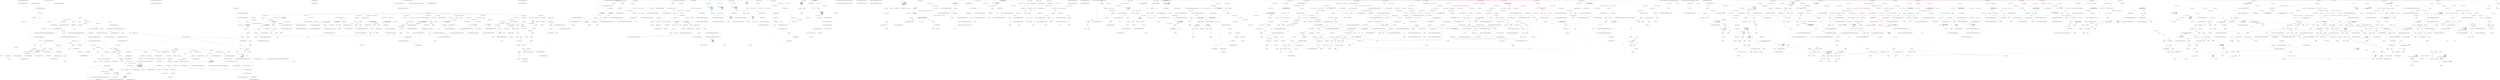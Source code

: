 digraph  {
n0 [cluster="HangFire.Filters.PerformingContext.PerformingContext(HangFire.Filters.PerformContext)", label="Entry HangFire.Filters.PerformingContext.PerformingContext(HangFire.Filters.PerformContext)", span="4-4"];
n1 [cluster="HangFire.Filters.PerformingContext.PerformingContext(HangFire.Filters.PerformContext)", label="Exit HangFire.Filters.PerformingContext.PerformingContext(HangFire.Filters.PerformContext)", span="4-4"];
d41 [cluster="Hangfire.BackgroundJobClient.ChangeState(string, Hangfire.States.IState, string)", color=green, community=0, label="1: return stateMachine.ChangeState(jobId, state, fromState != null ? new[] { fromState } : null);", span="110-110"];
d34 [cluster="Hangfire.BackgroundJobClient.ChangeState(string, Hangfire.States.IState, string)", label="Entry Hangfire.BackgroundJobClient.ChangeState(string, Hangfire.States.IState, string)", span="102-102"];
d40 [cluster="Hangfire.BackgroundJobClient.ChangeState(string, Hangfire.States.IState, string)", label="var stateMachine = _stateMachineFactory.Create(connection)", span="109-109"];
d42 [cluster="Hangfire.BackgroundJobClient.ChangeState(string, Hangfire.States.IState, string)", label="Exit Hangfire.BackgroundJobClient.ChangeState(string, Hangfire.States.IState, string)", span="102-102"];
d44 [cluster="Hangfire.States.IStateMachine.ChangeState(string, Hangfire.States.IState, string[])", label="Entry Hangfire.States.IStateMachine.ChangeState(string, Hangfire.States.IState, string[])", span="24-24"];
d35 [cluster="Hangfire.BackgroundJobClient.ChangeState(string, Hangfire.States.IState, string)", label="jobId == null", span="104-104"];
d37 [cluster="Hangfire.BackgroundJobClient.ChangeState(string, Hangfire.States.IState, string)", label="state == null", span="105-105"];
d45 [label="Hangfire.BackgroundJobClient", span=""];
d39 [cluster="Hangfire.BackgroundJobClient.ChangeState(string, Hangfire.States.IState, string)", label="var connection = _storage.GetConnection()", span="107-107"];
d43 [cluster="Hangfire.States.IStateMachineFactory.Create(Hangfire.Storage.IStorageConnection)", label="Entry Hangfire.States.IStateMachineFactory.Create(Hangfire.Storage.IStorageConnection)", span="22-22"];
d36 [cluster="Hangfire.BackgroundJobClient.ChangeState(string, Hangfire.States.IState, string)", label="throw new ArgumentNullException(''jobId'');", span="104-104"];
d38 [cluster="Hangfire.BackgroundJobClient.ChangeState(string, Hangfire.States.IState, string)", label="throw new ArgumentNullException(''state'');", span="105-105"];
d13 [cluster="Hangfire.BackgroundJobClient.BackgroundJobClient(Hangfire.JobStorage, Hangfire.States.IStateMachineFactory, Hangfire.Client.IJobCreationProcess)", label="_storage = storage", span="74-74"];
d14 [cluster="Hangfire.BackgroundJobClient.BackgroundJobClient(Hangfire.JobStorage, Hangfire.States.IStateMachineFactory, Hangfire.Client.IJobCreationProcess)", label="_stateMachineFactory = stateMachineFactory", span="75-75"];
d15 [cluster="Hangfire.BackgroundJobClient.BackgroundJobClient(Hangfire.JobStorage, Hangfire.States.IStateMachineFactory, Hangfire.Client.IJobCreationProcess)", label="_process = process", span="76-76"];
d23 [cluster="Hangfire.BackgroundJobClient.Create(Hangfire.Common.Job, Hangfire.States.IState)", label="var connection = _storage.GetConnection()", span="87-87"];
d24 [cluster="Hangfire.BackgroundJobClient.Create(Hangfire.Common.Job, Hangfire.States.IState)", label="var context = new CreateContext(connection, _stateMachineFactory, job, state)", span="89-89"];
d25 [cluster="Hangfire.BackgroundJobClient.Create(Hangfire.Common.Job, Hangfire.States.IState)", label="_process.Run(context)", span="90-90"];
d30 [cluster="Hangfire.JobStorage.GetConnection()", label="Entry Hangfire.JobStorage.GetConnection()", span="56-56"];
d17 [cluster="System.ArgumentNullException.ArgumentNullException(string)", label="Entry System.ArgumentNullException.ArgumentNullException(string)", span="0-0"];
d6 [cluster="Hangfire.BackgroundJobClient.BackgroundJobClient(Hangfire.JobStorage, Hangfire.States.IStateMachineFactory, Hangfire.Client.IJobCreationProcess)", label="Entry Hangfire.BackgroundJobClient.BackgroundJobClient(Hangfire.JobStorage, Hangfire.States.IStateMachineFactory, Hangfire.Client.IJobCreationProcess)", span="65-65"];
d11 [cluster="Hangfire.BackgroundJobClient.BackgroundJobClient(Hangfire.JobStorage, Hangfire.States.IStateMachineFactory, Hangfire.Client.IJobCreationProcess)", label="process == null", span="72-72"];
d16 [cluster="Hangfire.BackgroundJobClient.BackgroundJobClient(Hangfire.JobStorage, Hangfire.States.IStateMachineFactory, Hangfire.Client.IJobCreationProcess)", label="Exit Hangfire.BackgroundJobClient.BackgroundJobClient(Hangfire.JobStorage, Hangfire.States.IStateMachineFactory, Hangfire.Client.IJobCreationProcess)", span="65-65"];
d21 [cluster="Hangfire.BackgroundJobClient.Create(Hangfire.Common.Job, Hangfire.States.IState)", label="state == null", span="83-83"];
d18 [cluster="Hangfire.BackgroundJobClient.Create(Hangfire.Common.Job, Hangfire.States.IState)", label="Entry Hangfire.BackgroundJobClient.Create(Hangfire.Common.Job, Hangfire.States.IState)", span="80-80"];
d31 [cluster="Hangfire.Client.CreateContext.CreateContext(Hangfire.Storage.IStorageConnection, Hangfire.States.IStateMachineFactory, Hangfire.Common.Job, Hangfire.States.IState)", label="Entry Hangfire.Client.CreateContext.CreateContext(Hangfire.Storage.IStorageConnection, Hangfire.States.IStateMachineFactory, Hangfire.Common.Job, Hangfire.States.IState)", span="46-46"];
d26 [cluster="Hangfire.BackgroundJobClient.Create(Hangfire.Common.Job, Hangfire.States.IState)", label="return context.JobId;", span="92-92"];
d32 [cluster="Hangfire.Client.IJobCreationProcess.Run(Hangfire.Client.CreateContext)", label="Entry Hangfire.Client.IJobCreationProcess.Run(Hangfire.Client.CreateContext)", span="28-28"];
d8 [cluster="Hangfire.BackgroundJobClient.BackgroundJobClient(Hangfire.JobStorage, Hangfire.States.IStateMachineFactory, Hangfire.Client.IJobCreationProcess)", label="throw new ArgumentNullException(''storage'');", span="70-70"];
d10 [cluster="Hangfire.BackgroundJobClient.BackgroundJobClient(Hangfire.JobStorage, Hangfire.States.IStateMachineFactory, Hangfire.Client.IJobCreationProcess)", label="throw new ArgumentNullException(''stateMachineFactory'');", span="71-71"];
d12 [cluster="Hangfire.BackgroundJobClient.BackgroundJobClient(Hangfire.JobStorage, Hangfire.States.IStateMachineFactory, Hangfire.Client.IJobCreationProcess)", label="throw new ArgumentNullException(''process'');", span="72-72"];
d20 [cluster="Hangfire.BackgroundJobClient.Create(Hangfire.Common.Job, Hangfire.States.IState)", label="throw new ArgumentNullException(''job'');", span="82-82"];
d22 [cluster="Hangfire.BackgroundJobClient.Create(Hangfire.Common.Job, Hangfire.States.IState)", label="throw new ArgumentNullException(''state'');", span="83-83"];
d7 [cluster="Hangfire.BackgroundJobClient.BackgroundJobClient(Hangfire.JobStorage, Hangfire.States.IStateMachineFactory, Hangfire.Client.IJobCreationProcess)", label="storage == null", span="70-70"];
d9 [cluster="Hangfire.BackgroundJobClient.BackgroundJobClient(Hangfire.JobStorage, Hangfire.States.IStateMachineFactory, Hangfire.Client.IJobCreationProcess)", label="stateMachineFactory == null", span="71-71"];
d19 [cluster="Hangfire.BackgroundJobClient.Create(Hangfire.Common.Job, Hangfire.States.IState)", label="job == null", span="82-82"];
d29 [cluster="Hangfire.BackgroundJobClient.Create(Hangfire.Common.Job, Hangfire.States.IState)", label="Exit Hangfire.BackgroundJobClient.Create(Hangfire.Common.Job, Hangfire.States.IState)", span="80-80"];
d28 [cluster="Hangfire.BackgroundJobClient.Create(Hangfire.Common.Job, Hangfire.States.IState)", label="throw new CreateJobFailedException(''Job creation process has bee failed. See inner exception for details'', ex);", span="97-97"];
d27 [cluster="Hangfire.BackgroundJobClient.Create(Hangfire.Common.Job, Hangfire.States.IState)", label=Exception, span="95-95"];
d33 [cluster="Hangfire.Client.CreateJobFailedException.CreateJobFailedException(string, System.Exception)", label="Entry Hangfire.Client.CreateJobFailedException.CreateJobFailedException(string, System.Exception)", span="34-34"];
m0_31 [cluster="Hangfire.Core.Tests.BackgroundJobClientFacts.Method()", file="BackgroundJobClientFacts.cs", label="Entry Hangfire.Core.Tests.BackgroundJobClientFacts.Method()", span="189-189"];
m0_164 [cluster="Hangfire.Core.Tests.BackgroundJobClientFacts.Method()", file="BackgroundJobClientFacts.cs", label="Exit Hangfire.Core.Tests.BackgroundJobClientFacts.Method()", span="189-189"];
m0_16 [cluster="Mock<IStateMachineFactory>.cstr", file="BackgroundJobClientFacts.cs", label="Entry Mock<IStateMachineFactory>.cstr", span=""];
m0_18 [cluster="Mock<IState>.cstr", file="BackgroundJobClientFacts.cs", label="Entry Mock<IState>.cstr", span=""];
m0_37 [cluster="Unk.Equal", file="BackgroundJobClientFacts.cs", label="Entry Unk.Equal", span=""];
m0_17 [cluster="Mock<IJobCreationProcess>.cstr", file="BackgroundJobClientFacts.cs", label="Entry Mock<IJobCreationProcess>.cstr", span=""];
m0_60 [cluster="Unk.DoesNotThrow", file="BackgroundJobClientFacts.cs", label="Entry Unk.DoesNotThrow", span=""];
m0_104 [cluster="Unk.Run", file="BackgroundJobClientFacts.cs", label="Entry Unk.Run", span=""];
m0_32 [cluster="Hangfire.Core.Tests.BackgroundJobClientFacts.Ctor_ThrowsAnException_WhenStorageIsNull()", file="BackgroundJobClientFacts.cs", label="Entry Hangfire.Core.Tests.BackgroundJobClientFacts.Ctor_ThrowsAnException_WhenStorageIsNull()", span="37-37"];
m0_33 [cluster="Hangfire.Core.Tests.BackgroundJobClientFacts.Ctor_ThrowsAnException_WhenStorageIsNull()", file="BackgroundJobClientFacts.cs", label="var exception = Assert.Throws<ArgumentNullException>(\r\n                () => new BackgroundJobClient(null, _stateMachineFactory.Object, _process.Object))", span="39-40"];
m0_34 [cluster="Hangfire.Core.Tests.BackgroundJobClientFacts.Ctor_ThrowsAnException_WhenStorageIsNull()", file="BackgroundJobClientFacts.cs", label="Assert.Equal(''storage'', exception.ParamName)", span="42-42"];
m0_35 [cluster="Hangfire.Core.Tests.BackgroundJobClientFacts.Ctor_ThrowsAnException_WhenStorageIsNull()", file="BackgroundJobClientFacts.cs", label="Exit Hangfire.Core.Tests.BackgroundJobClientFacts.Ctor_ThrowsAnException_WhenStorageIsNull()", span="37-37"];
m0_36 [cluster="Unk.>", file="BackgroundJobClientFacts.cs", label="Entry Unk.>", span=""];
m0_77 [cluster="Hangfire.Core.Tests.BackgroundJobClientFacts.CreateJob_ThrowsAnException_WhenJobIsNull()", file="BackgroundJobClientFacts.cs", label="Entry Hangfire.Core.Tests.BackgroundJobClientFacts.CreateJob_ThrowsAnException_WhenJobIsNull()", span="84-84"];
m0_78 [cluster="Hangfire.Core.Tests.BackgroundJobClientFacts.CreateJob_ThrowsAnException_WhenJobIsNull()", file="BackgroundJobClientFacts.cs", label="var client = CreateClient()", span="86-86"];
m0_79 [cluster="Hangfire.Core.Tests.BackgroundJobClientFacts.CreateJob_ThrowsAnException_WhenJobIsNull()", file="BackgroundJobClientFacts.cs", label="var exception = Assert.Throws<ArgumentNullException>(\r\n                () => client.Create(null, _state.Object))", span="88-89"];
m0_80 [cluster="Hangfire.Core.Tests.BackgroundJobClientFacts.CreateJob_ThrowsAnException_WhenJobIsNull()", file="BackgroundJobClientFacts.cs", label="Assert.Equal(''job'', exception.ParamName)", span="91-91"];
m0_81 [cluster="Hangfire.Core.Tests.BackgroundJobClientFacts.CreateJob_ThrowsAnException_WhenJobIsNull()", file="BackgroundJobClientFacts.cs", label="Exit Hangfire.Core.Tests.BackgroundJobClientFacts.CreateJob_ThrowsAnException_WhenJobIsNull()", span="84-84"];
m0_56 [cluster="Hangfire.Core.Tests.BackgroundJobClientFacts.Ctor_UsesCurrent_JobStorageInstance_ByDefault()", file="BackgroundJobClientFacts.cs", label="Entry Hangfire.Core.Tests.BackgroundJobClientFacts.Ctor_UsesCurrent_JobStorageInstance_ByDefault()", span="64-64"];
m0_57 [cluster="Hangfire.Core.Tests.BackgroundJobClientFacts.Ctor_UsesCurrent_JobStorageInstance_ByDefault()", file="BackgroundJobClientFacts.cs", label="JobStorage.Current = new Mock<JobStorage>().Object", span="66-66"];
m0_58 [cluster="Hangfire.Core.Tests.BackgroundJobClientFacts.Ctor_UsesCurrent_JobStorageInstance_ByDefault()", file="BackgroundJobClientFacts.cs", label="Assert.DoesNotThrow(() => new BackgroundJobClient())", span="67-67"];
m0_59 [cluster="Hangfire.Core.Tests.BackgroundJobClientFacts.Ctor_UsesCurrent_JobStorageInstance_ByDefault()", file="BackgroundJobClientFacts.cs", label="Exit Hangfire.Core.Tests.BackgroundJobClientFacts.Ctor_UsesCurrent_JobStorageInstance_ByDefault()", span="64-64"];
m0_95 [cluster="Hangfire.Core.Tests.BackgroundJobClientFacts.CreateJob_RunsTheJobCreationProcess()", file="BackgroundJobClientFacts.cs", label="Entry Hangfire.Core.Tests.BackgroundJobClientFacts.CreateJob_RunsTheJobCreationProcess()", span="106-106"];
m0_96 [cluster="Hangfire.Core.Tests.BackgroundJobClientFacts.CreateJob_RunsTheJobCreationProcess()", file="BackgroundJobClientFacts.cs", label="var client = CreateClient()", span="108-108"];
m0_97 [cluster="Hangfire.Core.Tests.BackgroundJobClientFacts.CreateJob_RunsTheJobCreationProcess()", file="BackgroundJobClientFacts.cs", label="client.Create(_job, _state.Object)", span="110-110"];
m0_98 [cluster="Hangfire.Core.Tests.BackgroundJobClientFacts.CreateJob_RunsTheJobCreationProcess()", file="BackgroundJobClientFacts.cs", label="_process.Verify(x => x.Run(It.IsNotNull<CreateContext>()))", span="112-112"];
m0_99 [cluster="Hangfire.Core.Tests.BackgroundJobClientFacts.CreateJob_RunsTheJobCreationProcess()", file="BackgroundJobClientFacts.cs", label="Exit Hangfire.Core.Tests.BackgroundJobClientFacts.CreateJob_RunsTheJobCreationProcess()", span="106-106"];
m0_23 [cluster="Unk.GetConnection", file="BackgroundJobClientFacts.cs", label="Entry Unk.GetConnection", span=""];
m0_127 [cluster="Unk.ChangeState", file="BackgroundJobClientFacts.cs", label="Entry Unk.ChangeState", span=""];
m0_112 [cluster="Unk.NotNull", file="BackgroundJobClientFacts.cs", label="Entry Unk.NotNull", span=""];
m0_105 [cluster="Hangfire.Core.Tests.BackgroundJobClientFacts.CreateJob_WrapsProcessException_IntoItsOwnException()", file="BackgroundJobClientFacts.cs", label="Entry Hangfire.Core.Tests.BackgroundJobClientFacts.CreateJob_WrapsProcessException_IntoItsOwnException()", span="116-116"];
m0_106 [cluster="Hangfire.Core.Tests.BackgroundJobClientFacts.CreateJob_WrapsProcessException_IntoItsOwnException()", file="BackgroundJobClientFacts.cs", label="var client = CreateClient()", span="118-118"];
m0_107 [cluster="Hangfire.Core.Tests.BackgroundJobClientFacts.CreateJob_WrapsProcessException_IntoItsOwnException()", file="BackgroundJobClientFacts.cs", label="_process.Setup(x => x.Run(It.IsAny<CreateContext>()))\r\n                .Throws<InvalidOperationException>()", span="119-120"];
m0_108 [cluster="Hangfire.Core.Tests.BackgroundJobClientFacts.CreateJob_WrapsProcessException_IntoItsOwnException()", file="BackgroundJobClientFacts.cs", label="var exception = Assert.Throws<CreateJobFailedException>(\r\n                () => client.Create(_job, _state.Object))", span="122-123"];
m0_109 [cluster="Hangfire.Core.Tests.BackgroundJobClientFacts.CreateJob_WrapsProcessException_IntoItsOwnException()", file="BackgroundJobClientFacts.cs", label="Assert.NotNull(exception.InnerException)", span="125-125"];
m0_110 [cluster="Hangfire.Core.Tests.BackgroundJobClientFacts.CreateJob_WrapsProcessException_IntoItsOwnException()", file="BackgroundJobClientFacts.cs", label="Assert.IsType<InvalidOperationException>(exception.InnerException)", span="126-126"];
m0_111 [cluster="Hangfire.Core.Tests.BackgroundJobClientFacts.CreateJob_WrapsProcessException_IntoItsOwnException()", file="BackgroundJobClientFacts.cs", label="Exit Hangfire.Core.Tests.BackgroundJobClientFacts.CreateJob_WrapsProcessException_IntoItsOwnException()", span="116-116"];
m0_136 [cluster="Hangfire.BackgroundJobClient.ChangeState(string, Hangfire.States.IState, string)", file="BackgroundJobClientFacts.cs", label="Entry Hangfire.BackgroundJobClient.ChangeState(string, Hangfire.States.IState, string)", span="102-102"];
m0_137 [cluster="Hangfire.Core.Tests.BackgroundJobClientFacts.ChangeState_ChangesTheStateOfAJob_ToTheGivenOne()", file="BackgroundJobClientFacts.cs", label="Entry Hangfire.Core.Tests.BackgroundJobClientFacts.ChangeState_ChangesTheStateOfAJob_ToTheGivenOne()", span="152-152"];
m0_138 [cluster="Hangfire.Core.Tests.BackgroundJobClientFacts.ChangeState_ChangesTheStateOfAJob_ToTheGivenOne()", file="BackgroundJobClientFacts.cs", label="var client = CreateClient()", span="154-154"];
m0_139 [cluster="Hangfire.Core.Tests.BackgroundJobClientFacts.ChangeState_ChangesTheStateOfAJob_ToTheGivenOne()", file="BackgroundJobClientFacts.cs", label="client.ChangeState(''job-id'', _state.Object, null)", span="156-156"];
m0_140 [cluster="Hangfire.Core.Tests.BackgroundJobClientFacts.ChangeState_ChangesTheStateOfAJob_ToTheGivenOne()", color=red, community=1, file="BackgroundJobClientFacts.cs", label="0: _stateMachine.Verify(x => x.TryToChangeState(\r\n                ''job-id'',\r\n                _state.Object,\r\n                null))", span="158-161"];
m0_141 [cluster="Hangfire.Core.Tests.BackgroundJobClientFacts.ChangeState_ChangesTheStateOfAJob_ToTheGivenOne()", file="BackgroundJobClientFacts.cs", label="Exit Hangfire.Core.Tests.BackgroundJobClientFacts.ChangeState_ChangesTheStateOfAJob_ToTheGivenOne()", span="152-152"];
m0_13 [cluster="Unk.Setup", file="BackgroundJobClientFacts.cs", label="Entry Unk.Setup", span=""];
m0_64 [cluster="Hangfire.BackgroundJobClient.BackgroundJobClient()", file="BackgroundJobClientFacts.cs", label="Entry Hangfire.BackgroundJobClient.BackgroundJobClient()", span="38-38"];
m0_42 [cluster="Hangfire.Core.Tests.BackgroundJobClientFacts.Ctor_ThrowsAnException_WhenStateMachineFactoryIsNull()", file="BackgroundJobClientFacts.cs", label="Entry Hangfire.Core.Tests.BackgroundJobClientFacts.Ctor_ThrowsAnException_WhenStateMachineFactoryIsNull()", span="46-46"];
m0_43 [cluster="Hangfire.Core.Tests.BackgroundJobClientFacts.Ctor_ThrowsAnException_WhenStateMachineFactoryIsNull()", file="BackgroundJobClientFacts.cs", label="var exception = Assert.Throws<ArgumentNullException>(\r\n                () => new BackgroundJobClient(_storage.Object, null, _process.Object))", span="48-49"];
m0_44 [cluster="Hangfire.Core.Tests.BackgroundJobClientFacts.Ctor_ThrowsAnException_WhenStateMachineFactoryIsNull()", file="BackgroundJobClientFacts.cs", label="Assert.Equal(''stateMachineFactory'', exception.ParamName)", span="51-51"];
m0_45 [cluster="Hangfire.Core.Tests.BackgroundJobClientFacts.Ctor_ThrowsAnException_WhenStateMachineFactoryIsNull()", file="BackgroundJobClientFacts.cs", label="Exit Hangfire.Core.Tests.BackgroundJobClientFacts.Ctor_ThrowsAnException_WhenStateMachineFactoryIsNull()", span="46-46"];
m0_145 [cluster="Unk.TryToChangeState", file="BackgroundJobClientFacts.cs", label="Entry Unk.TryToChangeState", span=""];
m0_161 [cluster="lambda expression", file="BackgroundJobClientFacts.cs", label="Entry lambda expression", span="180-180"];
m0_20 [cluster="lambda expression", file="BackgroundJobClientFacts.cs", label="Entry lambda expression", span="24-24"];
m0_24 [cluster="lambda expression", file="BackgroundJobClientFacts.cs", label="Entry lambda expression", span="29-29"];
m0_28 [cluster="lambda expression", file="BackgroundJobClientFacts.cs", label="Entry lambda expression", span="33-33"];
m0_21 [cluster="lambda expression", file="BackgroundJobClientFacts.cs", label="x.GetConnection()", span="24-24"];
m0_22 [cluster="lambda expression", file="BackgroundJobClientFacts.cs", label="Exit lambda expression", span="24-24"];
m0_25 [cluster="lambda expression", file="BackgroundJobClientFacts.cs", label="x.Create(_connection.Object)", span="29-29"];
m0_26 [cluster="lambda expression", file="BackgroundJobClientFacts.cs", label="Exit lambda expression", span="29-29"];
m0_29 [cluster="lambda expression", file="BackgroundJobClientFacts.cs", label="Method()", span="33-33"];
m0_30 [cluster="lambda expression", file="BackgroundJobClientFacts.cs", label="Exit lambda expression", span="33-33"];
m0_38 [cluster="lambda expression", file="BackgroundJobClientFacts.cs", label="Entry lambda expression", span="40-40"];
m0_39 [cluster="lambda expression", file="BackgroundJobClientFacts.cs", label="new BackgroundJobClient(null, _stateMachineFactory.Object, _process.Object)", span="40-40"];
m0_40 [cluster="lambda expression", file="BackgroundJobClientFacts.cs", label="Exit lambda expression", span="40-40"];
m0_46 [cluster="lambda expression", file="BackgroundJobClientFacts.cs", label="Entry lambda expression", span="49-49"];
m0_47 [cluster="lambda expression", file="BackgroundJobClientFacts.cs", label="new BackgroundJobClient(_storage.Object, null, _process.Object)", span="49-49"];
m0_48 [cluster="lambda expression", file="BackgroundJobClientFacts.cs", label="Exit lambda expression", span="49-49"];
m0_53 [cluster="lambda expression", file="BackgroundJobClientFacts.cs", label="Entry lambda expression", span="58-58"];
m0_54 [cluster="lambda expression", file="BackgroundJobClientFacts.cs", label="new BackgroundJobClient(_storage.Object, _stateMachineFactory.Object, null)", span="58-58"];
m0_55 [cluster="lambda expression", file="BackgroundJobClientFacts.cs", label="Exit lambda expression", span="58-58"];
m0_61 [cluster="lambda expression", file="BackgroundJobClientFacts.cs", label="Entry lambda expression", span="67-67"];
m0_62 [cluster="lambda expression", file="BackgroundJobClientFacts.cs", label="new BackgroundJobClient()", span="67-67"];
m0_63 [cluster="lambda expression", file="BackgroundJobClientFacts.cs", label="Exit lambda expression", span="67-67"];
m0_68 [cluster="lambda expression", file="BackgroundJobClientFacts.cs", label="Entry lambda expression", span="73-73"];
m0_69 [cluster="lambda expression", file="BackgroundJobClientFacts.cs", label="new BackgroundJobClient(_storage.Object)", span="73-73"];
m0_70 [cluster="lambda expression", file="BackgroundJobClientFacts.cs", label="Exit lambda expression", span="73-73"];
m0_74 [cluster="lambda expression", file="BackgroundJobClientFacts.cs", label="Entry lambda expression", span="80-80"];
m0_75 [cluster="lambda expression", file="BackgroundJobClientFacts.cs", label="new BackgroundJobClient(_storage.Object, _stateMachineFactory.Object)", span="80-80"];
m0_76 [cluster="lambda expression", file="BackgroundJobClientFacts.cs", label="Exit lambda expression", span="80-80"];
m0_84 [cluster="lambda expression", file="BackgroundJobClientFacts.cs", label="client.Create(null, _state.Object)", span="89-89"];
m0_83 [cluster="lambda expression", file="BackgroundJobClientFacts.cs", label="Entry lambda expression", span="89-89"];
m0_85 [cluster="lambda expression", file="BackgroundJobClientFacts.cs", label="Exit lambda expression", span="89-89"];
m0_92 [cluster="lambda expression", file="BackgroundJobClientFacts.cs", label="client.Create(_job, null)", span="100-100"];
m0_91 [cluster="lambda expression", file="BackgroundJobClientFacts.cs", label="Entry lambda expression", span="100-100"];
m0_93 [cluster="lambda expression", file="BackgroundJobClientFacts.cs", label="Exit lambda expression", span="100-100"];
m0_101 [cluster="lambda expression", file="BackgroundJobClientFacts.cs", label="Entry lambda expression", span="112-112"];
m0_102 [cluster="lambda expression", file="BackgroundJobClientFacts.cs", label="x.Run(It.IsNotNull<CreateContext>())", span="112-112"];
m0_103 [cluster="lambda expression", file="BackgroundJobClientFacts.cs", label="Exit lambda expression", span="112-112"];
m0_117 [cluster="lambda expression", file="BackgroundJobClientFacts.cs", label="client.Create(_job, _state.Object)", span="123-123"];
m0_113 [cluster="lambda expression", file="BackgroundJobClientFacts.cs", label="Entry lambda expression", span="119-119"];
m0_116 [cluster="lambda expression", file="BackgroundJobClientFacts.cs", label="Entry lambda expression", span="123-123"];
m0_114 [cluster="lambda expression", file="BackgroundJobClientFacts.cs", label="x.Run(It.IsAny<CreateContext>())", span="119-119"];
m0_115 [cluster="lambda expression", file="BackgroundJobClientFacts.cs", label="Exit lambda expression", span="119-119"];
m0_118 [cluster="lambda expression", file="BackgroundJobClientFacts.cs", label="Exit lambda expression", span="123-123"];
m0_125 [cluster="lambda expression", file="BackgroundJobClientFacts.cs", label="client.ChangeState(null, _state.Object, null)", span="135-135"];
m0_124 [cluster="lambda expression", file="BackgroundJobClientFacts.cs", label="Entry lambda expression", span="135-135"];
m0_126 [cluster="lambda expression", file="BackgroundJobClientFacts.cs", label="Exit lambda expression", span="135-135"];
m0_134 [cluster="lambda expression", file="BackgroundJobClientFacts.cs", label="client.ChangeState(''jobId'', null, null)", span="146-146"];
m0_133 [cluster="lambda expression", file="BackgroundJobClientFacts.cs", label="Entry lambda expression", span="146-146"];
m0_135 [cluster="lambda expression", file="BackgroundJobClientFacts.cs", label="Exit lambda expression", span="146-146"];
m0_142 [cluster="lambda expression", file="BackgroundJobClientFacts.cs", label="Entry lambda expression", span="158-161"];
m0_143 [cluster="lambda expression", color=red, community=1, file="BackgroundJobClientFacts.cs", label="1: x.TryToChangeState(\r\n                ''job-id'',\r\n                _state.Object,\r\n                null)", span="158-161"];
m0_144 [cluster="lambda expression", file="BackgroundJobClientFacts.cs", label="Exit lambda expression", span="158-161"];
m0_151 [cluster="lambda expression", file="BackgroundJobClientFacts.cs", label="Entry lambda expression", span="171-174"];
m0_152 [cluster="lambda expression", color=red, community=1, file="BackgroundJobClientFacts.cs", label="1: x.TryToChangeState(\r\n                ''job-id'',\r\n                _state.Object,\r\n                new[] { ''State'' })", span="171-174"];
m0_153 [cluster="lambda expression", file="BackgroundJobClientFacts.cs", label="Exit lambda expression", span="171-174"];
m0_162 [cluster="lambda expression", color=red, community=0, file="BackgroundJobClientFacts.cs", label="1: x.TryToChangeState(''job-id'', _state.Object, null)", span="180-180"];
m0_163 [cluster="lambda expression", file="BackgroundJobClientFacts.cs", label="Exit lambda expression", span="180-180"];
m0_86 [cluster="Hangfire.Core.Tests.BackgroundJobClientFacts.CreateJob_ThrowsAnException_WhenStateIsNull()", file="BackgroundJobClientFacts.cs", label="Entry Hangfire.Core.Tests.BackgroundJobClientFacts.CreateJob_ThrowsAnException_WhenStateIsNull()", span="95-95"];
m0_87 [cluster="Hangfire.Core.Tests.BackgroundJobClientFacts.CreateJob_ThrowsAnException_WhenStateIsNull()", file="BackgroundJobClientFacts.cs", label="var client = CreateClient()", span="97-97"];
m0_88 [cluster="Hangfire.Core.Tests.BackgroundJobClientFacts.CreateJob_ThrowsAnException_WhenStateIsNull()", file="BackgroundJobClientFacts.cs", label="var exception = Assert.Throws<ArgumentNullException>(\r\n                () => client.Create(_job, null))", span="99-100"];
m0_89 [cluster="Hangfire.Core.Tests.BackgroundJobClientFacts.CreateJob_ThrowsAnException_WhenStateIsNull()", file="BackgroundJobClientFacts.cs", label="Assert.Equal(''state'', exception.ParamName)", span="102-102"];
m0_90 [cluster="Hangfire.Core.Tests.BackgroundJobClientFacts.CreateJob_ThrowsAnException_WhenStateIsNull()", file="BackgroundJobClientFacts.cs", label="Exit Hangfire.Core.Tests.BackgroundJobClientFacts.CreateJob_ThrowsAnException_WhenStateIsNull()", span="95-95"];
m0_82 [cluster="Hangfire.Core.Tests.BackgroundJobClientFacts.CreateClient()", file="BackgroundJobClientFacts.cs", label="Entry Hangfire.Core.Tests.BackgroundJobClientFacts.CreateClient()", span="193-193"];
m0_165 [cluster="Hangfire.Core.Tests.BackgroundJobClientFacts.CreateClient()", file="BackgroundJobClientFacts.cs", label="return new BackgroundJobClient(_storage.Object, _stateMachineFactory.Object, _process.Object);", span="195-195"];
m0_166 [cluster="Hangfire.Core.Tests.BackgroundJobClientFacts.CreateClient()", file="BackgroundJobClientFacts.cs", label="Exit Hangfire.Core.Tests.BackgroundJobClientFacts.CreateClient()", span="193-193"];
m0_100 [cluster="Unk.Verify", file="BackgroundJobClientFacts.cs", label="Entry Unk.Verify", span=""];
m0_65 [cluster="Hangfire.Core.Tests.BackgroundJobClientFacts.Ctor_HasDefaultValue_ForStateMachineFactory()", file="BackgroundJobClientFacts.cs", label="Entry Hangfire.Core.Tests.BackgroundJobClientFacts.Ctor_HasDefaultValue_ForStateMachineFactory()", span="71-71"];
m0_66 [cluster="Hangfire.Core.Tests.BackgroundJobClientFacts.Ctor_HasDefaultValue_ForStateMachineFactory()", file="BackgroundJobClientFacts.cs", label="Assert.DoesNotThrow(() => new BackgroundJobClient(_storage.Object))", span="73-73"];
m0_67 [cluster="Hangfire.Core.Tests.BackgroundJobClientFacts.Ctor_HasDefaultValue_ForStateMachineFactory()", file="BackgroundJobClientFacts.cs", label="Exit Hangfire.Core.Tests.BackgroundJobClientFacts.Ctor_HasDefaultValue_ForStateMachineFactory()", span="71-71"];
m0_119 [cluster="Hangfire.Core.Tests.BackgroundJobClientFacts.ChangeState_ThrowsAnException_WhenJobIdIsNull()", file="BackgroundJobClientFacts.cs", label="Entry Hangfire.Core.Tests.BackgroundJobClientFacts.ChangeState_ThrowsAnException_WhenJobIdIsNull()", span="130-130"];
m0_120 [cluster="Hangfire.Core.Tests.BackgroundJobClientFacts.ChangeState_ThrowsAnException_WhenJobIdIsNull()", file="BackgroundJobClientFacts.cs", label="var client = CreateClient()", span="132-132"];
m0_121 [cluster="Hangfire.Core.Tests.BackgroundJobClientFacts.ChangeState_ThrowsAnException_WhenJobIdIsNull()", file="BackgroundJobClientFacts.cs", label="var exception = Assert.Throws<ArgumentNullException>(\r\n                () => client.ChangeState(null, _state.Object, null))", span="134-135"];
m0_122 [cluster="Hangfire.Core.Tests.BackgroundJobClientFacts.ChangeState_ThrowsAnException_WhenJobIdIsNull()", file="BackgroundJobClientFacts.cs", label="Assert.Equal(''jobId'', exception.ParamName)", span="137-137"];
m0_123 [cluster="Hangfire.Core.Tests.BackgroundJobClientFacts.ChangeState_ThrowsAnException_WhenJobIdIsNull()", file="BackgroundJobClientFacts.cs", label="Exit Hangfire.Core.Tests.BackgroundJobClientFacts.ChangeState_ThrowsAnException_WhenJobIdIsNull()", span="130-130"];
m0_0 [cluster="Hangfire.Core.Tests.BackgroundJobClientFacts.BackgroundJobClientFacts()", file="BackgroundJobClientFacts.cs", label="Entry Hangfire.Core.Tests.BackgroundJobClientFacts.BackgroundJobClientFacts()", span="20-20"];
m0_1 [cluster="Hangfire.Core.Tests.BackgroundJobClientFacts.BackgroundJobClientFacts()", file="BackgroundJobClientFacts.cs", label="_connection = new Mock<IStorageConnection>()", span="22-22"];
m0_2 [cluster="Hangfire.Core.Tests.BackgroundJobClientFacts.BackgroundJobClientFacts()", file="BackgroundJobClientFacts.cs", label="_storage = new Mock<JobStorage>()", span="23-23"];
m0_3 [cluster="Hangfire.Core.Tests.BackgroundJobClientFacts.BackgroundJobClientFacts()", file="BackgroundJobClientFacts.cs", label="_storage.Setup(x => x.GetConnection()).Returns(_connection.Object)", span="24-24"];
m0_4 [cluster="Hangfire.Core.Tests.BackgroundJobClientFacts.BackgroundJobClientFacts()", file="BackgroundJobClientFacts.cs", label="_stateMachine = new Mock<IStateMachine>()", span="26-26"];
m0_5 [cluster="Hangfire.Core.Tests.BackgroundJobClientFacts.BackgroundJobClientFacts()", file="BackgroundJobClientFacts.cs", label="_stateMachineFactory = new Mock<IStateMachineFactory>()", span="28-28"];
m0_6 [cluster="Hangfire.Core.Tests.BackgroundJobClientFacts.BackgroundJobClientFacts()", file="BackgroundJobClientFacts.cs", label="_stateMachineFactory.Setup(x => x.Create(_connection.Object)).Returns(_stateMachine.Object)", span="29-29"];
m0_7 [cluster="Hangfire.Core.Tests.BackgroundJobClientFacts.BackgroundJobClientFacts()", file="BackgroundJobClientFacts.cs", label="_process = new Mock<IJobCreationProcess>()", span="31-31"];
m0_8 [cluster="Hangfire.Core.Tests.BackgroundJobClientFacts.BackgroundJobClientFacts()", file="BackgroundJobClientFacts.cs", label="_state = new Mock<IState>()", span="32-32"];
m0_9 [cluster="Hangfire.Core.Tests.BackgroundJobClientFacts.BackgroundJobClientFacts()", file="BackgroundJobClientFacts.cs", label="_job = Job.FromExpression(() => Method())", span="33-33"];
m0_10 [cluster="Hangfire.Core.Tests.BackgroundJobClientFacts.BackgroundJobClientFacts()", file="BackgroundJobClientFacts.cs", label="Exit Hangfire.Core.Tests.BackgroundJobClientFacts.BackgroundJobClientFacts()", span="20-20"];
m0_15 [cluster="Mock<IStateMachine>.cstr", file="BackgroundJobClientFacts.cs", label="Entry Mock<IStateMachine>.cstr", span=""];
m0_49 [cluster="Hangfire.Core.Tests.BackgroundJobClientFacts.Ctor_ThrowsAnException_WhenCreationProcessIsNull()", file="BackgroundJobClientFacts.cs", label="Entry Hangfire.Core.Tests.BackgroundJobClientFacts.Ctor_ThrowsAnException_WhenCreationProcessIsNull()", span="55-55"];
m0_50 [cluster="Hangfire.Core.Tests.BackgroundJobClientFacts.Ctor_ThrowsAnException_WhenCreationProcessIsNull()", file="BackgroundJobClientFacts.cs", label="var exception = Assert.Throws<ArgumentNullException>(\r\n                () => new BackgroundJobClient(_storage.Object, _stateMachineFactory.Object, null))", span="57-58"];
m0_51 [cluster="Hangfire.Core.Tests.BackgroundJobClientFacts.Ctor_ThrowsAnException_WhenCreationProcessIsNull()", file="BackgroundJobClientFacts.cs", label="Assert.Equal(''process'', exception.ParamName)", span="60-60"];
m0_52 [cluster="Hangfire.Core.Tests.BackgroundJobClientFacts.Ctor_ThrowsAnException_WhenCreationProcessIsNull()", file="BackgroundJobClientFacts.cs", label="Exit Hangfire.Core.Tests.BackgroundJobClientFacts.Ctor_ThrowsAnException_WhenCreationProcessIsNull()", span="55-55"];
m0_27 [cluster="Unk.Create", file="BackgroundJobClientFacts.cs", label="Entry Unk.Create", span=""];
m0_146 [cluster="Hangfire.Core.Tests.BackgroundJobClientFacts.ChangeState_WithFromState_ChangesTheStateOfAJob_WithFromStateValue()", file="BackgroundJobClientFacts.cs", label="Entry Hangfire.Core.Tests.BackgroundJobClientFacts.ChangeState_WithFromState_ChangesTheStateOfAJob_WithFromStateValue()", span="165-165"];
m0_147 [cluster="Hangfire.Core.Tests.BackgroundJobClientFacts.ChangeState_WithFromState_ChangesTheStateOfAJob_WithFromStateValue()", file="BackgroundJobClientFacts.cs", label="var client = CreateClient()", span="167-167"];
m0_148 [cluster="Hangfire.Core.Tests.BackgroundJobClientFacts.ChangeState_WithFromState_ChangesTheStateOfAJob_WithFromStateValue()", file="BackgroundJobClientFacts.cs", label="client.ChangeState(''job-id'', _state.Object, ''State'')", span="169-169"];
m0_149 [cluster="Hangfire.Core.Tests.BackgroundJobClientFacts.ChangeState_WithFromState_ChangesTheStateOfAJob_WithFromStateValue()", color=red, community=1, file="BackgroundJobClientFacts.cs", label="0: _stateMachine.Verify(x => x.TryToChangeState(\r\n                ''job-id'',\r\n                _state.Object,\r\n                new[] { ''State'' }))", span="171-174"];
m0_150 [cluster="Hangfire.Core.Tests.BackgroundJobClientFacts.ChangeState_WithFromState_ChangesTheStateOfAJob_WithFromStateValue()", file="BackgroundJobClientFacts.cs", label="Exit Hangfire.Core.Tests.BackgroundJobClientFacts.ChangeState_WithFromState_ChangesTheStateOfAJob_WithFromStateValue()", span="165-165"];
m0_154 [cluster="Hangfire.Core.Tests.BackgroundJobClientFacts.ChangeState_ReturnsTheResult_OfStateMachineInvocation()", file="BackgroundJobClientFacts.cs", label="Entry Hangfire.Core.Tests.BackgroundJobClientFacts.ChangeState_ReturnsTheResult_OfStateMachineInvocation()", span="178-178"];
m0_155 [cluster="Hangfire.Core.Tests.BackgroundJobClientFacts.ChangeState_ReturnsTheResult_OfStateMachineInvocation()", color=red, community=1, file="BackgroundJobClientFacts.cs", label="1: _stateMachine.Setup(x => x.TryToChangeState(''job-id'', _state.Object, null))\r\n                .Returns(true)", span="180-181"];
m0_156 [cluster="Hangfire.Core.Tests.BackgroundJobClientFacts.ChangeState_ReturnsTheResult_OfStateMachineInvocation()", file="BackgroundJobClientFacts.cs", label="var client = CreateClient()", span="182-182"];
m0_157 [cluster="Hangfire.Core.Tests.BackgroundJobClientFacts.ChangeState_ReturnsTheResult_OfStateMachineInvocation()", file="BackgroundJobClientFacts.cs", label="var result = client.ChangeState(''job-id'', _state.Object, null)", span="184-184"];
m0_158 [cluster="Hangfire.Core.Tests.BackgroundJobClientFacts.ChangeState_ReturnsTheResult_OfStateMachineInvocation()", file="BackgroundJobClientFacts.cs", label="Assert.True(result)", span="186-186"];
m0_159 [cluster="Hangfire.Core.Tests.BackgroundJobClientFacts.ChangeState_ReturnsTheResult_OfStateMachineInvocation()", file="BackgroundJobClientFacts.cs", label="Exit Hangfire.Core.Tests.BackgroundJobClientFacts.ChangeState_ReturnsTheResult_OfStateMachineInvocation()", span="178-178"];
m0_160 [cluster="Unk.True", file="BackgroundJobClientFacts.cs", label="Entry Unk.True", span=""];
m0_14 [cluster="Unk.Returns", file="BackgroundJobClientFacts.cs", label="Entry Unk.Returns", span=""];
m0_41 [cluster="BackgroundJobClient.cstr", file="BackgroundJobClientFacts.cs", label="Entry BackgroundJobClient.cstr", span=""];
m0_128 [cluster="Hangfire.Core.Tests.BackgroundJobClientFacts.ChangeState_ThrowsAnException_WhenStateIsNull()", file="BackgroundJobClientFacts.cs", label="Entry Hangfire.Core.Tests.BackgroundJobClientFacts.ChangeState_ThrowsAnException_WhenStateIsNull()", span="141-141"];
m0_129 [cluster="Hangfire.Core.Tests.BackgroundJobClientFacts.ChangeState_ThrowsAnException_WhenStateIsNull()", file="BackgroundJobClientFacts.cs", label="var client = CreateClient()", span="143-143"];
m0_130 [cluster="Hangfire.Core.Tests.BackgroundJobClientFacts.ChangeState_ThrowsAnException_WhenStateIsNull()", file="BackgroundJobClientFacts.cs", label="var exception = Assert.Throws<ArgumentNullException>(\r\n                () => client.ChangeState(''jobId'', null, null))", span="145-146"];
m0_131 [cluster="Hangfire.Core.Tests.BackgroundJobClientFacts.ChangeState_ThrowsAnException_WhenStateIsNull()", file="BackgroundJobClientFacts.cs", label="Assert.Equal(''state'', exception.ParamName)", span="148-148"];
m0_132 [cluster="Hangfire.Core.Tests.BackgroundJobClientFacts.ChangeState_ThrowsAnException_WhenStateIsNull()", file="BackgroundJobClientFacts.cs", label="Exit Hangfire.Core.Tests.BackgroundJobClientFacts.ChangeState_ThrowsAnException_WhenStateIsNull()", span="141-141"];
m0_71 [cluster="Hangfire.Core.Tests.BackgroundJobClientFacts.Ctor_HasDefaultValue_ForCreationProcess()", file="BackgroundJobClientFacts.cs", label="Entry Hangfire.Core.Tests.BackgroundJobClientFacts.Ctor_HasDefaultValue_ForCreationProcess()", span="77-77"];
m0_72 [cluster="Hangfire.Core.Tests.BackgroundJobClientFacts.Ctor_HasDefaultValue_ForCreationProcess()", file="BackgroundJobClientFacts.cs", label="Assert.DoesNotThrow(\r\n                () => new BackgroundJobClient(_storage.Object, _stateMachineFactory.Object))", span="79-80"];
m0_73 [cluster="Hangfire.Core.Tests.BackgroundJobClientFacts.Ctor_HasDefaultValue_ForCreationProcess()", file="BackgroundJobClientFacts.cs", label="Exit Hangfire.Core.Tests.BackgroundJobClientFacts.Ctor_HasDefaultValue_ForCreationProcess()", span="77-77"];
m0_11 [cluster="Mock<IStorageConnection>.cstr", file="BackgroundJobClientFacts.cs", label="Entry Mock<IStorageConnection>.cstr", span=""];
m0_12 [cluster="Mock<JobStorage>.cstr", file="BackgroundJobClientFacts.cs", label="Entry Mock<JobStorage>.cstr", span=""];
m0_19 [cluster="Hangfire.Common.Job.FromExpression(System.Linq.Expressions.Expression<System.Action>)", file="BackgroundJobClientFacts.cs", label="Entry Hangfire.Common.Job.FromExpression(System.Linq.Expressions.Expression<System.Action>)", span="148-148"];
m0_167 [file="BackgroundJobClientFacts.cs", label="Hangfire.Core.Tests.BackgroundJobClientFacts", span=""];
m0_168 [file="BackgroundJobClientFacts.cs", label=client, span=""];
m0_169 [file="BackgroundJobClientFacts.cs", label=client, span=""];
m0_170 [file="BackgroundJobClientFacts.cs", label=client, span=""];
m0_171 [file="BackgroundJobClientFacts.cs", label=client, span=""];
m0_172 [file="BackgroundJobClientFacts.cs", label=client, span=""];
m1_37 [cluster="Hangfire.BackgroundJobServer.Dispose()", file="BackgroundJobServer.cs", label="Entry Hangfire.BackgroundJobServer.Dispose()", span="101-101"];
m1_38 [cluster="Hangfire.BackgroundJobServer.Dispose()", file="BackgroundJobServer.cs", label="_bootstrapSupervisor.Dispose()", span="103-103"];
m1_39 [cluster="Hangfire.BackgroundJobServer.Dispose()", file="BackgroundJobServer.cs", label="Logger.Info(''Hangfire Server stopped.'')", span="104-104"];
m1_40 [cluster="Hangfire.BackgroundJobServer.Dispose()", file="BackgroundJobServer.cs", label="Exit Hangfire.BackgroundJobServer.Dispose()", span="101-101"];
m1_57 [cluster="System.Collections.Generic.List<T>.List()", file="BackgroundJobServer.cs", label="Entry System.Collections.Generic.List<T>.List()", span="0-0"];
m1_4 [cluster="Hangfire.BackgroundJobServer.BackgroundJobServer(Hangfire.BackgroundJobServerOptions)", file="BackgroundJobServer.cs", label="Entry Hangfire.BackgroundJobServer.BackgroundJobServer(Hangfire.BackgroundJobServerOptions)", span="60-60"];
m1_5 [cluster="Hangfire.BackgroundJobServer.BackgroundJobServer(Hangfire.BackgroundJobServerOptions)", file="BackgroundJobServer.cs", label="Exit Hangfire.BackgroundJobServer.BackgroundJobServer(Hangfire.BackgroundJobServerOptions)", span="60-60"];
m1_19 [cluster="string.Format(string, object, object)", file="BackgroundJobServer.cs", label="Entry string.Format(string, object, object)", span="0-0"];
m1_0 [cluster="Hangfire.BackgroundJobServer.BackgroundJobServer()", file="BackgroundJobServer.cs", label="Entry Hangfire.BackgroundJobServer.BackgroundJobServer()", span="40-40"];
m1_1 [cluster="Hangfire.BackgroundJobServer.BackgroundJobServer()", file="BackgroundJobServer.cs", label="Exit Hangfire.BackgroundJobServer.BackgroundJobServer()", span="40-40"];
m1_58 [cluster="Hangfire.BackgroundJobServer.GetCommonComponents()", file="BackgroundJobServer.cs", label="Entry Hangfire.BackgroundJobServer.GetCommonComponents()", span="139-139"];
m1_63 [cluster="Hangfire.BackgroundJobServer.GetCommonComponents()", file="BackgroundJobServer.cs", label="var stateMachineFactory = new StateMachineFactory(_storage)", span="141-141"];
m1_65 [cluster="Hangfire.BackgroundJobServer.GetCommonComponents()", file="BackgroundJobServer.cs", label="yield return new WorkerManager(sharedWorkerContext, _options.WorkerCount);", span="150-150"];
m1_66 [cluster="Hangfire.BackgroundJobServer.GetCommonComponents()", file="BackgroundJobServer.cs", label="yield return new ServerHeartbeat(_storage, _serverId);", span="151-151"];
m1_67 [cluster="Hangfire.BackgroundJobServer.GetCommonComponents()", file="BackgroundJobServer.cs", label="yield return new SchedulePoller(_storage, stateMachineFactory, _options.SchedulePollingInterval);", span="152-152"];
m1_68 [cluster="Hangfire.BackgroundJobServer.GetCommonComponents()", file="BackgroundJobServer.cs", label="yield return new ServerWatchdog(_storage, _options.ServerWatchdogOptions);", span="153-153"];
m1_69 [cluster="Hangfire.BackgroundJobServer.GetCommonComponents()", file="BackgroundJobServer.cs", label="yield return new RecurringJobScheduler(\r\n                _storage, \r\n                new BackgroundJobClient(_storage, stateMachineFactory),\r\n                new ScheduleInstantFactory(),\r\n                new EveryMinuteThrottler());", span="155-159"];
m1_64 [cluster="Hangfire.BackgroundJobServer.GetCommonComponents()", color=green, community=0, file="BackgroundJobServer.cs", label="0: var sharedWorkerContext = new SharedWorkerContext(\r\n                _serverId,\r\n                _options.Queues,\r\n                _storage,\r\n                new JobPerformanceProcess(),\r\n                JobActivator.Current,\r\n                stateMachineFactory)", span="142-148"];
m1_70 [cluster="Hangfire.BackgroundJobServer.GetCommonComponents()", file="BackgroundJobServer.cs", label="Exit Hangfire.BackgroundJobServer.GetCommonComponents()", span="139-139"];
m1_21 [cluster="Hangfire.BackgroundJobServer.Start()", file="BackgroundJobServer.cs", label="Entry Hangfire.BackgroundJobServer.Start()", span="85-85"];
m1_22 [cluster="Hangfire.BackgroundJobServer.Start()", file="BackgroundJobServer.cs", label="Logger.Info(''Starting Hangfire Server...'')", span="87-87"];
m1_23 [cluster="Hangfire.BackgroundJobServer.Start()", file="BackgroundJobServer.cs", label="Logger.InfoFormat(''Using job storage: '{0}'.'', _storage)", span="88-88"];
m1_24 [cluster="Hangfire.BackgroundJobServer.Start()", file="BackgroundJobServer.cs", label="_storage.WriteOptionsToLog(Logger)", span="90-90"];
m1_25 [cluster="Hangfire.BackgroundJobServer.Start()", file="BackgroundJobServer.cs", label="_options.WriteToLog(Logger)", span="91-91"];
m1_26 [cluster="Hangfire.BackgroundJobServer.Start()", file="BackgroundJobServer.cs", label="_bootstrapSupervisor.Start()", span="93-93"];
m1_27 [cluster="Hangfire.BackgroundJobServer.Start()", file="BackgroundJobServer.cs", label="Exit Hangfire.BackgroundJobServer.Start()", span="85-85"];
m1_75 [cluster="Hangfire.Server.ServerHeartbeat.ServerHeartbeat(Hangfire.JobStorage, string)", file="BackgroundJobServer.cs", label="Entry Hangfire.Server.ServerHeartbeat.ServerHeartbeat(Hangfire.JobStorage, string)", span="28-28"];
m1_71 [cluster="Hangfire.States.StateMachineFactory.StateMachineFactory(Hangfire.JobStorage)", file="BackgroundJobServer.cs", label="Entry Hangfire.States.StateMachineFactory.StateMachineFactory(Hangfire.JobStorage)", span="25-25"];
m1_81 [cluster="Hangfire.Server.EveryMinuteThrottler.EveryMinuteThrottler()", file="BackgroundJobServer.cs", label="Entry Hangfire.Server.EveryMinuteThrottler.EveryMinuteThrottler()", span="21-21"];
m1_49 [cluster="Hangfire.Server.ServerSupervisor.ServerSupervisor(Hangfire.Server.IServerComponent, Hangfire.Server.ServerSupervisorOptions)", file="BackgroundJobServer.cs", label="Entry Hangfire.Server.ServerSupervisor.ServerSupervisor(Hangfire.Server.IServerComponent, Hangfire.Server.ServerSupervisorOptions)", span="41-41"];
m1_48 [cluster="System.Lazy<T>.Lazy(System.Func<T>)", file="BackgroundJobServer.cs", label="Entry System.Lazy<T>.Lazy(System.Func<T>)", span="0-0"];
m1_18 [cluster="System.Diagnostics.Process.GetCurrentProcess()", file="BackgroundJobServer.cs", label="Entry System.Diagnostics.Process.GetCurrentProcess()", span="0-0"];
m1_47 [cluster="Hangfire.Server.ServerBootstrapper.ServerBootstrapper(string, Hangfire.Server.ServerContext, Hangfire.JobStorage, System.Lazy<Hangfire.Server.IServerSupervisor>)", file="BackgroundJobServer.cs", label="Entry Hangfire.Server.ServerBootstrapper.ServerBootstrapper(string, Hangfire.Server.ServerContext, Hangfire.JobStorage, System.Lazy<Hangfire.Server.IServerSupervisor>)", span="34-34"];
m1_60 [cluster="Unk.AddRange", file="BackgroundJobServer.cs", label="Entry Unk.AddRange", span=""];
m1_85 [cluster="Hangfire.Server.ServerSupervisor.ServerSupervisor(Hangfire.Server.IServerComponent)", file="BackgroundJobServer.cs", label="Entry Hangfire.Server.ServerSupervisor.ServerSupervisor(Hangfire.Server.IServerComponent)", span="36-36"];
m1_86 [cluster="Hangfire.Server.AutomaticRetryServerComponentWrapper.AutomaticRetryServerComponentWrapper(Hangfire.Server.IServerComponent)", file="BackgroundJobServer.cs", label="Entry Hangfire.Server.AutomaticRetryServerComponentWrapper.AutomaticRetryServerComponentWrapper(Hangfire.Server.IServerComponent)", span="32-32"];
m1_50 [cluster="Hangfire.Server.ServerSupervisorOptions.ServerSupervisorOptions()", file="BackgroundJobServer.cs", label="Entry Hangfire.Server.ServerSupervisorOptions.ServerSupervisorOptions()", span="23-23"];
m1_30 [cluster="Hangfire.JobStorage.WriteOptionsToLog(Hangfire.Logging.ILog)", file="BackgroundJobServer.cs", label="Entry Hangfire.JobStorage.WriteOptionsToLog(Hangfire.Logging.ILog)", span="68-68"];
m1_62 [cluster="Hangfire.Server.ServerSupervisorCollection.ServerSupervisorCollection(System.Collections.Generic.IEnumerable<Hangfire.Server.IServerSupervisor>)", file="BackgroundJobServer.cs", label="Entry Hangfire.Server.ServerSupervisorCollection.ServerSupervisorCollection(System.Collections.Generic.IEnumerable<Hangfire.Server.IServerSupervisor>)", span="26-26"];
m1_46 [cluster="Hangfire.Server.ServerContext.ServerContext()", file="BackgroundJobServer.cs", label="Entry Hangfire.Server.ServerContext.ServerContext()", span="18-18"];
m1_79 [cluster="Hangfire.BackgroundJobClient.BackgroundJobClient(Hangfire.JobStorage, Hangfire.States.IStateMachineFactory)", file="BackgroundJobServer.cs", label="Entry Hangfire.BackgroundJobClient.BackgroundJobClient(Hangfire.JobStorage, Hangfire.States.IStateMachineFactory)", span="53-53"];
m1_20 [cluster="Hangfire.BackgroundJobServer.GetBootstrapSupervisor()", file="BackgroundJobServer.cs", label="Entry Hangfire.BackgroundJobServer.GetBootstrapSupervisor()", span="107-107"];
m1_42 [cluster="Hangfire.BackgroundJobServer.GetBootstrapSupervisor()", file="BackgroundJobServer.cs", label="var context = new ServerContext\r\n            {\r\n                Queues = _options.Queues,\r\n                WorkerCount = _options.WorkerCount\r\n            }", span="109-113"];
m1_43 [cluster="Hangfire.BackgroundJobServer.GetBootstrapSupervisor()", file="BackgroundJobServer.cs", label="var bootstrapper = new ServerBootstrapper(\r\n                _serverId, \r\n                context, \r\n                _storage, \r\n                new Lazy<IServerSupervisor>(GetSupervisors))", span="115-119"];
m1_44 [cluster="Hangfire.BackgroundJobServer.GetBootstrapSupervisor()", file="BackgroundJobServer.cs", label="return new ServerSupervisor(\r\n                bootstrapper, \r\n                new ServerSupervisorOptions\r\n                {\r\n                    ShutdownTimeout = _options.ShutdownTimeout\r\n                });", span="121-126"];
m1_45 [cluster="Hangfire.BackgroundJobServer.GetBootstrapSupervisor()", file="BackgroundJobServer.cs", label="Exit Hangfire.BackgroundJobServer.GetBootstrapSupervisor()", span="107-107"];
m1_31 [cluster="Hangfire.BackgroundJobServerOptions.WriteToLog(Hangfire.Logging.ILog)", file="BackgroundJobServer.cs", label="Entry Hangfire.BackgroundJobServerOptions.WriteToLog(Hangfire.Logging.ILog)", span="82-82"];
m1_78 [cluster="Hangfire.Server.RecurringJobScheduler.RecurringJobScheduler(Hangfire.JobStorage, Hangfire.IBackgroundJobClient, Hangfire.Server.IScheduleInstantFactory, Hangfire.Server.IThrottler)", file="BackgroundJobServer.cs", label="Entry Hangfire.Server.RecurringJobScheduler.RecurringJobScheduler(Hangfire.JobStorage, Hangfire.IBackgroundJobClient, Hangfire.Server.IScheduleInstantFactory, Hangfire.Server.IThrottler)", span="39-39"];
m1_74 [cluster="Hangfire.Server.WorkerManager.WorkerManager(Hangfire.Server.SharedWorkerContext, int)", file="BackgroundJobServer.cs", label="Entry Hangfire.Server.WorkerManager.WorkerManager(Hangfire.Server.SharedWorkerContext, int)", span="27-27"];
m1_77 [cluster="Hangfire.Server.ServerWatchdog.ServerWatchdog(Hangfire.JobStorage, Hangfire.Server.ServerWatchdogOptions)", file="BackgroundJobServer.cs", label="Entry Hangfire.Server.ServerWatchdog.ServerWatchdog(Hangfire.JobStorage, Hangfire.Server.ServerWatchdogOptions)", span="34-34"];
m1_80 [cluster="Hangfire.Server.ScheduleInstantFactory.ScheduleInstantFactory()", file="BackgroundJobServer.cs", label="Entry Hangfire.Server.ScheduleInstantFactory.ScheduleInstantFactory()", span="21-21"];
m1_29 [cluster="Hangfire.Logging.ILog.InfoFormat(string, params object[])", file="BackgroundJobServer.cs", label="Entry Hangfire.Logging.ILog.InfoFormat(string, params object[])", span="209-209"];
m1_82 [cluster="Hangfire.BackgroundJobServer.CreateSupervisor(Hangfire.Server.IServerComponent)", file="BackgroundJobServer.cs", label="Entry Hangfire.BackgroundJobServer.CreateSupervisor(Hangfire.Server.IServerComponent)", span="162-162"];
m1_83 [cluster="Hangfire.BackgroundJobServer.CreateSupervisor(Hangfire.Server.IServerComponent)", file="BackgroundJobServer.cs", label="return new ServerSupervisor(new AutomaticRetryServerComponentWrapper(component));", span="164-164"];
m1_84 [cluster="Hangfire.BackgroundJobServer.CreateSupervisor(Hangfire.Server.IServerComponent)", file="BackgroundJobServer.cs", label="Exit Hangfire.BackgroundJobServer.CreateSupervisor(Hangfire.Server.IServerComponent)", span="162-162"];
m1_33 [cluster="Hangfire.BackgroundJobServer.Stop()", file="BackgroundJobServer.cs", label="Entry Hangfire.BackgroundJobServer.Stop()", span="96-96"];
m1_34 [cluster="Hangfire.BackgroundJobServer.Stop()", file="BackgroundJobServer.cs", label="_bootstrapSupervisor.Stop()", span="98-98"];
m1_35 [cluster="Hangfire.BackgroundJobServer.Stop()", file="BackgroundJobServer.cs", label="Exit Hangfire.BackgroundJobServer.Stop()", span="96-96"];
m1_17 [cluster="string.ToLowerInvariant()", file="BackgroundJobServer.cs", label="Entry string.ToLowerInvariant()", span="0-0"];
m1_72 [cluster="Hangfire.Server.SharedWorkerContext.SharedWorkerContext(string, string[], Hangfire.JobStorage, Hangfire.Server.IJobPerformanceProcess, Hangfire.JobActivator, Hangfire.States.IStateMachineFactory)", file="BackgroundJobServer.cs", label="Entry Hangfire.Server.SharedWorkerContext.SharedWorkerContext(string, string[], Hangfire.JobStorage, Hangfire.Server.IJobPerformanceProcess, Hangfire.JobActivator, Hangfire.States.IStateMachineFactory)", span="23-23"];
m1_32 [cluster="Hangfire.Server.IServerSupervisor.Start()", file="BackgroundJobServer.cs", label="Entry Hangfire.Server.IServerSupervisor.Start()", span="22-22"];
m1_59 [cluster="Unk.Select", file="BackgroundJobServer.cs", label="Entry Unk.Select", span=""];
m1_28 [cluster="Hangfire.Logging.ILog.Info(string)", file="BackgroundJobServer.cs", label="Entry Hangfire.Logging.ILog.Info(string)", span="201-201"];
m1_51 [cluster="Hangfire.BackgroundJobServer.GetSupervisors()", file="BackgroundJobServer.cs", label="Entry Hangfire.BackgroundJobServer.GetSupervisors()", span="129-129"];
m1_52 [cluster="Hangfire.BackgroundJobServer.GetSupervisors()", file="BackgroundJobServer.cs", label="var supervisors = new List<IServerSupervisor>()", span="131-131"];
m1_53 [cluster="Hangfire.BackgroundJobServer.GetSupervisors()", file="BackgroundJobServer.cs", label="supervisors.AddRange(GetCommonComponents().Select(CreateSupervisor))", span="133-133"];
m1_54 [cluster="Hangfire.BackgroundJobServer.GetSupervisors()", file="BackgroundJobServer.cs", label="supervisors.AddRange(_storage.GetComponents().Select(CreateSupervisor))", span="134-134"];
m1_55 [cluster="Hangfire.BackgroundJobServer.GetSupervisors()", file="BackgroundJobServer.cs", label="return new ServerSupervisorCollection(supervisors);", span="136-136"];
m1_56 [cluster="Hangfire.BackgroundJobServer.GetSupervisors()", file="BackgroundJobServer.cs", label="Exit Hangfire.BackgroundJobServer.GetSupervisors()", span="129-129"];
m1_76 [cluster="Hangfire.Server.SchedulePoller.SchedulePoller(Hangfire.JobStorage, Hangfire.States.IStateMachineFactory, System.TimeSpan)", file="BackgroundJobServer.cs", label="Entry Hangfire.Server.SchedulePoller.SchedulePoller(Hangfire.JobStorage, Hangfire.States.IStateMachineFactory, System.TimeSpan)", span="34-34"];
m1_36 [cluster="Hangfire.Server.IServerSupervisor.Stop()", file="BackgroundJobServer.cs", label="Entry Hangfire.Server.IServerSupervisor.Stop()", span="23-23"];
m1_61 [cluster="Hangfire.JobStorage.GetComponents()", file="BackgroundJobServer.cs", label="Entry Hangfire.JobStorage.GetComponents()", span="58-58"];
m1_73 [cluster="Hangfire.Server.JobPerformanceProcess.JobPerformanceProcess()", file="BackgroundJobServer.cs", label="Entry Hangfire.Server.JobPerformanceProcess.JobPerformanceProcess()", span="28-28"];
m1_6 [cluster="Hangfire.BackgroundJobServer.BackgroundJobServer(Hangfire.BackgroundJobServerOptions, Hangfire.JobStorage)", file="BackgroundJobServer.cs", label="Entry Hangfire.BackgroundJobServer.BackgroundJobServer(Hangfire.BackgroundJobServerOptions, Hangfire.JobStorage)", span="71-71"];
m1_7 [cluster="Hangfire.BackgroundJobServer.BackgroundJobServer(Hangfire.BackgroundJobServerOptions, Hangfire.JobStorage)", file="BackgroundJobServer.cs", label="options == null", span="73-73"];
m1_9 [cluster="Hangfire.BackgroundJobServer.BackgroundJobServer(Hangfire.BackgroundJobServerOptions, Hangfire.JobStorage)", file="BackgroundJobServer.cs", label="storage == null", span="74-74"];
m1_11 [cluster="Hangfire.BackgroundJobServer.BackgroundJobServer(Hangfire.BackgroundJobServerOptions, Hangfire.JobStorage)", file="BackgroundJobServer.cs", label="_options = options", span="76-76"];
m1_12 [cluster="Hangfire.BackgroundJobServer.BackgroundJobServer(Hangfire.BackgroundJobServerOptions, Hangfire.JobStorage)", file="BackgroundJobServer.cs", label="_storage = storage", span="77-77"];
m1_8 [cluster="Hangfire.BackgroundJobServer.BackgroundJobServer(Hangfire.BackgroundJobServerOptions, Hangfire.JobStorage)", file="BackgroundJobServer.cs", label="throw new ArgumentNullException(''options'');", span="73-73"];
m1_10 [cluster="Hangfire.BackgroundJobServer.BackgroundJobServer(Hangfire.BackgroundJobServerOptions, Hangfire.JobStorage)", file="BackgroundJobServer.cs", label="throw new ArgumentNullException(''storage'');", span="74-74"];
m1_13 [cluster="Hangfire.BackgroundJobServer.BackgroundJobServer(Hangfire.BackgroundJobServerOptions, Hangfire.JobStorage)", file="BackgroundJobServer.cs", label="_serverId = String.Format(''{0}:{1}'', _options.ServerName.ToLowerInvariant(), Process.GetCurrentProcess().Id)", span="79-79"];
m1_14 [cluster="Hangfire.BackgroundJobServer.BackgroundJobServer(Hangfire.BackgroundJobServerOptions, Hangfire.JobStorage)", file="BackgroundJobServer.cs", label="_bootstrapSupervisor = GetBootstrapSupervisor()", span="82-82"];
m1_15 [cluster="Hangfire.BackgroundJobServer.BackgroundJobServer(Hangfire.BackgroundJobServerOptions, Hangfire.JobStorage)", file="BackgroundJobServer.cs", label="Exit Hangfire.BackgroundJobServer.BackgroundJobServer(Hangfire.BackgroundJobServerOptions, Hangfire.JobStorage)", span="71-71"];
m1_41 [cluster="System.IDisposable.Dispose()", file="BackgroundJobServer.cs", label="Entry System.IDisposable.Dispose()", span="0-0"];
m1_2 [cluster="Hangfire.BackgroundJobServer.BackgroundJobServer(Hangfire.JobStorage)", file="BackgroundJobServer.cs", label="Entry Hangfire.BackgroundJobServer.BackgroundJobServer(Hangfire.JobStorage)", span="50-50"];
m1_3 [cluster="Hangfire.BackgroundJobServer.BackgroundJobServer(Hangfire.JobStorage)", file="BackgroundJobServer.cs", label="Exit Hangfire.BackgroundJobServer.BackgroundJobServer(Hangfire.JobStorage)", span="50-50"];
m1_87 [file="BackgroundJobServer.cs", label="Hangfire.BackgroundJobServer", span=""];
m4_0 [cluster="HangFire.Common.Filters.IJobFilterProvider.GetFilters(HangFire.Common.JobMethod)", file="ElectStateContext.cs", label="Entry HangFire.Common.Filters.IJobFilterProvider.GetFilters(HangFire.Common.JobMethod)", span="34-34"];
m4_3 [cluster="Hangfire.States.ElectStateContext.ElectStateContext(Hangfire.States.StateContext, Hangfire.Storage.IStorageConnection, Hangfire.States.IStateMachine, Hangfire.States.IState, string)", color=green, community=0, file="ElectStateContext.cs", label="1: stateMachine == null", span="39-39"];
m4_1 [cluster="HangFire.Common.Filters.IJobFilterProvider.GetFilters(HangFire.Common.JobMethod)", file="ElectStateContext.cs", label="Exit HangFire.Common.Filters.IJobFilterProvider.GetFilters(HangFire.Common.JobMethod)", span="34-34"];
m4_4 [cluster="Hangfire.States.ElectStateContext.ElectStateContext(Hangfire.States.StateContext, Hangfire.Storage.IStorageConnection, Hangfire.States.IStateMachine, Hangfire.States.IState, string)", color=green, community=0, file="ElectStateContext.cs", label="1: throw new ArgumentNullException(''stateMachine'');", span="39-39"];
m4_5 [cluster="Hangfire.States.ElectStateContext.ElectStateContext(Hangfire.States.StateContext, Hangfire.Storage.IStorageConnection, Hangfire.States.IStateMachine, Hangfire.States.IState, string)", file="ElectStateContext.cs", label="candidateState == null", span="40-40"];
m4_9 [cluster="Hangfire.States.ElectStateContext.ElectStateContext(Hangfire.States.StateContext, Hangfire.Storage.IStorageConnection, Hangfire.States.IStateMachine, Hangfire.States.IState, string)", color=green, community=0, file="ElectStateContext.cs", label="1: StateMachine = stateMachine", span="45-45"];
m4_8 [cluster="Hangfire.States.ElectStateContext.ElectStateContext(Hangfire.States.StateContext, Hangfire.Storage.IStorageConnection, Hangfire.States.IStateMachine, Hangfire.States.IState, string)", file="ElectStateContext.cs", label="Connection = connection", span="44-44"];
m4_10 [cluster="Hangfire.States.ElectStateContext.ElectStateContext(Hangfire.States.StateContext, Hangfire.Storage.IStorageConnection, Hangfire.States.IStateMachine, Hangfire.States.IState, string)", file="ElectStateContext.cs", label="CurrentState = currentState", span="46-46"];
m4_7 [cluster="Hangfire.States.ElectStateContext.ElectStateContext(Hangfire.States.StateContext, Hangfire.Storage.IStorageConnection, Hangfire.States.IStateMachine, Hangfire.States.IState, string)", file="ElectStateContext.cs", label="_candidateState = candidateState", span="42-42"];
m4_2 [cluster="Hangfire.States.ElectStateContext.ElectStateContext(Hangfire.States.StateContext, Hangfire.Storage.IStorageConnection, Hangfire.States.IStateMachine, Hangfire.States.IState, string)", file="ElectStateContext.cs", label="throw new ArgumentNullException(''connection'');", span="38-38"];
m4_6 [cluster="Hangfire.States.ElectStateContext.ElectStateContext(Hangfire.States.StateContext, Hangfire.Storage.IStorageConnection, Hangfire.States.IStateMachine, Hangfire.States.IState, string)", file="ElectStateContext.cs", label="throw new ArgumentNullException(''candidateState'');", span="40-40"];
m4_11 [cluster="Hangfire.States.ElectStateContext.ElectStateContext(Hangfire.States.StateContext, Hangfire.Storage.IStorageConnection, Hangfire.States.IStateMachine, Hangfire.States.IState, string)", file="ElectStateContext.cs", label="Exit Hangfire.States.ElectStateContext.ElectStateContext(Hangfire.States.StateContext, Hangfire.Storage.IStorageConnection, Hangfire.States.IStateMachine, Hangfire.States.IState, string)", span="30-30"];
m4_22 [cluster="Hangfire.Common.JobHelper.FromJson<T>(string)", file="ElectStateContext.cs", label="Entry Hangfire.Common.JobHelper.FromJson<T>(string)", span="39-39"];
m4_21 [cluster="Hangfire.Storage.IStorageConnection.GetJobParameter(string, string)", file="ElectStateContext.cs", label="Entry Hangfire.Storage.IStorageConnection.GetJobParameter(string, string)", span="39-39"];
m4_18 [cluster="Hangfire.States.ElectStateContext.GetJobParameter<T>(string)", file="ElectStateContext.cs", label="Entry Hangfire.States.ElectStateContext.GetJobParameter<T>(string)", span="85-85"];
m4_19 [cluster="Hangfire.States.ElectStateContext.GetJobParameter<T>(string)", file="ElectStateContext.cs", label="return JobHelper.FromJson<T>(Connection.GetJobParameter(\r\n                JobId, name));", span="87-88"];
m4_20 [cluster="Hangfire.States.ElectStateContext.GetJobParameter<T>(string)", file="ElectStateContext.cs", label="Exit Hangfire.States.ElectStateContext.GetJobParameter<T>(string)", span="85-85"];
m4_16 [cluster="Hangfire.Common.JobHelper.ToJson(object)", file="ElectStateContext.cs", label="Entry Hangfire.Common.JobHelper.ToJson(object)", span="32-32"];
m4_13 [cluster="Hangfire.States.ElectStateContext.SetJobParameter<T>(string, T)", file="ElectStateContext.cs", label="Entry Hangfire.States.ElectStateContext.SetJobParameter<T>(string, T)", span="80-80"];
m4_14 [cluster="Hangfire.States.ElectStateContext.SetJobParameter<T>(string, T)", file="ElectStateContext.cs", label="Connection.SetJobParameter(JobId, name, JobHelper.ToJson(value))", span="82-82"];
m4_15 [cluster="Hangfire.States.ElectStateContext.SetJobParameter<T>(string, T)", file="ElectStateContext.cs", label="Exit Hangfire.States.ElectStateContext.SetJobParameter<T>(string, T)", span="80-80"];
m4_17 [cluster="Hangfire.Storage.IStorageConnection.SetJobParameter(string, string, string)", file="ElectStateContext.cs", label="Entry Hangfire.Storage.IStorageConnection.SetJobParameter(string, string, string)", span="38-38"];
m4_23 [file="ElectStateContext.cs", label="Hangfire.States.ElectStateContext", span=""];
m5_61 [cluster="Hangfire.Core.Tests.States.ElectStateContextFacts.SetCandidateState_AddsPreviousCandidateState_ToTraversedStatesList()", file="ElectStateContextFacts.cs", label="Entry Hangfire.Core.Tests.States.ElectStateContextFacts.SetCandidateState_AddsPreviousCandidateState_ToTraversedStatesList()", span="105-105"];
m5_62 [cluster="Hangfire.Core.Tests.States.ElectStateContextFacts.SetCandidateState_AddsPreviousCandidateState_ToTraversedStatesList()", file="ElectStateContextFacts.cs", label="var context = CreateContext()", span="107-107"];
m5_65 [cluster="Hangfire.Core.Tests.States.ElectStateContextFacts.SetCandidateState_AddsPreviousCandidateState_ToTraversedStatesList()", file="ElectStateContextFacts.cs", label="Assert.Contains(_candidateState.Object, context.TraversedStates)", span="112-112"];
m5_63 [cluster="Hangfire.Core.Tests.States.ElectStateContextFacts.SetCandidateState_AddsPreviousCandidateState_ToTraversedStatesList()", file="ElectStateContextFacts.cs", label="var state = new Mock<IState>()", span="108-108"];
m5_64 [cluster="Hangfire.Core.Tests.States.ElectStateContextFacts.SetCandidateState_AddsPreviousCandidateState_ToTraversedStatesList()", file="ElectStateContextFacts.cs", label="context.CandidateState = state.Object", span="110-110"];
m5_66 [cluster="Hangfire.Core.Tests.States.ElectStateContextFacts.SetCandidateState_AddsPreviousCandidateState_ToTraversedStatesList()", file="ElectStateContextFacts.cs", label="Exit Hangfire.Core.Tests.States.ElectStateContextFacts.SetCandidateState_AddsPreviousCandidateState_ToTraversedStatesList()", span="105-105"];
m5_10 [cluster="Mock<IState>.cstr", file="ElectStateContextFacts.cs", label="Entry Mock<IState>.cstr", span=""];
m5_46 [cluster="Unk.Same", file="ElectStateContextFacts.cs", label="Entry Unk.Same", span=""];
m5_16 [cluster="Unk.Equal", file="ElectStateContextFacts.cs", label="Entry Unk.Equal", span=""];
m5_80 [cluster="Hangfire.Core.Tests.States.ElectStateContextFacts.SetJobParameter_CanReceiveNullValue()", file="ElectStateContextFacts.cs", label="Entry Hangfire.Core.Tests.States.ElectStateContextFacts.SetJobParameter_CanReceiveNullValue()", span="127-127"];
m5_81 [cluster="Hangfire.Core.Tests.States.ElectStateContextFacts.SetJobParameter_CanReceiveNullValue()", file="ElectStateContextFacts.cs", label="var context = CreateContext()", span="129-129"];
m5_83 [cluster="Hangfire.Core.Tests.States.ElectStateContextFacts.SetJobParameter_CanReceiveNullValue()", file="ElectStateContextFacts.cs", label="_connection.Verify(x => x.SetJobParameter(\r\n                JobId, ''Name'', JobHelper.ToJson(null)))", span="133-134"];
m5_82 [cluster="Hangfire.Core.Tests.States.ElectStateContextFacts.SetJobParameter_CanReceiveNullValue()", file="ElectStateContextFacts.cs", label="context.SetJobParameter(''Name'', (string)null)", span="131-131"];
m5_84 [cluster="Hangfire.Core.Tests.States.ElectStateContextFacts.SetJobParameter_CanReceiveNullValue()", file="ElectStateContextFacts.cs", label="Exit Hangfire.Core.Tests.States.ElectStateContextFacts.SetJobParameter_CanReceiveNullValue()", span="127-127"];
m5_73 [cluster="Hangfire.States.ElectStateContext.SetJobParameter<T>(string, T)", file="ElectStateContextFacts.cs", label="Entry Hangfire.States.ElectStateContext.SetJobParameter<T>(string, T)", span="80-80"];
m5_68 [cluster="Hangfire.Core.Tests.States.ElectStateContextFacts.SetJobParameter_CallsTheCorrespondingMethod_WithJsonEncodedValue()", file="ElectStateContextFacts.cs", label="Entry Hangfire.Core.Tests.States.ElectStateContextFacts.SetJobParameter_CallsTheCorrespondingMethod_WithJsonEncodedValue()", span="116-116"];
m5_69 [cluster="Hangfire.Core.Tests.States.ElectStateContextFacts.SetJobParameter_CallsTheCorrespondingMethod_WithJsonEncodedValue()", file="ElectStateContextFacts.cs", label="var context = CreateContext()", span="118-118"];
m5_71 [cluster="Hangfire.Core.Tests.States.ElectStateContextFacts.SetJobParameter_CallsTheCorrespondingMethod_WithJsonEncodedValue()", file="ElectStateContextFacts.cs", label="_connection.Verify(x => x.SetJobParameter(\r\n                JobId, ''Name'', JobHelper.ToJson(''Value'')))", span="122-123"];
m5_70 [cluster="Hangfire.Core.Tests.States.ElectStateContextFacts.SetJobParameter_CallsTheCorrespondingMethod_WithJsonEncodedValue()", file="ElectStateContextFacts.cs", label="context.SetJobParameter(''Name'', ''Value'')", span="120-120"];
m5_72 [cluster="Hangfire.Core.Tests.States.ElectStateContextFacts.SetJobParameter_CallsTheCorrespondingMethod_WithJsonEncodedValue()", file="ElectStateContextFacts.cs", label="Exit Hangfire.Core.Tests.States.ElectStateContextFacts.SetJobParameter_CallsTheCorrespondingMethod_WithJsonEncodedValue()", span="116-116"];
m5_15 [cluster="Unk.>", file="ElectStateContextFacts.cs", label="Entry Unk.>", span=""];
m5_0 [cluster="Hangfire.Core.Tests.States.ElectStateContextFacts.ElectStateContextFacts()", file="ElectStateContextFacts.cs", label="Entry Hangfire.Core.Tests.States.ElectStateContextFacts.ElectStateContextFacts()", span="17-17"];
m5_1 [cluster="Hangfire.Core.Tests.States.ElectStateContextFacts.ElectStateContextFacts()", file="ElectStateContextFacts.cs", label="_connection = new Mock<IStorageConnection>()", span="19-19"];
m5_2 [cluster="Hangfire.Core.Tests.States.ElectStateContextFacts.ElectStateContextFacts()", color=green, community=0, file="ElectStateContextFacts.cs", label="0: _stateMachine = new Mock<IStateMachine>()", span="20-20"];
m5_101 [cluster="Hangfire.Core.Tests.States.ElectStateContextFacts.GetJobParameter_ReturnsDefaultValue_WhenNoValueProvided()", file="ElectStateContextFacts.cs", label="Entry Hangfire.Core.Tests.States.ElectStateContextFacts.GetJobParameter_ReturnsDefaultValue_WhenNoValueProvided()", span="150-150"];
m5_102 [cluster="Hangfire.Core.Tests.States.ElectStateContextFacts.GetJobParameter_ReturnsDefaultValue_WhenNoValueProvided()", file="ElectStateContextFacts.cs", label="var context = CreateContext()", span="152-152"];
m5_103 [cluster="Hangfire.Core.Tests.States.ElectStateContextFacts.GetJobParameter_ReturnsDefaultValue_WhenNoValueProvided()", file="ElectStateContextFacts.cs", label="_connection.Setup(x => x.GetJobParameter(''1'', ''Value''))\r\n                .Returns(JobHelper.ToJson(null))", span="153-154"];
m5_105 [cluster="Hangfire.Core.Tests.States.ElectStateContextFacts.GetJobParameter_ReturnsDefaultValue_WhenNoValueProvided()", file="ElectStateContextFacts.cs", label="Assert.Equal(default(int), value)", span="158-158"];
m5_104 [cluster="Hangfire.Core.Tests.States.ElectStateContextFacts.GetJobParameter_ReturnsDefaultValue_WhenNoValueProvided()", file="ElectStateContextFacts.cs", label="var value = context.GetJobParameter<int>(''Name'')", span="156-156"];
m5_106 [cluster="Hangfire.Core.Tests.States.ElectStateContextFacts.GetJobParameter_ReturnsDefaultValue_WhenNoValueProvided()", file="ElectStateContextFacts.cs", label="Exit Hangfire.Core.Tests.States.ElectStateContextFacts.GetJobParameter_ReturnsDefaultValue_WhenNoValueProvided()", span="150-150"];
m5_96 [cluster="Hangfire.States.ElectStateContext.GetJobParameter<T>(string)", file="ElectStateContextFacts.cs", label="Entry Hangfire.States.ElectStateContext.GetJobParameter<T>(string)", span="85-85"];
m5_48 [cluster="Hangfire.Core.Tests.States.ElectStateContextFacts.SetCandidateState_ThrowsAnException_WhenValueIsNull()", file="ElectStateContextFacts.cs", label="Entry Hangfire.Core.Tests.States.ElectStateContextFacts.SetCandidateState_ThrowsAnException_WhenValueIsNull()", span="86-86"];
m5_49 [cluster="Hangfire.Core.Tests.States.ElectStateContextFacts.SetCandidateState_ThrowsAnException_WhenValueIsNull()", file="ElectStateContextFacts.cs", label="var context = CreateContext()", span="88-88"];
m5_50 [cluster="Hangfire.Core.Tests.States.ElectStateContextFacts.SetCandidateState_ThrowsAnException_WhenValueIsNull()", file="ElectStateContextFacts.cs", label="Assert.Throws<ArgumentNullException>(() => context.CandidateState = null)", span="90-90"];
m5_51 [cluster="Hangfire.Core.Tests.States.ElectStateContextFacts.SetCandidateState_ThrowsAnException_WhenValueIsNull()", file="ElectStateContextFacts.cs", label="Exit Hangfire.Core.Tests.States.ElectStateContextFacts.SetCandidateState_ThrowsAnException_WhenValueIsNull()", span="86-86"];
m5_3 [cluster="Hangfire.Core.Tests.States.ElectStateContextFacts.ElectStateContextFacts()", file="ElectStateContextFacts.cs", label="HangFire.Storage.Monitoring.ProcessingJobDto", span=""];
m5_4 [cluster="Hangfire.Core.Tests.States.ElectStateContextFacts.ElectStateContextFacts()", file="ElectStateContextFacts.cs", label="_stateContext.JobIdValue = JobId", span="23-23"];
m5_5 [cluster="Hangfire.Core.Tests.States.ElectStateContextFacts.ElectStateContextFacts()", file="ElectStateContextFacts.cs", label="_candidateState = new Mock<IState>()", span="25-25"];
m5_6 [cluster="Hangfire.Core.Tests.States.ElectStateContextFacts.ElectStateContextFacts()", file="ElectStateContextFacts.cs", label="Exit Hangfire.Core.Tests.States.ElectStateContextFacts.ElectStateContextFacts()", span="17-17"];
m5_88 [cluster="Hangfire.Core.Tests.States.ElectStateContextFacts.GetJobParameter_CallsTheCorrespondingMethod_WithJsonDecodedValue()", file="ElectStateContextFacts.cs", label="Entry Hangfire.Core.Tests.States.ElectStateContextFacts.GetJobParameter_CallsTheCorrespondingMethod_WithJsonDecodedValue()", span="138-138"];
m5_89 [cluster="Hangfire.Core.Tests.States.ElectStateContextFacts.GetJobParameter_CallsTheCorrespondingMethod_WithJsonDecodedValue()", file="ElectStateContextFacts.cs", label="var context = CreateContext()", span="140-140"];
m5_90 [cluster="Hangfire.Core.Tests.States.ElectStateContextFacts.GetJobParameter_CallsTheCorrespondingMethod_WithJsonDecodedValue()", file="ElectStateContextFacts.cs", label="_connection.Setup(x => x.GetJobParameter(''1'', ''Name''))\r\n                .Returns(JobHelper.ToJson(''Value''))", span="141-142"];
m5_92 [cluster="Hangfire.Core.Tests.States.ElectStateContextFacts.GetJobParameter_CallsTheCorrespondingMethod_WithJsonDecodedValue()", file="ElectStateContextFacts.cs", label="Assert.Equal(''Value'', value)", span="146-146"];
m5_91 [cluster="Hangfire.Core.Tests.States.ElectStateContextFacts.GetJobParameter_CallsTheCorrespondingMethod_WithJsonDecodedValue()", file="ElectStateContextFacts.cs", label="var value = context.GetJobParameter<string>(''Name'')", span="144-144"];
m5_93 [cluster="Hangfire.Core.Tests.States.ElectStateContextFacts.GetJobParameter_CallsTheCorrespondingMethod_WithJsonDecodedValue()", file="ElectStateContextFacts.cs", label="Exit Hangfire.Core.Tests.States.ElectStateContextFacts.GetJobParameter_CallsTheCorrespondingMethod_WithJsonDecodedValue()", span="138-138"];
m5_21 [cluster="Hangfire.Core.Tests.States.ElectStateContextFacts.Ctor_ThrowsAnException_WhenStateMachineIsNull()", file="ElectStateContextFacts.cs", label="Entry Hangfire.Core.Tests.States.ElectStateContextFacts.Ctor_ThrowsAnException_WhenStateMachineIsNull()", span="43-43"];
m5_22 [cluster="Hangfire.Core.Tests.States.ElectStateContextFacts.Ctor_ThrowsAnException_WhenStateMachineIsNull()", color=green, community=0, file="ElectStateContextFacts.cs", label="1: var exception = Assert.Throws<ArgumentNullException>(\r\n                () => new ElectStateContext(\r\n                    _stateContext.Object,\r\n                    _connection.Object,\r\n                    null,\r\n                    _candidateState.Object,\r\n                    null))", span="45-51"];
m5_23 [cluster="Hangfire.Core.Tests.States.ElectStateContextFacts.Ctor_ThrowsAnException_WhenStateMachineIsNull()", color=green, community=0, file="ElectStateContextFacts.cs", label="0: Assert.Equal(''stateMachine'', exception.ParamName)", span="53-53"];
m5_24 [cluster="Hangfire.Core.Tests.States.ElectStateContextFacts.Ctor_ThrowsAnException_WhenStateMachineIsNull()", file="ElectStateContextFacts.cs", label="Exit Hangfire.Core.Tests.States.ElectStateContextFacts.Ctor_ThrowsAnException_WhenStateMachineIsNull()", span="43-43"];
m5_11 [cluster="Hangfire.Core.Tests.States.ElectStateContextFacts.Ctor_ThrowsAnException_WhenConnectionIsNull()", file="ElectStateContextFacts.cs", label="Entry Hangfire.Core.Tests.States.ElectStateContextFacts.Ctor_ThrowsAnException_WhenConnectionIsNull()", span="29-29"];
m5_12 [cluster="Hangfire.Core.Tests.States.ElectStateContextFacts.Ctor_ThrowsAnException_WhenConnectionIsNull()", color=green, community=0, file="ElectStateContextFacts.cs", label="1: var exception = Assert.Throws<ArgumentNullException>(\r\n                () => new ElectStateContext(\r\n                    _stateContext.Object,\r\n                    null,\r\n                    _stateMachine.Object,\r\n                    _candidateState.Object,\r\n                    null))", span="31-37"];
m5_13 [cluster="Hangfire.Core.Tests.States.ElectStateContextFacts.Ctor_ThrowsAnException_WhenConnectionIsNull()", file="ElectStateContextFacts.cs", label="Assert.Equal(''connection'', exception.ParamName)", span="39-39"];
m5_14 [cluster="Hangfire.Core.Tests.States.ElectStateContextFacts.Ctor_ThrowsAnException_WhenConnectionIsNull()", file="ElectStateContextFacts.cs", label="Exit Hangfire.Core.Tests.States.ElectStateContextFacts.Ctor_ThrowsAnException_WhenConnectionIsNull()", span="29-29"];
m5_100 [cluster="Unk.GetJobParameter", file="ElectStateContextFacts.cs", label="Entry Unk.GetJobParameter", span=""];
m5_94 [cluster="Unk.Setup", file="ElectStateContextFacts.cs", label="Entry Unk.Setup", span=""];
m5_78 [cluster="Hangfire.Common.JobHelper.ToJson(object)", file="ElectStateContextFacts.cs", label="Entry Hangfire.Common.JobHelper.ToJson(object)", span="32-32"];
m5_52 [cluster="lambda expression", file="ElectStateContextFacts.cs", label="Entry lambda expression", span="90-90"];
m5_17 [cluster="lambda expression", file="ElectStateContextFacts.cs", label="Entry lambda expression", span="32-37"];
m5_18 [cluster="lambda expression", color=green, community=0, file="ElectStateContextFacts.cs", label="1: new ElectStateContext(\r\n                    _stateContext.Object,\r\n                    null,\r\n                    _stateMachine.Object,\r\n                    _candidateState.Object,\r\n                    null)", span="32-37"];
m5_19 [cluster="lambda expression", file="ElectStateContextFacts.cs", label="Exit lambda expression", span="32-37"];
m5_25 [cluster="lambda expression", file="ElectStateContextFacts.cs", label="Entry lambda expression", span="46-51"];
m5_26 [cluster="lambda expression", color=green, community=0, file="ElectStateContextFacts.cs", label="1: new ElectStateContext(\r\n                    _stateContext.Object,\r\n                    _connection.Object,\r\n                    null,\r\n                    _candidateState.Object,\r\n                    null)", span="46-51"];
m5_27 [cluster="lambda expression", file="ElectStateContextFacts.cs", label="Exit lambda expression", span="46-51"];
m5_32 [cluster="lambda expression", file="ElectStateContextFacts.cs", label="Entry lambda expression", span="60-65"];
m5_33 [cluster="lambda expression", color=green, community=0, file="ElectStateContextFacts.cs", label="1: new ElectStateContext(\r\n                    _stateContext.Object,\r\n                    _connection.Object,\r\n                    _stateMachine.Object,\r\n                    null,\r\n                    null)", span="60-65"];
m5_34 [cluster="lambda expression", file="ElectStateContextFacts.cs", label="Exit lambda expression", span="60-65"];
m5_53 [cluster="lambda expression", file="ElectStateContextFacts.cs", label="context.CandidateState = null", span="90-90"];
m5_75 [cluster="lambda expression", file="ElectStateContextFacts.cs", label="Entry lambda expression", span="122-123"];
m5_85 [cluster="lambda expression", file="ElectStateContextFacts.cs", label="Entry lambda expression", span="133-134"];
m5_97 [cluster="lambda expression", file="ElectStateContextFacts.cs", label="Entry lambda expression", span="141-141"];
m5_107 [cluster="lambda expression", file="ElectStateContextFacts.cs", label="Entry lambda expression", span="153-153"];
m5_54 [cluster="lambda expression", file="ElectStateContextFacts.cs", label="Exit lambda expression", span="90-90"];
m5_77 [cluster="lambda expression", file="ElectStateContextFacts.cs", label="Exit lambda expression", span="122-123"];
m5_76 [cluster="lambda expression", file="ElectStateContextFacts.cs", label="x.SetJobParameter(\r\n                JobId, ''Name'', JobHelper.ToJson(''Value''))", span="122-123"];
m5_87 [cluster="lambda expression", file="ElectStateContextFacts.cs", label="Exit lambda expression", span="133-134"];
m5_86 [cluster="lambda expression", file="ElectStateContextFacts.cs", label="x.SetJobParameter(\r\n                JobId, ''Name'', JobHelper.ToJson(null))", span="133-134"];
m5_99 [cluster="lambda expression", file="ElectStateContextFacts.cs", label="Exit lambda expression", span="141-141"];
m5_98 [cluster="lambda expression", file="ElectStateContextFacts.cs", label="x.GetJobParameter(''1'', ''Name'')", span="141-141"];
m5_108 [cluster="lambda expression", file="ElectStateContextFacts.cs", label="x.GetJobParameter(''1'', ''Value'')", span="153-153"];
m5_109 [cluster="lambda expression", file="ElectStateContextFacts.cs", label="Exit lambda expression", span="153-153"];
m5_67 [cluster="Unk.Contains", file="ElectStateContextFacts.cs", label="Entry Unk.Contains", span=""];
m5_74 [cluster="Unk.Verify", file="ElectStateContextFacts.cs", label="Entry Unk.Verify", span=""];
m5_55 [cluster="Hangfire.Core.Tests.States.ElectStateContextFacts.SetCandidateState_SetsTheGivenValue()", file="ElectStateContextFacts.cs", label="Entry Hangfire.Core.Tests.States.ElectStateContextFacts.SetCandidateState_SetsTheGivenValue()", span="94-94"];
m5_56 [cluster="Hangfire.Core.Tests.States.ElectStateContextFacts.SetCandidateState_SetsTheGivenValue()", file="ElectStateContextFacts.cs", label="var context = CreateContext()", span="96-96"];
m5_59 [cluster="Hangfire.Core.Tests.States.ElectStateContextFacts.SetCandidateState_SetsTheGivenValue()", file="ElectStateContextFacts.cs", label="Assert.Same(newState.Object, context.CandidateState)", span="101-101"];
m5_57 [cluster="Hangfire.Core.Tests.States.ElectStateContextFacts.SetCandidateState_SetsTheGivenValue()", file="ElectStateContextFacts.cs", label="var newState = new Mock<IState>()", span="97-97"];
m5_58 [cluster="Hangfire.Core.Tests.States.ElectStateContextFacts.SetCandidateState_SetsTheGivenValue()", file="ElectStateContextFacts.cs", label="context.CandidateState = newState.Object", span="99-99"];
m5_60 [cluster="Hangfire.Core.Tests.States.ElectStateContextFacts.SetCandidateState_SetsTheGivenValue()", file="ElectStateContextFacts.cs", label="Exit Hangfire.Core.Tests.States.ElectStateContextFacts.SetCandidateState_SetsTheGivenValue()", span="94-94"];
m5_28 [cluster="Hangfire.Core.Tests.States.ElectStateContextFacts.Ctor_ThrowsAnException_WhenCandidateStateIsNull()", file="ElectStateContextFacts.cs", label="Entry Hangfire.Core.Tests.States.ElectStateContextFacts.Ctor_ThrowsAnException_WhenCandidateStateIsNull()", span="57-57"];
m5_29 [cluster="Hangfire.Core.Tests.States.ElectStateContextFacts.Ctor_ThrowsAnException_WhenCandidateStateIsNull()", color=green, community=0, file="ElectStateContextFacts.cs", label="1: var exception = Assert.Throws<ArgumentNullException>(\r\n                () => new ElectStateContext(\r\n                    _stateContext.Object,\r\n                    _connection.Object,\r\n                    _stateMachine.Object,\r\n                    null,\r\n                    null))", span="59-65"];
m5_30 [cluster="Hangfire.Core.Tests.States.ElectStateContextFacts.Ctor_ThrowsAnException_WhenCandidateStateIsNull()", file="ElectStateContextFacts.cs", label="Assert.Equal(''candidateState'', exception.ParamName)", span="67-67"];
m5_31 [cluster="Hangfire.Core.Tests.States.ElectStateContextFacts.Ctor_ThrowsAnException_WhenCandidateStateIsNull()", file="ElectStateContextFacts.cs", label="Exit Hangfire.Core.Tests.States.ElectStateContextFacts.Ctor_ThrowsAnException_WhenCandidateStateIsNull()", span="57-57"];
m5_35 [cluster="Hangfire.Core.Tests.States.ElectStateContextFacts.Ctor_CorrectlySetAllProperties()", file="ElectStateContextFacts.cs", label="Entry Hangfire.Core.Tests.States.ElectStateContextFacts.Ctor_CorrectlySetAllProperties()", span="71-71"];
m5_39 [cluster="Hangfire.Core.Tests.States.ElectStateContextFacts.Ctor_CorrectlySetAllProperties()", color=green, community=0, file="ElectStateContextFacts.cs", label="0: Assert.Same(_connection.Object, context.Connection)", span="78-78"];
m5_36 [cluster="Hangfire.Core.Tests.States.ElectStateContextFacts.Ctor_CorrectlySetAllProperties()", file="ElectStateContextFacts.cs", label="var context = CreateContext()", span="73-73"];
m5_38 [cluster="Hangfire.Core.Tests.States.ElectStateContextFacts.Ctor_CorrectlySetAllProperties()", file="ElectStateContextFacts.cs", label="Assert.Equal(_stateContext.Object.Job, context.Job)", span="76-76"];
m5_40 [cluster="Hangfire.Core.Tests.States.ElectStateContextFacts.Ctor_CorrectlySetAllProperties()", color=green, community=0, file="ElectStateContextFacts.cs", label="1: Assert.Same(_stateMachine.Object, context.StateMachine)", span="79-79"];
m5_41 [cluster="Hangfire.Core.Tests.States.ElectStateContextFacts.Ctor_CorrectlySetAllProperties()", file="ElectStateContextFacts.cs", label="Assert.Same(_candidateState.Object, context.CandidateState)", span="80-80"];
m5_37 [cluster="Hangfire.Core.Tests.States.ElectStateContextFacts.Ctor_CorrectlySetAllProperties()", file="ElectStateContextFacts.cs", label="Assert.Equal(_stateContext.Object.JobId, context.JobId)", span="75-75"];
m5_42 [cluster="Hangfire.Core.Tests.States.ElectStateContextFacts.Ctor_CorrectlySetAllProperties()", file="ElectStateContextFacts.cs", label="Assert.Equal(''State'', context.CurrentState)", span="81-81"];
m5_43 [cluster="Hangfire.Core.Tests.States.ElectStateContextFacts.Ctor_CorrectlySetAllProperties()", file="ElectStateContextFacts.cs", label="Assert.Empty(context.TraversedStates)", span="82-82"];
m5_44 [cluster="Hangfire.Core.Tests.States.ElectStateContextFacts.Ctor_CorrectlySetAllProperties()", file="ElectStateContextFacts.cs", label="Exit Hangfire.Core.Tests.States.ElectStateContextFacts.Ctor_CorrectlySetAllProperties()", span="71-71"];
m5_8 [cluster="Mock<IStateMachine>.cstr", file="ElectStateContextFacts.cs", label="Entry Mock<IStateMachine>.cstr", span=""];
m5_9 [cluster="Hangfire.Core.Tests.StateContextMock.StateContextMock()", file="ElectStateContextFacts.cs", label="Entry Hangfire.Core.Tests.StateContextMock.StateContextMock()", span="10-10"];
m5_47 [cluster="Unk.Empty", file="ElectStateContextFacts.cs", label="Entry Unk.Empty", span=""];
m5_95 [cluster="Unk.Returns", file="ElectStateContextFacts.cs", label="Entry Unk.Returns", span=""];
m5_20 [cluster="ElectStateContext.cstr", file="ElectStateContextFacts.cs", label="Entry ElectStateContext.cstr", span=""];
m5_45 [cluster="Hangfire.Core.Tests.States.ElectStateContextFacts.CreateContext()", file="ElectStateContextFacts.cs", label="Entry Hangfire.Core.Tests.States.ElectStateContextFacts.CreateContext()", span="161-161"];
m5_110 [cluster="Hangfire.Core.Tests.States.ElectStateContextFacts.CreateContext()", color=green, community=0, file="ElectStateContextFacts.cs", label="1: return new ElectStateContext(\r\n                _stateContext.Object,\r\n                _connection.Object,\r\n                _stateMachine.Object,\r\n                _candidateState.Object,\r\n                ''State'');", span="163-168"];
m5_111 [cluster="Hangfire.Core.Tests.States.ElectStateContextFacts.CreateContext()", file="ElectStateContextFacts.cs", label="Exit Hangfire.Core.Tests.States.ElectStateContextFacts.CreateContext()", span="161-161"];
m5_7 [cluster="Mock<IStorageConnection>.cstr", file="ElectStateContextFacts.cs", label="Entry Mock<IStorageConnection>.cstr", span=""];
m5_79 [cluster="Unk.SetJobParameter", file="ElectStateContextFacts.cs", label="Entry Unk.SetJobParameter", span=""];
m5_112 [file="ElectStateContextFacts.cs", label="Hangfire.Core.Tests.States.ElectStateContextFacts", span=""];
m5_113 [file="ElectStateContextFacts.cs", label=context, span=""];
m6_11 [cluster="Mock<IState>.cstr", file="ElectStateContextMock.cs", label="Entry Mock<IState>.cstr", span=""];
m6_12 [cluster="System.Lazy<T>.Lazy(System.Func<T>)", file="ElectStateContextMock.cs", label="Entry System.Lazy<T>.Lazy(System.Func<T>)", span="0-0"];
m6_10 [cluster="Mock<IStateMachine>.cstr", file="ElectStateContextMock.cs", label="Entry Mock<IStateMachine>.cstr", span=""];
m6_8 [cluster="Hangfire.Core.Tests.StateContextMock.StateContextMock()", file="ElectStateContextMock.cs", label="Entry Hangfire.Core.Tests.StateContextMock.StateContextMock()", span="10-10"];
m6_16 [cluster="ElectStateContext.cstr", file="ElectStateContextMock.cs", label="Entry ElectStateContext.cstr", span=""];
m6_9 [cluster="Mock<IStorageConnection>.cstr", file="ElectStateContextMock.cs", label="Entry Mock<IStorageConnection>.cstr", span=""];
m6_13 [cluster="lambda expression", file="ElectStateContextMock.cs", label="Entry lambda expression", span="20-25"];
m6_14 [cluster="lambda expression", color=green, community=0, file="ElectStateContextMock.cs", label="0: new ElectStateContext(\r\n                    StateContextValue.Object, \r\n                    ConnectionValue.Object,\r\n                    StateMachineValue.Object,\r\n                    CandidateStateValue,\r\n                    CurrentStateValue)", span="20-25"];
m6_15 [cluster="lambda expression", file="ElectStateContextMock.cs", label="Exit lambda expression", span="20-25"];
m6_0 [cluster="HangFire.Filters.IServerFilter.OnPerforming(HangFire.Filters.PerformingContext)", file="ElectStateContextMock.cs", label="Entry HangFire.Filters.IServerFilter.OnPerforming(HangFire.Filters.PerformingContext)", span="4-4"];
m6_3 [cluster="HangFire.Filters.IServerFilter.OnPerformed(HangFire.Filters.PerformedContext)", color=green, community=0, file="ElectStateContextMock.cs", label="1: Exit HangFire.Filters.IServerFilter.OnPerformed(HangFire.Filters.PerformedContext)", span="5-5"];
m6_2 [cluster="HangFire.Filters.IServerFilter.OnPerformed(HangFire.Filters.PerformedContext)", file="ElectStateContextMock.cs", label="Entry HangFire.Filters.IServerFilter.OnPerformed(HangFire.Filters.PerformedContext)", span="5-5"];
m6_4 [cluster="Hangfire.Core.Tests.ElectStateContextMock.ElectStateContextMock()", file="ElectStateContextMock.cs", label="CandidateStateValue = new Mock<IState>().Object", span="16-16"];
m6_6 [cluster="Hangfire.Core.Tests.ElectStateContextMock.ElectStateContextMock()", color=green, community=0, file="ElectStateContextMock.cs", label="0: _context = new Lazy<ElectStateContext>(\r\n                () => new ElectStateContext(\r\n                    StateContextValue.Object, \r\n                    ConnectionValue.Object,\r\n                    StateMachineValue.Object,\r\n                    CandidateStateValue,\r\n                    CurrentStateValue))", span="19-25"];
m6_5 [cluster="Hangfire.Core.Tests.ElectStateContextMock.ElectStateContextMock()", file="ElectStateContextMock.cs", label="CurrentStateValue = ''OldState''", span="17-17"];
m6_1 [cluster="HangFire.Filters.IServerFilter.OnPerforming(HangFire.Filters.PerformingContext)", file="ElectStateContextMock.cs", label="Exit HangFire.Filters.IServerFilter.OnPerforming(HangFire.Filters.PerformingContext)", span="4-4"];
m6_7 [cluster="Hangfire.Core.Tests.ElectStateContextMock.ElectStateContextMock()", file="ElectStateContextMock.cs", label="Exit Hangfire.Core.Tests.ElectStateContextMock.ElectStateContextMock()", span="11-11"];
m6_17 [file="ElectStateContextMock.cs", label="Hangfire.Core.Tests.ElectStateContextMock", span=""];
m7_1 [cluster="Hangfire.Client.IJobCreationProcess.Run(Hangfire.Client.CreateContext)", file="IJobCreationProcess.cs", label="Exit Hangfire.Client.IJobCreationProcess.Run(Hangfire.Client.CreateContext)", span="28-28"];
m8_10 [cluster="System.Collections.Generic.Dictionary<TKey, TValue>.Dictionary()", file="IStateChangeProcess.cs", label="Entry System.Collections.Generic.Dictionary<TKey, TValue>.Dictionary()", span="0-0"];
m8_0 [cluster="HangFire.States.FailedState.FailedState(System.Exception)", file="IStateChangeProcess.cs", label="Entry HangFire.States.FailedState.FailedState(System.Exception)", span="27-27"];
m8_1 [cluster="HangFire.States.FailedState.FailedState(System.Exception)", file="IStateChangeProcess.cs", label="exception == null", span="29-29"];
m8_4 [cluster="HangFire.States.FailedState.FailedState(System.Exception)", file="IStateChangeProcess.cs", label="Exception = exception", span="32-32"];
m8_2 [cluster="HangFire.States.FailedState.FailedState(System.Exception)", file="IStateChangeProcess.cs", label="throw new ArgumentNullException(''exception'');", span="29-29"];
m8_3 [cluster="HangFire.States.FailedState.FailedState(System.Exception)", file="IStateChangeProcess.cs", label="FailedAt = DateTime.UtcNow", span="31-31"];
m8_5 [cluster="HangFire.States.FailedState.FailedState(System.Exception)", file="IStateChangeProcess.cs", label="Exit HangFire.States.FailedState.FailedState(System.Exception)", span="27-27"];
m8_7 [cluster="HangFire.States.FailedState.Serialize()", file="IStateChangeProcess.cs", label="Entry HangFire.States.FailedState.Serialize()", span="40-40"];
m8_8 [cluster="HangFire.States.FailedState.Serialize()", file="IStateChangeProcess.cs", label="return new Dictionary<string, string>\r\n            {\r\n                { ''FailedAt'', JobHelper.ToStringTimestamp(FailedAt) },\r\n                { ''ExceptionType'', Exception.GetType().FullName },\r\n                { ''ExceptionMessage'', Exception.Message },\r\n                { ''ExceptionDetails'', Exception.ToString() }\r\n            };", span="42-48"];
m8_9 [cluster="HangFire.States.FailedState.Serialize()", file="IStateChangeProcess.cs", label="Exit HangFire.States.FailedState.Serialize()", span="40-40"];
m8_13 [cluster="System.Exception.ToString()", file="IStateChangeProcess.cs", label="Entry System.Exception.ToString()", span="0-0"];
m8_11 [cluster="HangFire.Common.JobHelper.ToStringTimestamp(System.DateTime)", file="IStateChangeProcess.cs", label="Entry HangFire.Common.JobHelper.ToStringTimestamp(System.DateTime)", span="46-46"];
m8_12 [cluster="System.Exception.GetType()", file="IStateChangeProcess.cs", label="Entry System.Exception.GetType()", span="0-0"];
m8_14 [file="IStateChangeProcess.cs", label="HangFire.States.FailedState", span=""];
m9_0 [cluster="Hangfire.States.IStateMachine.CreateInState(Hangfire.Common.Job, System.Collections.Generic.IDictionary<string, string>, Hangfire.States.IState)", file="IStateMachine.cs", label="Entry Hangfire.States.IStateMachine.CreateInState(Hangfire.Common.Job, System.Collections.Generic.IDictionary<string, string>, Hangfire.States.IState)", span="23-23"];
m9_1 [cluster="Hangfire.States.IStateMachine.CreateInState(Hangfire.Common.Job, System.Collections.Generic.IDictionary<string, string>, Hangfire.States.IState)", file="IStateMachine.cs", label="Exit Hangfire.States.IStateMachine.CreateInState(Hangfire.Common.Job, System.Collections.Generic.IDictionary<string, string>, Hangfire.States.IState)", span="23-23"];
m9_2 [cluster="Hangfire.States.IStateMachine.TryToChangeState(string, Hangfire.States.IState, string[])", file="IStateMachine.cs", label="Entry Hangfire.States.IStateMachine.TryToChangeState(string, Hangfire.States.IState, string[])", span="24-24"];
m9_3 [cluster="Hangfire.States.IStateMachine.TryToChangeState(string, Hangfire.States.IState, string[])", file="IStateMachine.cs", label="Exit Hangfire.States.IStateMachine.TryToChangeState(string, Hangfire.States.IState, string[])", span="24-24"];
m10_1 [cluster="Hangfire.States.IStateMachineFactory.Create(Hangfire.Storage.IStorageConnection)", file="IStateMachineFactory.cs", label="Exit Hangfire.States.IStateMachineFactory.Create(Hangfire.Storage.IStorageConnection)", span="22-22"];
m12_0 [cluster="HangFire.Filters.IServerExceptionFilter.OnServerException(HangFire.Filters.ServerExceptionContext)", file="JobCreationProcessFacts.cs", label="Entry HangFire.Filters.IServerExceptionFilter.OnServerException(HangFire.Filters.ServerExceptionContext)", span="4-4"];
m12_1 [cluster="HangFire.Filters.IServerExceptionFilter.OnServerException(HangFire.Filters.ServerExceptionContext)", file="JobCreationProcessFacts.cs", label="Exit HangFire.Filters.IServerExceptionFilter.OnServerException(HangFire.Filters.ServerExceptionContext)", span="4-4"];
m13_10 [cluster="Mock<IStateMachineFactory>.cstr", file="JobPerformanceProcess.cs", label="Entry Mock<IStateMachineFactory>.cstr", span=""];
m13_45 [cluster="HangFire.Server.WorkerManager.CreateWorkerSupervisor(HangFire.Server.WorkerContext)", file="JobPerformanceProcess.cs", label="Entry HangFire.Server.WorkerManager.CreateWorkerSupervisor(HangFire.Server.WorkerContext)", span="62-62"];
m13_34 [cluster="Unk.Equal", file="JobPerformanceProcess.cs", label="Entry Unk.Equal", span=""];
m13_47 [cluster="HangFire.Core.Tests.Server.WorkerManagerFacts.Execute_CallsStartMethodOnAllWorkers()", file="JobPerformanceProcess.cs", label="Entry HangFire.Core.Tests.Server.WorkerManagerFacts.Execute_CallsStartMethodOnAllWorkers()", span="70-70"];
m13_48 [cluster="HangFire.Core.Tests.Server.WorkerManagerFacts.Execute_CallsStartMethodOnAllWorkers()", file="JobPerformanceProcess.cs", label="_manager.Object.Execute(new CancellationToken(true))", span="72-72"];
m13_49 [cluster="HangFire.Core.Tests.Server.WorkerManagerFacts.Execute_CallsStartMethodOnAllWorkers()", file="JobPerformanceProcess.cs", label="_workerSupervisors[0].Verify(x => x.Start())", span="74-74"];
m13_50 [cluster="HangFire.Core.Tests.Server.WorkerManagerFacts.Execute_CallsStartMethodOnAllWorkers()", file="JobPerformanceProcess.cs", label="_workerSupervisors[1].Verify(x => x.Start())", span="75-75"];
m13_51 [cluster="HangFire.Core.Tests.Server.WorkerManagerFacts.Execute_CallsStartMethodOnAllWorkers()", file="JobPerformanceProcess.cs", label="Exit HangFire.Core.Tests.Server.WorkerManagerFacts.Execute_CallsStartMethodOnAllWorkers()", span="70-70"];
m13_70 [cluster="Unk.Stop", file="JobPerformanceProcess.cs", label="Entry Unk.Stop", span=""];
m13_74 [cluster="HangFire.Core.Tests.Server.WorkerManagerFacts.Execute_CallsDisposeMethodOnAllWorkers()", file="JobPerformanceProcess.cs", label="Entry HangFire.Core.Tests.Server.WorkerManagerFacts.Execute_CallsDisposeMethodOnAllWorkers()", span="88-88"];
m13_75 [cluster="HangFire.Core.Tests.Server.WorkerManagerFacts.Execute_CallsDisposeMethodOnAllWorkers()", file="JobPerformanceProcess.cs", label="_manager.Object.Execute(new CancellationToken(true))", span="90-90"];
m13_76 [cluster="HangFire.Core.Tests.Server.WorkerManagerFacts.Execute_CallsDisposeMethodOnAllWorkers()", file="JobPerformanceProcess.cs", label="_workerSupervisors[0].Verify(x => x.Dispose())", span="92-92"];
m13_77 [cluster="HangFire.Core.Tests.Server.WorkerManagerFacts.Execute_CallsDisposeMethodOnAllWorkers()", file="JobPerformanceProcess.cs", label="_workerSupervisors[1].Verify(x => x.Dispose())", span="93-93"];
m13_78 [cluster="HangFire.Core.Tests.Server.WorkerManagerFacts.Execute_CallsDisposeMethodOnAllWorkers()", file="JobPerformanceProcess.cs", label="Exit HangFire.Core.Tests.Server.WorkerManagerFacts.Execute_CallsDisposeMethodOnAllWorkers()", span="88-88"];
m13_11 [cluster="Mock<IServerSupervisor>.cstr", file="JobPerformanceProcess.cs", label="Entry Mock<IServerSupervisor>.cstr", span=""];
m13_12 [cluster="Mock<WorkerManager>.cstr", file="JobPerformanceProcess.cs", label="Entry Mock<WorkerManager>.cstr", span=""];
m13_0 [cluster="HangFire.Core.Tests.Server.WorkerManagerFacts.WorkerManagerFacts()", file="JobPerformanceProcess.cs", label="Entry HangFire.Core.Tests.Server.WorkerManagerFacts.WorkerManagerFacts()", span="18-18"];
m13_1 [cluster="HangFire.Core.Tests.Server.WorkerManagerFacts.WorkerManagerFacts()", color=green, community=0, file="JobPerformanceProcess.cs", label="1: _sharedContext = new SharedWorkerContext(\r\n                ''server'',\r\n                new[] { ''default'' },\r\n                new Mock<JobStorage>().Object,\r\n                new Mock<IJobPerformanceProcess>().Object,\r\n                new Mock<JobActivator>().Object,\r\n                new Mock<IStateMachineFactory>().Object)", span="20-26"];
m13_2 [cluster="HangFire.Core.Tests.Server.WorkerManagerFacts.WorkerManagerFacts()", color=green, community=0, file="JobPerformanceProcess.cs", label="0: _workerSupervisors = new[]\r\n            {\r\n                new Mock<IServerSupervisor>(), \r\n                new Mock<IServerSupervisor>()\r\n            }", span="28-32"];
m13_3 [cluster="HangFire.Core.Tests.Server.WorkerManagerFacts.WorkerManagerFacts()", file="JobPerformanceProcess.cs", label="_manager = new Mock<WorkerManager>(\r\n                _sharedContext, WorkerCount)", span="34-35"];
m13_4 [cluster="HangFire.Core.Tests.Server.WorkerManagerFacts.WorkerManagerFacts()", file="JobPerformanceProcess.cs", label="_manager.Setup(x => x.CreateWorkerSupervisor(It.IsNotNull<WorkerContext>()))\r\n                .Returns((WorkerContext context) => _workerSupervisors[context.WorkerNumber - 1].Object)", span="37-38"];
m13_5 [cluster="HangFire.Core.Tests.Server.WorkerManagerFacts.WorkerManagerFacts()", file="JobPerformanceProcess.cs", label="Exit HangFire.Core.Tests.Server.WorkerManagerFacts.WorkerManagerFacts()", span="18-18"];
m13_18 [cluster="Unk.>", file="JobPerformanceProcess.cs", label="Entry Unk.>", span=""];
m13_23 [cluster="HangFire.Core.Tests.Server.WorkerManagerFacts.Ctor_ThrowsAnException_WhenSharedContextIsNull()", file="JobPerformanceProcess.cs", label="Entry HangFire.Core.Tests.Server.WorkerManagerFacts.Ctor_ThrowsAnException_WhenSharedContextIsNull()", span="42-42"];
m13_24 [cluster="HangFire.Core.Tests.Server.WorkerManagerFacts.Ctor_ThrowsAnException_WhenSharedContextIsNull()", file="JobPerformanceProcess.cs", label="Assert.Throws<ArgumentNullException>(\r\n                () => new WorkerManager(null, WorkerCount))", span="44-45"];
m13_25 [cluster="HangFire.Core.Tests.Server.WorkerManagerFacts.Ctor_ThrowsAnException_WhenSharedContextIsNull()", file="JobPerformanceProcess.cs", label="Exit HangFire.Core.Tests.Server.WorkerManagerFacts.Ctor_ThrowsAnException_WhenSharedContextIsNull()", span="42-42"];
m13_30 [cluster="HangFire.Core.Tests.Server.WorkerManagerFacts.Ctor_ThrowsAnException_WhenWorkerCountLessOrEqualToZero()", file="JobPerformanceProcess.cs", label="Entry HangFire.Core.Tests.Server.WorkerManagerFacts.Ctor_ThrowsAnException_WhenWorkerCountLessOrEqualToZero()", span="49-49"];
m13_31 [cluster="HangFire.Core.Tests.Server.WorkerManagerFacts.Ctor_ThrowsAnException_WhenWorkerCountLessOrEqualToZero()", file="JobPerformanceProcess.cs", label="var exception = Assert.Throws<ArgumentOutOfRangeException>(\r\n                () => new WorkerManager(\r\n                    _sharedContext, 0))", span="51-53"];
m13_32 [cluster="HangFire.Core.Tests.Server.WorkerManagerFacts.Ctor_ThrowsAnException_WhenWorkerCountLessOrEqualToZero()", file="JobPerformanceProcess.cs", label="Assert.Equal(''workerCount'', exception.ParamName)", span="55-55"];
m13_33 [cluster="HangFire.Core.Tests.Server.WorkerManagerFacts.Ctor_ThrowsAnException_WhenWorkerCountLessOrEqualToZero()", file="JobPerformanceProcess.cs", label="Exit HangFire.Core.Tests.Server.WorkerManagerFacts.Ctor_ThrowsAnException_WhenWorkerCountLessOrEqualToZero()", span="49-49"];
m13_46 [cluster="Unk.NotNull", file="JobPerformanceProcess.cs", label="Entry Unk.NotNull", span=""];
m13_44 [cluster="HangFire.Server.WorkerContext.WorkerContext(HangFire.Server.SharedWorkerContext, int)", file="JobPerformanceProcess.cs", label="Entry HangFire.Server.WorkerContext.WorkerContext(HangFire.Server.SharedWorkerContext, int)", span="27-27"];
m13_13 [cluster="Unk.Setup", file="JobPerformanceProcess.cs", label="Entry Unk.Setup", span=""];
m13_82 [cluster="Unk.Dispose", file="JobPerformanceProcess.cs", label="Entry Unk.Dispose", span=""];
m13_38 [cluster="HangFire.Core.Tests.Server.WorkerManagerFacts.CreateWorkerSupervisor_CreatesAWorkerSupervisorWithGivenParameters()", file="JobPerformanceProcess.cs", label="Entry HangFire.Core.Tests.Server.WorkerManagerFacts.CreateWorkerSupervisor_CreatesAWorkerSupervisorWithGivenParameters()", span="59-59"];
m13_39 [cluster="HangFire.Core.Tests.Server.WorkerManagerFacts.CreateWorkerSupervisor_CreatesAWorkerSupervisorWithGivenParameters()", file="JobPerformanceProcess.cs", label="var manager = new WorkerManager(_sharedContext, WorkerCount)", span="61-61"];
m13_40 [cluster="HangFire.Core.Tests.Server.WorkerManagerFacts.CreateWorkerSupervisor_CreatesAWorkerSupervisorWithGivenParameters()", file="JobPerformanceProcess.cs", label="var context = new WorkerContext(_sharedContext, 1)", span="62-62"];
m13_41 [cluster="HangFire.Core.Tests.Server.WorkerManagerFacts.CreateWorkerSupervisor_CreatesAWorkerSupervisorWithGivenParameters()", file="JobPerformanceProcess.cs", label="var worker = manager.CreateWorkerSupervisor(context)", span="64-64"];
m13_42 [cluster="HangFire.Core.Tests.Server.WorkerManagerFacts.CreateWorkerSupervisor_CreatesAWorkerSupervisorWithGivenParameters()", file="JobPerformanceProcess.cs", label="Assert.NotNull(worker)", span="66-66"];
m13_43 [cluster="HangFire.Core.Tests.Server.WorkerManagerFacts.CreateWorkerSupervisor_CreatesAWorkerSupervisorWithGivenParameters()", file="JobPerformanceProcess.cs", label="Exit HangFire.Core.Tests.Server.WorkerManagerFacts.CreateWorkerSupervisor_CreatesAWorkerSupervisorWithGivenParameters()", span="59-59"];
m13_19 [cluster="Unk.CreateWorkerSupervisor", file="JobPerformanceProcess.cs", label="Entry Unk.CreateWorkerSupervisor", span=""];
m13_83 [cluster="lambda expression", file="JobPerformanceProcess.cs", label="Entry lambda expression", span="93-93"];
m13_15 [cluster="lambda expression", file="JobPerformanceProcess.cs", label="Entry lambda expression", span="37-37"];
m13_20 [cluster="lambda expression", file="JobPerformanceProcess.cs", label="Entry lambda expression", span="38-38"];
m13_16 [cluster="lambda expression", file="JobPerformanceProcess.cs", label="x.CreateWorkerSupervisor(It.IsNotNull<WorkerContext>())", span="37-37"];
m13_17 [cluster="lambda expression", file="JobPerformanceProcess.cs", label="Exit lambda expression", span="37-37"];
m13_21 [cluster="lambda expression", file="JobPerformanceProcess.cs", label="_workerSupervisors[context.WorkerNumber - 1].Object", span="38-38"];
m13_22 [cluster="lambda expression", file="JobPerformanceProcess.cs", label="Exit lambda expression", span="38-38"];
m13_26 [cluster="lambda expression", file="JobPerformanceProcess.cs", label="Entry lambda expression", span="45-45"];
m13_27 [cluster="lambda expression", file="JobPerformanceProcess.cs", label="new WorkerManager(null, WorkerCount)", span="45-45"];
m13_28 [cluster="lambda expression", file="JobPerformanceProcess.cs", label="Exit lambda expression", span="45-45"];
m13_35 [cluster="lambda expression", file="JobPerformanceProcess.cs", label="Entry lambda expression", span="52-53"];
m13_36 [cluster="lambda expression", file="JobPerformanceProcess.cs", label="new WorkerManager(\r\n                    _sharedContext, 0)", span="52-53"];
m13_37 [cluster="lambda expression", file="JobPerformanceProcess.cs", label="Exit lambda expression", span="52-53"];
m13_55 [cluster="lambda expression", file="JobPerformanceProcess.cs", label="Entry lambda expression", span="74-74"];
m13_59 [cluster="lambda expression", file="JobPerformanceProcess.cs", label="Entry lambda expression", span="75-75"];
m13_56 [cluster="lambda expression", file="JobPerformanceProcess.cs", label="x.Start()", span="74-74"];
m13_57 [cluster="lambda expression", file="JobPerformanceProcess.cs", label="Exit lambda expression", span="74-74"];
m13_60 [cluster="lambda expression", file="JobPerformanceProcess.cs", label="x.Start()", span="75-75"];
m13_61 [cluster="lambda expression", file="JobPerformanceProcess.cs", label="Exit lambda expression", span="75-75"];
m13_67 [cluster="lambda expression", file="JobPerformanceProcess.cs", label="Entry lambda expression", span="83-83"];
m13_71 [cluster="lambda expression", file="JobPerformanceProcess.cs", label="Entry lambda expression", span="84-84"];
m13_68 [cluster="lambda expression", file="JobPerformanceProcess.cs", label="x.Stop()", span="83-83"];
m13_69 [cluster="lambda expression", file="JobPerformanceProcess.cs", label="Exit lambda expression", span="83-83"];
m13_72 [cluster="lambda expression", file="JobPerformanceProcess.cs", label="x.Stop()", span="84-84"];
m13_73 [cluster="lambda expression", file="JobPerformanceProcess.cs", label="Exit lambda expression", span="84-84"];
m13_79 [cluster="lambda expression", file="JobPerformanceProcess.cs", label="Entry lambda expression", span="92-92"];
m13_80 [cluster="lambda expression", file="JobPerformanceProcess.cs", label="x.Dispose()", span="92-92"];
m13_81 [cluster="lambda expression", file="JobPerformanceProcess.cs", label="Exit lambda expression", span="92-92"];
m13_84 [cluster="lambda expression", file="JobPerformanceProcess.cs", label="x.Dispose()", span="93-93"];
m13_85 [cluster="lambda expression", file="JobPerformanceProcess.cs", label="Exit lambda expression", span="93-93"];
m13_52 [cluster="System.Threading.CancellationToken.CancellationToken(bool)", file="JobPerformanceProcess.cs", label="Entry System.Threading.CancellationToken.CancellationToken(bool)", span="0-0"];
m13_58 [cluster="Unk.Start", file="JobPerformanceProcess.cs", label="Entry Unk.Start", span=""];
m13_9 [cluster="Mock<JobActivator>.cstr", file="JobPerformanceProcess.cs", label="Entry Mock<JobActivator>.cstr", span=""];
m13_62 [cluster="HangFire.Core.Tests.Server.WorkerManagerFacts.Execute_CallsStopMethodOnAllWorkers()", file="JobPerformanceProcess.cs", label="Entry HangFire.Core.Tests.Server.WorkerManagerFacts.Execute_CallsStopMethodOnAllWorkers()", span="79-79"];
m13_63 [cluster="HangFire.Core.Tests.Server.WorkerManagerFacts.Execute_CallsStopMethodOnAllWorkers()", file="JobPerformanceProcess.cs", label="_manager.Object.Execute(new CancellationToken(true))", span="81-81"];
m13_64 [cluster="HangFire.Core.Tests.Server.WorkerManagerFacts.Execute_CallsStopMethodOnAllWorkers()", file="JobPerformanceProcess.cs", label="_workerSupervisors[0].Verify(x => x.Stop())", span="83-83"];
m13_65 [cluster="HangFire.Core.Tests.Server.WorkerManagerFacts.Execute_CallsStopMethodOnAllWorkers()", file="JobPerformanceProcess.cs", label="_workerSupervisors[1].Verify(x => x.Stop())", span="84-84"];
m13_66 [cluster="HangFire.Core.Tests.Server.WorkerManagerFacts.Execute_CallsStopMethodOnAllWorkers()", file="JobPerformanceProcess.cs", label="Exit HangFire.Core.Tests.Server.WorkerManagerFacts.Execute_CallsStopMethodOnAllWorkers()", span="79-79"];
m13_53 [cluster="Unk.Execute", file="JobPerformanceProcess.cs", label="Entry Unk.Execute", span=""];
m13_6 [cluster="SharedWorkerContext.cstr", file="JobPerformanceProcess.cs", label="Entry SharedWorkerContext.cstr", span=""];
m13_14 [cluster="Unk.Returns", file="JobPerformanceProcess.cs", label="Entry Unk.Returns", span=""];
m13_29 [cluster="HangFire.Server.WorkerManager.WorkerManager(HangFire.Server.SharedWorkerContext, int)", file="JobPerformanceProcess.cs", label="Entry HangFire.Server.WorkerManager.WorkerManager(HangFire.Server.SharedWorkerContext, int)", span="30-30"];
m13_54 [cluster="Unk.Verify", file="JobPerformanceProcess.cs", label="Entry Unk.Verify", span=""];
m13_7 [cluster="Mock<JobStorage>.cstr", file="JobPerformanceProcess.cs", label="Entry Mock<JobStorage>.cstr", span=""];
m13_8 [cluster="Mock<IJobPerformanceProcess>.cstr", file="JobPerformanceProcess.cs", label="Entry Mock<IJobPerformanceProcess>.cstr", span=""];
m13_86 [file="JobPerformanceProcess.cs", label="HangFire.Core.Tests.Server.WorkerManagerFacts", span=""];
m14_0 [cluster="HangFire.Filters.IServerFilter.OnPerforming(HangFire.Filters.PerformingContext)", file="JobPerformanceProcessFacts.cs", label="Entry HangFire.Filters.IServerFilter.OnPerforming(HangFire.Filters.PerformingContext)", span="4-4"];
m14_1 [cluster="HangFire.Filters.IServerFilter.OnPerforming(HangFire.Filters.PerformingContext)", file="JobPerformanceProcessFacts.cs", label="Exit HangFire.Filters.IServerFilter.OnPerforming(HangFire.Filters.PerformingContext)", span="4-4"];
m14_2 [cluster="HangFire.Filters.IServerFilter.OnPerformed(HangFire.Filters.PerformedContext)", file="JobPerformanceProcessFacts.cs", label="Entry HangFire.Filters.IServerFilter.OnPerformed(HangFire.Filters.PerformedContext)", span="5-5"];
m14_3 [cluster="HangFire.Filters.IServerFilter.OnPerformed(HangFire.Filters.PerformedContext)", file="JobPerformanceProcessFacts.cs", label="Exit HangFire.Filters.IServerFilter.OnPerformed(HangFire.Filters.PerformedContext)", span="5-5"];
m16_51 [cluster="Hangfire.Core.Tests.Server.SchedulePollerFacts.Execute_TakesConnectionAndDisposesIt()", file="SchedulePollerFacts.cs", label="Entry Hangfire.Core.Tests.Server.SchedulePollerFacts.Execute_TakesConnectionAndDisposesIt()", span="57-57"];
m16_52 [cluster="Hangfire.Core.Tests.Server.SchedulePollerFacts.Execute_TakesConnectionAndDisposesIt()", file="SchedulePollerFacts.cs", label="var scheduler = CreateScheduler()", span="59-59"];
m16_53 [cluster="Hangfire.Core.Tests.Server.SchedulePollerFacts.Execute_TakesConnectionAndDisposesIt()", file="SchedulePollerFacts.cs", label="scheduler.Execute(_cts.Token)", span="61-61"];
m16_54 [cluster="Hangfire.Core.Tests.Server.SchedulePollerFacts.Execute_TakesConnectionAndDisposesIt()", file="SchedulePollerFacts.cs", label="_storage.Verify(x => x.GetConnection())", span="63-63"];
m16_55 [cluster="Hangfire.Core.Tests.Server.SchedulePollerFacts.Execute_TakesConnectionAndDisposesIt()", file="SchedulePollerFacts.cs", label="_connection.Verify(x => x.Dispose())", span="64-64"];
m16_56 [cluster="Hangfire.Core.Tests.Server.SchedulePollerFacts.Execute_TakesConnectionAndDisposesIt()", file="SchedulePollerFacts.cs", label="Exit Hangfire.Core.Tests.Server.SchedulePollerFacts.Execute_TakesConnectionAndDisposesIt()", span="57-57"];
m16_16 [cluster="Mock<IStateMachineFactory>.cstr", file="SchedulePollerFacts.cs", label="Entry Mock<IStateMachineFactory>.cstr", span=""];
m16_39 [cluster="Unk.Equal", file="SchedulePollerFacts.cs", label="Entry Unk.Equal", span=""];
m16_35 [cluster="Hangfire.Core.Tests.Server.SchedulePollerFacts.Ctor_ThrowsAnException_WhenStorageIsNull()", file="SchedulePollerFacts.cs", label="Entry Hangfire.Core.Tests.Server.SchedulePollerFacts.Ctor_ThrowsAnException_WhenStorageIsNull()", span="37-37"];
m16_36 [cluster="Hangfire.Core.Tests.Server.SchedulePollerFacts.Ctor_ThrowsAnException_WhenStorageIsNull()", file="SchedulePollerFacts.cs", label="var exception = Assert.Throws<ArgumentNullException>(\r\n                () => new SchedulePoller(\r\n                    null, _stateMachineFactory.Object, Timeout.InfiniteTimeSpan))", span="39-41"];
m16_37 [cluster="Hangfire.Core.Tests.Server.SchedulePollerFacts.Ctor_ThrowsAnException_WhenStorageIsNull()", file="SchedulePollerFacts.cs", label="Assert.Equal(''storage'', exception.ParamName)", span="43-43"];
m16_38 [cluster="Hangfire.Core.Tests.Server.SchedulePollerFacts.Ctor_ThrowsAnException_WhenStorageIsNull()", file="SchedulePollerFacts.cs", label="Exit Hangfire.Core.Tests.Server.SchedulePollerFacts.Ctor_ThrowsAnException_WhenStorageIsNull()", span="37-37"];
m16_15 [cluster="System.Threading.CancellationTokenSource.Cancel()", file="SchedulePollerFacts.cs", label="Entry System.Threading.CancellationTokenSource.Cancel()", span="0-0"];
m16_22 [cluster="Unk.>", file="SchedulePollerFacts.cs", label="Entry Unk.>", span=""];
m16_76 [cluster="Hangfire.Core.Tests.Server.SchedulePollerFacts.Execute_DoesNotCallStateMachine_IfThereAreNoJobsToEnqueue()", file="SchedulePollerFacts.cs", label="Entry Hangfire.Core.Tests.Server.SchedulePollerFacts.Execute_DoesNotCallStateMachine_IfThereAreNoJobsToEnqueue()", span="81-81"];
m16_77 [cluster="Hangfire.Core.Tests.Server.SchedulePollerFacts.Execute_DoesNotCallStateMachine_IfThereAreNoJobsToEnqueue()", file="SchedulePollerFacts.cs", label="_connection.Setup(x => x.GetFirstByLowestScoreFromSet(\r\n                ''schedule'', 0, It.Is<double>(time => time > 0))).Returns((string)null)", span="83-84"];
m16_78 [cluster="Hangfire.Core.Tests.Server.SchedulePollerFacts.Execute_DoesNotCallStateMachine_IfThereAreNoJobsToEnqueue()", file="SchedulePollerFacts.cs", label="var scheduler = CreateScheduler()", span="85-85"];
m16_79 [cluster="Hangfire.Core.Tests.Server.SchedulePollerFacts.Execute_DoesNotCallStateMachine_IfThereAreNoJobsToEnqueue()", file="SchedulePollerFacts.cs", label="scheduler.Execute(_cts.Token)", span="87-87"];
m16_80 [cluster="Hangfire.Core.Tests.Server.SchedulePollerFacts.Execute_DoesNotCallStateMachine_IfThereAreNoJobsToEnqueue()", color=green, community=0, file="SchedulePollerFacts.cs", label="1: _stateMachine.Verify(\r\n                x => x.ChangeState(It.IsAny<string>(), It.IsAny<IState>(), It.IsAny<string[]>()),\r\n                Times.Never)", span="89-91"];
m16_81 [cluster="Hangfire.Core.Tests.Server.SchedulePollerFacts.Execute_DoesNotCallStateMachine_IfThereAreNoJobsToEnqueue()", file="SchedulePollerFacts.cs", label="Exit Hangfire.Core.Tests.Server.SchedulePollerFacts.Execute_DoesNotCallStateMachine_IfThereAreNoJobsToEnqueue()", span="81-81"];
m16_43 [cluster="SchedulePoller.cstr", file="SchedulePollerFacts.cs", label="Entry SchedulePoller.cstr", span=""];
m16_44 [cluster="Hangfire.Core.Tests.Server.SchedulePollerFacts.Ctor_ThrowsAnException_WhenStateMachineFactoryIsNull()", file="SchedulePollerFacts.cs", label="Entry Hangfire.Core.Tests.Server.SchedulePollerFacts.Ctor_ThrowsAnException_WhenStateMachineFactoryIsNull()", span="47-47"];
m16_45 [cluster="Hangfire.Core.Tests.Server.SchedulePollerFacts.Ctor_ThrowsAnException_WhenStateMachineFactoryIsNull()", file="SchedulePollerFacts.cs", label="var exception = Assert.Throws<ArgumentNullException>(\r\n                () => new SchedulePoller(\r\n                    _storage.Object, null, Timeout.InfiniteTimeSpan))", span="49-51"];
m16_46 [cluster="Hangfire.Core.Tests.Server.SchedulePollerFacts.Ctor_ThrowsAnException_WhenStateMachineFactoryIsNull()", file="SchedulePollerFacts.cs", label="Assert.Equal(''stateMachineFactory'', exception.ParamName)", span="53-53"];
m16_47 [cluster="Hangfire.Core.Tests.Server.SchedulePollerFacts.Ctor_ThrowsAnException_WhenStateMachineFactoryIsNull()", file="SchedulePollerFacts.cs", label="Exit Hangfire.Core.Tests.Server.SchedulePollerFacts.Ctor_ThrowsAnException_WhenStateMachineFactoryIsNull()", span="47-47"];
m16_31 [cluster="Unk.GetFirstByLowestScoreFromSet", file="SchedulePollerFacts.cs", label="Entry Unk.GetFirstByLowestScoreFromSet", span=""];
m16_27 [cluster="Unk.GetConnection", file="SchedulePollerFacts.cs", label="Entry Unk.GetConnection", span=""];
m16_67 [cluster="Hangfire.Core.Tests.Server.SchedulePollerFacts.Execute_MovesJobStateToEnqueued()", file="SchedulePollerFacts.cs", label="Entry Hangfire.Core.Tests.Server.SchedulePollerFacts.Execute_MovesJobStateToEnqueued()", span="68-68"];
m16_68 [cluster="Hangfire.Core.Tests.Server.SchedulePollerFacts.Execute_MovesJobStateToEnqueued()", file="SchedulePollerFacts.cs", label="var scheduler = CreateScheduler()", span="70-70"];
m16_69 [cluster="Hangfire.Core.Tests.Server.SchedulePollerFacts.Execute_MovesJobStateToEnqueued()", file="SchedulePollerFacts.cs", label="scheduler.Execute(_cts.Token)", span="72-72"];
m16_70 [cluster="Hangfire.Core.Tests.Server.SchedulePollerFacts.Execute_MovesJobStateToEnqueued()", color=green, community=1, file="SchedulePollerFacts.cs", label="1: _stateMachine.Verify(x => x.ChangeState(\r\n                JobId,\r\n                It.IsAny<EnqueuedState>(),\r\n                new[] { ScheduledState.StateName }))", span="74-77"];
m16_71 [cluster="Hangfire.Core.Tests.Server.SchedulePollerFacts.Execute_MovesJobStateToEnqueued()", file="SchedulePollerFacts.cs", label="Exit Hangfire.Core.Tests.Server.SchedulePollerFacts.Execute_MovesJobStateToEnqueued()", span="68-68"];
m16_75 [cluster="Unk.TryToChangeState", file="SchedulePollerFacts.cs", label="Entry Unk.TryToChangeState", span=""];
m16_17 [cluster="Unk.Setup", file="SchedulePollerFacts.cs", label="Entry Unk.Setup", span=""];
m16_66 [cluster="Unk.Dispose", file="SchedulePollerFacts.cs", label="Entry Unk.Dispose", span=""];
m16_14 [cluster="System.Threading.CancellationTokenSource.CancellationTokenSource()", file="SchedulePollerFacts.cs", label="Entry System.Threading.CancellationTokenSource.CancellationTokenSource()", span="0-0"];
m16_0 [cluster="Hangfire.Core.Tests.Server.SchedulePollerFacts.SchedulePollerFacts()", file="SchedulePollerFacts.cs", label="Entry Hangfire.Core.Tests.Server.SchedulePollerFacts.SchedulePollerFacts()", span="19-19"];
m16_1 [cluster="Hangfire.Core.Tests.Server.SchedulePollerFacts.SchedulePollerFacts()", file="SchedulePollerFacts.cs", label="_storage = new Mock<JobStorage>()", span="21-21"];
m16_2 [cluster="Hangfire.Core.Tests.Server.SchedulePollerFacts.SchedulePollerFacts()", file="SchedulePollerFacts.cs", label="_connection = new Mock<IStorageConnection>()", span="22-22"];
m16_3 [cluster="Hangfire.Core.Tests.Server.SchedulePollerFacts.SchedulePollerFacts()", file="SchedulePollerFacts.cs", label="_stateMachine = new Mock<IStateMachine>()", span="23-23"];
m16_4 [cluster="Hangfire.Core.Tests.Server.SchedulePollerFacts.SchedulePollerFacts()", file="SchedulePollerFacts.cs", label="_cts = new CancellationTokenSource()", span="24-24"];
m16_5 [cluster="Hangfire.Core.Tests.Server.SchedulePollerFacts.SchedulePollerFacts()", file="SchedulePollerFacts.cs", label="_cts.Cancel()", span="25-25"];
m16_6 [cluster="Hangfire.Core.Tests.Server.SchedulePollerFacts.SchedulePollerFacts()", file="SchedulePollerFacts.cs", label="_stateMachineFactory = new Mock<IStateMachineFactory>()", span="27-27"];
m16_7 [cluster="Hangfire.Core.Tests.Server.SchedulePollerFacts.SchedulePollerFacts()", file="SchedulePollerFacts.cs", label="_stateMachineFactory.Setup(x => x.Create(It.IsNotNull<IStorageConnection>()))\r\n                .Returns(_stateMachine.Object)", span="28-29"];
m16_8 [cluster="Hangfire.Core.Tests.Server.SchedulePollerFacts.SchedulePollerFacts()", file="SchedulePollerFacts.cs", label="_storage.Setup(x => x.GetConnection()).Returns(_connection.Object)", span="31-31"];
m16_9 [cluster="Hangfire.Core.Tests.Server.SchedulePollerFacts.SchedulePollerFacts()", file="SchedulePollerFacts.cs", label="_connection.Setup(x => x.GetFirstByLowestScoreFromSet(\r\n                ''schedule'', 0, It.Is<double>(time => time > 0))).Returns(JobId)", span="32-33"];
m16_10 [cluster="Hangfire.Core.Tests.Server.SchedulePollerFacts.SchedulePollerFacts()", file="SchedulePollerFacts.cs", label="Exit Hangfire.Core.Tests.Server.SchedulePollerFacts.SchedulePollerFacts()", span="19-19"];
m16_85 [cluster="lambda expression", file="SchedulePollerFacts.cs", label="Entry lambda expression", span="84-84"];
m16_19 [cluster="lambda expression", file="SchedulePollerFacts.cs", label="Entry lambda expression", span="28-28"];
m16_24 [cluster="lambda expression", file="SchedulePollerFacts.cs", label="Entry lambda expression", span="31-31"];
m16_28 [cluster="lambda expression", file="SchedulePollerFacts.cs", label="Entry lambda expression", span="32-33"];
m16_20 [cluster="lambda expression", file="SchedulePollerFacts.cs", label="x.Create(It.IsNotNull<IStorageConnection>())", span="28-28"];
m16_21 [cluster="lambda expression", file="SchedulePollerFacts.cs", label="Exit lambda expression", span="28-28"];
m16_25 [cluster="lambda expression", file="SchedulePollerFacts.cs", label="x.GetConnection()", span="31-31"];
m16_26 [cluster="lambda expression", file="SchedulePollerFacts.cs", label="Exit lambda expression", span="31-31"];
m16_29 [cluster="lambda expression", file="SchedulePollerFacts.cs", label="x.GetFirstByLowestScoreFromSet(\r\n                ''schedule'', 0, It.Is<double>(time => time > 0))", span="32-33"];
m16_30 [cluster="lambda expression", file="SchedulePollerFacts.cs", label="Exit lambda expression", span="32-33"];
m16_32 [cluster="lambda expression", file="SchedulePollerFacts.cs", label="Entry lambda expression", span="33-33"];
m16_33 [cluster="lambda expression", file="SchedulePollerFacts.cs", label="time > 0", span="33-33"];
m16_34 [cluster="lambda expression", file="SchedulePollerFacts.cs", label="Exit lambda expression", span="33-33"];
m16_40 [cluster="lambda expression", file="SchedulePollerFacts.cs", label="Entry lambda expression", span="40-41"];
m16_41 [cluster="lambda expression", file="SchedulePollerFacts.cs", label="new SchedulePoller(\r\n                    null, _stateMachineFactory.Object, Timeout.InfiniteTimeSpan)", span="40-41"];
m16_42 [cluster="lambda expression", file="SchedulePollerFacts.cs", label="Exit lambda expression", span="40-41"];
m16_48 [cluster="lambda expression", file="SchedulePollerFacts.cs", label="Entry lambda expression", span="50-51"];
m16_49 [cluster="lambda expression", file="SchedulePollerFacts.cs", label="new SchedulePoller(\r\n                    _storage.Object, null, Timeout.InfiniteTimeSpan)", span="50-51"];
m16_50 [cluster="lambda expression", file="SchedulePollerFacts.cs", label="Exit lambda expression", span="50-51"];
m16_60 [cluster="lambda expression", file="SchedulePollerFacts.cs", label="Entry lambda expression", span="63-63"];
m16_63 [cluster="lambda expression", file="SchedulePollerFacts.cs", label="Entry lambda expression", span="64-64"];
m16_61 [cluster="lambda expression", file="SchedulePollerFacts.cs", label="x.GetConnection()", span="63-63"];
m16_62 [cluster="lambda expression", file="SchedulePollerFacts.cs", label="Exit lambda expression", span="63-63"];
m16_64 [cluster="lambda expression", file="SchedulePollerFacts.cs", label="x.Dispose()", span="64-64"];
m16_65 [cluster="lambda expression", file="SchedulePollerFacts.cs", label="Exit lambda expression", span="64-64"];
m16_72 [cluster="lambda expression", file="SchedulePollerFacts.cs", label="Entry lambda expression", span="74-77"];
m16_73 [cluster="lambda expression", color=green, community=1, file="SchedulePollerFacts.cs", label="1: x.ChangeState(\r\n                JobId,\r\n                It.IsAny<EnqueuedState>(),\r\n                new[] { ScheduledState.StateName })", span="74-77"];
m16_74 [cluster="lambda expression", file="SchedulePollerFacts.cs", label="Exit lambda expression", span="74-77"];
m16_82 [cluster="lambda expression", file="SchedulePollerFacts.cs", label="Entry lambda expression", span="83-84"];
m16_88 [cluster="lambda expression", file="SchedulePollerFacts.cs", label="Entry lambda expression", span="90-90"];
m16_83 [cluster="lambda expression", file="SchedulePollerFacts.cs", label="x.GetFirstByLowestScoreFromSet(\r\n                ''schedule'', 0, It.Is<double>(time => time > 0))", span="83-84"];
m16_84 [cluster="lambda expression", file="SchedulePollerFacts.cs", label="Exit lambda expression", span="83-84"];
m16_86 [cluster="lambda expression", file="SchedulePollerFacts.cs", label="time > 0", span="84-84"];
m16_87 [cluster="lambda expression", file="SchedulePollerFacts.cs", label="Exit lambda expression", span="84-84"];
m16_89 [cluster="lambda expression", color=green, community=0, file="SchedulePollerFacts.cs", label="1: x.ChangeState(It.IsAny<string>(), It.IsAny<IState>(), It.IsAny<string[]>())", span="90-90"];
m16_90 [cluster="lambda expression", file="SchedulePollerFacts.cs", label="Exit lambda expression", span="90-90"];
m16_59 [cluster="Unk.Verify", file="SchedulePollerFacts.cs", label="Entry Unk.Verify", span=""];
m16_13 [cluster="Mock<IStateMachine>.cstr", file="SchedulePollerFacts.cs", label="Entry Mock<IStateMachine>.cstr", span=""];
m16_23 [cluster="Unk.Create", file="SchedulePollerFacts.cs", label="Entry Unk.Create", span=""];
m16_18 [cluster="Unk.Returns", file="SchedulePollerFacts.cs", label="Entry Unk.Returns", span=""];
m16_12 [cluster="Mock<IStorageConnection>.cstr", file="SchedulePollerFacts.cs", label="Entry Mock<IStorageConnection>.cstr", span=""];
m16_11 [cluster="Mock<JobStorage>.cstr", file="SchedulePollerFacts.cs", label="Entry Mock<JobStorage>.cstr", span=""];
m16_58 [cluster="Hangfire.Server.SchedulePoller.Execute(System.Threading.CancellationToken)", file="SchedulePollerFacts.cs", label="Entry Hangfire.Server.SchedulePoller.Execute(System.Threading.CancellationToken)", span="47-47"];
m16_57 [cluster="Hangfire.Core.Tests.Server.SchedulePollerFacts.CreateScheduler()", file="SchedulePollerFacts.cs", label="Entry Hangfire.Core.Tests.Server.SchedulePollerFacts.CreateScheduler()", span="94-94"];
m16_91 [cluster="Hangfire.Core.Tests.Server.SchedulePollerFacts.CreateScheduler()", file="SchedulePollerFacts.cs", label="return new SchedulePoller(_storage.Object, _stateMachineFactory.Object, Timeout.InfiniteTimeSpan);", span="96-96"];
m16_92 [cluster="Hangfire.Core.Tests.Server.SchedulePollerFacts.CreateScheduler()", file="SchedulePollerFacts.cs", label="Exit Hangfire.Core.Tests.Server.SchedulePollerFacts.CreateScheduler()", span="94-94"];
m16_93 [file="SchedulePollerFacts.cs", label="Hangfire.Core.Tests.Server.SchedulePollerFacts", span=""];
m18_114 [cluster="Hangfire.Core.Tests.States.StateChangeProcessFacts.ChangeState_DoesNotCallApplyHandlers_ForDifferentStates()", file="StateChangeProcessFacts.cs", label="Entry Hangfire.Core.Tests.States.StateChangeProcessFacts.ChangeState_DoesNotCallApplyHandlers_ForDifferentStates()", span="146-146"];
m18_115 [cluster="Hangfire.Core.Tests.States.StateChangeProcessFacts.ChangeState_DoesNotCallApplyHandlers_ForDifferentStates()", file="StateChangeProcessFacts.cs", label="var handler = CreateStateHandler(OldStateName)", span="149-149"];
m18_116 [cluster="Hangfire.Core.Tests.States.StateChangeProcessFacts.ChangeState_DoesNotCallApplyHandlers_ForDifferentStates()", file="StateChangeProcessFacts.cs", label="var process = CreateProcess()", span="150-150"];
m18_118 [cluster="Hangfire.Core.Tests.States.StateChangeProcessFacts.ChangeState_DoesNotCallApplyHandlers_ForDifferentStates()", file="StateChangeProcessFacts.cs", label="handler.Verify(\r\n                x => x.Apply(It.IsAny<ApplyStateContext>(), It.IsAny<IWriteOnlyTransaction>()),\r\n                Times.Never)", span="156-158"];
m18_117 [cluster="Hangfire.Core.Tests.States.StateChangeProcessFacts.ChangeState_DoesNotCallApplyHandlers_ForDifferentStates()", color=red, community=0, file="StateChangeProcessFacts.cs", label="0: process.ChangeState(_context.Object, _state.Object, OldStateName)", span="153-153"];
m18_119 [cluster="Hangfire.Core.Tests.States.StateChangeProcessFacts.ChangeState_DoesNotCallApplyHandlers_ForDifferentStates()", file="StateChangeProcessFacts.cs", label="Exit Hangfire.Core.Tests.States.StateChangeProcessFacts.ChangeState_DoesNotCallApplyHandlers_ForDifferentStates()", span="146-146"];
m18_262 [cluster="Mock<T>.cstr", file="StateChangeProcessFacts.cs", label="Entry Mock<T>.cstr", span=""];
m18_0 [cluster="Hangfire.Core.Tests.States.StateChangeProcessFacts.StateChangeProcessFacts()", file="StateChangeProcessFacts.cs", label="Entry Hangfire.Core.Tests.States.StateChangeProcessFacts.StateChangeProcessFacts()", span="24-24"];
m18_1 [cluster="Hangfire.Core.Tests.States.StateChangeProcessFacts.StateChangeProcessFacts()", file="StateChangeProcessFacts.cs", label="_connection = new Mock<IStorageConnection>()", span="26-26"];
m18_2 [cluster="Hangfire.Core.Tests.States.StateChangeProcessFacts.StateChangeProcessFacts()", file="StateChangeProcessFacts.cs", label="_transaction = new Mock<IWriteOnlyTransaction>()", span="27-27"];
m18_3 [cluster="Hangfire.Core.Tests.States.StateChangeProcessFacts.StateChangeProcessFacts()", file="StateChangeProcessFacts.cs", label="_connection.Setup(x => x.CreateWriteTransaction()).Returns(_transaction.Object)", span="28-28"];
m18_4 [cluster="Hangfire.Core.Tests.States.StateChangeProcessFacts.StateChangeProcessFacts()", color=red, community=0, file="StateChangeProcessFacts.cs", label="0: _context = new StateContextMock { JobIdValue = JobId }", span="30-30"];
m18_5 [cluster="Hangfire.Core.Tests.States.StateChangeProcessFacts.StateChangeProcessFacts()", file="StateChangeProcessFacts.cs", label="_state = new Mock<IState>()", span="32-32"];
m18_6 [cluster="Hangfire.Core.Tests.States.StateChangeProcessFacts.StateChangeProcessFacts()", file="StateChangeProcessFacts.cs", label="_state.Setup(x => x.Name).Returns(StateName)", span="33-33"];
m18_7 [cluster="Hangfire.Core.Tests.States.StateChangeProcessFacts.StateChangeProcessFacts()", file="StateChangeProcessFacts.cs", label="Exit Hangfire.Core.Tests.States.StateChangeProcessFacts.StateChangeProcessFacts()", span="24-24"];
m18_13 [cluster="Mock<IState>.cstr", file="StateChangeProcessFacts.cs", label="Entry Mock<IState>.cstr", span=""];
m18_9 [cluster="Mock<IWriteOnlyTransaction>.cstr", file="StateChangeProcessFacts.cs", label="Entry Mock<IWriteOnlyTransaction>.cstr", span=""];
m18_38 [cluster="StateChangeProcess.cstr", file="StateChangeProcessFacts.cs", label="Entry StateChangeProcess.cstr", span=""];
m18_110 [cluster="Unk.Apply", file="StateChangeProcessFacts.cs", label="Entry Unk.Apply", span=""];
m18_39 [cluster="Hangfire.Core.Tests.States.StateChangeProcessFacts.Ctor_ThrowsAnException_WhenFiltersCollectionIsNull()", file="StateChangeProcessFacts.cs", label="Entry Hangfire.Core.Tests.States.StateChangeProcessFacts.Ctor_ThrowsAnException_WhenFiltersCollectionIsNull()", span="55-55"];
m18_40 [cluster="Hangfire.Core.Tests.States.StateChangeProcessFacts.Ctor_ThrowsAnException_WhenFiltersCollectionIsNull()", color=red, community=0, file="StateChangeProcessFacts.cs", label="0: var exception = Assert.Throws<ArgumentNullException>(\r\n                () => new StateChangeProcess(_connection.Object, _handlers, null))", span="57-58"];
m18_41 [cluster="Hangfire.Core.Tests.States.StateChangeProcessFacts.Ctor_ThrowsAnException_WhenFiltersCollectionIsNull()", file="StateChangeProcessFacts.cs", label="Assert.Equal(''filters'', exception.ParamName)", span="60-60"];
m18_42 [cluster="Hangfire.Core.Tests.States.StateChangeProcessFacts.Ctor_ThrowsAnException_WhenFiltersCollectionIsNull()", file="StateChangeProcessFacts.cs", label="Exit Hangfire.Core.Tests.States.StateChangeProcessFacts.Ctor_ThrowsAnException_WhenFiltersCollectionIsNull()", span="55-55"];
m18_26 [cluster="Unk.Equal", file="StateChangeProcessFacts.cs", label="Entry Unk.Equal", span=""];
m18_95 [cluster="Hangfire.Core.Tests.States.StateChangeProcessFacts.ChangeState_ShouldCallApplyHandlers_AfterSettingTheState()", file="StateChangeProcessFacts.cs", label="Entry Hangfire.Core.Tests.States.StateChangeProcessFacts.ChangeState_ShouldCallApplyHandlers_AfterSettingTheState()", span="122-122"];
m18_96 [cluster="Hangfire.Core.Tests.States.StateChangeProcessFacts.ChangeState_ShouldCallApplyHandlers_AfterSettingTheState()", file="StateChangeProcessFacts.cs", label="var handler1 = CreateStateHandler(StateName)", span="125-125"];
m18_97 [cluster="Hangfire.Core.Tests.States.StateChangeProcessFacts.ChangeState_ShouldCallApplyHandlers_AfterSettingTheState()", file="StateChangeProcessFacts.cs", label="var handler2 = CreateStateHandler(StateName)", span="126-126"];
m18_99 [cluster="Hangfire.Core.Tests.States.StateChangeProcessFacts.ChangeState_ShouldCallApplyHandlers_AfterSettingTheState()", file="StateChangeProcessFacts.cs", label="handler1.Setup(x => x.Apply(It.IsNotNull<ApplyStateContext>(), _transaction.Object))\r\n                .InSequence()", span="132-133"];
m18_98 [cluster="Hangfire.Core.Tests.States.StateChangeProcessFacts.ChangeState_ShouldCallApplyHandlers_AfterSettingTheState()", file="StateChangeProcessFacts.cs", label="_transaction\r\n                .Setup(x => x.SetJobState(It.IsAny<string>(), It.IsAny<IState>()))\r\n                .InSequence()", span="128-130"];
m18_100 [cluster="Hangfire.Core.Tests.States.StateChangeProcessFacts.ChangeState_ShouldCallApplyHandlers_AfterSettingTheState()", file="StateChangeProcessFacts.cs", label="handler2.Setup(x => x.Apply(It.IsNotNull<ApplyStateContext>(), _transaction.Object))\r\n                .InSequence()", span="134-135"];
m18_101 [cluster="Hangfire.Core.Tests.States.StateChangeProcessFacts.ChangeState_ShouldCallApplyHandlers_AfterSettingTheState()", file="StateChangeProcessFacts.cs", label="var process = CreateProcess()", span="137-137"];
m18_102 [cluster="Hangfire.Core.Tests.States.StateChangeProcessFacts.ChangeState_ShouldCallApplyHandlers_AfterSettingTheState()", color=red, community=0, file="StateChangeProcessFacts.cs", label="0: process.ChangeState(_context.Object, _state.Object, OldStateName)", span="140-140"];
m18_103 [cluster="Hangfire.Core.Tests.States.StateChangeProcessFacts.ChangeState_ShouldCallApplyHandlers_AfterSettingTheState()", file="StateChangeProcessFacts.cs", label="Exit Hangfire.Core.Tests.States.StateChangeProcessFacts.ChangeState_ShouldCallApplyHandlers_AfterSettingTheState()", span="122-122"];
m18_203 [cluster="Hangfire.Core.Tests.States.StateChangeProcessFacts.ChangeState_AddsJobHistory_WhenAFilterChangesCandidateState()", file="StateChangeProcessFacts.cs", label="Entry Hangfire.Core.Tests.States.StateChangeProcessFacts.ChangeState_AddsJobHistory_WhenAFilterChangesCandidateState()", span="246-246"];
m18_204 [cluster="Hangfire.Core.Tests.States.StateChangeProcessFacts.ChangeState_AddsJobHistory_WhenAFilterChangesCandidateState()", color=red, community=0, file="StateChangeProcessFacts.cs", label="1: var newState = new Mock<IState>()", span="249-249"];
m18_205 [cluster="Hangfire.Core.Tests.States.StateChangeProcessFacts.ChangeState_AddsJobHistory_WhenAFilterChangesCandidateState()", color=red, community=0, file="StateChangeProcessFacts.cs", label="1: var filter = CreateFilter<IElectStateFilter>()", span="250-250"];
m18_206 [cluster="Hangfire.Core.Tests.States.StateChangeProcessFacts.ChangeState_AddsJobHistory_WhenAFilterChangesCandidateState()", color=red, community=1, file="StateChangeProcessFacts.cs", label="0: filter.Setup(x => x.OnStateElection(It.IsNotNull<ElectStateContext>()))\r\n                .Callback((ElectStateContext x) => x.CandidateState = newState.Object)", span="252-253"];
m18_207 [cluster="Hangfire.Core.Tests.States.StateChangeProcessFacts.ChangeState_AddsJobHistory_WhenAFilterChangesCandidateState()", file="StateChangeProcessFacts.cs", label="var process = CreateProcess()", span="255-255"];
m18_208 [cluster="Hangfire.Core.Tests.States.StateChangeProcessFacts.ChangeState_AddsJobHistory_WhenAFilterChangesCandidateState()", color=red, community=0, file="StateChangeProcessFacts.cs", label="0: process.ChangeState(_context.Object, _state.Object, OldStateName)", span="258-258"];
m18_209 [cluster="Hangfire.Core.Tests.States.StateChangeProcessFacts.ChangeState_AddsJobHistory_WhenAFilterChangesCandidateState()", file="StateChangeProcessFacts.cs", label="_transaction.Verify(x => x.AddJobState(JobId, _state.Object))", span="261-261"];
m18_210 [cluster="Hangfire.Core.Tests.States.StateChangeProcessFacts.ChangeState_AddsJobHistory_WhenAFilterChangesCandidateState()", color=red, community=0, file="StateChangeProcessFacts.cs", label="0: _transaction.Verify(x => x.Commit())", span="262-262"];
m18_211 [cluster="Hangfire.Core.Tests.States.StateChangeProcessFacts.ChangeState_AddsJobHistory_WhenAFilterChangesCandidateState()", file="StateChangeProcessFacts.cs", label="Exit Hangfire.Core.Tests.States.StateChangeProcessFacts.ChangeState_AddsJobHistory_WhenAFilterChangesCandidateState()", span="246-246"];
m18_31 [cluster="Hangfire.Core.Tests.States.StateChangeProcessFacts.Ctor_ThrowsAnException_WhenHandlersCollectionIsNull()", file="StateChangeProcessFacts.cs", label="Entry Hangfire.Core.Tests.States.StateChangeProcessFacts.Ctor_ThrowsAnException_WhenHandlersCollectionIsNull()", span="46-46"];
m18_32 [cluster="Hangfire.Core.Tests.States.StateChangeProcessFacts.Ctor_ThrowsAnException_WhenHandlersCollectionIsNull()", color=red, community=0, file="StateChangeProcessFacts.cs", label="0: var exception = Assert.Throws<ArgumentNullException>(\r\n                () => new StateChangeProcess(_connection.Object, null, _filters))", span="48-49"];
m18_33 [cluster="Hangfire.Core.Tests.States.StateChangeProcessFacts.Ctor_ThrowsAnException_WhenHandlersCollectionIsNull()", file="StateChangeProcessFacts.cs", label="Assert.Equal(''handlers'', exception.ParamName)", span="51-51"];
m18_34 [cluster="Hangfire.Core.Tests.States.StateChangeProcessFacts.Ctor_ThrowsAnException_WhenHandlersCollectionIsNull()", file="StateChangeProcessFacts.cs", label="Exit Hangfire.Core.Tests.States.StateChangeProcessFacts.Ctor_ThrowsAnException_WhenHandlersCollectionIsNull()", span="46-46"];
m18_74 [cluster="Hangfire.Core.Tests.States.StateChangeProcessFacts.CreateStateHandler(string)", file="StateChangeProcessFacts.cs", label="Entry Hangfire.Core.Tests.States.StateChangeProcessFacts.CreateStateHandler(string)", span="293-293"];
m18_248 [cluster="Hangfire.Core.Tests.States.StateChangeProcessFacts.CreateStateHandler(string)", file="StateChangeProcessFacts.cs", label="var handler = new Mock<IStateHandler>()", span="295-295"];
m18_249 [cluster="Hangfire.Core.Tests.States.StateChangeProcessFacts.CreateStateHandler(string)", file="StateChangeProcessFacts.cs", label="handler.Setup(x => x.StateName).Returns(stateName)", span="296-296"];
m18_250 [cluster="Hangfire.Core.Tests.States.StateChangeProcessFacts.CreateStateHandler(string)", file="StateChangeProcessFacts.cs", label="_handlers.AddHandler(handler.Object)", span="298-298"];
m18_251 [cluster="Hangfire.Core.Tests.States.StateChangeProcessFacts.CreateStateHandler(string)", file="StateChangeProcessFacts.cs", label="return handler;", span="299-299"];
m18_252 [cluster="Hangfire.Core.Tests.States.StateChangeProcessFacts.CreateStateHandler(string)", file="StateChangeProcessFacts.cs", label="Exit Hangfire.Core.Tests.States.StateChangeProcessFacts.CreateStateHandler(string)", span="293-293"];
m18_60 [cluster="Unk.SetJobState", file="StateChangeProcessFacts.cs", label="Entry Unk.SetJobState", span=""];
m18_158 [cluster="Hangfire.Core.Tests.States.StateChangeProcessFacts.CreateFilter<T>()", file="StateChangeProcessFacts.cs", label="Entry Hangfire.Core.Tests.States.StateChangeProcessFacts.CreateFilter<T>()", span="302-302"];
m18_258 [cluster="Hangfire.Core.Tests.States.StateChangeProcessFacts.CreateFilter<T>()", file="StateChangeProcessFacts.cs", label="var filter = new Mock<T>()", span="304-304"];
m18_259 [cluster="Hangfire.Core.Tests.States.StateChangeProcessFacts.CreateFilter<T>()", file="StateChangeProcessFacts.cs", label="_filters.Add(filter.Object)", span="305-305"];
m18_260 [cluster="Hangfire.Core.Tests.States.StateChangeProcessFacts.CreateFilter<T>()", file="StateChangeProcessFacts.cs", label="return filter;", span="307-307"];
m18_261 [cluster="Hangfire.Core.Tests.States.StateChangeProcessFacts.CreateFilter<T>()", file="StateChangeProcessFacts.cs", label="Exit Hangfire.Core.Tests.States.StateChangeProcessFacts.CreateFilter<T>()", span="302-302"];
m18_135 [cluster="Unk.ExpireJob", file="StateChangeProcessFacts.cs", label="Entry Unk.ExpireJob", span=""];
m18_162 [cluster="Unk.OnStateUnapplied", file="StateChangeProcessFacts.cs", label="Entry Unk.OnStateUnapplied", span=""];
m18_25 [cluster="Unk.>", file="StateChangeProcessFacts.cs", label="Entry Unk.>", span=""];
m18_236 [cluster="Unk.False", file="StateChangeProcessFacts.cs", label="Entry Unk.False", span=""];
m18_196 [cluster="Unk.OnStateElection", file="StateChangeProcessFacts.cs", label="Entry Unk.OnStateElection", span=""];
m18_54 [cluster="Hangfire.Core.Tests.States.StateChangeProcessFacts.CreateProcess()", file="StateChangeProcessFacts.cs", label="Entry Hangfire.Core.Tests.States.StateChangeProcessFacts.CreateProcess()", span="288-288"];
m18_246 [cluster="Hangfire.Core.Tests.States.StateChangeProcessFacts.CreateProcess()", color=red, community=0, file="StateChangeProcessFacts.cs", label="0: return new StateChangeProcess(_connection.Object, _handlers, _filters);", span="290-290"];
m18_247 [cluster="Hangfire.Core.Tests.States.StateChangeProcessFacts.CreateProcess()", file="StateChangeProcessFacts.cs", label="Exit Hangfire.Core.Tests.States.StateChangeProcessFacts.CreateProcess()", span="288-288"];
m18_180 [cluster="Unk.OnStateApplied", file="StateChangeProcessFacts.cs", label="Entry Unk.OnStateApplied", span=""];
m18_21 [cluster="Hangfire.Core.Tests.States.StateChangeProcessFacts.Ctor_ThrowsAnException_WhenConnectionIsNull()", file="StateChangeProcessFacts.cs", label="Entry Hangfire.Core.Tests.States.StateChangeProcessFacts.Ctor_ThrowsAnException_WhenConnectionIsNull()", span="37-37"];
m18_22 [cluster="Hangfire.Core.Tests.States.StateChangeProcessFacts.Ctor_ThrowsAnException_WhenConnectionIsNull()", color=red, community=1, file="StateChangeProcessFacts.cs", label="0: var exception = Assert.Throws<ArgumentNullException>(\r\n                () => new StateChangeProcess(null, _handlers, _filters))", span="39-40"];
m18_23 [cluster="Hangfire.Core.Tests.States.StateChangeProcessFacts.Ctor_ThrowsAnException_WhenConnectionIsNull()", color=red, community=0, file="StateChangeProcessFacts.cs", label="1: Assert.Equal(''connection'', exception.ParamName)", span="42-42"];
m18_24 [cluster="Hangfire.Core.Tests.States.StateChangeProcessFacts.Ctor_ThrowsAnException_WhenConnectionIsNull()", file="StateChangeProcessFacts.cs", label="Exit Hangfire.Core.Tests.States.StateChangeProcessFacts.Ctor_ThrowsAnException_WhenConnectionIsNull()", span="37-37"];
m18_55 [cluster="Unk.ChangeState", file="StateChangeProcessFacts.cs", label="Entry Unk.ChangeState", span=""];
m18_123 [cluster="Hangfire.Core.Tests.States.StateChangeProcessFacts.ChangeState_SetsJobExpiration_IfStateIsFinal()", file="StateChangeProcessFacts.cs", label="Entry Hangfire.Core.Tests.States.StateChangeProcessFacts.ChangeState_SetsJobExpiration_IfStateIsFinal()", span="162-162"];
m18_124 [cluster="Hangfire.Core.Tests.States.StateChangeProcessFacts.ChangeState_SetsJobExpiration_IfStateIsFinal()", file="StateChangeProcessFacts.cs", label="_state.Setup(x => x.IsFinal).Returns(true)", span="164-164"];
m18_125 [cluster="Hangfire.Core.Tests.States.StateChangeProcessFacts.ChangeState_SetsJobExpiration_IfStateIsFinal()", file="StateChangeProcessFacts.cs", label="var process = CreateProcess()", span="165-165"];
m18_126 [cluster="Hangfire.Core.Tests.States.StateChangeProcessFacts.ChangeState_SetsJobExpiration_IfStateIsFinal()", color=red, community=0, file="StateChangeProcessFacts.cs", label="0: process.ChangeState(_context.Object, _state.Object, OldStateName)", span="167-167"];
m18_127 [cluster="Hangfire.Core.Tests.States.StateChangeProcessFacts.ChangeState_SetsJobExpiration_IfStateIsFinal()", file="StateChangeProcessFacts.cs", label="_transaction.Verify(x => x.ExpireJob(JobId, It.IsAny<TimeSpan>()))", span="169-169"];
m18_128 [cluster="Hangfire.Core.Tests.States.StateChangeProcessFacts.ChangeState_SetsJobExpiration_IfStateIsFinal()", file="StateChangeProcessFacts.cs", label="Exit Hangfire.Core.Tests.States.StateChangeProcessFacts.ChangeState_SetsJobExpiration_IfStateIsFinal()", span="162-162"];
m18_234 [cluster="System.NotSupportedException.NotSupportedException()", file="StateChangeProcessFacts.cs", label="Entry System.NotSupportedException.NotSupportedException()", span="0-0"];
m18_221 [cluster="Unk.AddJobState", file="StateChangeProcessFacts.cs", label="Entry Unk.AddJobState", span=""];
m18_53 [cluster="Unk.InSequence", file="StateChangeProcessFacts.cs", label="Entry Unk.InSequence", span=""];
m18_263 [cluster="Unk.Add", file="StateChangeProcessFacts.cs", label="Entry Unk.Add", span=""];
m18_10 [cluster="Unk.Setup", file="StateChangeProcessFacts.cs", label="Entry Unk.Setup", span=""];
m18_184 [cluster="Hangfire.Core.Tests.States.StateChangeProcessFacts.ChangeState_SetsAnotherState_WhenItWasElected()", file="StateChangeProcessFacts.cs", label="Entry Hangfire.Core.Tests.States.StateChangeProcessFacts.ChangeState_SetsAnotherState_WhenItWasElected()", span="227-227"];
m18_185 [cluster="Hangfire.Core.Tests.States.StateChangeProcessFacts.ChangeState_SetsAnotherState_WhenItWasElected()", color=red, community=0, file="StateChangeProcessFacts.cs", label="1: var anotherState = new Mock<IState>()", span="230-230"];
m18_186 [cluster="Hangfire.Core.Tests.States.StateChangeProcessFacts.ChangeState_SetsAnotherState_WhenItWasElected()", color=red, community=0, file="StateChangeProcessFacts.cs", label="1: var filter = CreateFilter<IElectStateFilter>()", span="231-231"];
m18_187 [cluster="Hangfire.Core.Tests.States.StateChangeProcessFacts.ChangeState_SetsAnotherState_WhenItWasElected()", color=red, community=1, file="StateChangeProcessFacts.cs", label="0: filter.Setup(x => x.OnStateElection(It.IsNotNull<ElectStateContext>()))\r\n                .Callback((ElectStateContext context) => context.CandidateState = anotherState.Object)", span="233-234"];
m18_190 [cluster="Hangfire.Core.Tests.States.StateChangeProcessFacts.ChangeState_SetsAnotherState_WhenItWasElected()", color=red, community=0, file="StateChangeProcessFacts.cs", label="0: _transaction.Verify(x => x.SetJobState(JobId, anotherState.Object))", span="242-242"];
m18_188 [cluster="Hangfire.Core.Tests.States.StateChangeProcessFacts.ChangeState_SetsAnotherState_WhenItWasElected()", color=red, community=0, file="StateChangeProcessFacts.cs", label="1: var process = CreateProcess()", span="236-236"];
m18_189 [cluster="Hangfire.Core.Tests.States.StateChangeProcessFacts.ChangeState_SetsAnotherState_WhenItWasElected()", color=red, community=0, file="StateChangeProcessFacts.cs", label="0: process.ChangeState(_context.Object, _state.Object, OldStateName)", span="239-239"];
m18_191 [cluster="Hangfire.Core.Tests.States.StateChangeProcessFacts.ChangeState_SetsAnotherState_WhenItWasElected()", file="StateChangeProcessFacts.cs", label="Exit Hangfire.Core.Tests.States.StateChangeProcessFacts.ChangeState_SetsAnotherState_WhenItWasElected()", span="227-227"];
m18_235 [cluster="Unk.Throws", file="StateChangeProcessFacts.cs", label="Entry Unk.Throws", span=""];
m18_78 [cluster="Unk.Unapply", file="StateChangeProcessFacts.cs", label="Entry Unk.Unapply", span=""];
m18_254 [cluster="Unk.AddHandler", file="StateChangeProcessFacts.cs", label="Entry Unk.AddHandler", span=""];
m18_149 [cluster="Hangfire.Core.Tests.States.StateChangeProcessFacts.ChangeState_CallsStateUnappliedFilters_BeforeSettingTheState()", file="StateChangeProcessFacts.cs", label="Entry Hangfire.Core.Tests.States.StateChangeProcessFacts.ChangeState_CallsStateUnappliedFilters_BeforeSettingTheState()", span="184-184"];
m18_150 [cluster="Hangfire.Core.Tests.States.StateChangeProcessFacts.ChangeState_CallsStateUnappliedFilters_BeforeSettingTheState()", file="StateChangeProcessFacts.cs", label="var filter1 = CreateFilter<IApplyStateFilter>()", span="187-187"];
m18_151 [cluster="Hangfire.Core.Tests.States.StateChangeProcessFacts.ChangeState_CallsStateUnappliedFilters_BeforeSettingTheState()", file="StateChangeProcessFacts.cs", label="var filter2 = CreateFilter<IApplyStateFilter>()", span="188-188"];
m18_152 [cluster="Hangfire.Core.Tests.States.StateChangeProcessFacts.ChangeState_CallsStateUnappliedFilters_BeforeSettingTheState()", file="StateChangeProcessFacts.cs", label="filter1.Setup(x => x.OnStateUnapplied(It.IsNotNull<ApplyStateContext>(), _transaction.Object))\r\n                .InSequence()", span="190-191"];
m18_153 [cluster="Hangfire.Core.Tests.States.StateChangeProcessFacts.ChangeState_CallsStateUnappliedFilters_BeforeSettingTheState()", file="StateChangeProcessFacts.cs", label="filter2.Setup(x => x.OnStateUnapplied(It.IsNotNull<ApplyStateContext>(), _transaction.Object))\r\n                .InSequence()", span="192-193"];
m18_154 [cluster="Hangfire.Core.Tests.States.StateChangeProcessFacts.ChangeState_CallsStateUnappliedFilters_BeforeSettingTheState()", file="StateChangeProcessFacts.cs", label="_transaction\r\n                .Setup(x => x.SetJobState(It.IsAny<string>(), It.IsAny<IState>()))\r\n                .InSequence()", span="194-196"];
m18_155 [cluster="Hangfire.Core.Tests.States.StateChangeProcessFacts.ChangeState_CallsStateUnappliedFilters_BeforeSettingTheState()", file="StateChangeProcessFacts.cs", label="var process = CreateProcess()", span="198-198"];
m18_156 [cluster="Hangfire.Core.Tests.States.StateChangeProcessFacts.ChangeState_CallsStateUnappliedFilters_BeforeSettingTheState()", color=red, community=0, file="StateChangeProcessFacts.cs", label="1: process.ChangeState(_context.Object, _state.Object, OldStateName)", span="201-201"];
m18_157 [cluster="Hangfire.Core.Tests.States.StateChangeProcessFacts.ChangeState_CallsStateUnappliedFilters_BeforeSettingTheState()", file="StateChangeProcessFacts.cs", label="Exit Hangfire.Core.Tests.States.StateChangeProcessFacts.ChangeState_CallsStateUnappliedFilters_BeforeSettingTheState()", span="184-184"];
m18_255 [cluster="lambda expression", file="StateChangeProcessFacts.cs", label="Entry lambda expression", span="296-296"];
m18_14 [cluster="lambda expression", file="StateChangeProcessFacts.cs", label="Entry lambda expression", span="28-28"];
m18_18 [cluster="lambda expression", file="StateChangeProcessFacts.cs", label="Entry lambda expression", span="33-33"];
m18_15 [cluster="lambda expression", file="StateChangeProcessFacts.cs", label="x.CreateWriteTransaction()", span="28-28"];
m18_16 [cluster="lambda expression", file="StateChangeProcessFacts.cs", label="Exit lambda expression", span="28-28"];
m18_19 [cluster="lambda expression", file="StateChangeProcessFacts.cs", label="x.Name", span="33-33"];
m18_20 [cluster="lambda expression", file="StateChangeProcessFacts.cs", label="Exit lambda expression", span="33-33"];
m18_27 [cluster="lambda expression", file="StateChangeProcessFacts.cs", label="Entry lambda expression", span="40-40"];
m18_28 [cluster="lambda expression", color=red, community=0, file="StateChangeProcessFacts.cs", label="0: new StateChangeProcess(null, _handlers, _filters)", span="40-40"];
m18_29 [cluster="lambda expression", file="StateChangeProcessFacts.cs", label="Exit lambda expression", span="40-40"];
m18_35 [cluster="lambda expression", file="StateChangeProcessFacts.cs", label="Entry lambda expression", span="49-49"];
m18_36 [cluster="lambda expression", color=red, community=0, file="StateChangeProcessFacts.cs", label="1: new StateChangeProcess(_connection.Object, null, _filters)", span="49-49"];
m18_37 [cluster="lambda expression", file="StateChangeProcessFacts.cs", label="Exit lambda expression", span="49-49"];
m18_43 [cluster="lambda expression", file="StateChangeProcessFacts.cs", label="Entry lambda expression", span="58-58"];
m18_44 [cluster="lambda expression", color=red, community=0, file="StateChangeProcessFacts.cs", label="0: new StateChangeProcess(_connection.Object, _handlers, null)", span="58-58"];
m18_45 [cluster="lambda expression", file="StateChangeProcessFacts.cs", label="Exit lambda expression", span="58-58"];
m18_57 [cluster="lambda expression", file="StateChangeProcessFacts.cs", label="Entry lambda expression", span="67-67"];
m18_61 [cluster="lambda expression", file="StateChangeProcessFacts.cs", label="Entry lambda expression", span="68-68"];
m18_58 [cluster="lambda expression", color=red, community=0, file="StateChangeProcessFacts.cs", label="1: x.SetJobState(JobId, _state.Object)", span="67-67"];
m18_59 [cluster="lambda expression", file="StateChangeProcessFacts.cs", label="Exit lambda expression", span="67-67"];
m18_62 [cluster="lambda expression", color=red, community=0, file="StateChangeProcessFacts.cs", label="1: x.Commit()", span="68-68"];
m18_63 [cluster="lambda expression", file="StateChangeProcessFacts.cs", label="Exit lambda expression", span="68-68"];
m18_75 [cluster="lambda expression", file="StateChangeProcessFacts.cs", label="Entry lambda expression", span="87-87"];
m18_79 [cluster="lambda expression", file="StateChangeProcessFacts.cs", label="Entry lambda expression", span="91-91"];
m18_82 [cluster="lambda expression", file="StateChangeProcessFacts.cs", label="Entry lambda expression", span="94-94"];
m18_76 [cluster="lambda expression", file="StateChangeProcessFacts.cs", label="x.Unapply(It.IsNotNull<ApplyStateContext>(), _transaction.Object)", span="87-87"];
m18_77 [cluster="lambda expression", file="StateChangeProcessFacts.cs", label="Exit lambda expression", span="87-87"];
m18_80 [cluster="lambda expression", file="StateChangeProcessFacts.cs", label="x.Unapply(It.IsNotNull<ApplyStateContext>(), _transaction.Object)", span="91-91"];
m18_81 [cluster="lambda expression", file="StateChangeProcessFacts.cs", label="Exit lambda expression", span="91-91"];
m18_83 [cluster="lambda expression", file="StateChangeProcessFacts.cs", label="x.SetJobState(It.IsAny<string>(), It.IsAny<IState>())", span="94-94"];
m18_84 [cluster="lambda expression", file="StateChangeProcessFacts.cs", label="Exit lambda expression", span="94-94"];
m18_92 [cluster="lambda expression", file="StateChangeProcessFacts.cs", label="Entry lambda expression", span="117-117"];
m18_93 [cluster="lambda expression", file="StateChangeProcessFacts.cs", label="x.Unapply(It.IsAny<ApplyStateContext>(), It.IsAny<IWriteOnlyTransaction>())", span="117-117"];
m18_94 [cluster="lambda expression", file="StateChangeProcessFacts.cs", label="Exit lambda expression", span="117-117"];
m18_104 [cluster="lambda expression", file="StateChangeProcessFacts.cs", label="Entry lambda expression", span="129-129"];
m18_107 [cluster="lambda expression", file="StateChangeProcessFacts.cs", label="Entry lambda expression", span="132-132"];
m18_111 [cluster="lambda expression", file="StateChangeProcessFacts.cs", label="Entry lambda expression", span="134-134"];
m18_105 [cluster="lambda expression", file="StateChangeProcessFacts.cs", label="x.SetJobState(It.IsAny<string>(), It.IsAny<IState>())", span="129-129"];
m18_106 [cluster="lambda expression", file="StateChangeProcessFacts.cs", label="Exit lambda expression", span="129-129"];
m18_108 [cluster="lambda expression", file="StateChangeProcessFacts.cs", label="x.Apply(It.IsNotNull<ApplyStateContext>(), _transaction.Object)", span="132-132"];
m18_109 [cluster="lambda expression", file="StateChangeProcessFacts.cs", label="Exit lambda expression", span="132-132"];
m18_112 [cluster="lambda expression", file="StateChangeProcessFacts.cs", label="x.Apply(It.IsNotNull<ApplyStateContext>(), _transaction.Object)", span="134-134"];
m18_113 [cluster="lambda expression", file="StateChangeProcessFacts.cs", label="Exit lambda expression", span="134-134"];
m18_120 [cluster="lambda expression", file="StateChangeProcessFacts.cs", label="Entry lambda expression", span="157-157"];
m18_121 [cluster="lambda expression", file="StateChangeProcessFacts.cs", label="x.Apply(It.IsAny<ApplyStateContext>(), It.IsAny<IWriteOnlyTransaction>())", span="157-157"];
m18_122 [cluster="lambda expression", file="StateChangeProcessFacts.cs", label="Exit lambda expression", span="157-157"];
m18_129 [cluster="lambda expression", file="StateChangeProcessFacts.cs", label="Entry lambda expression", span="164-164"];
m18_132 [cluster="lambda expression", file="StateChangeProcessFacts.cs", label="Entry lambda expression", span="169-169"];
m18_130 [cluster="lambda expression", file="StateChangeProcessFacts.cs", label="x.IsFinal", span="164-164"];
m18_131 [cluster="lambda expression", file="StateChangeProcessFacts.cs", label="Exit lambda expression", span="164-164"];
m18_133 [cluster="lambda expression", file="StateChangeProcessFacts.cs", label="x.ExpireJob(JobId, It.IsAny<TimeSpan>())", span="169-169"];
m18_134 [cluster="lambda expression", file="StateChangeProcessFacts.cs", label="Exit lambda expression", span="169-169"];
m18_142 [cluster="lambda expression", file="StateChangeProcessFacts.cs", label="Entry lambda expression", span="175-175"];
m18_145 [cluster="lambda expression", file="StateChangeProcessFacts.cs", label="Entry lambda expression", span="180-180"];
m18_143 [cluster="lambda expression", file="StateChangeProcessFacts.cs", label="x.IsFinal", span="175-175"];
m18_144 [cluster="lambda expression", file="StateChangeProcessFacts.cs", label="Exit lambda expression", span="175-175"];
m18_146 [cluster="lambda expression", file="StateChangeProcessFacts.cs", label="x.PersistJob(JobId)", span="180-180"];
m18_147 [cluster="lambda expression", file="StateChangeProcessFacts.cs", label="Exit lambda expression", span="180-180"];
m18_159 [cluster="lambda expression", file="StateChangeProcessFacts.cs", label="Entry lambda expression", span="190-190"];
m18_163 [cluster="lambda expression", file="StateChangeProcessFacts.cs", label="Entry lambda expression", span="192-192"];
m18_166 [cluster="lambda expression", file="StateChangeProcessFacts.cs", label="Entry lambda expression", span="195-195"];
m18_160 [cluster="lambda expression", file="StateChangeProcessFacts.cs", label="x.OnStateUnapplied(It.IsNotNull<ApplyStateContext>(), _transaction.Object)", span="190-190"];
m18_161 [cluster="lambda expression", file="StateChangeProcessFacts.cs", label="Exit lambda expression", span="190-190"];
m18_164 [cluster="lambda expression", file="StateChangeProcessFacts.cs", label="x.OnStateUnapplied(It.IsNotNull<ApplyStateContext>(), _transaction.Object)", span="192-192"];
m18_165 [cluster="lambda expression", file="StateChangeProcessFacts.cs", label="Exit lambda expression", span="192-192"];
m18_167 [cluster="lambda expression", file="StateChangeProcessFacts.cs", label="x.SetJobState(It.IsAny<string>(), It.IsAny<IState>())", span="195-195"];
m18_168 [cluster="lambda expression", file="StateChangeProcessFacts.cs", label="Exit lambda expression", span="195-195"];
m18_177 [cluster="lambda expression", file="StateChangeProcessFacts.cs", label="Entry lambda expression", span="213-213"];
m18_181 [cluster="lambda expression", file="StateChangeProcessFacts.cs", label="Entry lambda expression", span="215-215"];
m18_178 [cluster="lambda expression", file="StateChangeProcessFacts.cs", label="x.OnStateApplied(It.IsNotNull<ApplyStateContext>(), _transaction.Object)", span="213-213"];
m18_179 [cluster="lambda expression", file="StateChangeProcessFacts.cs", label="Exit lambda expression", span="213-213"];
m18_182 [cluster="lambda expression", file="StateChangeProcessFacts.cs", label="x.OnStateApplied(It.IsNotNull<ApplyStateContext>(), _transaction.Object)", span="215-215"];
m18_183 [cluster="lambda expression", file="StateChangeProcessFacts.cs", label="Exit lambda expression", span="215-215"];
m18_198 [cluster="lambda expression", color=red, community=0, file="StateChangeProcessFacts.cs", label="0: context.CandidateState = anotherState.Object", span="234-234"];
m18_201 [cluster="lambda expression", color=red, community=0, file="StateChangeProcessFacts.cs", label="0: x.SetJobState(JobId, anotherState.Object)", span="242-242"];
m18_193 [cluster="lambda expression", file="StateChangeProcessFacts.cs", label="Entry lambda expression", span="233-233"];
m18_197 [cluster="lambda expression", file="StateChangeProcessFacts.cs", label="Entry lambda expression", span="234-234"];
m18_200 [cluster="lambda expression", file="StateChangeProcessFacts.cs", label="Entry lambda expression", span="242-242"];
m18_194 [cluster="lambda expression", color=red, community=0, file="StateChangeProcessFacts.cs", label="0: x.OnStateElection(It.IsNotNull<ElectStateContext>())", span="233-233"];
m18_195 [cluster="lambda expression", file="StateChangeProcessFacts.cs", label="Exit lambda expression", span="233-233"];
m18_199 [cluster="lambda expression", file="StateChangeProcessFacts.cs", label="Exit lambda expression", span="234-234"];
m18_202 [cluster="lambda expression", file="StateChangeProcessFacts.cs", label="Exit lambda expression", span="242-242"];
m18_216 [cluster="lambda expression", color=red, community=0, file="StateChangeProcessFacts.cs", label="0: x.CandidateState = newState.Object", span="253-253"];
m18_212 [cluster="lambda expression", file="StateChangeProcessFacts.cs", label="Entry lambda expression", span="252-252"];
m18_215 [cluster="lambda expression", file="StateChangeProcessFacts.cs", label="Entry lambda expression", span="253-253"];
m18_218 [cluster="lambda expression", file="StateChangeProcessFacts.cs", label="Entry lambda expression", span="261-261"];
m18_222 [cluster="lambda expression", file="StateChangeProcessFacts.cs", label="Entry lambda expression", span="262-262"];
m18_213 [cluster="lambda expression", color=red, community=0, file="StateChangeProcessFacts.cs", label="0: x.OnStateElection(It.IsNotNull<ElectStateContext>())", span="252-252"];
m18_214 [cluster="lambda expression", file="StateChangeProcessFacts.cs", label="Exit lambda expression", span="252-252"];
m18_217 [cluster="lambda expression", file="StateChangeProcessFacts.cs", label="Exit lambda expression", span="253-253"];
m18_219 [cluster="lambda expression", file="StateChangeProcessFacts.cs", label="x.AddJobState(JobId, _state.Object)", span="261-261"];
m18_220 [cluster="lambda expression", file="StateChangeProcessFacts.cs", label="Exit lambda expression", span="261-261"];
m18_223 [cluster="lambda expression", color=red, community=0, file="StateChangeProcessFacts.cs", label="1: x.Commit()", span="262-262"];
m18_224 [cluster="lambda expression", file="StateChangeProcessFacts.cs", label="Exit lambda expression", span="262-262"];
m18_241 [cluster="lambda expression", color=red, community=1, file="StateChangeProcessFacts.cs", label="0: x.SetJobState(\r\n                JobId, \r\n                It.Is<FailedState>(s => s.Exception == exception))", span="281-283"];
m18_244 [cluster="lambda expression", color=red, community=0, file="StateChangeProcessFacts.cs", label="0: s.Exception == exception", span="283-283"];
m18_237 [cluster="lambda expression", file="StateChangeProcessFacts.cs", label="Entry lambda expression", span="272-272"];
m18_240 [cluster="lambda expression", file="StateChangeProcessFacts.cs", label="Entry lambda expression", span="281-283"];
m18_238 [cluster="lambda expression", color=red, community=0, file="StateChangeProcessFacts.cs", label="0: x.OnStateApplied(It.IsAny<ApplyStateContext>(), It.IsAny<IWriteOnlyTransaction>())", span="272-272"];
m18_239 [cluster="lambda expression", file="StateChangeProcessFacts.cs", label="Exit lambda expression", span="272-272"];
m18_242 [cluster="lambda expression", file="StateChangeProcessFacts.cs", label="Exit lambda expression", span="281-283"];
m18_243 [cluster="lambda expression", file="StateChangeProcessFacts.cs", label="Entry lambda expression", span="283-283"];
m18_245 [cluster="lambda expression", file="StateChangeProcessFacts.cs", label="Exit lambda expression", span="283-283"];
m18_256 [cluster="lambda expression", file="StateChangeProcessFacts.cs", label="x.StateName", span="296-296"];
m18_257 [cluster="lambda expression", file="StateChangeProcessFacts.cs", label="Exit lambda expression", span="296-296"];
m18_225 [cluster="Hangfire.Core.Tests.States.StateChangeProcessFacts.ChangeState_AppliesFailedState_WhenThereIsAnException_AndReturnsFalse()", file="StateChangeProcessFacts.cs", label="Entry Hangfire.Core.Tests.States.StateChangeProcessFacts.ChangeState_AppliesFailedState_WhenThereIsAnException_AndReturnsFalse()", span="266-266"];
m18_226 [cluster="Hangfire.Core.Tests.States.StateChangeProcessFacts.ChangeState_AppliesFailedState_WhenThereIsAnException_AndReturnsFalse()", color=red, community=0, file="StateChangeProcessFacts.cs", label="1: var exception = new NotSupportedException()", span="269-269"];
m18_227 [cluster="Hangfire.Core.Tests.States.StateChangeProcessFacts.ChangeState_AppliesFailedState_WhenThereIsAnException_AndReturnsFalse()", color=red, community=0, file="StateChangeProcessFacts.cs", label="0: var filter = CreateFilter<IApplyStateFilter>()", span="270-270"];
m18_228 [cluster="Hangfire.Core.Tests.States.StateChangeProcessFacts.ChangeState_AppliesFailedState_WhenThereIsAnException_AndReturnsFalse()", color=red, community=1, file="StateChangeProcessFacts.cs", label="0: filter.Setup(x => x.OnStateApplied(It.IsAny<ApplyStateContext>(), It.IsAny<IWriteOnlyTransaction>()))\r\n                .Throws(exception)", span="272-273"];
m18_231 [cluster="Hangfire.Core.Tests.States.StateChangeProcessFacts.ChangeState_AppliesFailedState_WhenThereIsAnException_AndReturnsFalse()", color=red, community=1, file="StateChangeProcessFacts.cs", label="1: _transaction.Verify(x => x.SetJobState(\r\n                JobId, \r\n                It.Is<FailedState>(s => s.Exception == exception)))", span="281-283"];
m18_229 [cluster="Hangfire.Core.Tests.States.StateChangeProcessFacts.ChangeState_AppliesFailedState_WhenThereIsAnException_AndReturnsFalse()", color=red, community=0, file="StateChangeProcessFacts.cs", label="0: var process = CreateProcess()", span="275-275"];
m18_230 [cluster="Hangfire.Core.Tests.States.StateChangeProcessFacts.ChangeState_AppliesFailedState_WhenThereIsAnException_AndReturnsFalse()", color=red, community=0, file="StateChangeProcessFacts.cs", label="1: var result = process.ChangeState(_context.Object, _state.Object, OldStateName)", span="278-278"];
m18_232 [cluster="Hangfire.Core.Tests.States.StateChangeProcessFacts.ChangeState_AppliesFailedState_WhenThereIsAnException_AndReturnsFalse()", color=red, community=0, file="StateChangeProcessFacts.cs", label="0: Assert.False(result)", span="285-285"];
m18_233 [cluster="Hangfire.Core.Tests.States.StateChangeProcessFacts.ChangeState_AppliesFailedState_WhenThereIsAnException_AndReturnsFalse()", file="StateChangeProcessFacts.cs", label="Exit Hangfire.Core.Tests.States.StateChangeProcessFacts.ChangeState_AppliesFailedState_WhenThereIsAnException_AndReturnsFalse()", span="266-266"];
m18_91 [cluster="Unk.Verify", file="StateChangeProcessFacts.cs", label="Entry Unk.Verify", span=""];
m18_169 [cluster="Hangfire.Core.Tests.States.StateChangeProcessFacts.ChangeState_CallsStateAppliedFilters_AfterSettingTheState()", file="StateChangeProcessFacts.cs", label="Entry Hangfire.Core.Tests.States.StateChangeProcessFacts.ChangeState_CallsStateAppliedFilters_AfterSettingTheState()", span="207-207"];
m18_170 [cluster="Hangfire.Core.Tests.States.StateChangeProcessFacts.ChangeState_CallsStateAppliedFilters_AfterSettingTheState()", file="StateChangeProcessFacts.cs", label="var filter1 = CreateFilter<IApplyStateFilter>()", span="210-210"];
m18_171 [cluster="Hangfire.Core.Tests.States.StateChangeProcessFacts.ChangeState_CallsStateAppliedFilters_AfterSettingTheState()", file="StateChangeProcessFacts.cs", label="var filter2 = CreateFilter<IApplyStateFilter>()", span="211-211"];
m18_172 [cluster="Hangfire.Core.Tests.States.StateChangeProcessFacts.ChangeState_CallsStateAppliedFilters_AfterSettingTheState()", file="StateChangeProcessFacts.cs", label="filter1.Setup(x => x.OnStateApplied(It.IsNotNull<ApplyStateContext>(), _transaction.Object))\r\n                .InSequence()", span="213-214"];
m18_173 [cluster="Hangfire.Core.Tests.States.StateChangeProcessFacts.ChangeState_CallsStateAppliedFilters_AfterSettingTheState()", file="StateChangeProcessFacts.cs", label="filter2.Setup(x => x.OnStateApplied(It.IsNotNull<ApplyStateContext>(), _transaction.Object))\r\n                .InSequence()", span="215-216"];
m18_174 [cluster="Hangfire.Core.Tests.States.StateChangeProcessFacts.ChangeState_CallsStateAppliedFilters_AfterSettingTheState()", file="StateChangeProcessFacts.cs", label="var process = CreateProcess()", span="218-218"];
m18_175 [cluster="Hangfire.Core.Tests.States.StateChangeProcessFacts.ChangeState_CallsStateAppliedFilters_AfterSettingTheState()", color=red, community=0, file="StateChangeProcessFacts.cs", label="1: process.ChangeState(_context.Object, _state.Object, OldStateName)", span="221-221"];
m18_176 [cluster="Hangfire.Core.Tests.States.StateChangeProcessFacts.ChangeState_CallsStateAppliedFilters_AfterSettingTheState()", file="StateChangeProcessFacts.cs", label="Exit Hangfire.Core.Tests.States.StateChangeProcessFacts.ChangeState_CallsStateAppliedFilters_AfterSettingTheState()", span="207-207"];
m18_64 [cluster="Unk.Commit", file="StateChangeProcessFacts.cs", label="Entry Unk.Commit", span=""];
m18_17 [cluster="Unk.CreateWriteTransaction", file="StateChangeProcessFacts.cs", label="Entry Unk.CreateWriteTransaction", span=""];
m18_56 [cluster="Unk.True", file="StateChangeProcessFacts.cs", label="Entry Unk.True", span=""];
m18_12 [cluster="Hangfire.Core.Tests.StateContextMock.StateContextMock()", file="StateChangeProcessFacts.cs", label="Entry Hangfire.Core.Tests.StateContextMock.StateContextMock()", span="12-12"];
m18_192 [cluster="Unk.Callback", file="StateChangeProcessFacts.cs", label="Entry Unk.Callback", span=""];
m18_46 [cluster="Hangfire.Core.Tests.States.StateChangeProcessFacts.ChangeState_CommitsTheNewState_AndReturnsTrue()", file="StateChangeProcessFacts.cs", label="Entry Hangfire.Core.Tests.States.StateChangeProcessFacts.ChangeState_CommitsTheNewState_AndReturnsTrue()", span="64-64"];
m18_47 [cluster="Hangfire.Core.Tests.States.StateChangeProcessFacts.ChangeState_CommitsTheNewState_AndReturnsTrue()", color=red, community=0, file="StateChangeProcessFacts.cs", label="0: _transaction.Setup(x => x.SetJobState(JobId, _state.Object)).InSequence()", span="67-67"];
m18_48 [cluster="Hangfire.Core.Tests.States.StateChangeProcessFacts.ChangeState_CommitsTheNewState_AndReturnsTrue()", color=red, community=0, file="StateChangeProcessFacts.cs", label="1: _transaction.Setup(x => x.Commit()).InSequence()", span="68-68"];
m18_49 [cluster="Hangfire.Core.Tests.States.StateChangeProcessFacts.ChangeState_CommitsTheNewState_AndReturnsTrue()", file="StateChangeProcessFacts.cs", label="var process = CreateProcess()", span="70-70"];
m18_50 [cluster="Hangfire.Core.Tests.States.StateChangeProcessFacts.ChangeState_CommitsTheNewState_AndReturnsTrue()", color=red, community=0, file="StateChangeProcessFacts.cs", label="1: var result = process.ChangeState(_context.Object, _state.Object, OldStateName)", span="73-73"];
m18_51 [cluster="Hangfire.Core.Tests.States.StateChangeProcessFacts.ChangeState_CommitsTheNewState_AndReturnsTrue()", color=red, community=0, file="StateChangeProcessFacts.cs", label="0: Assert.True(result)", span="76-76"];
m18_52 [cluster="Hangfire.Core.Tests.States.StateChangeProcessFacts.ChangeState_CommitsTheNewState_AndReturnsTrue()", file="StateChangeProcessFacts.cs", label="Exit Hangfire.Core.Tests.States.StateChangeProcessFacts.ChangeState_CommitsTheNewState_AndReturnsTrue()", span="64-64"];
m18_11 [cluster="Unk.Returns", file="StateChangeProcessFacts.cs", label="Entry Unk.Returns", span=""];
m18_148 [cluster="Unk.PersistJob", file="StateChangeProcessFacts.cs", label="Entry Unk.PersistJob", span=""];
m18_253 [cluster="Mock<IStateHandler>.cstr", file="StateChangeProcessFacts.cs", label="Entry Mock<IStateHandler>.cstr", span=""];
m18_8 [cluster="Mock<IStorageConnection>.cstr", file="StateChangeProcessFacts.cs", label="Entry Mock<IStorageConnection>.cstr", span=""];
m18_65 [cluster="Hangfire.Core.Tests.States.StateChangeProcessFacts.ChangeState_CallsUnapplyHandlers_BeforeSettingTheState()", file="StateChangeProcessFacts.cs", label="Entry Hangfire.Core.Tests.States.StateChangeProcessFacts.ChangeState_CallsUnapplyHandlers_BeforeSettingTheState()", span="80-80"];
m18_66 [cluster="Hangfire.Core.Tests.States.StateChangeProcessFacts.ChangeState_CallsUnapplyHandlers_BeforeSettingTheState()", file="StateChangeProcessFacts.cs", label="var handler1 = CreateStateHandler(OldStateName)", span="83-83"];
m18_67 [cluster="Hangfire.Core.Tests.States.StateChangeProcessFacts.ChangeState_CallsUnapplyHandlers_BeforeSettingTheState()", file="StateChangeProcessFacts.cs", label="var handler2 = CreateStateHandler(OldStateName)", span="84-84"];
m18_68 [cluster="Hangfire.Core.Tests.States.StateChangeProcessFacts.ChangeState_CallsUnapplyHandlers_BeforeSettingTheState()", file="StateChangeProcessFacts.cs", label="handler1\r\n                .Setup(x => x.Unapply(It.IsNotNull<ApplyStateContext>(), _transaction.Object))\r\n                .InSequence()", span="86-88"];
m18_69 [cluster="Hangfire.Core.Tests.States.StateChangeProcessFacts.ChangeState_CallsUnapplyHandlers_BeforeSettingTheState()", file="StateChangeProcessFacts.cs", label="handler2\r\n                .Setup(x => x.Unapply(It.IsNotNull<ApplyStateContext>(), _transaction.Object))\r\n                .InSequence()", span="90-92"];
m18_70 [cluster="Hangfire.Core.Tests.States.StateChangeProcessFacts.ChangeState_CallsUnapplyHandlers_BeforeSettingTheState()", file="StateChangeProcessFacts.cs", label="_transaction.Setup(x => x.SetJobState(It.IsAny<string>(), It.IsAny<IState>()))\r\n                .InSequence()", span="94-95"];
m18_71 [cluster="Hangfire.Core.Tests.States.StateChangeProcessFacts.ChangeState_CallsUnapplyHandlers_BeforeSettingTheState()", file="StateChangeProcessFacts.cs", label="var process = CreateProcess()", span="97-97"];
m18_72 [cluster="Hangfire.Core.Tests.States.StateChangeProcessFacts.ChangeState_CallsUnapplyHandlers_BeforeSettingTheState()", color=red, community=0, file="StateChangeProcessFacts.cs", label="0: process.ChangeState(_context.Object, _state.Object, OldStateName)", span="100-100"];
m18_73 [cluster="Hangfire.Core.Tests.States.StateChangeProcessFacts.ChangeState_CallsUnapplyHandlers_BeforeSettingTheState()", file="StateChangeProcessFacts.cs", label="Exit Hangfire.Core.Tests.States.StateChangeProcessFacts.ChangeState_CallsUnapplyHandlers_BeforeSettingTheState()", span="80-80"];
m18_30 [cluster="Hangfire.States.StateChangeProcess.StateChangeProcess(Hangfire.Storage.IStorageConnection, Hangfire.States.StateHandlerCollection, System.Collections.Generic.IEnumerable<object>)", file="StateChangeProcessFacts.cs", label="Entry Hangfire.States.StateChangeProcess.StateChangeProcess(Hangfire.Storage.IStorageConnection, Hangfire.States.StateHandlerCollection, System.Collections.Generic.IEnumerable<object>)", span="42-42"];
m18_136 [cluster="Hangfire.Core.Tests.States.StateChangeProcessFacts.ChangeState_PersistTheJob_IfStateIsNotFinal()", file="StateChangeProcessFacts.cs", label="Entry Hangfire.Core.Tests.States.StateChangeProcessFacts.ChangeState_PersistTheJob_IfStateIsNotFinal()", span="173-173"];
m18_137 [cluster="Hangfire.Core.Tests.States.StateChangeProcessFacts.ChangeState_PersistTheJob_IfStateIsNotFinal()", file="StateChangeProcessFacts.cs", label="_state.Setup(x => x.IsFinal).Returns(false)", span="175-175"];
m18_138 [cluster="Hangfire.Core.Tests.States.StateChangeProcessFacts.ChangeState_PersistTheJob_IfStateIsNotFinal()", file="StateChangeProcessFacts.cs", label="var process = CreateProcess()", span="176-176"];
m18_139 [cluster="Hangfire.Core.Tests.States.StateChangeProcessFacts.ChangeState_PersistTheJob_IfStateIsNotFinal()", color=red, community=0, file="StateChangeProcessFacts.cs", label="0: process.ChangeState(_context.Object, _state.Object, OldStateName)", span="178-178"];
m18_140 [cluster="Hangfire.Core.Tests.States.StateChangeProcessFacts.ChangeState_PersistTheJob_IfStateIsNotFinal()", file="StateChangeProcessFacts.cs", label="_transaction.Verify(x => x.PersistJob(JobId))", span="180-180"];
m18_141 [cluster="Hangfire.Core.Tests.States.StateChangeProcessFacts.ChangeState_PersistTheJob_IfStateIsNotFinal()", file="StateChangeProcessFacts.cs", label="Exit Hangfire.Core.Tests.States.StateChangeProcessFacts.ChangeState_PersistTheJob_IfStateIsNotFinal()", span="173-173"];
m18_85 [cluster="Hangfire.Core.Tests.States.StateChangeProcessFacts.ChangeState_DoesNotCallUnapplyHandlers_ForDifferentStates()", file="StateChangeProcessFacts.cs", label="Entry Hangfire.Core.Tests.States.StateChangeProcessFacts.ChangeState_DoesNotCallUnapplyHandlers_ForDifferentStates()", span="106-106"];
m18_86 [cluster="Hangfire.Core.Tests.States.StateChangeProcessFacts.ChangeState_DoesNotCallUnapplyHandlers_ForDifferentStates()", file="StateChangeProcessFacts.cs", label="var handler = CreateStateHandler(StateName)", span="109-109"];
m18_87 [cluster="Hangfire.Core.Tests.States.StateChangeProcessFacts.ChangeState_DoesNotCallUnapplyHandlers_ForDifferentStates()", file="StateChangeProcessFacts.cs", label="var process = CreateProcess()", span="110-110"];
m18_89 [cluster="Hangfire.Core.Tests.States.StateChangeProcessFacts.ChangeState_DoesNotCallUnapplyHandlers_ForDifferentStates()", file="StateChangeProcessFacts.cs", label="handler.Verify(\r\n                x => x.Unapply(It.IsAny<ApplyStateContext>(), It.IsAny<IWriteOnlyTransaction>()),\r\n                Times.Never)", span="116-118"];
m18_88 [cluster="Hangfire.Core.Tests.States.StateChangeProcessFacts.ChangeState_DoesNotCallUnapplyHandlers_ForDifferentStates()", color=red, community=0, file="StateChangeProcessFacts.cs", label="0: process.ChangeState(_context.Object, _state.Object, OldStateName)", span="113-113"];
m18_90 [cluster="Hangfire.Core.Tests.States.StateChangeProcessFacts.ChangeState_DoesNotCallUnapplyHandlers_ForDifferentStates()", file="StateChangeProcessFacts.cs", label="Exit Hangfire.Core.Tests.States.StateChangeProcessFacts.ChangeState_DoesNotCallUnapplyHandlers_ForDifferentStates()", span="106-106"];
m18_264 [file="StateChangeProcessFacts.cs", label="Hangfire.Core.Tests.States.StateChangeProcessFacts", span=""];
m18_265 [file="StateChangeProcessFacts.cs", label=anotherState, span=""];
m18_266 [file="StateChangeProcessFacts.cs", label=newState, span=""];
m18_267 [file="StateChangeProcessFacts.cs", label=exception, span=""];
m20_0 [cluster="HangFire.Filters.PerformedContext.PerformedContext(HangFire.Filters.PerformContext, bool, System.Exception)", file="StateContextFacts.cs", label="Entry HangFire.Filters.PerformedContext.PerformedContext(HangFire.Filters.PerformContext, bool, System.Exception)", span="6-6"];
m20_1 [cluster="HangFire.Filters.PerformedContext.PerformedContext(HangFire.Filters.PerformContext, bool, System.Exception)", file="StateContextFacts.cs", label="Canceled = canceled", span="12-12"];
m20_2 [cluster="HangFire.Filters.PerformedContext.PerformedContext(HangFire.Filters.PerformContext, bool, System.Exception)", file="StateContextFacts.cs", label="Exception = exception", span="13-13"];
m20_3 [cluster="HangFire.Filters.PerformedContext.PerformedContext(HangFire.Filters.PerformContext, bool, System.Exception)", file="StateContextFacts.cs", label="Exit HangFire.Filters.PerformedContext.PerformedContext(HangFire.Filters.PerformContext, bool, System.Exception)", span="6-6"];
m20_4 [file="StateContextFacts.cs", label="HangFire.Filters.PerformedContext", span=""];
m22_0 [cluster="HangFire.Filters.CreatedContext.CreatedContext(HangFire.Client.CreateContext, bool, System.Exception)", file="StateMachine.cs", label="Entry HangFire.Filters.CreatedContext.CreatedContext(HangFire.Client.CreateContext, bool, System.Exception)", span="8-8"];
m22_1 [cluster="HangFire.Filters.CreatedContext.CreatedContext(HangFire.Client.CreateContext, bool, System.Exception)", file="StateMachine.cs", label="Canceled = canceled", span="14-14"];
m22_2 [cluster="HangFire.Filters.CreatedContext.CreatedContext(HangFire.Client.CreateContext, bool, System.Exception)", file="StateMachine.cs", label="Exception = exception", span="15-15"];
m22_3 [cluster="HangFire.Filters.CreatedContext.CreatedContext(HangFire.Client.CreateContext, bool, System.Exception)", file="StateMachine.cs", label="Exit HangFire.Filters.CreatedContext.CreatedContext(HangFire.Client.CreateContext, bool, System.Exception)", span="8-8"];
m22_4 [file="StateMachine.cs", label="HangFire.Filters.CreatedContext", span=""];
m24_93 [cluster="Hangfire.Core.Tests.States.StateMachineFacts.CreateInState_CreatesExpiredJob()", file="StateMachineFacts.cs", label="Entry Hangfire.Core.Tests.States.StateMachineFacts.CreateInState_CreatesExpiredJob()", span="113-113"];
m24_94 [cluster="Hangfire.Core.Tests.States.StateMachineFacts.CreateInState_CreatesExpiredJob()", file="StateMachineFacts.cs", label="var job = Job.FromExpression(() => Console.WriteLine(''SomeString''))", span="115-115"];
m24_95 [cluster="Hangfire.Core.Tests.States.StateMachineFacts.CreateInState_CreatesExpiredJob()", file="StateMachineFacts.cs", label="_parameters.Add(''Name'', ''Value'')", span="116-116"];
m24_97 [cluster="Hangfire.Core.Tests.States.StateMachineFacts.CreateInState_CreatesExpiredJob()", file="StateMachineFacts.cs", label="stateMachine.CreateInState(job, _parameters, _state.Object)", span="120-120"];
m24_98 [cluster="Hangfire.Core.Tests.States.StateMachineFacts.CreateInState_CreatesExpiredJob()", file="StateMachineFacts.cs", label="_connection.Verify(x => x.CreateExpiredJob(\r\n				job,\r\n                It.Is<Dictionary<string, string>>(d => d[''Name''] == ''Value''),\r\n                It.IsAny<DateTime>(),\r\n                It.IsAny<TimeSpan>()))", span="122-126"];
m24_96 [cluster="Hangfire.Core.Tests.States.StateMachineFacts.CreateInState_CreatesExpiredJob()", file="StateMachineFacts.cs", label="var stateMachine = CreateStateMachine()", span="118-118"];
m24_99 [cluster="Hangfire.Core.Tests.States.StateMachineFacts.CreateInState_CreatesExpiredJob()", file="StateMachineFacts.cs", label="Exit Hangfire.Core.Tests.States.StateMachineFacts.CreateInState_CreatesExpiredJob()", span="113-113"];
m24_100 [cluster="System.Collections.Generic.Dictionary<TKey, TValue>.Add(TKey, TValue)", file="StateMachineFacts.cs", label="Entry System.Collections.Generic.Dictionary<TKey, TValue>.Add(TKey, TValue)", span="0-0"];
m24_16 [cluster="Mock<IState>.cstr", file="StateMachineFacts.cs", label="Entry Mock<IState>.cstr", span=""];
m24_59 [cluster="Hangfire.Core.Tests.States.StateMachineFacts.Ctor_ThrowsAnException_WhenStateChangeProcessIsNull()", file="StateMachineFacts.cs", label="Entry Hangfire.Core.Tests.States.StateMachineFacts.Ctor_ThrowsAnException_WhenStateChangeProcessIsNull()", span="71-71"];
m24_60 [cluster="Hangfire.Core.Tests.States.StateMachineFacts.Ctor_ThrowsAnException_WhenStateChangeProcessIsNull()", file="StateMachineFacts.cs", label="var exception = Assert.Throws<ArgumentNullException>(\r\n                () => new StateMachine(_connection.Object, null))", span="73-74"];
m24_61 [cluster="Hangfire.Core.Tests.States.StateMachineFacts.Ctor_ThrowsAnException_WhenStateChangeProcessIsNull()", file="StateMachineFacts.cs", label="Assert.Equal(''stateChangeProcess'', exception.ParamName)", span="76-76"];
m24_62 [cluster="Hangfire.Core.Tests.States.StateMachineFacts.Ctor_ThrowsAnException_WhenStateChangeProcessIsNull()", file="StateMachineFacts.cs", label="Exit Hangfire.Core.Tests.States.StateMachineFacts.Ctor_ThrowsAnException_WhenStateChangeProcessIsNull()", span="71-71"];
m24_84 [cluster="Hangfire.Core.Tests.States.StateMachineFacts.CreateInState_ThrowsAnException_WhenStateIsNull()", file="StateMachineFacts.cs", label="Entry Hangfire.Core.Tests.States.StateMachineFacts.CreateInState_ThrowsAnException_WhenStateIsNull()", span="102-102"];
m24_85 [cluster="Hangfire.Core.Tests.States.StateMachineFacts.CreateInState_ThrowsAnException_WhenStateIsNull()", file="StateMachineFacts.cs", label="var stateMachine = CreateStateMachine()", span="104-104"];
m24_86 [cluster="Hangfire.Core.Tests.States.StateMachineFacts.CreateInState_ThrowsAnException_WhenStateIsNull()", file="StateMachineFacts.cs", label="var exception = Assert.Throws<ArgumentNullException> (\r\n                () => stateMachine.CreateInState(_job, _parameters, null))", span="106-107"];
m24_87 [cluster="Hangfire.Core.Tests.States.StateMachineFacts.CreateInState_ThrowsAnException_WhenStateIsNull()", file="StateMachineFacts.cs", label="Assert.Equal(''state'', exception.ParamName)", span="109-109"];
m24_88 [cluster="Hangfire.Core.Tests.States.StateMachineFacts.CreateInState_ThrowsAnException_WhenStateIsNull()", file="StateMachineFacts.cs", label="Exit Hangfire.Core.Tests.States.StateMachineFacts.CreateInState_ThrowsAnException_WhenStateIsNull()", span="102-102"];
m24_54 [cluster="Unk.Equal", file="StateMachineFacts.cs", label="Entry Unk.Equal", span=""];
m24_258 [cluster="System.Exception.Exception()", file="StateMachineFacts.cs", label="Entry System.Exception.Exception()", span="0-0"];
m24_76 [cluster="Hangfire.Core.Tests.States.StateMachineFacts.CreateInState_ThrowsAnException_WhenParametersIsNull()", file="StateMachineFacts.cs", label="Entry Hangfire.Core.Tests.States.StateMachineFacts.CreateInState_ThrowsAnException_WhenParametersIsNull()", span="91-91"];
m24_77 [cluster="Hangfire.Core.Tests.States.StateMachineFacts.CreateInState_ThrowsAnException_WhenParametersIsNull()", file="StateMachineFacts.cs", label="var stateMachine = CreateStateMachine()", span="93-93"];
m24_78 [cluster="Hangfire.Core.Tests.States.StateMachineFacts.CreateInState_ThrowsAnException_WhenParametersIsNull()", file="StateMachineFacts.cs", label="var exception = Assert.Throws<ArgumentNullException>(\r\n                () => stateMachine.CreateInState(_job, null, _state.Object))", span="95-96"];
m24_79 [cluster="Hangfire.Core.Tests.States.StateMachineFacts.CreateInState_ThrowsAnException_WhenParametersIsNull()", file="StateMachineFacts.cs", label="Assert.Equal(''parameters'', exception.ParamName)", span="98-98"];
m24_80 [cluster="Hangfire.Core.Tests.States.StateMachineFacts.CreateInState_ThrowsAnException_WhenParametersIsNull()", file="StateMachineFacts.cs", label="Exit Hangfire.Core.Tests.States.StateMachineFacts.CreateInState_ThrowsAnException_WhenParametersIsNull()", span="91-91"];
m24_0 [cluster="Hangfire.Core.Tests.States.StateMachineFacts.StateMachineFacts()", file="StateMachineFacts.cs", label="Entry Hangfire.Core.Tests.States.StateMachineFacts.StateMachineFacts()", span="24-24"];
m24_1 [cluster="Hangfire.Core.Tests.States.StateMachineFacts.StateMachineFacts()", color=red, community=0, file="StateMachineFacts.cs", label="1: _stateChangeProcess = new Mock<IStateChangeProcess>()", span="26-26"];
m24_2 [cluster="Hangfire.Core.Tests.States.StateMachineFacts.StateMachineFacts()", file="StateMachineFacts.cs", label="_job = Job.FromExpression(() => Console.WriteLine())", span="28-28"];
m24_3 [cluster="Hangfire.Core.Tests.States.StateMachineFacts.StateMachineFacts()", file="StateMachineFacts.cs", label="_parameters = new Dictionary<string, string>()", span="29-29"];
m24_4 [cluster="Hangfire.Core.Tests.States.StateMachineFacts.StateMachineFacts()", file="StateMachineFacts.cs", label="_state = new Mock<IState>()", span="30-30"];
m24_5 [cluster="Hangfire.Core.Tests.States.StateMachineFacts.StateMachineFacts()", file="StateMachineFacts.cs", label="_state.Setup(x => x.Name).Returns(StateName)", span="31-31"];
m24_6 [cluster="Hangfire.Core.Tests.States.StateMachineFacts.StateMachineFacts()", file="StateMachineFacts.cs", label="_connection = new Mock<IStorageConnection>()", span="33-33"];
m24_7 [cluster="Hangfire.Core.Tests.States.StateMachineFacts.StateMachineFacts()", file="StateMachineFacts.cs", label="_connection.Setup(x => x.CreateExpiredJob(\r\n                It.IsAny<Job>(),\r\n                It.IsAny<IDictionary<string, string>>(),\r\n                It.IsAny<DateTime>(),\r\n                It.IsAny<TimeSpan>())).Returns(JobId)", span="35-39"];
m24_8 [cluster="Hangfire.Core.Tests.States.StateMachineFacts.StateMachineFacts()", file="StateMachineFacts.cs", label="_connection.Setup(x => x.GetJobData(JobId))\r\n                .Returns(new JobData\r\n                {\r\n                    State = OldStateName,\r\n                    Job = _job\r\n                })", span="41-46"];
m24_9 [cluster="Hangfire.Core.Tests.States.StateMachineFacts.StateMachineFacts()", file="StateMachineFacts.cs", label="_distributedLock = new Mock<IDisposable>()", span="48-48"];
m24_10 [cluster="Hangfire.Core.Tests.States.StateMachineFacts.StateMachineFacts()", file="StateMachineFacts.cs", label="_connection\r\n                .Setup(x => x.AcquireDistributedLock(String.Format(''job:{0}:state-lock'', JobId), It.IsAny<TimeSpan>()))\r\n                .Returns(_distributedLock.Object)", span="49-51"];
m24_11 [cluster="Hangfire.Core.Tests.States.StateMachineFacts.StateMachineFacts()", color=red, community=1, file="StateMachineFacts.cs", label="0: _stateChangeProcess\r\n                .Setup(x => x.ChangeState(\r\n                    It.Is<StateContext>(s => s.JobId == JobId && s.Job == _job), \r\n                    _state.Object, \r\n                    OldStateName))\r\n                .Returns(true)", span="53-58"];
m24_12 [cluster="Hangfire.Core.Tests.States.StateMachineFacts.StateMachineFacts()", file="StateMachineFacts.cs", label="Exit Hangfire.Core.Tests.States.StateMachineFacts.StateMachineFacts()", span="24-24"];
m24_184 [cluster="Hangfire.Core.Tests.States.StateMachineFacts.TryToChangeState_ReturnsFalse_WhenJobIsNotFound()", file="StateMachineFacts.cs", label="Entry Hangfire.Core.Tests.States.StateMachineFacts.TryToChangeState_ReturnsFalse_WhenJobIsNotFound()", span="227-227"];
m24_185 [cluster="Hangfire.Core.Tests.States.StateMachineFacts.TryToChangeState_ReturnsFalse_WhenJobIsNotFound()", file="StateMachineFacts.cs", label="_connection.Setup(x => x.GetJobData(It.IsAny<string>()))\r\n                .Returns((JobData)null)", span="230-231"];
m24_186 [cluster="Hangfire.Core.Tests.States.StateMachineFacts.TryToChangeState_ReturnsFalse_WhenJobIsNotFound()", file="StateMachineFacts.cs", label="var stateMachine = CreateStateMachine()", span="233-233"];
m24_187 [cluster="Hangfire.Core.Tests.States.StateMachineFacts.TryToChangeState_ReturnsFalse_WhenJobIsNotFound()", color=red, community=0, file="StateMachineFacts.cs", label="1: var result = stateMachine.TryToChangeState(JobId, _state.Object, FromOldState)", span="236-236"];
m24_188 [cluster="Hangfire.Core.Tests.States.StateMachineFacts.TryToChangeState_ReturnsFalse_WhenJobIsNotFound()", file="StateMachineFacts.cs", label="Assert.False(result)", span="239-239"];
m24_189 [cluster="Hangfire.Core.Tests.States.StateMachineFacts.TryToChangeState_ReturnsFalse_WhenJobIsNotFound()", file="StateMachineFacts.cs", label="_connection.Verify(x => x.GetJobData(JobId))", span="240-240"];
m24_190 [cluster="Hangfire.Core.Tests.States.StateMachineFacts.TryToChangeState_ReturnsFalse_WhenJobIsNotFound()", color=red, community=1, file="StateMachineFacts.cs", label="0: _stateChangeProcess.Verify(\r\n                x => x.ChangeState(It.IsAny<StateContext>(), It.IsAny<IState>(), It.IsAny<string>()),\r\n                Times.Never)", span="242-244"];
m24_191 [cluster="Hangfire.Core.Tests.States.StateMachineFacts.TryToChangeState_ReturnsFalse_WhenJobIsNotFound()", file="StateMachineFacts.cs", label="Exit Hangfire.Core.Tests.States.StateMachineFacts.TryToChangeState_ReturnsFalse_WhenJobIsNotFound()", span="227-227"];
m24_153 [cluster="Hangfire.Core.Tests.States.StateMachineFacts.TryToChangeState_WorksWithinAJobLock()", file="StateMachineFacts.cs", label="Entry Hangfire.Core.Tests.States.StateMachineFacts.TryToChangeState_WorksWithinAJobLock()", span="183-183"];
m24_154 [cluster="Hangfire.Core.Tests.States.StateMachineFacts.TryToChangeState_WorksWithinAJobLock()", file="StateMachineFacts.cs", label="var stateMachine = CreateStateMachine()", span="185-185"];
m24_155 [cluster="Hangfire.Core.Tests.States.StateMachineFacts.TryToChangeState_WorksWithinAJobLock()", color=red, community=0, file="StateMachineFacts.cs", label="1: stateMachine.TryToChangeState(JobId, _state.Object, FromOldState)", span="187-187"];
m24_156 [cluster="Hangfire.Core.Tests.States.StateMachineFacts.TryToChangeState_WorksWithinAJobLock()", file="StateMachineFacts.cs", label="_distributedLock.Verify(x => x.Dispose())", span="189-189"];
m24_157 [cluster="Hangfire.Core.Tests.States.StateMachineFacts.TryToChangeState_WorksWithinAJobLock()", file="StateMachineFacts.cs", label="Exit Hangfire.Core.Tests.States.StateMachineFacts.TryToChangeState_WorksWithinAJobLock()", span="183-183"];
m24_41 [cluster="string.Format(string, object)", file="StateMachineFacts.cs", label="Entry string.Format(string, object)", span="0-0"];
m24_136 [cluster="Hangfire.Core.Tests.States.StateMachineFacts.TryToChangeState_ThrowsAnException_WhenToStateIsNull()", file="StateMachineFacts.cs", label="Entry Hangfire.Core.Tests.States.StateMachineFacts.TryToChangeState_ThrowsAnException_WhenToStateIsNull()", span="161-161"];
m24_137 [cluster="Hangfire.Core.Tests.States.StateMachineFacts.TryToChangeState_ThrowsAnException_WhenToStateIsNull()", file="StateMachineFacts.cs", label="var stateMachine = CreateStateMachine()", span="163-163"];
m24_138 [cluster="Hangfire.Core.Tests.States.StateMachineFacts.TryToChangeState_ThrowsAnException_WhenToStateIsNull()", color=red, community=0, file="StateMachineFacts.cs", label="0: var exception = Assert.Throws<ArgumentNullException>(\r\n                () => stateMachine.TryToChangeState(JobId, null, FromOldState))", span="165-166"];
m24_139 [cluster="Hangfire.Core.Tests.States.StateMachineFacts.TryToChangeState_ThrowsAnException_WhenToStateIsNull()", file="StateMachineFacts.cs", label="Assert.Equal(''toState'', exception.ParamName)", span="168-168"];
m24_140 [cluster="Hangfire.Core.Tests.States.StateMachineFacts.TryToChangeState_ThrowsAnException_WhenToStateIsNull()", file="StateMachineFacts.cs", label="Exit Hangfire.Core.Tests.States.StateMachineFacts.TryToChangeState_ThrowsAnException_WhenToStateIsNull()", span="161-161"];
m24_144 [cluster="Hangfire.States.StateMachine.TryToChangeState(string, Hangfire.States.IState, string[])", file="StateMachineFacts.cs", label="Entry Hangfire.States.StateMachine.TryToChangeState(string, Hangfire.States.IState, string[])", span="62-62"];
m24_233 [cluster="System.InvalidOperationException.InvalidOperationException()", file="StateMachineFacts.cs", label="Entry System.InvalidOperationException.InvalidOperationException()", span="0-0"];
m24_32 [cluster="Unk.>", file="StateMachineFacts.cs", label="Entry Unk.>", span=""];
m24_224 [cluster="Hangfire.Core.Tests.States.StateMachineFacts.TryToChangeState_MoveJobToTheFailedState_IfMethodDataCouldNotBeResolved()", file="StateMachineFacts.cs", label="Entry Hangfire.Core.Tests.States.StateMachineFacts.TryToChangeState_MoveJobToTheFailedState_IfMethodDataCouldNotBeResolved()", span="286-286"];
m24_225 [cluster="Hangfire.Core.Tests.States.StateMachineFacts.TryToChangeState_MoveJobToTheFailedState_IfMethodDataCouldNotBeResolved()", file="StateMachineFacts.cs", label="_connection.Setup(x => x.GetJobData(JobId))\r\n                .Returns(new JobData\r\n                {\r\n                    State = OldStateName,\r\n                    Job = null,\r\n                    LoadException = new JobLoadException(''asd'', new InvalidOperationException())\r\n                })", span="289-295"];
m24_226 [cluster="Hangfire.Core.Tests.States.StateMachineFacts.TryToChangeState_MoveJobToTheFailedState_IfMethodDataCouldNotBeResolved()", color=red, community=1, file="StateMachineFacts.cs", label="0: _stateChangeProcess\r\n                .Setup(x => x.ChangeState(It.IsAny<StateContext>(), It.IsAny<IState>(), It.IsAny<string>()))\r\n                .Returns(true)", span="297-299"];
m24_227 [cluster="Hangfire.Core.Tests.States.StateMachineFacts.TryToChangeState_MoveJobToTheFailedState_IfMethodDataCouldNotBeResolved()", file="StateMachineFacts.cs", label="var stateMachine = CreateStateMachine()", span="301-301"];
m24_228 [cluster="Hangfire.Core.Tests.States.StateMachineFacts.TryToChangeState_MoveJobToTheFailedState_IfMethodDataCouldNotBeResolved()", color=red, community=0, file="StateMachineFacts.cs", label="0: var result = stateMachine.TryToChangeState(JobId, _state.Object, FromOldState)", span="304-304"];
m24_229 [cluster="Hangfire.Core.Tests.States.StateMachineFacts.TryToChangeState_MoveJobToTheFailedState_IfMethodDataCouldNotBeResolved()", color=red, community=1, file="StateMachineFacts.cs", label="1: _stateChangeProcess.Verify(x => x.ChangeState(\r\n                It.Is<StateContext>(sc => sc.JobId == JobId && sc.Job == null),\r\n                It.Is<FailedState>(s => s.Exception != null),\r\n                OldStateName))", span="307-310"];
m24_230 [cluster="Hangfire.Core.Tests.States.StateMachineFacts.TryToChangeState_MoveJobToTheFailedState_IfMethodDataCouldNotBeResolved()", file="StateMachineFacts.cs", label="Assert.False(result)", span="312-312"];
m24_231 [cluster="Hangfire.Core.Tests.States.StateMachineFacts.TryToChangeState_MoveJobToTheFailedState_IfMethodDataCouldNotBeResolved()", file="StateMachineFacts.cs", label="Exit Hangfire.Core.Tests.States.StateMachineFacts.TryToChangeState_MoveJobToTheFailedState_IfMethodDataCouldNotBeResolved()", span="286-286"];
m24_33 [cluster="Unk.CreateExpiredJob", file="StateMachineFacts.cs", label="Entry Unk.CreateExpiredJob", span=""];
m24_202 [cluster="Hangfire.Core.Tests.States.StateMachineFacts.TryToChangeState_ReturnsFalse_WhenFromStatesArgumentDoesNotContainCurrentState()", file="StateMachineFacts.cs", label="Entry Hangfire.Core.Tests.States.StateMachineFacts.TryToChangeState_ReturnsFalse_WhenFromStatesArgumentDoesNotContainCurrentState()", span="248-248"];
m24_203 [cluster="Hangfire.Core.Tests.States.StateMachineFacts.TryToChangeState_ReturnsFalse_WhenFromStatesArgumentDoesNotContainCurrentState()", file="StateMachineFacts.cs", label="var stateMachine = CreateStateMachine()", span="251-251"];
m24_204 [cluster="Hangfire.Core.Tests.States.StateMachineFacts.TryToChangeState_ReturnsFalse_WhenFromStatesArgumentDoesNotContainCurrentState()", color=red, community=1, file="StateMachineFacts.cs", label="1: var result = stateMachine.TryToChangeState(\r\n                JobId, _state.Object, new [] { ''AnotherState'' })", span="254-255"];
m24_205 [cluster="Hangfire.Core.Tests.States.StateMachineFacts.TryToChangeState_ReturnsFalse_WhenFromStatesArgumentDoesNotContainCurrentState()", file="StateMachineFacts.cs", label="Assert.False(result)", span="258-258"];
m24_206 [cluster="Hangfire.Core.Tests.States.StateMachineFacts.TryToChangeState_ReturnsFalse_WhenFromStatesArgumentDoesNotContainCurrentState()", color=red, community=1, file="StateMachineFacts.cs", label="1: _stateChangeProcess.Verify(\r\n                x => x.ChangeState(It.IsAny<StateContext>(), It.IsAny<IState>(), It.IsAny<string>()),\r\n                Times.Never)", span="260-262"];
m24_207 [cluster="Hangfire.Core.Tests.States.StateMachineFacts.TryToChangeState_ReturnsFalse_WhenFromStatesArgumentDoesNotContainCurrentState()", file="StateMachineFacts.cs", label="Exit Hangfire.Core.Tests.States.StateMachineFacts.TryToChangeState_ReturnsFalse_WhenFromStatesArgumentDoesNotContainCurrentState()", span="248-248"];
m24_58 [cluster="StateMachine.cstr", file="StateMachineFacts.cs", label="Entry StateMachine.cstr", span=""];
m24_192 [cluster="Unk.False", file="StateMachineFacts.cs", label="Entry Unk.False", span=""];
m24_145 [cluster="Hangfire.Core.Tests.States.StateMachineFacts.TryToChangeState_ThrowsAnException_WhenFromStatesIsEmpty()", file="StateMachineFacts.cs", label="Entry Hangfire.Core.Tests.States.StateMachineFacts.TryToChangeState_ThrowsAnException_WhenFromStatesIsEmpty()", span="172-172"];
m24_146 [cluster="Hangfire.Core.Tests.States.StateMachineFacts.TryToChangeState_ThrowsAnException_WhenFromStatesIsEmpty()", file="StateMachineFacts.cs", label="var stateMachine = CreateStateMachine()", span="174-174"];
m24_147 [cluster="Hangfire.Core.Tests.States.StateMachineFacts.TryToChangeState_ThrowsAnException_WhenFromStatesIsEmpty()", color=red, community=0, file="StateMachineFacts.cs", label="1: var exception = Assert.Throws<ArgumentException>(\r\n                () => stateMachine.TryToChangeState(JobId, _state.Object, new string[0]))", span="176-177"];
m24_148 [cluster="Hangfire.Core.Tests.States.StateMachineFacts.TryToChangeState_ThrowsAnException_WhenFromStatesIsEmpty()", file="StateMachineFacts.cs", label="Assert.Equal(''fromStates'', exception.ParamName)", span="179-179"];
m24_149 [cluster="Hangfire.Core.Tests.States.StateMachineFacts.TryToChangeState_ThrowsAnException_WhenFromStatesIsEmpty()", file="StateMachineFacts.cs", label="Exit Hangfire.Core.Tests.States.StateMachineFacts.TryToChangeState_ThrowsAnException_WhenFromStatesIsEmpty()", span="172-172"];
m24_50 [cluster="Hangfire.Core.Tests.States.StateMachineFacts.Ctor_ThrowsAnException_WhenConnectionIsNull()", file="StateMachineFacts.cs", label="Entry Hangfire.Core.Tests.States.StateMachineFacts.Ctor_ThrowsAnException_WhenConnectionIsNull()", span="62-62"];
m24_51 [cluster="Hangfire.Core.Tests.States.StateMachineFacts.Ctor_ThrowsAnException_WhenConnectionIsNull()", color=red, community=0, file="StateMachineFacts.cs", label="1: var exception = Assert.Throws<ArgumentNullException>(\r\n                () => new StateMachine(null, _stateChangeProcess.Object))", span="64-65"];
m24_52 [cluster="Hangfire.Core.Tests.States.StateMachineFacts.Ctor_ThrowsAnException_WhenConnectionIsNull()", file="StateMachineFacts.cs", label="Assert.Equal(''connection'', exception.ParamName)", span="67-67"];
m24_53 [cluster="Hangfire.Core.Tests.States.StateMachineFacts.Ctor_ThrowsAnException_WhenConnectionIsNull()", file="StateMachineFacts.cs", label="Exit Hangfire.Core.Tests.States.StateMachineFacts.Ctor_ThrowsAnException_WhenConnectionIsNull()", span="62-62"];
m24_249 [cluster="Hangfire.Core.Tests.States.StateMachineFacts.TryToChangeState_MoveJobToTheGivenState_IfStateIgnoresThisException_AndMethodDataCouldNotBeResolved()", file="StateMachineFacts.cs", label="Entry Hangfire.Core.Tests.States.StateMachineFacts.TryToChangeState_MoveJobToTheGivenState_IfStateIgnoresThisException_AndMethodDataCouldNotBeResolved()", span="316-316"];
m24_250 [cluster="Hangfire.Core.Tests.States.StateMachineFacts.TryToChangeState_MoveJobToTheGivenState_IfStateIgnoresThisException_AndMethodDataCouldNotBeResolved()", file="StateMachineFacts.cs", label="_connection.Setup(x => x.GetJobData(JobId))\r\n                .Returns(new JobData\r\n                {\r\n                    State = OldStateName,\r\n                    Job = null,\r\n                    LoadException = new JobLoadException(''asd'', new Exception())\r\n                })", span="319-325"];
m24_251 [cluster="Hangfire.Core.Tests.States.StateMachineFacts.TryToChangeState_MoveJobToTheGivenState_IfStateIgnoresThisException_AndMethodDataCouldNotBeResolved()", color=red, community=1, file="StateMachineFacts.cs", label="1: _stateChangeProcess\r\n                .Setup(x => x.ChangeState(It.IsAny<StateContext>(), It.IsAny<IState>(), It.IsAny<string>()))\r\n                .Returns(true)", span="327-329"];
m24_252 [cluster="Hangfire.Core.Tests.States.StateMachineFacts.TryToChangeState_MoveJobToTheGivenState_IfStateIgnoresThisException_AndMethodDataCouldNotBeResolved()", file="StateMachineFacts.cs", label="_state.Setup(x => x.IgnoreJobLoadException).Returns(true)", span="331-331"];
m24_253 [cluster="Hangfire.Core.Tests.States.StateMachineFacts.TryToChangeState_MoveJobToTheGivenState_IfStateIgnoresThisException_AndMethodDataCouldNotBeResolved()", file="StateMachineFacts.cs", label="var stateMachine = CreateStateMachine()", span="333-333"];
m24_254 [cluster="Hangfire.Core.Tests.States.StateMachineFacts.TryToChangeState_MoveJobToTheGivenState_IfStateIgnoresThisException_AndMethodDataCouldNotBeResolved()", color=red, community=0, file="StateMachineFacts.cs", label="0: var result = stateMachine.TryToChangeState(JobId, _state.Object, FromOldState)", span="336-336"];
m24_255 [cluster="Hangfire.Core.Tests.States.StateMachineFacts.TryToChangeState_MoveJobToTheGivenState_IfStateIgnoresThisException_AndMethodDataCouldNotBeResolved()", color=red, community=1, file="StateMachineFacts.cs", label="1: _stateChangeProcess.Verify(x => x.ChangeState(\r\n                It.IsAny<StateContext>(),\r\n                _state.Object,\r\n                OldStateName))", span="339-342"];
m24_256 [cluster="Hangfire.Core.Tests.States.StateMachineFacts.TryToChangeState_MoveJobToTheGivenState_IfStateIgnoresThisException_AndMethodDataCouldNotBeResolved()", file="StateMachineFacts.cs", label="Assert.True(result)", span="344-344"];
m24_257 [cluster="Hangfire.Core.Tests.States.StateMachineFacts.TryToChangeState_MoveJobToTheGivenState_IfStateIgnoresThisException_AndMethodDataCouldNotBeResolved()", file="StateMachineFacts.cs", label="Exit Hangfire.Core.Tests.States.StateMachineFacts.TryToChangeState_MoveJobToTheGivenState_IfStateIgnoresThisException_AndMethodDataCouldNotBeResolved()", span="316-316"];
m24_25 [cluster="System.Console.WriteLine()", file="StateMachineFacts.cs", label="Entry System.Console.WriteLine()", span="0-0"];
m24_13 [cluster="Mock<IStateChangeProcess>.cstr", file="StateMachineFacts.cs", label="Entry Mock<IStateChangeProcess>.cstr", span=""];
m24_46 [cluster="Unk.ChangeState", file="StateMachineFacts.cs", label="Entry Unk.ChangeState", span=""];
m24_71 [cluster="Hangfire.Core.Tests.States.StateMachineFacts.CreateStateMachine()", file="StateMachineFacts.cs", label="Entry Hangfire.Core.Tests.States.StateMachineFacts.CreateStateMachine()", span="347-347"];
m24_271 [cluster="Hangfire.Core.Tests.States.StateMachineFacts.CreateStateMachine()", color=red, community=0, file="StateMachineFacts.cs", label="0: return new StateMachine(\r\n                _connection.Object,\r\n                _stateChangeProcess.Object);", span="349-351"];
m24_272 [cluster="Hangfire.Core.Tests.States.StateMachineFacts.CreateStateMachine()", file="StateMachineFacts.cs", label="Exit Hangfire.Core.Tests.States.StateMachineFacts.CreateStateMachine()", span="347-347"];
m24_15 [cluster="System.Collections.Generic.Dictionary<TKey, TValue>.Dictionary()", file="StateMachineFacts.cs", label="Entry System.Collections.Generic.Dictionary<TKey, TValue>.Dictionary()", span="0-0"];
m24_17 [cluster="Unk.Setup", file="StateMachineFacts.cs", label="Entry Unk.Setup", span=""];
m24_92 [cluster="Hangfire.States.StateMachine.CreateInState(Hangfire.Common.Job, System.Collections.Generic.IDictionary<string, string>, Hangfire.States.IState)", file="StateMachineFacts.cs", label="Entry Hangfire.States.StateMachine.CreateInState(Hangfire.Common.Job, System.Collections.Generic.IDictionary<string, string>, Hangfire.States.IState)", span="40-40"];
m24_161 [cluster="Unk.Dispose", file="StateMachineFacts.cs", label="Entry Unk.Dispose", span=""];
m24_66 [cluster="Hangfire.Core.Tests.States.StateMachineFacts.CreateInState_ThrowsAnException_WhenJobIsNull()", file="StateMachineFacts.cs", label="Entry Hangfire.Core.Tests.States.StateMachineFacts.CreateInState_ThrowsAnException_WhenJobIsNull()", span="80-80"];
m24_67 [cluster="Hangfire.Core.Tests.States.StateMachineFacts.CreateInState_ThrowsAnException_WhenJobIsNull()", file="StateMachineFacts.cs", label="var stateMachine = CreateStateMachine()", span="82-82"];
m24_68 [cluster="Hangfire.Core.Tests.States.StateMachineFacts.CreateInState_ThrowsAnException_WhenJobIsNull()", file="StateMachineFacts.cs", label="var exception = Assert.Throws<ArgumentNullException>(\r\n                () => stateMachine.CreateInState(null, _parameters, _state.Object))", span="84-85"];
m24_69 [cluster="Hangfire.Core.Tests.States.StateMachineFacts.CreateInState_ThrowsAnException_WhenJobIsNull()", file="StateMachineFacts.cs", label="Assert.Equal(''job'', exception.ParamName)", span="87-87"];
m24_70 [cluster="Hangfire.Core.Tests.States.StateMachineFacts.CreateInState_ThrowsAnException_WhenJobIsNull()", file="StateMachineFacts.cs", label="Exit Hangfire.Core.Tests.States.StateMachineFacts.CreateInState_ThrowsAnException_WhenJobIsNull()", span="80-80"];
m24_123 [cluster="Hangfire.Core.Tests.States.StateMachineFacts.CreateInState_ReturnsNewJobId()", file="StateMachineFacts.cs", label="Entry Hangfire.Core.Tests.States.StateMachineFacts.CreateInState_ReturnsNewJobId()", span="143-143"];
m24_124 [cluster="Hangfire.Core.Tests.States.StateMachineFacts.CreateInState_ReturnsNewJobId()", file="StateMachineFacts.cs", label="var stateMachine = CreateStateMachine()", span="145-145"];
m24_125 [cluster="Hangfire.Core.Tests.States.StateMachineFacts.CreateInState_ReturnsNewJobId()", file="StateMachineFacts.cs", label="Assert.Equal(JobId, stateMachine.CreateInState(_job, _parameters, _state.Object))", span="146-146"];
m24_126 [cluster="Hangfire.Core.Tests.States.StateMachineFacts.CreateInState_ReturnsNewJobId()", file="StateMachineFacts.cs", label="Exit Hangfire.Core.Tests.States.StateMachineFacts.CreateInState_ReturnsNewJobId()", span="143-143"];
m24_42 [cluster="Unk.AcquireDistributedLock", file="StateMachineFacts.cs", label="Entry Unk.AcquireDistributedLock", span=""];
m24_21 [cluster="Mock<IDisposable>.cstr", file="StateMachineFacts.cs", label="Entry Mock<IDisposable>.cstr", span=""];
m24_75 [cluster="Unk.CreateInState", file="StateMachineFacts.cs", label="Entry Unk.CreateInState", span=""];
m24_135 [cluster="Unk.TryToChangeState", file="StateMachineFacts.cs", label="Entry Unk.TryToChangeState", span=""];
m24_268 [cluster="lambda expression", file="StateMachineFacts.cs", label="Entry lambda expression", span="339-342"];
m24_22 [cluster="lambda expression", file="StateMachineFacts.cs", label="Entry lambda expression", span="28-28"];
m24_26 [cluster="lambda expression", file="StateMachineFacts.cs", label="Entry lambda expression", span="31-31"];
m24_29 [cluster="lambda expression", file="StateMachineFacts.cs", label="Entry lambda expression", span="35-39"];
m24_34 [cluster="lambda expression", file="StateMachineFacts.cs", label="Entry lambda expression", span="41-41"];
m24_38 [cluster="lambda expression", file="StateMachineFacts.cs", label="Entry lambda expression", span="50-50"];
m24_43 [cluster="lambda expression", file="StateMachineFacts.cs", label="Entry lambda expression", span="54-57"];
m24_23 [cluster="lambda expression", file="StateMachineFacts.cs", label="Console.WriteLine()", span="28-28"];
m24_24 [cluster="lambda expression", file="StateMachineFacts.cs", label="Exit lambda expression", span="28-28"];
m24_27 [cluster="lambda expression", file="StateMachineFacts.cs", label="x.Name", span="31-31"];
m24_28 [cluster="lambda expression", file="StateMachineFacts.cs", label="Exit lambda expression", span="31-31"];
m24_30 [cluster="lambda expression", file="StateMachineFacts.cs", label="x.CreateExpiredJob(\r\n                It.IsAny<Job>(),\r\n                It.IsAny<IDictionary<string, string>>(),\r\n                It.IsAny<DateTime>(),\r\n                It.IsAny<TimeSpan>())", span="35-39"];
m24_31 [cluster="lambda expression", file="StateMachineFacts.cs", label="Exit lambda expression", span="35-39"];
m24_35 [cluster="lambda expression", file="StateMachineFacts.cs", label="x.GetJobData(JobId)", span="41-41"];
m24_36 [cluster="lambda expression", file="StateMachineFacts.cs", label="Exit lambda expression", span="41-41"];
m24_39 [cluster="lambda expression", file="StateMachineFacts.cs", label="x.AcquireDistributedLock(String.Format(''job:{0}:state-lock'', JobId), It.IsAny<TimeSpan>())", span="50-50"];
m24_40 [cluster="lambda expression", file="StateMachineFacts.cs", label="Exit lambda expression", span="50-50"];
m24_44 [cluster="lambda expression", color=red, community=1, file="StateMachineFacts.cs", label="0: x.ChangeState(\r\n                    It.Is<StateContext>(s => s.JobId == JobId && s.Job == _job), \r\n                    _state.Object, \r\n                    OldStateName)", span="54-57"];
m24_45 [cluster="lambda expression", file="StateMachineFacts.cs", label="Exit lambda expression", span="54-57"];
m24_47 [cluster="lambda expression", file="StateMachineFacts.cs", label="Entry lambda expression", span="55-55"];
m24_48 [cluster="lambda expression", color=red, community=0, file="StateMachineFacts.cs", label="0: s.JobId == JobId && s.Job == _job", span="55-55"];
m24_49 [cluster="lambda expression", file="StateMachineFacts.cs", label="Exit lambda expression", span="55-55"];
m24_55 [cluster="lambda expression", file="StateMachineFacts.cs", label="Entry lambda expression", span="65-65"];
m24_56 [cluster="lambda expression", color=red, community=0, file="StateMachineFacts.cs", label="1: new StateMachine(null, _stateChangeProcess.Object)", span="65-65"];
m24_57 [cluster="lambda expression", file="StateMachineFacts.cs", label="Exit lambda expression", span="65-65"];
m24_63 [cluster="lambda expression", file="StateMachineFacts.cs", label="Entry lambda expression", span="74-74"];
m24_64 [cluster="lambda expression", file="StateMachineFacts.cs", label="new StateMachine(_connection.Object, null)", span="74-74"];
m24_65 [cluster="lambda expression", file="StateMachineFacts.cs", label="Exit lambda expression", span="74-74"];
m24_73 [cluster="lambda expression", file="StateMachineFacts.cs", label="stateMachine.CreateInState(null, _parameters, _state.Object)", span="85-85"];
m24_72 [cluster="lambda expression", file="StateMachineFacts.cs", label="Entry lambda expression", span="85-85"];
m24_74 [cluster="lambda expression", file="StateMachineFacts.cs", label="Exit lambda expression", span="85-85"];
m24_82 [cluster="lambda expression", file="StateMachineFacts.cs", label="stateMachine.CreateInState(_job, null, _state.Object)", span="96-96"];
m24_81 [cluster="lambda expression", file="StateMachineFacts.cs", label="Entry lambda expression", span="96-96"];
m24_83 [cluster="lambda expression", file="StateMachineFacts.cs", label="Exit lambda expression", span="96-96"];
m24_90 [cluster="lambda expression", file="StateMachineFacts.cs", label="stateMachine.CreateInState(_job, _parameters, null)", span="107-107"];
m24_89 [cluster="lambda expression", file="StateMachineFacts.cs", label="Entry lambda expression", span="107-107"];
m24_91 [cluster="lambda expression", file="StateMachineFacts.cs", label="Exit lambda expression", span="107-107"];
m24_102 [cluster="lambda expression", file="StateMachineFacts.cs", label="Entry lambda expression", span="115-115"];
m24_107 [cluster="lambda expression", file="StateMachineFacts.cs", label="x.CreateExpiredJob(\r\n				job,\r\n                It.Is<Dictionary<string, string>>(d => d[''Name''] == ''Value''),\r\n                It.IsAny<DateTime>(),\r\n                It.IsAny<TimeSpan>())", span="122-126"];
m24_106 [cluster="lambda expression", file="StateMachineFacts.cs", label="Entry lambda expression", span="122-126"];
m24_103 [cluster="lambda expression", file="StateMachineFacts.cs", label="Console.WriteLine(''SomeString'')", span="115-115"];
m24_104 [cluster="lambda expression", file="StateMachineFacts.cs", label="Exit lambda expression", span="115-115"];
m24_108 [cluster="lambda expression", file="StateMachineFacts.cs", label="Exit lambda expression", span="122-126"];
m24_109 [cluster="lambda expression", file="StateMachineFacts.cs", label="Entry lambda expression", span="124-124"];
m24_110 [cluster="lambda expression", file="StateMachineFacts.cs", label="d[''Name''] == ''Value''", span="124-124"];
m24_111 [cluster="lambda expression", file="StateMachineFacts.cs", label="Exit lambda expression", span="124-124"];
m24_117 [cluster="lambda expression", file="StateMachineFacts.cs", label="Entry lambda expression", span="136-139"];
m24_118 [cluster="lambda expression", color=red, community=1, file="StateMachineFacts.cs", label="1: x.ChangeState(\r\n                It.Is<StateContext>(sc => sc.JobId == JobId && sc.Job == _job),\r\n                _state.Object,\r\n                null)", span="136-139"];
m24_119 [cluster="lambda expression", file="StateMachineFacts.cs", label="Exit lambda expression", span="136-139"];
m24_120 [cluster="lambda expression", file="StateMachineFacts.cs", label="Entry lambda expression", span="137-137"];
m24_121 [cluster="lambda expression", color=red, community=0, file="StateMachineFacts.cs", label="1: sc.JobId == JobId && sc.Job == _job", span="137-137"];
m24_122 [cluster="lambda expression", file="StateMachineFacts.cs", label="Exit lambda expression", span="137-137"];
m24_133 [cluster="lambda expression", color=red, community=0, file="StateMachineFacts.cs", label="1: stateMachine.TryToChangeState(null, _state.Object, FromOldState)", span="155-155"];
m24_132 [cluster="lambda expression", file="StateMachineFacts.cs", label="Entry lambda expression", span="155-155"];
m24_134 [cluster="lambda expression", file="StateMachineFacts.cs", label="Exit lambda expression", span="155-155"];
m24_142 [cluster="lambda expression", color=red, community=0, file="StateMachineFacts.cs", label="1: stateMachine.TryToChangeState(JobId, null, FromOldState)", span="166-166"];
m24_141 [cluster="lambda expression", file="StateMachineFacts.cs", label="Entry lambda expression", span="166-166"];
m24_143 [cluster="lambda expression", file="StateMachineFacts.cs", label="Exit lambda expression", span="166-166"];
m24_151 [cluster="lambda expression", color=red, community=0, file="StateMachineFacts.cs", label="1: stateMachine.TryToChangeState(JobId, _state.Object, new string[0])", span="177-177"];
m24_150 [cluster="lambda expression", file="StateMachineFacts.cs", label="Entry lambda expression", span="177-177"];
m24_152 [cluster="lambda expression", file="StateMachineFacts.cs", label="Exit lambda expression", span="177-177"];
m24_158 [cluster="lambda expression", file="StateMachineFacts.cs", label="Entry lambda expression", span="189-189"];
m24_159 [cluster="lambda expression", file="StateMachineFacts.cs", label="x.Dispose()", span="189-189"];
m24_160 [cluster="lambda expression", file="StateMachineFacts.cs", label="Exit lambda expression", span="189-189"];
m24_169 [cluster="lambda expression", file="StateMachineFacts.cs", label="Entry lambda expression", span="202-205"];
m24_170 [cluster="lambda expression", color=red, community=1, file="StateMachineFacts.cs", label="0: x.ChangeState(\r\n                It.Is<StateContext>(sc => sc.JobId == JobId && sc.Job.Type.Name.Equals(''Console'')),\r\n                _state.Object,\r\n                OldStateName)", span="202-205"];
m24_171 [cluster="lambda expression", file="StateMachineFacts.cs", label="Exit lambda expression", span="202-205"];
m24_172 [cluster="lambda expression", file="StateMachineFacts.cs", label="Entry lambda expression", span="203-203"];
m24_173 [cluster="lambda expression", color=red, community=0, file="StateMachineFacts.cs", label="0: sc.JobId == JobId && sc.Job.Type.Name.Equals(''Console'')", span="203-203"];
m24_174 [cluster="lambda expression", file="StateMachineFacts.cs", label="Exit lambda expression", span="203-203"];
m24_181 [cluster="lambda expression", file="StateMachineFacts.cs", label="Entry lambda expression", span="220-223"];
m24_182 [cluster="lambda expression", color=red, community=1, file="StateMachineFacts.cs", label="1: x.ChangeState(\r\n                It.IsNotNull<StateContext>(),\r\n                _state.Object,\r\n                OldStateName)", span="220-223"];
m24_183 [cluster="lambda expression", file="StateMachineFacts.cs", label="Exit lambda expression", span="220-223"];
m24_193 [cluster="lambda expression", file="StateMachineFacts.cs", label="Entry lambda expression", span="230-230"];
m24_196 [cluster="lambda expression", file="StateMachineFacts.cs", label="Entry lambda expression", span="240-240"];
m24_199 [cluster="lambda expression", file="StateMachineFacts.cs", label="Entry lambda expression", span="243-243"];
m24_194 [cluster="lambda expression", file="StateMachineFacts.cs", label="x.GetJobData(It.IsAny<string>())", span="230-230"];
m24_195 [cluster="lambda expression", file="StateMachineFacts.cs", label="Exit lambda expression", span="230-230"];
m24_197 [cluster="lambda expression", file="StateMachineFacts.cs", label="x.GetJobData(JobId)", span="240-240"];
m24_198 [cluster="lambda expression", file="StateMachineFacts.cs", label="Exit lambda expression", span="240-240"];
m24_200 [cluster="lambda expression", color=red, community=0, file="StateMachineFacts.cs", label="1: x.ChangeState(It.IsAny<StateContext>(), It.IsAny<IState>(), It.IsAny<string>())", span="243-243"];
m24_201 [cluster="lambda expression", file="StateMachineFacts.cs", label="Exit lambda expression", span="243-243"];
m24_208 [cluster="lambda expression", file="StateMachineFacts.cs", label="Entry lambda expression", span="261-261"];
m24_209 [cluster="lambda expression", color=red, community=0, file="StateMachineFacts.cs", label="1: x.ChangeState(It.IsAny<StateContext>(), It.IsAny<IState>(), It.IsAny<string>())", span="261-261"];
m24_210 [cluster="lambda expression", file="StateMachineFacts.cs", label="Exit lambda expression", span="261-261"];
m24_218 [cluster="lambda expression", file="StateMachineFacts.cs", label="Entry lambda expression", span="270-270"];
m24_221 [cluster="lambda expression", file="StateMachineFacts.cs", label="Entry lambda expression", span="280-280"];
m24_219 [cluster="lambda expression", color=red, community=0, file="StateMachineFacts.cs", label="1: x.ChangeState(It.IsAny<StateContext>(), It.IsAny<IState>(), It.IsAny<string>())", span="270-270"];
m24_220 [cluster="lambda expression", file="StateMachineFacts.cs", label="Exit lambda expression", span="270-270"];
m24_222 [cluster="lambda expression", color=red, community=0, file="StateMachineFacts.cs", label="0: x.ChangeState(It.IsAny<StateContext>(), It.IsAny<IState>(), It.IsAny<string>())", span="280-280"];
m24_223 [cluster="lambda expression", file="StateMachineFacts.cs", label="Exit lambda expression", span="280-280"];
m24_234 [cluster="lambda expression", file="StateMachineFacts.cs", label="Entry lambda expression", span="289-289"];
m24_237 [cluster="lambda expression", file="StateMachineFacts.cs", label="Entry lambda expression", span="298-298"];
m24_240 [cluster="lambda expression", file="StateMachineFacts.cs", label="Entry lambda expression", span="307-310"];
m24_235 [cluster="lambda expression", file="StateMachineFacts.cs", label="x.GetJobData(JobId)", span="289-289"];
m24_236 [cluster="lambda expression", file="StateMachineFacts.cs", label="Exit lambda expression", span="289-289"];
m24_238 [cluster="lambda expression", color=red, community=0, file="StateMachineFacts.cs", label="1: x.ChangeState(It.IsAny<StateContext>(), It.IsAny<IState>(), It.IsAny<string>())", span="298-298"];
m24_239 [cluster="lambda expression", file="StateMachineFacts.cs", label="Exit lambda expression", span="298-298"];
m24_241 [cluster="lambda expression", color=red, community=1, file="StateMachineFacts.cs", label="0: x.ChangeState(\r\n                It.Is<StateContext>(sc => sc.JobId == JobId && sc.Job == null),\r\n                It.Is<FailedState>(s => s.Exception != null),\r\n                OldStateName)", span="307-310"];
m24_242 [cluster="lambda expression", file="StateMachineFacts.cs", label="Exit lambda expression", span="307-310"];
m24_243 [cluster="lambda expression", file="StateMachineFacts.cs", label="Entry lambda expression", span="308-308"];
m24_246 [cluster="lambda expression", file="StateMachineFacts.cs", label="Entry lambda expression", span="309-309"];
m24_244 [cluster="lambda expression", color=red, community=0, file="StateMachineFacts.cs", label="0: sc.JobId == JobId && sc.Job == null", span="308-308"];
m24_245 [cluster="lambda expression", file="StateMachineFacts.cs", label="Exit lambda expression", span="308-308"];
m24_247 [cluster="lambda expression", color=red, community=0, file="StateMachineFacts.cs", label="0: s.Exception != null", span="309-309"];
m24_248 [cluster="lambda expression", file="StateMachineFacts.cs", label="Exit lambda expression", span="309-309"];
m24_259 [cluster="lambda expression", file="StateMachineFacts.cs", label="Entry lambda expression", span="319-319"];
m24_262 [cluster="lambda expression", file="StateMachineFacts.cs", label="Entry lambda expression", span="328-328"];
m24_265 [cluster="lambda expression", file="StateMachineFacts.cs", label="Entry lambda expression", span="331-331"];
m24_260 [cluster="lambda expression", file="StateMachineFacts.cs", label="x.GetJobData(JobId)", span="319-319"];
m24_261 [cluster="lambda expression", file="StateMachineFacts.cs", label="Exit lambda expression", span="319-319"];
m24_263 [cluster="lambda expression", color=red, community=0, file="StateMachineFacts.cs", label="1: x.ChangeState(It.IsAny<StateContext>(), It.IsAny<IState>(), It.IsAny<string>())", span="328-328"];
m24_264 [cluster="lambda expression", file="StateMachineFacts.cs", label="Exit lambda expression", span="328-328"];
m24_266 [cluster="lambda expression", file="StateMachineFacts.cs", label="x.IgnoreJobLoadException", span="331-331"];
m24_267 [cluster="lambda expression", file="StateMachineFacts.cs", label="Exit lambda expression", span="331-331"];
m24_269 [cluster="lambda expression", color=red, community=1, file="StateMachineFacts.cs", label="1: x.ChangeState(\r\n                It.IsAny<StateContext>(),\r\n                _state.Object,\r\n                OldStateName)", span="339-342"];
m24_270 [cluster="lambda expression", file="StateMachineFacts.cs", label="Exit lambda expression", span="339-342"];
m24_162 [cluster="Hangfire.Core.Tests.States.StateMachineFacts.TryToChangeState_ChangesTheStateOfTheJob()", file="StateMachineFacts.cs", label="Entry Hangfire.Core.Tests.States.StateMachineFacts.TryToChangeState_ChangesTheStateOfTheJob()", span="193-193"];
m24_163 [cluster="Hangfire.Core.Tests.States.StateMachineFacts.TryToChangeState_ChangesTheStateOfTheJob()", file="StateMachineFacts.cs", label="var stateMachine = CreateStateMachine()", span="196-196"];
m24_164 [cluster="Hangfire.Core.Tests.States.StateMachineFacts.TryToChangeState_ChangesTheStateOfTheJob()", color=red, community=0, file="StateMachineFacts.cs", label="0: var result = stateMachine.TryToChangeState(JobId, _state.Object, FromOldState)", span="199-199"];
m24_165 [cluster="Hangfire.Core.Tests.States.StateMachineFacts.TryToChangeState_ChangesTheStateOfTheJob()", color=red, community=1, file="StateMachineFacts.cs", label="1: _stateChangeProcess.Verify(x => x.ChangeState(\r\n                It.Is<StateContext>(sc => sc.JobId == JobId && sc.Job.Type.Name.Equals(''Console'')),\r\n                _state.Object,\r\n                OldStateName))", span="202-205"];
m24_166 [cluster="Hangfire.Core.Tests.States.StateMachineFacts.TryToChangeState_ChangesTheStateOfTheJob()", file="StateMachineFacts.cs", label="Assert.True(result)", span="207-207"];
m24_167 [cluster="Hangfire.Core.Tests.States.StateMachineFacts.TryToChangeState_ChangesTheStateOfTheJob()", file="StateMachineFacts.cs", label="Exit Hangfire.Core.Tests.States.StateMachineFacts.TryToChangeState_ChangesTheStateOfTheJob()", span="193-193"];
m24_20 [cluster="Hangfire.Storage.JobData.JobData()", file="StateMachineFacts.cs", label="Entry Hangfire.Storage.JobData.JobData()", span="21-21"];
m24_101 [cluster="Unk.Verify", file="StateMachineFacts.cs", label="Entry Unk.Verify", span=""];
m24_127 [cluster="Hangfire.Core.Tests.States.StateMachineFacts.TryToChangeState_ThrowsAnException_WhenJobIdIsNull()", file="StateMachineFacts.cs", label="Entry Hangfire.Core.Tests.States.StateMachineFacts.TryToChangeState_ThrowsAnException_WhenJobIdIsNull()", span="150-150"];
m24_128 [cluster="Hangfire.Core.Tests.States.StateMachineFacts.TryToChangeState_ThrowsAnException_WhenJobIdIsNull()", file="StateMachineFacts.cs", label="var stateMachine = CreateStateMachine()", span="152-152"];
m24_129 [cluster="Hangfire.Core.Tests.States.StateMachineFacts.TryToChangeState_ThrowsAnException_WhenJobIdIsNull()", color=red, community=0, file="StateMachineFacts.cs", label="1: var exception = Assert.Throws<ArgumentNullException>(\r\n                () => stateMachine.TryToChangeState(null, _state.Object, FromOldState))", span="154-155"];
m24_130 [cluster="Hangfire.Core.Tests.States.StateMachineFacts.TryToChangeState_ThrowsAnException_WhenJobIdIsNull()", file="StateMachineFacts.cs", label="Assert.Equal(''jobId'', exception.ParamName)", span="157-157"];
m24_131 [cluster="Hangfire.Core.Tests.States.StateMachineFacts.TryToChangeState_ThrowsAnException_WhenJobIdIsNull()", file="StateMachineFacts.cs", label="Exit Hangfire.Core.Tests.States.StateMachineFacts.TryToChangeState_ThrowsAnException_WhenJobIdIsNull()", span="150-150"];
m24_112 [cluster="Hangfire.Core.Tests.States.StateMachineFacts.CreateInState_ChangesTheStateOfACreatedJob()", file="StateMachineFacts.cs", label="Entry Hangfire.Core.Tests.States.StateMachineFacts.CreateInState_ChangesTheStateOfACreatedJob()", span="130-130"];
m24_113 [cluster="Hangfire.Core.Tests.States.StateMachineFacts.CreateInState_ChangesTheStateOfACreatedJob()", file="StateMachineFacts.cs", label="var stateMachine = CreateStateMachine()", span="132-132"];
m24_114 [cluster="Hangfire.Core.Tests.States.StateMachineFacts.CreateInState_ChangesTheStateOfACreatedJob()", file="StateMachineFacts.cs", label="stateMachine.CreateInState(_job, _parameters, _state.Object)", span="134-134"];
m24_115 [cluster="Hangfire.Core.Tests.States.StateMachineFacts.CreateInState_ChangesTheStateOfACreatedJob()", color=red, community=1, file="StateMachineFacts.cs", label="0: _stateChangeProcess.Verify(x => x.ChangeState(\r\n                It.Is<StateContext>(sc => sc.JobId == JobId && sc.Job == _job),\r\n                _state.Object,\r\n                null))", span="136-139"];
m24_116 [cluster="Hangfire.Core.Tests.States.StateMachineFacts.CreateInState_ChangesTheStateOfACreatedJob()", file="StateMachineFacts.cs", label="Exit Hangfire.Core.Tests.States.StateMachineFacts.CreateInState_ChangesTheStateOfACreatedJob()", span="130-130"];
m24_211 [cluster="Hangfire.Core.Tests.States.StateMachineFacts.TryToChangeState_ReturnsFalse_WhenStateChangeReturnsFalse()", file="StateMachineFacts.cs", label="Entry Hangfire.Core.Tests.States.StateMachineFacts.TryToChangeState_ReturnsFalse_WhenStateChangeReturnsFalse()", span="266-266"];
m24_212 [cluster="Hangfire.Core.Tests.States.StateMachineFacts.TryToChangeState_ReturnsFalse_WhenStateChangeReturnsFalse()", color=red, community=1, file="StateMachineFacts.cs", label="0: _stateChangeProcess\r\n                .Setup(x => x.ChangeState(It.IsAny<StateContext>(), It.IsAny<IState>(), It.IsAny<string>()))\r\n                .Returns(false)", span="269-271"];
m24_213 [cluster="Hangfire.Core.Tests.States.StateMachineFacts.TryToChangeState_ReturnsFalse_WhenStateChangeReturnsFalse()", file="StateMachineFacts.cs", label="var stateMachine = CreateStateMachine()", span="273-273"];
m24_214 [cluster="Hangfire.Core.Tests.States.StateMachineFacts.TryToChangeState_ReturnsFalse_WhenStateChangeReturnsFalse()", color=red, community=0, file="StateMachineFacts.cs", label="0: var result = stateMachine.TryToChangeState(JobId, _state.Object, FromOldState)", span="276-276"];
m24_215 [cluster="Hangfire.Core.Tests.States.StateMachineFacts.TryToChangeState_ReturnsFalse_WhenStateChangeReturnsFalse()", color=red, community=1, file="StateMachineFacts.cs", label="1: _stateChangeProcess.Verify(\r\n                x => x.ChangeState(It.IsAny<StateContext>(), It.IsAny<IState>(), It.IsAny<string>()))", span="279-280"];
m24_216 [cluster="Hangfire.Core.Tests.States.StateMachineFacts.TryToChangeState_ReturnsFalse_WhenStateChangeReturnsFalse()", file="StateMachineFacts.cs", label="Assert.False(result)", span="282-282"];
m24_217 [cluster="Hangfire.Core.Tests.States.StateMachineFacts.TryToChangeState_ReturnsFalse_WhenStateChangeReturnsFalse()", file="StateMachineFacts.cs", label="Exit Hangfire.Core.Tests.States.StateMachineFacts.TryToChangeState_ReturnsFalse_WhenStateChangeReturnsFalse()", span="266-266"];
m24_232 [cluster="Hangfire.Common.JobLoadException.JobLoadException(string, System.Exception)", file="StateMachineFacts.cs", label="Entry Hangfire.Common.JobLoadException.JobLoadException(string, System.Exception)", span="33-33"];
m24_168 [cluster="Unk.True", file="StateMachineFacts.cs", label="Entry Unk.True", span=""];
m24_18 [cluster="Unk.Returns", file="StateMachineFacts.cs", label="Entry Unk.Returns", span=""];
m24_105 [cluster="System.Console.WriteLine(string)", file="StateMachineFacts.cs", label="Entry System.Console.WriteLine(string)", span="0-0"];
m24_176 [cluster="Hangfire.Core.Tests.States.StateMachineFacts.TryToChangeState_ChangesTheStateOfTheJob_WhenFromStatesIsNull()", file="StateMachineFacts.cs", label="Entry Hangfire.Core.Tests.States.StateMachineFacts.TryToChangeState_ChangesTheStateOfTheJob_WhenFromStatesIsNull()", span="211-211"];
m24_177 [cluster="Hangfire.Core.Tests.States.StateMachineFacts.TryToChangeState_ChangesTheStateOfTheJob_WhenFromStatesIsNull()", file="StateMachineFacts.cs", label="var stateMachine = CreateStateMachine()", span="214-214"];
m24_178 [cluster="Hangfire.Core.Tests.States.StateMachineFacts.TryToChangeState_ChangesTheStateOfTheJob_WhenFromStatesIsNull()", color=red, community=0, file="StateMachineFacts.cs", label="1: stateMachine.TryToChangeState(JobId, _state.Object, null)", span="217-217"];
m24_179 [cluster="Hangfire.Core.Tests.States.StateMachineFacts.TryToChangeState_ChangesTheStateOfTheJob_WhenFromStatesIsNull()", color=red, community=1, file="StateMachineFacts.cs", label="0: _stateChangeProcess.Verify(x => x.ChangeState(\r\n                It.IsNotNull<StateContext>(),\r\n                _state.Object,\r\n                OldStateName))", span="220-223"];
m24_180 [cluster="Hangfire.Core.Tests.States.StateMachineFacts.TryToChangeState_ChangesTheStateOfTheJob_WhenFromStatesIsNull()", file="StateMachineFacts.cs", label="Exit Hangfire.Core.Tests.States.StateMachineFacts.TryToChangeState_ChangesTheStateOfTheJob_WhenFromStatesIsNull()", span="211-211"];
m24_19 [cluster="Mock<IStorageConnection>.cstr", file="StateMachineFacts.cs", label="Entry Mock<IStorageConnection>.cstr", span=""];
m24_37 [cluster="Unk.GetJobData", file="StateMachineFacts.cs", label="Entry Unk.GetJobData", span=""];
m24_175 [cluster="Unk.Equals", file="StateMachineFacts.cs", label="Entry Unk.Equals", span=""];
m24_14 [cluster="Hangfire.Common.Job.FromExpression(System.Linq.Expressions.Expression<System.Action>)", file="StateMachineFacts.cs", label="Entry Hangfire.Common.Job.FromExpression(System.Linq.Expressions.Expression<System.Action>)", span="148-148"];
m24_273 [file="StateMachineFacts.cs", label="Hangfire.Core.Tests.States.StateMachineFacts", span=""];
m24_274 [file="StateMachineFacts.cs", label=stateMachine, span=""];
m24_275 [file="StateMachineFacts.cs", label=stateMachine, span=""];
m24_276 [file="StateMachineFacts.cs", label=stateMachine, span=""];
m24_277 [file="StateMachineFacts.cs", label=job, span=""];
m24_278 [file="StateMachineFacts.cs", label=stateMachine, span=""];
m24_279 [file="StateMachineFacts.cs", label=stateMachine, span=""];
m24_280 [file="StateMachineFacts.cs", label=stateMachine, span=""];
m25_0 [cluster="HangFire.Storage.ProcessingJob.ProcessingJob(string, string)", file="Worker.cs", label="Entry HangFire.Storage.ProcessingJob.ProcessingJob(string, string)", span="22-22"];
m25_1 [cluster="HangFire.Storage.ProcessingJob.ProcessingJob(string, string)", file="Worker.cs", label="jobId == null", span="24-24"];
m25_3 [cluster="HangFire.Storage.ProcessingJob.ProcessingJob(string, string)", file="Worker.cs", label="queue == null", span="25-25"];
m25_5 [cluster="HangFire.Storage.ProcessingJob.ProcessingJob(string, string)", file="Worker.cs", label="JobId = jobId", span="27-27"];
m25_6 [cluster="HangFire.Storage.ProcessingJob.ProcessingJob(string, string)", file="Worker.cs", label="Queue = queue", span="28-28"];
m25_2 [cluster="HangFire.Storage.ProcessingJob.ProcessingJob(string, string)", file="Worker.cs", label="throw new ArgumentNullException(''jobId'');", span="24-24"];
m25_4 [cluster="HangFire.Storage.ProcessingJob.ProcessingJob(string, string)", file="Worker.cs", label="throw new ArgumentNullException(''queue'');", span="25-25"];
m25_7 [cluster="HangFire.Storage.ProcessingJob.ProcessingJob(string, string)", file="Worker.cs", label="Exit HangFire.Storage.ProcessingJob.ProcessingJob(string, string)", span="22-22"];
m25_9 [file="Worker.cs", label="HangFire.Storage.ProcessingJob", span=""];
m26_139 [cluster="Hangfire.Core.Tests.Server.WorkerFacts.Execute_ProcessesOnlyJobs_InEnqueuedAndProcessingState()", file="WorkerFacts.cs", label="Entry Hangfire.Core.Tests.Server.WorkerFacts.Execute_ProcessesOnlyJobs_InEnqueuedAndProcessingState()", span="153-153"];
m26_142 [cluster="Hangfire.Core.Tests.Server.WorkerFacts.Execute_ProcessesOnlyJobs_InEnqueuedAndProcessingState()", color=green, community=1, file="WorkerFacts.cs", label="1: _stateMachine.Verify(x => x.ChangeState(\r\n                It.IsAny<string>(),\r\n                It.IsAny<ProcessingState>(),\r\n                It.Is<string[]>(\r\n                    states => states.Length == 2 &&\r\n                        states[0] == EnqueuedState.StateName && states[1] == ProcessingState.StateName)))", span="159-164"];
m26_141 [cluster="Hangfire.Core.Tests.Server.WorkerFacts.Execute_ProcessesOnlyJobs_InEnqueuedAndProcessingState()", file="WorkerFacts.cs", label="worker.Execute(_token)", span="157-157"];
m26_140 [cluster="Hangfire.Core.Tests.Server.WorkerFacts.Execute_ProcessesOnlyJobs_InEnqueuedAndProcessingState()", file="WorkerFacts.cs", label="var worker = CreateWorker()", span="155-155"];
m26_143 [cluster="Hangfire.Core.Tests.Server.WorkerFacts.Execute_ProcessesOnlyJobs_InEnqueuedAndProcessingState()", file="WorkerFacts.cs", label="Exit Hangfire.Core.Tests.Server.WorkerFacts.Execute_ProcessesOnlyJobs_InEnqueuedAndProcessingState()", span="153-153"];
m26_68 [cluster="Hangfire.Server.Worker.Execute(System.Threading.CancellationToken)", file="WorkerFacts.cs", label="Entry Hangfire.Server.Worker.Execute(System.Threading.CancellationToken)", span="35-35"];
m26_15 [cluster="Hangfire.Core.Tests.WorkerContextMock.WorkerContextMock()", file="WorkerFacts.cs", label="Entry Hangfire.Core.Tests.WorkerContextMock.WorkerContextMock()", span="9-9"];
m26_0 [cluster="Hangfire.Core.Tests.Server.WorkerFacts.WorkerFacts()", file="WorkerFacts.cs", label="Entry Hangfire.Core.Tests.Server.WorkerFacts.WorkerFacts()", span="25-25"];
m26_1 [cluster="Hangfire.Core.Tests.Server.WorkerFacts.WorkerFacts()", file="WorkerFacts.cs", label="_context = new WorkerContextMock()", span="27-27"];
m26_56 [cluster="Unk.Equal", file="WorkerFacts.cs", label="Entry Unk.Equal", span=""];
m26_263 [cluster="System.Exception.Exception()", file="WorkerFacts.cs", label="Entry System.Exception.Exception()", span="0-0"];
m26_220 [cluster="Hangfire.Core.Tests.Server.WorkerFacts.Execute_MovesJob_ToFailedState_IfThereWasInternalException()", file="WorkerFacts.cs", label="Entry Hangfire.Core.Tests.Server.WorkerFacts.Execute_MovesJob_ToFailedState_IfThereWasInternalException()", span="250-250"];
m26_225 [cluster="Hangfire.Core.Tests.Server.WorkerFacts.Execute_MovesJob_ToFailedState_IfThereWasInternalException()", color=green, community=1, file="WorkerFacts.cs", label="0: _stateMachine.Verify(x => x.ChangeState(\r\n                JobId,\r\n                It.Is<FailedState>(state => state.Exception == exception && state.Reason.Contains(''Internal'')),\r\n                It.IsAny<string[]>()))", span="264-267"];
m26_221 [cluster="Hangfire.Core.Tests.Server.WorkerFacts.Execute_MovesJob_ToFailedState_IfThereWasInternalException()", file="WorkerFacts.cs", label="var exception = new InvalidOperationException()", span="253-253"];
m26_224 [cluster="Hangfire.Core.Tests.Server.WorkerFacts.Execute_MovesJob_ToFailedState_IfThereWasInternalException()", file="WorkerFacts.cs", label="worker.Execute(_token)", span="261-261"];
m26_222 [cluster="Hangfire.Core.Tests.Server.WorkerFacts.Execute_MovesJob_ToFailedState_IfThereWasInternalException()", file="WorkerFacts.cs", label="_process\r\n                .Setup(x => x.Run(It.IsAny<PerformContext>(), It.IsAny<IJobPerformer>()))\r\n                .Throws(exception)", span="254-256"];
m26_223 [cluster="Hangfire.Core.Tests.Server.WorkerFacts.Execute_MovesJob_ToFailedState_IfThereWasInternalException()", file="WorkerFacts.cs", label="var worker = CreateWorker()", span="258-258"];
m26_226 [cluster="Hangfire.Core.Tests.Server.WorkerFacts.Execute_MovesJob_ToFailedState_IfThereWasInternalException()", file="WorkerFacts.cs", label="Exit Hangfire.Core.Tests.Server.WorkerFacts.Execute_MovesJob_ToFailedState_IfThereWasInternalException()", span="250-250"];
m26_209 [cluster="Hangfire.Core.Tests.Server.WorkerFacts.Execute_MovesJob_ToSuccessfulState_OnlyIfItIsInProcessingState()", file="WorkerFacts.cs", label="Entry Hangfire.Core.Tests.Server.WorkerFacts.Execute_MovesJob_ToSuccessfulState_OnlyIfItIsInProcessingState()", span="237-237"];
m26_212 [cluster="Hangfire.Core.Tests.Server.WorkerFacts.Execute_MovesJob_ToSuccessfulState_OnlyIfItIsInProcessingState()", color=green, community=1, file="WorkerFacts.cs", label="0: _stateMachine.Verify(x => x.ChangeState(\r\n                It.IsAny<string>(),\r\n                It.IsAny<SucceededState>(),\r\n                It.Is<string[]>(states => states.Length == 1 && states[0] == ProcessingState.StateName)))", span="243-246"];
m26_211 [cluster="Hangfire.Core.Tests.Server.WorkerFacts.Execute_MovesJob_ToSuccessfulState_OnlyIfItIsInProcessingState()", file="WorkerFacts.cs", label="worker.Execute(_token)", span="241-241"];
m26_210 [cluster="Hangfire.Core.Tests.Server.WorkerFacts.Execute_MovesJob_ToSuccessfulState_OnlyIfItIsInProcessingState()", file="WorkerFacts.cs", label="var worker = CreateWorker()", span="239-239"];
m26_213 [cluster="Hangfire.Core.Tests.Server.WorkerFacts.Execute_MovesJob_ToSuccessfulState_OnlyIfItIsInProcessingState()", file="WorkerFacts.cs", label="Exit Hangfire.Core.Tests.Server.WorkerFacts.Execute_MovesJob_ToSuccessfulState_OnlyIfItIsInProcessingState()", span="237-237"];
m26_23 [cluster="System.Threading.CancellationToken.CancellationToken()", file="WorkerFacts.cs", label="Entry System.Threading.CancellationToken.CancellationToken()", span="0-0"];
m26_16 [cluster="Mock<IStorageConnection>.cstr", file="WorkerFacts.cs", label="Entry Mock<IStorageConnection>.cstr", span=""];
m26_150 [cluster="Hangfire.Core.Tests.Server.WorkerFacts.Execute_DoesNotRun_PerformanceProcess_IfTransitionToProcessingStateFailed()", file="WorkerFacts.cs", label="Entry Hangfire.Core.Tests.Server.WorkerFacts.Execute_DoesNotRun_PerformanceProcess_IfTransitionToProcessingStateFailed()", span="168-168"];
m26_151 [cluster="Hangfire.Core.Tests.Server.WorkerFacts.Execute_DoesNotRun_PerformanceProcess_IfTransitionToProcessingStateFailed()", color=green, community=0, file="WorkerFacts.cs", label="0: _stateMachine\r\n                .Setup(x => x.ChangeState(\r\n                    It.IsAny<string>(),\r\n                    It.IsAny<ProcessingState>(),\r\n                    It.IsAny<string[]>()))\r\n                .Returns(false)", span="171-176"];
m26_152 [cluster="Hangfire.Core.Tests.Server.WorkerFacts.Execute_DoesNotRun_PerformanceProcess_IfTransitionToProcessingStateFailed()", file="WorkerFacts.cs", label="var worker = CreateWorker()", span="178-178"];
m26_153 [cluster="Hangfire.Core.Tests.Server.WorkerFacts.Execute_DoesNotRun_PerformanceProcess_IfTransitionToProcessingStateFailed()", file="WorkerFacts.cs", label="worker.Execute(_token)", span="181-181"];
m26_154 [cluster="Hangfire.Core.Tests.Server.WorkerFacts.Execute_DoesNotRun_PerformanceProcess_IfTransitionToProcessingStateFailed()", file="WorkerFacts.cs", label="_process.Verify(\r\n                x => x.Run(It.IsAny<PerformContext>(), It.IsAny<IJobPerformer>()),\r\n                Times.Never)", span="184-186"];
m26_155 [cluster="Hangfire.Core.Tests.Server.WorkerFacts.Execute_DoesNotRun_PerformanceProcess_IfTransitionToProcessingStateFailed()", file="WorkerFacts.cs", label="Exit Hangfire.Core.Tests.Server.WorkerFacts.Execute_DoesNotRun_PerformanceProcess_IfTransitionToProcessingStateFailed()", span="168-168"];
m26_162 [cluster="Hangfire.Core.Tests.Server.WorkerFacts.Execute_Runs_PerformanceProcess()", file="WorkerFacts.cs", label="Entry Hangfire.Core.Tests.Server.WorkerFacts.Execute_Runs_PerformanceProcess()", span="190-190"];
m26_163 [cluster="Hangfire.Core.Tests.Server.WorkerFacts.Execute_Runs_PerformanceProcess()", file="WorkerFacts.cs", label="var worker = CreateWorker()", span="192-192"];
m26_164 [cluster="Hangfire.Core.Tests.Server.WorkerFacts.Execute_Runs_PerformanceProcess()", file="WorkerFacts.cs", label="worker.Execute(_token)", span="194-194"];
m26_165 [cluster="Hangfire.Core.Tests.Server.WorkerFacts.Execute_Runs_PerformanceProcess()", file="WorkerFacts.cs", label="_process.Verify(x => x.Run(\r\n                It.IsNotNull<PerformContext>(),\r\n                It.IsNotNull<IJobPerformer>()))", span="196-198"];
m26_166 [cluster="Hangfire.Core.Tests.Server.WorkerFacts.Execute_Runs_PerformanceProcess()", file="WorkerFacts.cs", label="Exit Hangfire.Core.Tests.Server.WorkerFacts.Execute_Runs_PerformanceProcess()", span="190-190"];
m26_196 [cluster="Unk.DoesNotThrow", file="WorkerFacts.cs", label="Entry Unk.DoesNotThrow", span=""];
m26_109 [cluster="Unk.Requeue", file="WorkerFacts.cs", label="Entry Unk.Requeue", span=""];
m26_124 [cluster="Unk.Run", file="WorkerFacts.cs", label="Entry Unk.Run", span=""];
m26_227 [cluster="System.InvalidOperationException.InvalidOperationException()", file="WorkerFacts.cs", label="Entry System.InvalidOperationException.InvalidOperationException()", span="0-0"];
m26_34 [cluster="Unk.>", file="WorkerFacts.cs", label="Entry Unk.>", span=""];
m26_90 [cluster="Hangfire.Core.Tests.Server.WorkerFacts.Execute_RequeuesAJob_WhenThereWasAnException()", file="WorkerFacts.cs", label="Entry Hangfire.Core.Tests.Server.WorkerFacts.Execute_RequeuesAJob_WhenThereWasAnException()", span="97-97"];
m26_91 [cluster="Hangfire.Core.Tests.Server.WorkerFacts.Execute_RequeuesAJob_WhenThereWasAnException()", color=green, community=0, file="WorkerFacts.cs", label="1: _stateMachine\r\n                .Setup(x => x.ChangeState(It.IsAny<string>(), It.IsAny<IState>(), It.IsAny<string[]>()))\r\n                .Throws<InvalidOperationException>()", span="99-101"];
m26_92 [cluster="Hangfire.Core.Tests.Server.WorkerFacts.Execute_RequeuesAJob_WhenThereWasAnException()", file="WorkerFacts.cs", label="var worker = CreateWorker()", span="103-103"];
m26_93 [cluster="Hangfire.Core.Tests.Server.WorkerFacts.Execute_RequeuesAJob_WhenThereWasAnException()", file="WorkerFacts.cs", label="Assert.Throws<InvalidOperationException>(\r\n                () => worker.Execute(_token))", span="105-106"];
m26_94 [cluster="Hangfire.Core.Tests.Server.WorkerFacts.Execute_RequeuesAJob_WhenThereWasAnException()", file="WorkerFacts.cs", label="_fetchedJob.Verify(x => x.RemoveFromQueue(), Times.Never)", span="108-108"];
m26_95 [cluster="Hangfire.Core.Tests.Server.WorkerFacts.Execute_RequeuesAJob_WhenThereWasAnException()", file="WorkerFacts.cs", label="_fetchedJob.Verify(x => x.Requeue())", span="109-109"];
m26_96 [cluster="Hangfire.Core.Tests.Server.WorkerFacts.Execute_RequeuesAJob_WhenThereWasAnException()", file="WorkerFacts.cs", label="Exit Hangfire.Core.Tests.Server.WorkerFacts.Execute_RequeuesAJob_WhenThereWasAnException()", span="97-97"];
m26_189 [cluster="Hangfire.Core.Tests.Server.WorkerFacts.Execute_RemovesJobFromQueue_WhenProcessThrowsJobAbortedException()", file="WorkerFacts.cs", label="Entry Hangfire.Core.Tests.Server.WorkerFacts.Execute_RemovesJobFromQueue_WhenProcessThrowsJobAbortedException()", span="221-221"];
m26_190 [cluster="Hangfire.Core.Tests.Server.WorkerFacts.Execute_RemovesJobFromQueue_WhenProcessThrowsJobAbortedException()", file="WorkerFacts.cs", label="_process.Setup(x => x.Run(It.IsAny<PerformContext>(), It.IsAny<IJobPerformer>()))\r\n                .Throws<JobAbortedException>()", span="224-225"];
m26_191 [cluster="Hangfire.Core.Tests.Server.WorkerFacts.Execute_RemovesJobFromQueue_WhenProcessThrowsJobAbortedException()", file="WorkerFacts.cs", label="var worker = CreateWorker()", span="227-227"];
m26_192 [cluster="Hangfire.Core.Tests.Server.WorkerFacts.Execute_RemovesJobFromQueue_WhenProcessThrowsJobAbortedException()", file="WorkerFacts.cs", label="Assert.DoesNotThrow(() => worker.Execute(_token))", span="230-230"];
m26_193 [cluster="Hangfire.Core.Tests.Server.WorkerFacts.Execute_RemovesJobFromQueue_WhenProcessThrowsJobAbortedException()", file="WorkerFacts.cs", label="_fetchedJob.Verify(x => x.RemoveFromQueue())", span="232-232"];
m26_194 [cluster="Hangfire.Core.Tests.Server.WorkerFacts.Execute_RemovesJobFromQueue_WhenProcessThrowsJobAbortedException()", file="WorkerFacts.cs", label="_fetchedJob.Verify(x => x.Requeue(), Times.Never)", span="233-233"];
m26_195 [cluster="Hangfire.Core.Tests.Server.WorkerFacts.Execute_RemovesJobFromQueue_WhenProcessThrowsJobAbortedException()", file="WorkerFacts.cs", label="Exit Hangfire.Core.Tests.Server.WorkerFacts.Execute_RemovesJobFromQueue_WhenProcessThrowsJobAbortedException()", span="221-221"];
m26_67 [cluster="Hangfire.Core.Tests.Server.WorkerFacts.CreateWorker()", file="WorkerFacts.cs", label="Entry Hangfire.Core.Tests.Server.WorkerFacts.CreateWorker()", span="310-310"];
m26_270 [cluster="Hangfire.Core.Tests.Server.WorkerFacts.CreateWorker()", file="WorkerFacts.cs", label="return new Worker(_context.Object);", span="312-312"];
m26_271 [cluster="Hangfire.Core.Tests.Server.WorkerFacts.CreateWorker()", file="WorkerFacts.cs", label="Exit Hangfire.Core.Tests.Server.WorkerFacts.CreateWorker()", span="310-310"];
m26_52 [cluster="Hangfire.Core.Tests.Server.WorkerFacts.Ctor_ThrowsAnException_WhenContextIsNull()", file="WorkerFacts.cs", label="Entry Hangfire.Core.Tests.Server.WorkerFacts.Ctor_ThrowsAnException_WhenContextIsNull()", span="63-63"];
m26_53 [cluster="Hangfire.Core.Tests.Server.WorkerFacts.Ctor_ThrowsAnException_WhenContextIsNull()", file="WorkerFacts.cs", label="var exception = Assert.Throws<ArgumentNullException>(\r\n                () => new Worker(null))", span="65-66"];
m26_54 [cluster="Hangfire.Core.Tests.Server.WorkerFacts.Ctor_ThrowsAnException_WhenContextIsNull()", file="WorkerFacts.cs", label="Assert.Equal(''context'', exception.ParamName)", span="68-68"];
m26_55 [cluster="Hangfire.Core.Tests.Server.WorkerFacts.Ctor_ThrowsAnException_WhenContextIsNull()", file="WorkerFacts.cs", label="Exit Hangfire.Core.Tests.Server.WorkerFacts.Ctor_ThrowsAnException_WhenContextIsNull()", span="63-63"];
m26_239 [cluster="Hangfire.Core.Tests.Server.WorkerFacts.Execute_MovesJob_ToFailedState_IfThereWasUserException()", file="WorkerFacts.cs", label="Entry Hangfire.Core.Tests.Server.WorkerFacts.Execute_MovesJob_ToFailedState_IfThereWasUserException()", span="271-271"];
m26_244 [cluster="Hangfire.Core.Tests.Server.WorkerFacts.Execute_MovesJob_ToFailedState_IfThereWasUserException()", color=green, community=1, file="WorkerFacts.cs", label="0: _stateMachine.Verify(x => x.ChangeState(\r\n                JobId,\r\n                It.Is<FailedState>(state => state.Exception == exception && state.Reason == ''hello''),\r\n                It.IsAny<string[]>()))", span="285-288"];
m26_240 [cluster="Hangfire.Core.Tests.Server.WorkerFacts.Execute_MovesJob_ToFailedState_IfThereWasUserException()", file="WorkerFacts.cs", label="var exception = new InvalidOperationException()", span="274-274"];
m26_243 [cluster="Hangfire.Core.Tests.Server.WorkerFacts.Execute_MovesJob_ToFailedState_IfThereWasUserException()", file="WorkerFacts.cs", label="worker.Execute(_token)", span="282-282"];
m26_241 [cluster="Hangfire.Core.Tests.Server.WorkerFacts.Execute_MovesJob_ToFailedState_IfThereWasUserException()", file="WorkerFacts.cs", label="_process\r\n                .Setup(x => x.Run(It.IsAny<PerformContext>(), It.IsAny<IJobPerformer>()))\r\n                .Throws(new JobPerformanceException(''hello'', exception))", span="275-277"];
m26_242 [cluster="Hangfire.Core.Tests.Server.WorkerFacts.Execute_MovesJob_ToFailedState_IfThereWasUserException()", file="WorkerFacts.cs", label="var worker = CreateWorker()", span="279-279"];
m26_245 [cluster="Hangfire.Core.Tests.Server.WorkerFacts.Execute_MovesJob_ToFailedState_IfThereWasUserException()", file="WorkerFacts.cs", label="Exit Hangfire.Core.Tests.Server.WorkerFacts.Execute_MovesJob_ToFailedState_IfThereWasUserException()", span="271-271"];
m26_19 [cluster="Mock<IFetchedJob>.cstr", file="WorkerFacts.cs", label="Entry Mock<IFetchedJob>.cstr", span=""];
m26_27 [cluster="Unk.GetConnection", file="WorkerFacts.cs", label="Entry Unk.GetConnection", span=""];
m26_51 [cluster="Unk.ChangeState", file="WorkerFacts.cs", label="Entry Unk.ChangeState", span=""];
m26_12 [cluster="Hangfire.Core.Tests.Server.WorkerFacts.WorkerFacts()", color=green, community=1, file="WorkerFacts.cs", label="1: _stateMachine.Setup(x => x.ChangeState(\r\n                It.IsAny<string>(),\r\n                It.IsAny<IState>(),\r\n                It.IsAny<string[]>())).Returns(true)", span="54-57"];
m26_11 [cluster="Hangfire.Core.Tests.Server.WorkerFacts.WorkerFacts()", file="WorkerFacts.cs", label="_context.SharedContext.StateMachineFactory\r\n                .Setup(x => x.Create(_connection.Object))\r\n                .Returns(_stateMachine.Object)", span="50-52"];
m26_13 [cluster="Hangfire.Core.Tests.Server.WorkerFacts.WorkerFacts()", file="WorkerFacts.cs", label="_token = new CancellationToken()", span="59-59"];
m26_2 [cluster="Hangfire.Core.Tests.Server.WorkerFacts.WorkerFacts()", file="WorkerFacts.cs", label="_storage = _context.SharedContext.Storage", span="28-28"];
m26_3 [cluster="Hangfire.Core.Tests.Server.WorkerFacts.WorkerFacts()", file="WorkerFacts.cs", label="_process = _context.SharedContext.PerformanceProcess", span="29-29"];
m26_4 [cluster="Hangfire.Core.Tests.Server.WorkerFacts.WorkerFacts()", file="WorkerFacts.cs", label="_connection = new Mock<IStorageConnection>()", span="31-31"];
m26_5 [cluster="Hangfire.Core.Tests.Server.WorkerFacts.WorkerFacts()", file="WorkerFacts.cs", label="_storage.Setup(x => x.GetConnection()).Returns(_connection.Object)", span="33-33"];
m26_6 [cluster="Hangfire.Core.Tests.Server.WorkerFacts.WorkerFacts()", file="WorkerFacts.cs", label="_fetchedJob = new Mock<IFetchedJob>()", span="35-35"];
m26_7 [cluster="Hangfire.Core.Tests.Server.WorkerFacts.WorkerFacts()", file="WorkerFacts.cs", label="_fetchedJob.Setup(x => x.JobId).Returns(JobId)", span="36-36"];
m26_8 [cluster="Hangfire.Core.Tests.Server.WorkerFacts.WorkerFacts()", file="WorkerFacts.cs", label="_connection\r\n                .Setup(x => x.FetchNextJob(_context.SharedContext.Queues, It.IsNotNull<CancellationToken>()))\r\n                .Returns(_fetchedJob.Object)", span="38-40"];
m26_9 [cluster="Hangfire.Core.Tests.Server.WorkerFacts.WorkerFacts()", file="WorkerFacts.cs", label="_connection.Setup(x => x.GetJobData(JobId))\r\n                .Returns(new JobData\r\n                {\r\n                    Job = Job.FromExpression(() => Method()),\r\n                })", span="42-46"];
m26_10 [cluster="Hangfire.Core.Tests.Server.WorkerFacts.WorkerFacts()", file="WorkerFacts.cs", label="_stateMachine = new Mock<IStateMachine>()", span="48-48"];
m26_14 [cluster="Hangfire.Core.Tests.Server.WorkerFacts.WorkerFacts()", file="WorkerFacts.cs", label="Exit Hangfire.Core.Tests.Server.WorkerFacts.WorkerFacts()", span="25-25"];
m26_117 [cluster="Unk.InSequence", file="WorkerFacts.cs", label="Entry Unk.InSequence", span=""];
m26_17 [cluster="Unk.Setup", file="WorkerFacts.cs", label="Entry Unk.Setup", span=""];
m26_228 [cluster="Unk.Throws", file="WorkerFacts.cs", label="Entry Unk.Throws", span=""];
m26_76 [cluster="Unk.Dispose", file="WorkerFacts.cs", label="Entry Unk.Dispose", span=""];
m26_35 [cluster="Unk.FetchNextJob", file="WorkerFacts.cs", label="Entry Unk.FetchNextJob", span=""];
m26_256 [cluster="Hangfire.Core.Tests.Server.WorkerFacts.Execute_MovesJob_ToFailedState_IfThereWasJobLoadException()", file="WorkerFacts.cs", label="Entry Hangfire.Core.Tests.Server.WorkerFacts.Execute_MovesJob_ToFailedState_IfThereWasJobLoadException()", span="292-292"];
m26_260 [cluster="Hangfire.Core.Tests.Server.WorkerFacts.Execute_MovesJob_ToFailedState_IfThereWasJobLoadException()", color=green, community=1, file="WorkerFacts.cs", label="1: _stateMachine.Verify(x => x.ChangeState(\r\n                JobId,\r\n                It.IsAny<FailedState>(),\r\n                It.IsAny<string[]>()))", span="304-307"];
m26_259 [cluster="Hangfire.Core.Tests.Server.WorkerFacts.Execute_MovesJob_ToFailedState_IfThereWasJobLoadException()", file="WorkerFacts.cs", label="worker.Execute(_token)", span="301-301"];
m26_257 [cluster="Hangfire.Core.Tests.Server.WorkerFacts.Execute_MovesJob_ToFailedState_IfThereWasJobLoadException()", file="WorkerFacts.cs", label="_connection.Setup(x => x.GetJobData(JobId))\r\n                .Returns(new JobData { LoadException = new JobLoadException(''asd'', new Exception()) })", span="295-296"];
m26_258 [cluster="Hangfire.Core.Tests.Server.WorkerFacts.Execute_MovesJob_ToFailedState_IfThereWasJobLoadException()", file="WorkerFacts.cs", label="var worker = CreateWorker()", span="298-298"];
m26_261 [cluster="Hangfire.Core.Tests.Server.WorkerFacts.Execute_MovesJob_ToFailedState_IfThereWasJobLoadException()", file="WorkerFacts.cs", label="Exit Hangfire.Core.Tests.Server.WorkerFacts.Execute_MovesJob_ToFailedState_IfThereWasJobLoadException()", span="292-292"];
m26_89 [cluster="Unk.RemoveFromQueue", file="WorkerFacts.cs", label="Entry Unk.RemoveFromQueue", span=""];
m26_57 [cluster="lambda expression", file="WorkerFacts.cs", label="Entry lambda expression", span="66-66"];
m26_48 [cluster="lambda expression", file="WorkerFacts.cs", label="Entry lambda expression", span="54-57"];
m26_49 [cluster="lambda expression", color=green, community=1, file="WorkerFacts.cs", label="0: x.ChangeState(\r\n                It.IsAny<string>(),\r\n                It.IsAny<IState>(),\r\n                It.IsAny<string[]>())", span="54-57"];
m26_50 [cluster="lambda expression", file="WorkerFacts.cs", label="Exit lambda expression", span="54-57"];
m26_97 [cluster="lambda expression", file="WorkerFacts.cs", label="Entry lambda expression", span="100-100"];
m26_98 [cluster="lambda expression", color=green, community=0, file="WorkerFacts.cs", label="0: x.ChangeState(It.IsAny<string>(), It.IsAny<IState>(), It.IsAny<string[]>())", span="100-100"];
m26_99 [cluster="lambda expression", file="WorkerFacts.cs", label="Exit lambda expression", span="100-100"];
m26_118 [cluster="lambda expression", file="WorkerFacts.cs", label="Entry lambda expression", span="117-118"];
m26_125 [cluster="lambda expression", file="WorkerFacts.cs", label="Entry lambda expression", span="126-127"];
m26_119 [cluster="lambda expression", color=green, community=1, file="WorkerFacts.cs", label="1: x.ChangeState(\r\n                    JobId, It.IsAny<ProcessingState>(), It.IsAny<string[]>())", span="117-118"];
m26_120 [cluster="lambda expression", file="WorkerFacts.cs", label="Exit lambda expression", span="117-118"];
m26_126 [cluster="lambda expression", color=green, community=1, file="WorkerFacts.cs", label="0: x.ChangeState(\r\n                    JobId, It.IsAny<SucceededState>(), It.IsAny<string[]>())", span="126-127"];
m26_127 [cluster="lambda expression", file="WorkerFacts.cs", label="Exit lambda expression", span="126-127"];
m26_133 [cluster="lambda expression", file="WorkerFacts.cs", label="Entry lambda expression", span="146-149"];
m26_134 [cluster="lambda expression", color=green, community=1, file="WorkerFacts.cs", label="1: x.ChangeState(\r\n                It.IsAny<string>(),\r\n                It.Is<ProcessingState>(state => state.ServerId == _context.Object.ServerId),\r\n                It.IsAny<string[]>())", span="146-149"];
m26_135 [cluster="lambda expression", file="WorkerFacts.cs", label="Exit lambda expression", span="146-149"];
m26_136 [cluster="lambda expression", file="WorkerFacts.cs", label="Entry lambda expression", span="148-148"];
m26_144 [cluster="lambda expression", file="WorkerFacts.cs", label="Entry lambda expression", span="159-164"];
m26_145 [cluster="lambda expression", color=green, community=1, file="WorkerFacts.cs", label="1: x.ChangeState(\r\n                It.IsAny<string>(),\r\n                It.IsAny<ProcessingState>(),\r\n                It.Is<string[]>(\r\n                    states => states.Length == 2 &&\r\n                        states[0] == EnqueuedState.StateName && states[1] == ProcessingState.StateName))", span="159-164"];
m26_146 [cluster="lambda expression", file="WorkerFacts.cs", label="Exit lambda expression", span="159-164"];
m26_147 [cluster="lambda expression", file="WorkerFacts.cs", label="Entry lambda expression", span="163-164"];
m26_156 [cluster="lambda expression", file="WorkerFacts.cs", label="Entry lambda expression", span="172-175"];
m26_157 [cluster="lambda expression", color=green, community=1, file="WorkerFacts.cs", label="0: x.ChangeState(\r\n                    It.IsAny<string>(),\r\n                    It.IsAny<ProcessingState>(),\r\n                    It.IsAny<string[]>())", span="172-175"];
m26_158 [cluster="lambda expression", file="WorkerFacts.cs", label="Exit lambda expression", span="172-175"];
m26_183 [cluster="lambda expression", file="WorkerFacts.cs", label="Entry lambda expression", span="215-215"];
m26_184 [cluster="lambda expression", color=green, community=0, file="WorkerFacts.cs", label="0: x.ChangeState(It.IsAny<string>(), It.IsAny<FailedState>(), It.IsAny<string[]>())", span="215-215"];
m26_185 [cluster="lambda expression", file="WorkerFacts.cs", label="Exit lambda expression", span="215-215"];
m26_214 [cluster="lambda expression", file="WorkerFacts.cs", label="Entry lambda expression", span="243-246"];
m26_215 [cluster="lambda expression", color=green, community=1, file="WorkerFacts.cs", label="0: x.ChangeState(\r\n                It.IsAny<string>(),\r\n                It.IsAny<SucceededState>(),\r\n                It.Is<string[]>(states => states.Length == 1 && states[0] == ProcessingState.StateName))", span="243-246"];
m26_216 [cluster="lambda expression", file="WorkerFacts.cs", label="Exit lambda expression", span="243-246"];
m26_217 [cluster="lambda expression", file="WorkerFacts.cs", label="Entry lambda expression", span="246-246"];
m26_232 [cluster="lambda expression", file="WorkerFacts.cs", label="Entry lambda expression", span="264-267"];
m26_233 [cluster="lambda expression", color=green, community=1, file="WorkerFacts.cs", label="1: x.ChangeState(\r\n                JobId,\r\n                It.Is<FailedState>(state => state.Exception == exception && state.Reason.Contains(''Internal'')),\r\n                It.IsAny<string[]>())", span="264-267"];
m26_234 [cluster="lambda expression", file="WorkerFacts.cs", label="Exit lambda expression", span="264-267"];
m26_235 [cluster="lambda expression", file="WorkerFacts.cs", label="Entry lambda expression", span="266-266"];
m26_250 [cluster="lambda expression", file="WorkerFacts.cs", label="Entry lambda expression", span="285-288"];
m26_251 [cluster="lambda expression", color=green, community=1, file="WorkerFacts.cs", label="0: x.ChangeState(\r\n                JobId,\r\n                It.Is<FailedState>(state => state.Exception == exception && state.Reason == ''hello''),\r\n                It.IsAny<string[]>())", span="285-288"];
m26_252 [cluster="lambda expression", file="WorkerFacts.cs", label="Exit lambda expression", span="285-288"];
m26_253 [cluster="lambda expression", file="WorkerFacts.cs", label="Entry lambda expression", span="287-287"];
m26_267 [cluster="lambda expression", file="WorkerFacts.cs", label="Entry lambda expression", span="304-307"];
m26_268 [cluster="lambda expression", color=green, community=1, file="WorkerFacts.cs", label="1: x.ChangeState(\r\n                JobId,\r\n                It.IsAny<FailedState>(),\r\n                It.IsAny<string[]>())", span="304-307"];
m26_269 [cluster="lambda expression", file="WorkerFacts.cs", label="Exit lambda expression", span="304-307"];
m26_32 [cluster="lambda expression", file="WorkerFacts.cs", label="x.FetchNextJob(_context.SharedContext.Queues, It.IsNotNull<CancellationToken>())", span="39-39"];
m26_45 [cluster="lambda expression", file="WorkerFacts.cs", label="x.Create(_connection.Object)", span="51-51"];
m26_84 [cluster="lambda expression", file="WorkerFacts.cs", label="x.FetchNextJob(_context.SharedContext.Queues, _token)", span="90-90"];
m26_101 [cluster="lambda expression", file="WorkerFacts.cs", label="worker.Execute(_token)", span="106-106"];
m26_137 [cluster="lambda expression", file="WorkerFacts.cs", label="state.ServerId == _context.Object.ServerId", span="148-148"];
m26_181 [cluster="lambda expression", file="WorkerFacts.cs", label="worker.Execute(_token)", span="211-211"];
m26_201 [cluster="lambda expression", file="WorkerFacts.cs", label="worker.Execute(_token)", span="230-230"];
m26_44 [cluster="lambda expression", file="WorkerFacts.cs", label="Entry lambda expression", span="51-51"];
m26_122 [cluster="lambda expression", file="WorkerFacts.cs", label="x.Run(It.IsAny<PerformContext>(), It.IsAny<IJobPerformer>())", span="122-122"];
m26_160 [cluster="lambda expression", file="WorkerFacts.cs", label="x.Run(It.IsAny<PerformContext>(), It.IsAny<IJobPerformer>())", span="185-185"];
m26_168 [cluster="lambda expression", file="WorkerFacts.cs", label="x.Run(\r\n                It.IsNotNull<PerformContext>(),\r\n                It.IsNotNull<IJobPerformer>())", span="196-198"];
m26_178 [cluster="lambda expression", file="WorkerFacts.cs", label="x.Run(It.IsAny<PerformContext>(), It.IsAny<IJobPerformer>())", span="205-205"];
m26_198 [cluster="lambda expression", file="WorkerFacts.cs", label="x.Run(It.IsAny<PerformContext>(), It.IsAny<IJobPerformer>())", span="224-224"];
m26_230 [cluster="lambda expression", file="WorkerFacts.cs", label="x.Run(It.IsAny<PerformContext>(), It.IsAny<IJobPerformer>())", span="255-255"];
m26_248 [cluster="lambda expression", file="WorkerFacts.cs", label="x.Run(It.IsAny<PerformContext>(), It.IsAny<IJobPerformer>())", span="276-276"];
m26_121 [cluster="lambda expression", file="WorkerFacts.cs", label="Entry lambda expression", span="122-122"];
m26_138 [cluster="lambda expression", file="WorkerFacts.cs", label="Exit lambda expression", span="148-148"];
m26_149 [cluster="lambda expression", file="WorkerFacts.cs", label="Exit lambda expression", span="163-164"];
m26_148 [cluster="lambda expression", file="WorkerFacts.cs", label="states.Length == 2 &&\r\n                        states[0] == EnqueuedState.StateName && states[1] == ProcessingState.StateName", span="163-164"];
m26_180 [cluster="lambda expression", file="WorkerFacts.cs", label="Entry lambda expression", span="211-211"];
m26_186 [cluster="lambda expression", file="WorkerFacts.cs", label="Entry lambda expression", span="217-217"];
m26_219 [cluster="lambda expression", file="WorkerFacts.cs", label="Exit lambda expression", span="246-246"];
m26_218 [cluster="lambda expression", file="WorkerFacts.cs", label="states.Length == 1 && states[0] == ProcessingState.StateName", span="246-246"];
m26_236 [cluster="lambda expression", file="WorkerFacts.cs", label="state.Exception == exception && state.Reason.Contains(''Internal'')", span="266-266"];
m26_237 [cluster="lambda expression", file="WorkerFacts.cs", label="Exit lambda expression", span="266-266"];
m26_254 [cluster="lambda expression", file="WorkerFacts.cs", label="state.Exception == exception && state.Reason == ''hello''", span="287-287"];
m26_255 [cluster="lambda expression", file="WorkerFacts.cs", label="Exit lambda expression", span="287-287"];
m26_24 [cluster="lambda expression", file="WorkerFacts.cs", label="Entry lambda expression", span="33-33"];
m26_28 [cluster="lambda expression", file="WorkerFacts.cs", label="Entry lambda expression", span="36-36"];
m26_31 [cluster="lambda expression", file="WorkerFacts.cs", label="Entry lambda expression", span="39-39"];
m26_33 [cluster="lambda expression", file="WorkerFacts.cs", label="Exit lambda expression", span="39-39"];
m26_36 [cluster="lambda expression", file="WorkerFacts.cs", label="Entry lambda expression", span="42-42"];
m26_40 [cluster="lambda expression", file="WorkerFacts.cs", label="Entry lambda expression", span="45-45"];
m26_46 [cluster="lambda expression", file="WorkerFacts.cs", label="Exit lambda expression", span="51-51"];
m26_70 [cluster="lambda expression", file="WorkerFacts.cs", label="Entry lambda expression", span="78-78"];
m26_73 [cluster="lambda expression", file="WorkerFacts.cs", label="Entry lambda expression", span="79-79"];
m26_83 [cluster="lambda expression", file="WorkerFacts.cs", label="Entry lambda expression", span="90-90"];
m26_85 [cluster="lambda expression", file="WorkerFacts.cs", label="Exit lambda expression", span="90-90"];
m26_86 [cluster="lambda expression", file="WorkerFacts.cs", label="Entry lambda expression", span="93-93"];
m26_100 [cluster="lambda expression", file="WorkerFacts.cs", label="Entry lambda expression", span="106-106"];
m26_102 [cluster="lambda expression", file="WorkerFacts.cs", label="Exit lambda expression", span="106-106"];
m26_103 [cluster="lambda expression", file="WorkerFacts.cs", label="Entry lambda expression", span="108-108"];
m26_106 [cluster="lambda expression", file="WorkerFacts.cs", label="Entry lambda expression", span="109-109"];
m26_159 [cluster="lambda expression", file="WorkerFacts.cs", label="Entry lambda expression", span="185-185"];
m26_167 [cluster="lambda expression", file="WorkerFacts.cs", label="Entry lambda expression", span="196-198"];
m26_177 [cluster="lambda expression", file="WorkerFacts.cs", label="Entry lambda expression", span="205-205"];
m26_182 [cluster="lambda expression", file="WorkerFacts.cs", label="Exit lambda expression", span="211-211"];
m26_197 [cluster="lambda expression", file="WorkerFacts.cs", label="Entry lambda expression", span="224-224"];
m26_200 [cluster="lambda expression", file="WorkerFacts.cs", label="Entry lambda expression", span="230-230"];
m26_202 [cluster="lambda expression", file="WorkerFacts.cs", label="Exit lambda expression", span="230-230"];
m26_203 [cluster="lambda expression", file="WorkerFacts.cs", label="Entry lambda expression", span="232-232"];
m26_206 [cluster="lambda expression", file="WorkerFacts.cs", label="Entry lambda expression", span="233-233"];
m26_229 [cluster="lambda expression", file="WorkerFacts.cs", label="Entry lambda expression", span="255-255"];
m26_247 [cluster="lambda expression", file="WorkerFacts.cs", label="Entry lambda expression", span="276-276"];
m26_264 [cluster="lambda expression", file="WorkerFacts.cs", label="Entry lambda expression", span="295-295"];
m26_123 [cluster="lambda expression", file="WorkerFacts.cs", label="Exit lambda expression", span="122-122"];
m26_161 [cluster="lambda expression", file="WorkerFacts.cs", label="Exit lambda expression", span="185-185"];
m26_169 [cluster="lambda expression", file="WorkerFacts.cs", label="Exit lambda expression", span="196-198"];
m26_179 [cluster="lambda expression", file="WorkerFacts.cs", label="Exit lambda expression", span="205-205"];
m26_199 [cluster="lambda expression", file="WorkerFacts.cs", label="Exit lambda expression", span="224-224"];
m26_231 [cluster="lambda expression", file="WorkerFacts.cs", label="Exit lambda expression", span="255-255"];
m26_249 [cluster="lambda expression", file="WorkerFacts.cs", label="Exit lambda expression", span="276-276"];
m26_188 [cluster="lambda expression", file="WorkerFacts.cs", label="Exit lambda expression", span="217-217"];
m26_187 [cluster="lambda expression", file="WorkerFacts.cs", label="x.Requeue()", span="217-217"];
m26_26 [cluster="lambda expression", file="WorkerFacts.cs", label="Exit lambda expression", span="33-33"];
m26_25 [cluster="lambda expression", file="WorkerFacts.cs", label="x.GetConnection()", span="33-33"];
m26_30 [cluster="lambda expression", file="WorkerFacts.cs", label="Exit lambda expression", span="36-36"];
m26_29 [cluster="lambda expression", file="WorkerFacts.cs", label="x.JobId", span="36-36"];
m26_38 [cluster="lambda expression", file="WorkerFacts.cs", label="Exit lambda expression", span="42-42"];
m26_37 [cluster="lambda expression", file="WorkerFacts.cs", label="x.GetJobData(JobId)", span="42-42"];
m26_42 [cluster="lambda expression", file="WorkerFacts.cs", label="Exit lambda expression", span="45-45"];
m26_41 [cluster="lambda expression", file="WorkerFacts.cs", label="Method()", span="45-45"];
m26_72 [cluster="lambda expression", file="WorkerFacts.cs", label="Exit lambda expression", span="78-78"];
m26_71 [cluster="lambda expression", file="WorkerFacts.cs", label="x.GetConnection()", span="78-78"];
m26_75 [cluster="lambda expression", file="WorkerFacts.cs", label="Exit lambda expression", span="79-79"];
m26_74 [cluster="lambda expression", file="WorkerFacts.cs", label="x.Dispose()", span="79-79"];
m26_88 [cluster="lambda expression", file="WorkerFacts.cs", label="Exit lambda expression", span="93-93"];
m26_87 [cluster="lambda expression", file="WorkerFacts.cs", label="x.RemoveFromQueue()", span="93-93"];
m26_105 [cluster="lambda expression", file="WorkerFacts.cs", label="Exit lambda expression", span="108-108"];
m26_104 [cluster="lambda expression", file="WorkerFacts.cs", label="x.RemoveFromQueue()", span="108-108"];
m26_108 [cluster="lambda expression", file="WorkerFacts.cs", label="Exit lambda expression", span="109-109"];
m26_107 [cluster="lambda expression", file="WorkerFacts.cs", label="x.Requeue()", span="109-109"];
m26_205 [cluster="lambda expression", file="WorkerFacts.cs", label="Exit lambda expression", span="232-232"];
m26_204 [cluster="lambda expression", file="WorkerFacts.cs", label="x.RemoveFromQueue()", span="232-232"];
m26_208 [cluster="lambda expression", file="WorkerFacts.cs", label="Exit lambda expression", span="233-233"];
m26_207 [cluster="lambda expression", file="WorkerFacts.cs", label="x.Requeue()", span="233-233"];
m26_266 [cluster="lambda expression", file="WorkerFacts.cs", label="Exit lambda expression", span="295-295"];
m26_265 [cluster="lambda expression", file="WorkerFacts.cs", label="x.GetJobData(JobId)", span="295-295"];
m26_58 [cluster="lambda expression", file="WorkerFacts.cs", label="new Worker(null)", span="66-66"];
m26_59 [cluster="lambda expression", file="WorkerFacts.cs", label="Exit lambda expression", span="66-66"];
m26_128 [cluster="Hangfire.Core.Tests.Server.WorkerFacts.Execute_SetsCurrentServer_ToProcessingState()", file="WorkerFacts.cs", label="Entry Hangfire.Core.Tests.Server.WorkerFacts.Execute_SetsCurrentServer_ToProcessingState()", span="140-140"];
m26_131 [cluster="Hangfire.Core.Tests.Server.WorkerFacts.Execute_SetsCurrentServer_ToProcessingState()", color=green, community=1, file="WorkerFacts.cs", label="1: _stateMachine.Verify(x => x.ChangeState(\r\n                It.IsAny<string>(),\r\n                It.Is<ProcessingState>(state => state.ServerId == _context.Object.ServerId),\r\n                It.IsAny<string[]>()))", span="146-149"];
m26_130 [cluster="Hangfire.Core.Tests.Server.WorkerFacts.Execute_SetsCurrentServer_ToProcessingState()", file="WorkerFacts.cs", label="worker.Execute(_token)", span="144-144"];
m26_129 [cluster="Hangfire.Core.Tests.Server.WorkerFacts.Execute_SetsCurrentServer_ToProcessingState()", file="WorkerFacts.cs", label="var worker = CreateWorker()", span="142-142"];
m26_132 [cluster="Hangfire.Core.Tests.Server.WorkerFacts.Execute_SetsCurrentServer_ToProcessingState()", file="WorkerFacts.cs", label="Exit Hangfire.Core.Tests.Server.WorkerFacts.Execute_SetsCurrentServer_ToProcessingState()", span="140-140"];
m26_20 [cluster="Hangfire.Storage.JobData.JobData()", file="WorkerFacts.cs", label="Entry Hangfire.Storage.JobData.JobData()", span="21-21"];
m26_238 [cluster="Unk.Contains", file="WorkerFacts.cs", label="Entry Unk.Contains", span=""];
m26_110 [cluster="Hangfire.Core.Tests.Server.WorkerFacts.Execute_ExecutesDefaultWorkflow_WhenJobIsCorrect()", file="WorkerFacts.cs", label="Entry Hangfire.Core.Tests.Server.WorkerFacts.Execute_ExecutesDefaultWorkflow_WhenJobIsCorrect()", span="113-113"];
m26_111 [cluster="Hangfire.Core.Tests.Server.WorkerFacts.Execute_ExecutesDefaultWorkflow_WhenJobIsCorrect()", color=green, community=0, file="WorkerFacts.cs", label="0: _stateMachine\r\n                .Setup(x => x.ChangeState(\r\n                    JobId, It.IsAny<ProcessingState>(), It.IsAny<string[]>()))\r\n                .InSequence()\r\n                .Returns(true)", span="116-120"];
m26_112 [cluster="Hangfire.Core.Tests.Server.WorkerFacts.Execute_ExecutesDefaultWorkflow_WhenJobIsCorrect()", file="WorkerFacts.cs", label="_process.Setup(x => x.Run(It.IsAny<PerformContext>(), It.IsAny<IJobPerformer>()))\r\n                .InSequence()", span="122-123"];
m26_113 [cluster="Hangfire.Core.Tests.Server.WorkerFacts.Execute_ExecutesDefaultWorkflow_WhenJobIsCorrect()", color=green, community=0, file="WorkerFacts.cs", label="0: _stateMachine\r\n                .Setup(x => x.ChangeState(\r\n                    JobId, It.IsAny<SucceededState>(), It.IsAny<string[]>()))\r\n                .InSequence()\r\n                .Returns(true)", span="125-129"];
m26_114 [cluster="Hangfire.Core.Tests.Server.WorkerFacts.Execute_ExecutesDefaultWorkflow_WhenJobIsCorrect()", file="WorkerFacts.cs", label="var worker = CreateWorker()", span="131-131"];
m26_115 [cluster="Hangfire.Core.Tests.Server.WorkerFacts.Execute_ExecutesDefaultWorkflow_WhenJobIsCorrect()", file="WorkerFacts.cs", label="worker.Execute(_token)", span="134-134"];
m26_116 [cluster="Hangfire.Core.Tests.Server.WorkerFacts.Execute_ExecutesDefaultWorkflow_WhenJobIsCorrect()", file="WorkerFacts.cs", label="Exit Hangfire.Core.Tests.Server.WorkerFacts.Execute_ExecutesDefaultWorkflow_WhenJobIsCorrect()", span="113-113"];
m26_21 [cluster="Hangfire.Common.Job.FromExpression(System.Linq.Expressions.Expression<System.Action>)", file="WorkerFacts.cs", label="Entry Hangfire.Common.Job.FromExpression(System.Linq.Expressions.Expression<System.Action>)", span="148-148"];
m26_77 [cluster="Hangfire.Core.Tests.Server.WorkerFacts.Execute_FetchesAJobAndRemovesItFromQueue()", file="WorkerFacts.cs", label="Entry Hangfire.Core.Tests.Server.WorkerFacts.Execute_FetchesAJobAndRemovesItFromQueue()", span="83-83"];
m26_78 [cluster="Hangfire.Core.Tests.Server.WorkerFacts.Execute_FetchesAJobAndRemovesItFromQueue()", file="WorkerFacts.cs", label="var worker = CreateWorker()", span="85-85"];
m26_79 [cluster="Hangfire.Core.Tests.Server.WorkerFacts.Execute_FetchesAJobAndRemovesItFromQueue()", file="WorkerFacts.cs", label="worker.Execute(_token)", span="87-87"];
m26_80 [cluster="Hangfire.Core.Tests.Server.WorkerFacts.Execute_FetchesAJobAndRemovesItFromQueue()", file="WorkerFacts.cs", label="_connection.Verify(\r\n                x => x.FetchNextJob(_context.SharedContext.Queues, _token),\r\n                Times.Once)", span="89-91"];
m26_81 [cluster="Hangfire.Core.Tests.Server.WorkerFacts.Execute_FetchesAJobAndRemovesItFromQueue()", file="WorkerFacts.cs", label="_fetchedJob.Verify(x => x.RemoveFromQueue())", span="93-93"];
m26_82 [cluster="Hangfire.Core.Tests.Server.WorkerFacts.Execute_FetchesAJobAndRemovesItFromQueue()", file="WorkerFacts.cs", label="Exit Hangfire.Core.Tests.Server.WorkerFacts.Execute_FetchesAJobAndRemovesItFromQueue()", span="83-83"];
m26_262 [cluster="Hangfire.Common.JobLoadException.JobLoadException(string, System.Exception)", file="WorkerFacts.cs", label="Entry Hangfire.Common.JobLoadException.JobLoadException(string, System.Exception)", span="33-33"];
m26_246 [cluster="Hangfire.Server.JobPerformanceException.JobPerformanceException(string, System.Exception)", file="WorkerFacts.cs", label="Entry Hangfire.Server.JobPerformanceException.JobPerformanceException(string, System.Exception)", span="22-22"];
m26_22 [cluster="Mock<IStateMachine>.cstr", file="WorkerFacts.cs", label="Entry Mock<IStateMachine>.cstr", span=""];
m26_170 [cluster="Hangfire.Core.Tests.Server.WorkerFacts.Execute_DoesNotMoveAJob_ToTheFailedState_ButRequeuesIt_WhenProcessThrowsOperationCanceled()", file="WorkerFacts.cs", label="Entry Hangfire.Core.Tests.Server.WorkerFacts.Execute_DoesNotMoveAJob_ToTheFailedState_ButRequeuesIt_WhenProcessThrowsOperationCanceled()", span="202-202"];
m26_174 [cluster="Hangfire.Core.Tests.Server.WorkerFacts.Execute_DoesNotMoveAJob_ToTheFailedState_ButRequeuesIt_WhenProcessThrowsOperationCanceled()", color=green, community=0, file="WorkerFacts.cs", label="0: _stateMachine.Verify(\r\n                x => x.ChangeState(It.IsAny<string>(), It.IsAny<FailedState>(), It.IsAny<string[]>()),\r\n                Times.Never)", span="214-216"];
m26_173 [cluster="Hangfire.Core.Tests.Server.WorkerFacts.Execute_DoesNotMoveAJob_ToTheFailedState_ButRequeuesIt_WhenProcessThrowsOperationCanceled()", file="WorkerFacts.cs", label="Assert.Throws<OperationCanceledException>(() => worker.Execute(_token))", span="211-211"];
m26_175 [cluster="Hangfire.Core.Tests.Server.WorkerFacts.Execute_DoesNotMoveAJob_ToTheFailedState_ButRequeuesIt_WhenProcessThrowsOperationCanceled()", file="WorkerFacts.cs", label="_fetchedJob.Verify(x => x.Requeue())", span="217-217"];
m26_171 [cluster="Hangfire.Core.Tests.Server.WorkerFacts.Execute_DoesNotMoveAJob_ToTheFailedState_ButRequeuesIt_WhenProcessThrowsOperationCanceled()", file="WorkerFacts.cs", label="_process.Setup(x => x.Run(It.IsAny<PerformContext>(), It.IsAny<IJobPerformer>()))\r\n                .Throws<OperationCanceledException>()", span="205-206"];
m26_172 [cluster="Hangfire.Core.Tests.Server.WorkerFacts.Execute_DoesNotMoveAJob_ToTheFailedState_ButRequeuesIt_WhenProcessThrowsOperationCanceled()", file="WorkerFacts.cs", label="var worker = CreateWorker()", span="208-208"];
m26_176 [cluster="Hangfire.Core.Tests.Server.WorkerFacts.Execute_DoesNotMoveAJob_ToTheFailedState_ButRequeuesIt_WhenProcessThrowsOperationCanceled()", file="WorkerFacts.cs", label="Exit Hangfire.Core.Tests.Server.WorkerFacts.Execute_DoesNotMoveAJob_ToTheFailedState_ButRequeuesIt_WhenProcessThrowsOperationCanceled()", span="202-202"];
m26_47 [cluster="Unk.Create", file="WorkerFacts.cs", label="Entry Unk.Create", span=""];
m26_60 [cluster="Hangfire.Server.Worker.Worker(Hangfire.Server.WorkerContext)", file="WorkerFacts.cs", label="Entry Hangfire.Server.Worker.Worker(Hangfire.Server.WorkerContext)", span="28-28"];
m26_18 [cluster="Unk.Returns", file="WorkerFacts.cs", label="Entry Unk.Returns", span=""];
m26_43 [cluster="Hangfire.Core.Tests.Server.WorkerFacts.Method()", file="WorkerFacts.cs", label="Entry Hangfire.Core.Tests.Server.WorkerFacts.Method()", span="315-315"];
m26_272 [cluster="Hangfire.Core.Tests.Server.WorkerFacts.Method()", file="WorkerFacts.cs", label="Exit Hangfire.Core.Tests.Server.WorkerFacts.Method()", span="315-315"];
m26_69 [cluster="Unk.Verify", file="WorkerFacts.cs", label="Entry Unk.Verify", span=""];
m26_39 [cluster="Unk.GetJobData", file="WorkerFacts.cs", label="Entry Unk.GetJobData", span=""];
m26_61 [cluster="Hangfire.Core.Tests.Server.WorkerFacts.Execute_TakesConnectionAndReleasesIt()", file="WorkerFacts.cs", label="Entry Hangfire.Core.Tests.Server.WorkerFacts.Execute_TakesConnectionAndReleasesIt()", span="72-72"];
m26_62 [cluster="Hangfire.Core.Tests.Server.WorkerFacts.Execute_TakesConnectionAndReleasesIt()", file="WorkerFacts.cs", label="var worker = CreateWorker()", span="74-74"];
m26_63 [cluster="Hangfire.Core.Tests.Server.WorkerFacts.Execute_TakesConnectionAndReleasesIt()", file="WorkerFacts.cs", label="worker.Execute(_token)", span="76-76"];
m26_64 [cluster="Hangfire.Core.Tests.Server.WorkerFacts.Execute_TakesConnectionAndReleasesIt()", file="WorkerFacts.cs", label="_storage.Verify(x => x.GetConnection(), Times.Once)", span="78-78"];
m26_65 [cluster="Hangfire.Core.Tests.Server.WorkerFacts.Execute_TakesConnectionAndReleasesIt()", file="WorkerFacts.cs", label="_connection.Verify(x => x.Dispose(), Times.Once)", span="79-79"];
m26_66 [cluster="Hangfire.Core.Tests.Server.WorkerFacts.Execute_TakesConnectionAndReleasesIt()", file="WorkerFacts.cs", label="Exit Hangfire.Core.Tests.Server.WorkerFacts.Execute_TakesConnectionAndReleasesIt()", span="72-72"];
m26_273 [file="WorkerFacts.cs", label="Hangfire.Core.Tests.Server.WorkerFacts", span=""];
m26_277 [file="WorkerFacts.cs", label=exception, span=""];
m26_278 [file="WorkerFacts.cs", label=exception, span=""];
m26_274 [file="WorkerFacts.cs", label=worker, span=""];
m26_275 [file="WorkerFacts.cs", label=worker, span=""];
m26_276 [file="WorkerFacts.cs", label=worker, span=""];
n0 -> n1  [key=0, style=solid];
n1 -> n0  [color=blue, key=0, style=bold];
d41 -> d42  [color=green, key=0, style=solid];
d41 -> d44  [color=green, key=2, style=dotted];
d34 -> d41  [color=green, key=1, label=string, style=dashed];
d34 -> d35  [key=0, style=solid];
d34 -> d37  [color=darkseagreen4, key=1, label="Hangfire.States.IState", style=dashed];
d40 -> d41  [color=green, key=0, style=solid];
d40 -> d43  [key=2, style=dotted];
d42 -> d34  [color=blue, key=0, style=bold];
d35 -> d36  [key=0, style=solid];
d35 -> d37  [key=0, style=solid];
d37 -> d38  [key=0, style=solid];
d37 -> d39  [key=0, style=solid];
d45 -> d40  [color=darkseagreen4, key=1, label="Hangfire.BackgroundJobClient", style=dashed];
d45 -> d13  [color=darkseagreen4, key=1, label="Hangfire.BackgroundJobClient", style=dashed];
d45 -> d14  [color=darkseagreen4, key=1, label="Hangfire.BackgroundJobClient", style=dashed];
d45 -> d15  [color=darkseagreen4, key=1, label="Hangfire.BackgroundJobClient", style=dashed];
d45 -> d23  [color=darkseagreen4, key=1, label="Hangfire.BackgroundJobClient", style=dashed];
d45 -> d24  [color=darkseagreen4, key=1, label="Hangfire.BackgroundJobClient", style=dashed];
d45 -> d25  [color=darkseagreen4, key=1, label="Hangfire.BackgroundJobClient", style=dashed];
d45 -> d39  [color=darkseagreen4, key=1, label="Hangfire.BackgroundJobClient", style=dashed];
d39 -> d40  [key=0, style=solid];
d39 -> d30  [key=2, style=dotted];
d36 -> d42  [key=0, style=solid];
d36 -> d17  [key=2, style=dotted];
d38 -> d42  [key=0, style=solid];
d38 -> d17  [key=2, style=dotted];
d13 -> d14  [key=0, style=solid];
d14 -> d15  [key=0, style=solid];
d15 -> d16  [key=0, style=solid];
d23 -> d24  [key=0, style=solid];
d23 -> d30  [key=2, style=dotted];
d24 -> d25  [key=0, style=solid];
d24 -> d31  [key=2, style=dotted];
d24 -> d26  [color=darkseagreen4, key=1, label=context, style=dashed];
d25 -> d26  [key=0, style=solid];
d25 -> d32  [key=2, style=dotted];
d6 -> d13  [color=darkseagreen4, key=1, label="Hangfire.JobStorage", style=dashed];
d6 -> d14  [color=darkseagreen4, key=1, label="Hangfire.States.IStateMachineFactory", style=dashed];
d6 -> d15  [color=darkseagreen4, key=1, label="Hangfire.Client.IJobCreationProcess", style=dashed];
d6 -> d7  [key=0, style=solid];
d6 -> d9  [color=darkseagreen4, key=1, label="Hangfire.States.IStateMachineFactory", style=dashed];
d6 -> d11  [color=darkseagreen4, key=1, label="Hangfire.Client.IJobCreationProcess", style=dashed];
d11 -> d13  [key=0, style=solid];
d11 -> d12  [key=0, style=solid];
d16 -> d6  [color=blue, key=0, style=bold];
d21 -> d23  [key=0, style=solid];
d21 -> d22  [key=0, style=solid];
d18 -> d24  [color=darkseagreen4, key=1, label="Hangfire.Common.Job", style=dashed];
d18 -> d21  [color=darkseagreen4, key=1, label="Hangfire.States.IState", style=dashed];
d18 -> d19  [key=0, style=solid];
d26 -> d29  [key=0, style=solid];
d8 -> d17  [key=2, style=dotted];
d8 -> d16  [key=0, style=solid];
d10 -> d17  [key=2, style=dotted];
d10 -> d16  [key=0, style=solid];
d12 -> d17  [key=2, style=dotted];
d12 -> d16  [key=0, style=solid];
d20 -> d17  [key=2, style=dotted];
d20 -> d29  [key=0, style=solid];
d22 -> d17  [key=2, style=dotted];
d22 -> d29  [key=0, style=solid];
d7 -> d8  [key=0, style=solid];
d7 -> d9  [key=0, style=solid];
d9 -> d11  [key=0, style=solid];
d9 -> d10  [key=0, style=solid];
d19 -> d21  [key=0, style=solid];
d19 -> d20  [key=0, style=solid];
d29 -> d18  [color=blue, key=0, style=bold];
d28 -> d29  [key=0, style=solid];
d28 -> d33  [key=2, style=dotted];
d27 -> d28  [key=0, style=solid];
m0_31 -> m0_164  [key=0, style=solid];
m0_164 -> m0_31  [color=blue, key=0, style=bold];
m0_32 -> m0_33  [key=0, style=solid];
m0_33 -> m0_34  [key=0, style=solid];
m0_33 -> m0_36  [key=2, style=dotted];
m0_33 -> m0_38  [color=darkseagreen4, key=1, label="lambda expression", style=dashed];
m0_34 -> m0_35  [key=0, style=solid];
m0_34 -> m0_37  [key=2, style=dotted];
m0_35 -> m0_32  [color=blue, key=0, style=bold];
m0_77 -> m0_78  [key=0, style=solid];
m0_78 -> m0_79  [key=0, style=solid];
m0_78 -> m0_82  [key=2, style=dotted];
m0_78 -> m0_84  [color=darkseagreen4, key=1, label=client, style=dashed];
m0_79 -> m0_80  [key=0, style=solid];
m0_79 -> m0_36  [key=2, style=dotted];
m0_79 -> m0_83  [color=darkseagreen4, key=1, label="lambda expression", style=dashed];
m0_80 -> m0_81  [key=0, style=solid];
m0_80 -> m0_37  [key=2, style=dotted];
m0_81 -> m0_77  [color=blue, key=0, style=bold];
m0_56 -> m0_57  [key=0, style=solid];
m0_57 -> m0_58  [key=0, style=solid];
m0_57 -> m0_12  [key=2, style=dotted];
m0_58 -> m0_59  [key=0, style=solid];
m0_58 -> m0_60  [key=2, style=dotted];
m0_58 -> m0_61  [color=darkseagreen4, key=1, label="lambda expression", style=dashed];
m0_59 -> m0_56  [color=blue, key=0, style=bold];
m0_95 -> m0_96  [key=0, style=solid];
m0_96 -> m0_97  [key=0, style=solid];
m0_96 -> m0_82  [key=2, style=dotted];
m0_97 -> m0_98  [key=0, style=solid];
m0_97 -> m0_27  [key=2, style=dotted];
m0_98 -> m0_99  [key=0, style=solid];
m0_98 -> m0_100  [key=2, style=dotted];
m0_98 -> m0_101  [color=darkseagreen4, key=1, label="lambda expression", style=dashed];
m0_99 -> m0_95  [color=blue, key=0, style=bold];
m0_105 -> m0_106  [key=0, style=solid];
m0_106 -> m0_107  [key=0, style=solid];
m0_106 -> m0_82  [key=2, style=dotted];
m0_106 -> m0_108  [color=darkseagreen4, key=1, label=client, style=dashed];
m0_106 -> m0_117  [color=darkseagreen4, key=1, label=client, style=dashed];
m0_107 -> m0_108  [key=0, style=solid];
m0_107 -> m0_13  [key=2, style=dotted];
m0_107 -> m0_36  [key=2, style=dotted];
m0_107 -> m0_113  [color=darkseagreen4, key=1, label="lambda expression", style=dashed];
m0_108 -> m0_109  [key=0, style=solid];
m0_108 -> m0_36  [key=2, style=dotted];
m0_108 -> m0_116  [color=darkseagreen4, key=1, label="lambda expression", style=dashed];
m0_108 -> m0_110  [color=darkseagreen4, key=1, label=exception, style=dashed];
m0_109 -> m0_110  [key=0, style=solid];
m0_109 -> m0_112  [key=2, style=dotted];
m0_110 -> m0_111  [key=0, style=solid];
m0_110 -> m0_36  [key=2, style=dotted];
m0_111 -> m0_105  [color=blue, key=0, style=bold];
m0_137 -> m0_138  [key=0, style=solid];
m0_138 -> m0_139  [key=0, style=solid];
m0_138 -> m0_82  [key=2, style=dotted];
m0_139 -> m0_140  [color=red, key=0, style=solid];
m0_139 -> m0_127  [key=2, style=dotted];
m0_140 -> m0_141  [color=red, key=0, style=solid];
m0_140 -> m0_100  [color=red, key=2, style=dotted];
m0_140 -> m0_142  [color=red, key=1, label="lambda expression", style=dashed];
m0_141 -> m0_137  [color=blue, key=0, style=bold];
m0_42 -> m0_43  [key=0, style=solid];
m0_43 -> m0_44  [key=0, style=solid];
m0_43 -> m0_36  [key=2, style=dotted];
m0_43 -> m0_46  [color=darkseagreen4, key=1, label="lambda expression", style=dashed];
m0_44 -> m0_45  [key=0, style=solid];
m0_44 -> m0_37  [key=2, style=dotted];
m0_45 -> m0_42  [color=blue, key=0, style=bold];
m0_161 -> m0_162  [color=red, key=0, style=solid];
m0_20 -> m0_21  [key=0, style=solid];
m0_24 -> m0_25  [key=0, style=solid];
m0_28 -> m0_29  [key=0, style=solid];
m0_21 -> m0_22  [key=0, style=solid];
m0_21 -> m0_23  [key=2, style=dotted];
m0_22 -> m0_20  [color=blue, key=0, style=bold];
m0_25 -> m0_26  [key=0, style=solid];
m0_25 -> m0_27  [key=2, style=dotted];
m0_26 -> m0_24  [color=blue, key=0, style=bold];
m0_29 -> m0_30  [key=0, style=solid];
m0_29 -> m0_31  [key=2, style=dotted];
m0_30 -> m0_28  [color=blue, key=0, style=bold];
m0_38 -> m0_39  [key=0, style=solid];
m0_39 -> m0_40  [key=0, style=solid];
m0_39 -> m0_41  [key=2, style=dotted];
m0_40 -> m0_38  [color=blue, key=0, style=bold];
m0_46 -> m0_47  [key=0, style=solid];
m0_47 -> m0_48  [key=0, style=solid];
m0_47 -> m0_41  [key=2, style=dotted];
m0_48 -> m0_46  [color=blue, key=0, style=bold];
m0_53 -> m0_54  [key=0, style=solid];
m0_54 -> m0_55  [key=0, style=solid];
m0_54 -> m0_41  [key=2, style=dotted];
m0_55 -> m0_53  [color=blue, key=0, style=bold];
m0_61 -> m0_62  [key=0, style=solid];
m0_62 -> m0_63  [key=0, style=solid];
m0_62 -> m0_64  [key=2, style=dotted];
m0_63 -> m0_61  [color=blue, key=0, style=bold];
m0_68 -> m0_69  [key=0, style=solid];
m0_69 -> m0_70  [key=0, style=solid];
m0_69 -> m0_41  [key=2, style=dotted];
m0_70 -> m0_68  [color=blue, key=0, style=bold];
m0_74 -> m0_75  [key=0, style=solid];
m0_75 -> m0_76  [key=0, style=solid];
m0_75 -> m0_41  [key=2, style=dotted];
m0_76 -> m0_74  [color=blue, key=0, style=bold];
m0_84 -> m0_85  [key=0, style=solid];
m0_84 -> m0_27  [key=2, style=dotted];
m0_83 -> m0_84  [key=0, style=solid];
m0_85 -> m0_83  [color=blue, key=0, style=bold];
m0_92 -> m0_93  [key=0, style=solid];
m0_92 -> d18  [key=2, style=dotted];
m0_91 -> m0_92  [key=0, style=solid];
m0_93 -> m0_91  [color=blue, key=0, style=bold];
m0_101 -> m0_102  [key=0, style=solid];
m0_102 -> m0_103  [key=0, style=solid];
m0_102 -> m0_36  [key=2, style=dotted];
m0_102 -> m0_104  [key=2, style=dotted];
m0_103 -> m0_101  [color=blue, key=0, style=bold];
m0_117 -> m0_118  [key=0, style=solid];
m0_117 -> m0_27  [key=2, style=dotted];
m0_113 -> m0_114  [key=0, style=solid];
m0_116 -> m0_117  [key=0, style=solid];
m0_114 -> m0_115  [key=0, style=solid];
m0_114 -> m0_36  [key=2, style=dotted];
m0_114 -> m0_104  [key=2, style=dotted];
m0_115 -> m0_113  [color=blue, key=0, style=bold];
m0_118 -> m0_116  [color=blue, key=0, style=bold];
m0_125 -> m0_126  [key=0, style=solid];
m0_125 -> m0_127  [key=2, style=dotted];
m0_124 -> m0_125  [key=0, style=solid];
m0_126 -> m0_124  [color=blue, key=0, style=bold];
m0_134 -> m0_135  [key=0, style=solid];
m0_134 -> m0_136  [key=2, style=dotted];
m0_133 -> m0_134  [key=0, style=solid];
m0_135 -> m0_133  [color=blue, key=0, style=bold];
m0_142 -> m0_143  [color=red, key=0, style=solid];
m0_143 -> m0_144  [color=red, key=0, style=solid];
m0_143 -> m0_145  [color=red, key=2, style=dotted];
m0_144 -> m0_142  [color=blue, key=0, style=bold];
m0_151 -> m0_152  [color=red, key=0, style=solid];
m0_152 -> m0_153  [color=red, key=0, style=solid];
m0_152 -> m0_145  [color=red, key=2, style=dotted];
m0_153 -> m0_151  [color=blue, key=0, style=bold];
m0_162 -> m0_163  [color=red, key=0, style=solid];
m0_162 -> m0_145  [color=red, key=2, style=dotted];
m0_163 -> m0_161  [color=blue, key=0, style=bold];
m0_86 -> m0_87  [key=0, style=solid];
m0_87 -> m0_88  [key=0, style=solid];
m0_87 -> m0_82  [key=2, style=dotted];
m0_87 -> m0_92  [color=darkseagreen4, key=1, label=client, style=dashed];
m0_88 -> m0_89  [key=0, style=solid];
m0_88 -> m0_36  [key=2, style=dotted];
m0_88 -> m0_91  [color=darkseagreen4, key=1, label="lambda expression", style=dashed];
m0_89 -> m0_90  [key=0, style=solid];
m0_89 -> m0_37  [key=2, style=dotted];
m0_90 -> m0_86  [color=blue, key=0, style=bold];
m0_82 -> m0_165  [key=0, style=solid];
m0_165 -> m0_166  [key=0, style=solid];
m0_165 -> m0_41  [key=2, style=dotted];
m0_166 -> m0_82  [color=blue, key=0, style=bold];
m0_65 -> m0_66  [key=0, style=solid];
m0_66 -> m0_67  [key=0, style=solid];
m0_66 -> m0_60  [key=2, style=dotted];
m0_66 -> m0_68  [color=darkseagreen4, key=1, label="lambda expression", style=dashed];
m0_67 -> m0_65  [color=blue, key=0, style=bold];
m0_119 -> m0_120  [key=0, style=solid];
m0_120 -> m0_121  [key=0, style=solid];
m0_120 -> m0_82  [key=2, style=dotted];
m0_120 -> m0_125  [color=darkseagreen4, key=1, label=client, style=dashed];
m0_121 -> m0_122  [key=0, style=solid];
m0_121 -> m0_36  [key=2, style=dotted];
m0_121 -> m0_124  [color=darkseagreen4, key=1, label="lambda expression", style=dashed];
m0_122 -> m0_123  [key=0, style=solid];
m0_122 -> m0_37  [key=2, style=dotted];
m0_123 -> m0_119  [color=blue, key=0, style=bold];
m0_0 -> m0_1  [key=0, style=solid];
m0_1 -> m0_2  [key=0, style=solid];
m0_1 -> m0_11  [key=2, style=dotted];
m0_2 -> m0_3  [key=0, style=solid];
m0_2 -> m0_12  [key=2, style=dotted];
m0_3 -> m0_4  [key=0, style=solid];
m0_3 -> m0_13  [key=2, style=dotted];
m0_3 -> m0_14  [key=2, style=dotted];
m0_3 -> m0_20  [color=darkseagreen4, key=1, label="lambda expression", style=dashed];
m0_4 -> m0_5  [key=0, style=solid];
m0_4 -> m0_15  [key=2, style=dotted];
m0_5 -> m0_6  [key=0, style=solid];
m0_5 -> m0_16  [key=2, style=dotted];
m0_6 -> m0_7  [key=0, style=solid];
m0_6 -> m0_13  [key=2, style=dotted];
m0_6 -> m0_14  [key=2, style=dotted];
m0_6 -> m0_24  [color=darkseagreen4, key=1, label="lambda expression", style=dashed];
m0_7 -> m0_8  [key=0, style=solid];
m0_7 -> m0_17  [key=2, style=dotted];
m0_8 -> m0_9  [key=0, style=solid];
m0_8 -> m0_18  [key=2, style=dotted];
m0_9 -> m0_10  [key=0, style=solid];
m0_9 -> m0_19  [key=2, style=dotted];
m0_9 -> m0_28  [color=darkseagreen4, key=1, label="lambda expression", style=dashed];
m0_10 -> m0_0  [color=blue, key=0, style=bold];
m0_49 -> m0_50  [key=0, style=solid];
m0_50 -> m0_51  [key=0, style=solid];
m0_50 -> m0_36  [key=2, style=dotted];
m0_50 -> m0_53  [color=darkseagreen4, key=1, label="lambda expression", style=dashed];
m0_51 -> m0_52  [key=0, style=solid];
m0_51 -> m0_37  [key=2, style=dotted];
m0_52 -> m0_49  [color=blue, key=0, style=bold];
m0_146 -> m0_147  [key=0, style=solid];
m0_147 -> m0_148  [key=0, style=solid];
m0_147 -> m0_82  [key=2, style=dotted];
m0_148 -> m0_149  [color=red, key=0, style=solid];
m0_148 -> m0_127  [key=2, style=dotted];
m0_149 -> m0_150  [color=red, key=0, style=solid];
m0_149 -> m0_100  [color=red, key=2, style=dotted];
m0_149 -> m0_151  [color=red, key=1, label="lambda expression", style=dashed];
m0_150 -> m0_146  [color=blue, key=0, style=bold];
m0_154 -> m0_155  [color=red, key=0, style=solid];
m0_155 -> m0_156  [color=red, key=0, style=solid];
m0_155 -> m0_13  [color=red, key=2, style=dotted];
m0_155 -> m0_14  [color=red, key=2, style=dotted];
m0_155 -> m0_161  [color=red, key=1, label="lambda expression", style=dashed];
m0_156 -> m0_157  [key=0, style=solid];
m0_156 -> m0_82  [key=2, style=dotted];
m0_157 -> m0_158  [key=0, style=solid];
m0_157 -> m0_127  [key=2, style=dotted];
m0_158 -> m0_159  [key=0, style=solid];
m0_158 -> m0_160  [key=2, style=dotted];
m0_159 -> m0_154  [color=blue, key=0, style=bold];
m0_128 -> m0_129  [key=0, style=solid];
m0_129 -> m0_130  [key=0, style=solid];
m0_129 -> m0_82  [key=2, style=dotted];
m0_129 -> m0_134  [color=darkseagreen4, key=1, label=client, style=dashed];
m0_130 -> m0_131  [key=0, style=solid];
m0_130 -> m0_36  [key=2, style=dotted];
m0_130 -> m0_133  [color=darkseagreen4, key=1, label="lambda expression", style=dashed];
m0_131 -> m0_132  [key=0, style=solid];
m0_131 -> m0_37  [key=2, style=dotted];
m0_132 -> m0_128  [color=blue, key=0, style=bold];
m0_71 -> m0_72  [key=0, style=solid];
m0_72 -> m0_73  [key=0, style=solid];
m0_72 -> m0_60  [key=2, style=dotted];
m0_72 -> m0_74  [color=darkseagreen4, key=1, label="lambda expression", style=dashed];
m0_73 -> m0_71  [color=blue, key=0, style=bold];
m0_167 -> m0_1  [color=darkseagreen4, key=1, label="Hangfire.Core.Tests.BackgroundJobClientFacts", style=dashed];
m0_167 -> m0_2  [color=darkseagreen4, key=1, label="Hangfire.Core.Tests.BackgroundJobClientFacts", style=dashed];
m0_167 -> m0_3  [color=darkseagreen4, key=1, label="Hangfire.Core.Tests.BackgroundJobClientFacts", style=dashed];
m0_167 -> m0_4  [color=darkseagreen4, key=1, label="Hangfire.Core.Tests.BackgroundJobClientFacts", style=dashed];
m0_167 -> m0_5  [color=darkseagreen4, key=1, label="Hangfire.Core.Tests.BackgroundJobClientFacts", style=dashed];
m0_167 -> m0_6  [color=darkseagreen4, key=1, label="Hangfire.Core.Tests.BackgroundJobClientFacts", style=dashed];
m0_167 -> m0_25  [color=darkseagreen4, key=1, label="Hangfire.Core.Tests.BackgroundJobClientFacts", style=dashed];
m0_167 -> m0_7  [color=darkseagreen4, key=1, label="Hangfire.Core.Tests.BackgroundJobClientFacts", style=dashed];
m0_167 -> m0_8  [color=darkseagreen4, key=1, label="Hangfire.Core.Tests.BackgroundJobClientFacts", style=dashed];
m0_167 -> m0_9  [color=darkseagreen4, key=1, label="Hangfire.Core.Tests.BackgroundJobClientFacts", style=dashed];
m0_167 -> m0_33  [color=darkseagreen4, key=1, label="Hangfire.Core.Tests.BackgroundJobClientFacts", style=dashed];
m0_167 -> m0_39  [color=darkseagreen4, key=1, label="Hangfire.Core.Tests.BackgroundJobClientFacts", style=dashed];
m0_167 -> m0_43  [color=darkseagreen4, key=1, label="Hangfire.Core.Tests.BackgroundJobClientFacts", style=dashed];
m0_167 -> m0_47  [color=darkseagreen4, key=1, label="Hangfire.Core.Tests.BackgroundJobClientFacts", style=dashed];
m0_167 -> m0_50  [color=darkseagreen4, key=1, label="Hangfire.Core.Tests.BackgroundJobClientFacts", style=dashed];
m0_167 -> m0_54  [color=darkseagreen4, key=1, label="Hangfire.Core.Tests.BackgroundJobClientFacts", style=dashed];
m0_167 -> m0_66  [color=darkseagreen4, key=1, label="Hangfire.Core.Tests.BackgroundJobClientFacts", style=dashed];
m0_167 -> m0_69  [color=darkseagreen4, key=1, label="Hangfire.Core.Tests.BackgroundJobClientFacts", style=dashed];
m0_167 -> m0_72  [color=darkseagreen4, key=1, label="Hangfire.Core.Tests.BackgroundJobClientFacts", style=dashed];
m0_167 -> m0_75  [color=darkseagreen4, key=1, label="Hangfire.Core.Tests.BackgroundJobClientFacts", style=dashed];
m0_167 -> m0_78  [color=darkseagreen4, key=1, label="Hangfire.Core.Tests.BackgroundJobClientFacts", style=dashed];
m0_167 -> m0_79  [color=darkseagreen4, key=1, label="Hangfire.Core.Tests.BackgroundJobClientFacts", style=dashed];
m0_167 -> m0_84  [color=darkseagreen4, key=1, label="Hangfire.Core.Tests.BackgroundJobClientFacts", style=dashed];
m0_167 -> m0_87  [color=darkseagreen4, key=1, label="Hangfire.Core.Tests.BackgroundJobClientFacts", style=dashed];
m0_167 -> m0_88  [color=darkseagreen4, key=1, label="Hangfire.Core.Tests.BackgroundJobClientFacts", style=dashed];
m0_167 -> m0_92  [color=darkseagreen4, key=1, label="Hangfire.Core.Tests.BackgroundJobClientFacts", style=dashed];
m0_167 -> m0_96  [color=darkseagreen4, key=1, label="Hangfire.Core.Tests.BackgroundJobClientFacts", style=dashed];
m0_167 -> m0_97  [color=darkseagreen4, key=1, label="Hangfire.Core.Tests.BackgroundJobClientFacts", style=dashed];
m0_167 -> m0_98  [color=darkseagreen4, key=1, label="Hangfire.Core.Tests.BackgroundJobClientFacts", style=dashed];
m0_167 -> m0_106  [color=darkseagreen4, key=1, label="Hangfire.Core.Tests.BackgroundJobClientFacts", style=dashed];
m0_167 -> m0_107  [color=darkseagreen4, key=1, label="Hangfire.Core.Tests.BackgroundJobClientFacts", style=dashed];
m0_167 -> m0_108  [color=darkseagreen4, key=1, label="Hangfire.Core.Tests.BackgroundJobClientFacts", style=dashed];
m0_167 -> m0_117  [color=darkseagreen4, key=1, label="Hangfire.Core.Tests.BackgroundJobClientFacts", style=dashed];
m0_167 -> m0_120  [color=darkseagreen4, key=1, label="Hangfire.Core.Tests.BackgroundJobClientFacts", style=dashed];
m0_167 -> m0_121  [color=darkseagreen4, key=1, label="Hangfire.Core.Tests.BackgroundJobClientFacts", style=dashed];
m0_167 -> m0_125  [color=darkseagreen4, key=1, label="Hangfire.Core.Tests.BackgroundJobClientFacts", style=dashed];
m0_167 -> m0_129  [color=darkseagreen4, key=1, label="Hangfire.Core.Tests.BackgroundJobClientFacts", style=dashed];
m0_167 -> m0_138  [color=darkseagreen4, key=1, label="Hangfire.Core.Tests.BackgroundJobClientFacts", style=dashed];
m0_167 -> m0_139  [color=darkseagreen4, key=1, label="Hangfire.Core.Tests.BackgroundJobClientFacts", style=dashed];
m0_167 -> m0_140  [color=red, key=1, label="Hangfire.Core.Tests.BackgroundJobClientFacts", style=dashed];
m0_167 -> m0_143  [color=red, key=1, label="Hangfire.Core.Tests.BackgroundJobClientFacts", style=dashed];
m0_167 -> m0_147  [color=darkseagreen4, key=1, label="Hangfire.Core.Tests.BackgroundJobClientFacts", style=dashed];
m0_167 -> m0_148  [color=darkseagreen4, key=1, label="Hangfire.Core.Tests.BackgroundJobClientFacts", style=dashed];
m0_167 -> m0_149  [color=red, key=1, label="Hangfire.Core.Tests.BackgroundJobClientFacts", style=dashed];
m0_167 -> m0_152  [color=red, key=1, label="Hangfire.Core.Tests.BackgroundJobClientFacts", style=dashed];
m0_167 -> m0_155  [color=red, key=1, label="Hangfire.Core.Tests.BackgroundJobClientFacts", style=dashed];
m0_167 -> m0_162  [color=red, key=1, label="Hangfire.Core.Tests.BackgroundJobClientFacts", style=dashed];
m0_167 -> m0_156  [color=darkseagreen4, key=1, label="Hangfire.Core.Tests.BackgroundJobClientFacts", style=dashed];
m0_167 -> m0_157  [color=darkseagreen4, key=1, label="Hangfire.Core.Tests.BackgroundJobClientFacts", style=dashed];
m0_167 -> m0_165  [color=darkseagreen4, key=1, label="Hangfire.Core.Tests.BackgroundJobClientFacts", style=dashed];
m0_168 -> m0_84  [color=darkseagreen4, key=1, label=client, style=dashed];
m0_169 -> m0_92  [color=darkseagreen4, key=1, label=client, style=dashed];
m0_170 -> m0_117  [color=darkseagreen4, key=1, label=client, style=dashed];
m0_171 -> m0_125  [color=darkseagreen4, key=1, label=client, style=dashed];
m0_172 -> m0_134  [color=darkseagreen4, key=1, label=client, style=dashed];
m1_37 -> m1_38  [key=0, style=solid];
m1_38 -> m1_39  [key=0, style=solid];
m1_38 -> m1_41  [key=2, style=dotted];
m1_39 -> m1_40  [key=0, style=solid];
m1_39 -> m1_28  [key=2, style=dotted];
m1_40 -> m1_37  [color=blue, key=0, style=bold];
m1_4 -> m1_5  [key=0, style=solid];
m1_5 -> m1_4  [color=blue, key=0, style=bold];
m1_0 -> m1_1  [key=0, style=solid];
m1_1 -> m1_0  [color=blue, key=0, style=bold];
m1_58 -> m1_63  [key=0, style=solid];
m1_58 -> m1_65  [color=crimson, key=0, style=bold];
m1_58 -> m1_66  [color=crimson, key=0, style=bold];
m1_58 -> m1_67  [color=crimson, key=0, style=bold];
m1_58 -> m1_68  [color=crimson, key=0, style=bold];
m1_58 -> m1_69  [color=crimson, key=0, style=bold];
m1_63 -> m1_64  [color=green, key=0, style=solid];
m1_63 -> m1_71  [key=2, style=dotted];
m1_63 -> m1_67  [color=darkseagreen4, key=1, label=stateMachineFactory, style=dashed];
m1_63 -> m1_69  [color=darkseagreen4, key=1, label=stateMachineFactory, style=dashed];
m1_65 -> m1_66  [key=0, style=solid];
m1_65 -> m1_74  [key=2, style=dotted];
m1_66 -> m1_67  [key=0, style=solid];
m1_66 -> m1_75  [key=2, style=dotted];
m1_67 -> m1_68  [key=0, style=solid];
m1_67 -> m1_76  [key=2, style=dotted];
m1_68 -> m1_69  [key=0, style=solid];
m1_68 -> m1_77  [key=2, style=dotted];
m1_69 -> m1_70  [key=0, style=solid];
m1_69 -> m1_78  [key=2, style=dotted];
m1_69 -> m1_79  [key=2, style=dotted];
m1_69 -> m1_80  [key=2, style=dotted];
m1_69 -> m1_81  [key=2, style=dotted];
m1_64 -> m1_65  [color=green, key=0, style=solid];
m1_64 -> m1_72  [color=green, key=2, style=dotted];
m1_64 -> m1_73  [color=green, key=2, style=dotted];
m1_70 -> m1_58  [color=blue, key=0, style=bold];
m1_21 -> m1_22  [key=0, style=solid];
m1_22 -> m1_23  [key=0, style=solid];
m1_22 -> m1_28  [key=2, style=dotted];
m1_23 -> m1_24  [key=0, style=solid];
m1_23 -> m1_29  [key=2, style=dotted];
m1_24 -> m1_25  [key=0, style=solid];
m1_24 -> m1_30  [key=2, style=dotted];
m1_25 -> m1_26  [key=0, style=solid];
m1_25 -> m1_31  [key=2, style=dotted];
m1_26 -> m1_27  [key=0, style=solid];
m1_26 -> m1_32  [key=2, style=dotted];
m1_27 -> m1_21  [color=blue, key=0, style=bold];
m1_47 -> m1_20  [color=darkorchid, key=3, label="Field variable Hangfire.Server.IServerSupervisor _bootstrapSupervisor", style=bold];
m1_20 -> m1_42  [key=0, style=solid];
m1_42 -> m1_43  [key=0, style=solid];
m1_42 -> m1_46  [key=2, style=dotted];
m1_43 -> m1_44  [key=0, style=solid];
m1_43 -> m1_47  [key=2, style=dotted];
m1_43 -> m1_48  [key=2, style=dotted];
m1_44 -> m1_45  [key=0, style=solid];
m1_44 -> m1_49  [key=2, style=dotted];
m1_44 -> m1_50  [key=2, style=dotted];
m1_45 -> m1_20  [color=blue, key=0, style=bold];
m1_82 -> m1_83  [key=0, style=solid];
m1_83 -> m1_84  [key=0, style=solid];
m1_83 -> m1_85  [key=2, style=dotted];
m1_83 -> m1_86  [key=2, style=dotted];
m1_84 -> m1_82  [color=blue, key=0, style=bold];
m1_33 -> m1_34  [key=0, style=solid];
m1_34 -> m1_35  [key=0, style=solid];
m1_34 -> m1_36  [key=2, style=dotted];
m1_35 -> m1_33  [color=blue, key=0, style=bold];
m1_51 -> m1_52  [key=0, style=solid];
m1_52 -> m1_53  [key=0, style=solid];
m1_52 -> m1_57  [key=2, style=dotted];
m1_52 -> m1_54  [color=darkseagreen4, key=1, label=supervisors, style=dashed];
m1_52 -> m1_55  [color=darkseagreen4, key=1, label=supervisors, style=dashed];
m1_53 -> m1_54  [key=0, style=solid];
m1_53 -> m1_58  [key=2, style=dotted];
m1_53 -> m1_59  [key=2, style=dotted];
m1_53 -> m1_60  [key=2, style=dotted];
m1_54 -> m1_55  [key=0, style=solid];
m1_54 -> m1_61  [key=2, style=dotted];
m1_54 -> m1_59  [key=2, style=dotted];
m1_54 -> m1_60  [key=2, style=dotted];
m1_55 -> m1_56  [key=0, style=solid];
m1_55 -> m1_62  [key=2, style=dotted];
m1_56 -> m1_51  [color=blue, key=0, style=bold];
m1_6 -> m1_7  [key=0, style=solid];
m1_6 -> m1_9  [color=darkseagreen4, key=1, label="Hangfire.JobStorage", style=dashed];
m1_6 -> m1_11  [color=darkseagreen4, key=1, label="Hangfire.BackgroundJobServerOptions", style=dashed];
m1_6 -> m1_12  [color=darkseagreen4, key=1, label="Hangfire.JobStorage", style=dashed];
m1_7 -> m1_8  [key=0, style=solid];
m1_7 -> m1_9  [key=0, style=solid];
m1_9 -> m1_10  [key=0, style=solid];
m1_9 -> m1_11  [key=0, style=solid];
m1_11 -> m1_12  [key=0, style=solid];
m1_12 -> m1_13  [key=0, style=solid];
m1_8 -> m1_15  [key=0, style=solid];
m1_8 -> d17  [key=2, style=dotted];
m1_10 -> m1_15  [key=0, style=solid];
m1_10 -> d17  [key=2, style=dotted];
m1_13 -> m1_14  [key=0, style=solid];
m1_13 -> m1_17  [key=2, style=dotted];
m1_13 -> m1_18  [key=2, style=dotted];
m1_13 -> m1_19  [key=2, style=dotted];
m1_14 -> m1_15  [key=0, style=solid];
m1_14 -> m1_20  [key=2, style=dotted];
m1_15 -> m1_6  [color=blue, key=0, style=bold];
m1_2 -> m1_3  [key=0, style=solid];
m1_3 -> m1_2  [color=blue, key=0, style=bold];
m1_87 -> m1_11  [color=darkseagreen4, key=1, label="Hangfire.BackgroundJobServer", style=dashed];
m1_87 -> m1_12  [color=darkseagreen4, key=1, label="Hangfire.BackgroundJobServer", style=dashed];
m1_87 -> m1_13  [color=darkseagreen4, key=1, label="Hangfire.BackgroundJobServer", style=dashed];
m1_87 -> m1_14  [color=darkseagreen4, key=1, label="Hangfire.BackgroundJobServer", style=dashed];
m1_87 -> m1_23  [color=darkseagreen4, key=1, label="Hangfire.BackgroundJobServer", style=dashed];
m1_87 -> m1_24  [color=darkseagreen4, key=1, label="Hangfire.BackgroundJobServer", style=dashed];
m1_87 -> m1_25  [color=darkseagreen4, key=1, label="Hangfire.BackgroundJobServer", style=dashed];
m1_87 -> m1_26  [color=darkseagreen4, key=1, label="Hangfire.BackgroundJobServer", style=dashed];
m1_87 -> m1_34  [color=darkseagreen4, key=1, label="Hangfire.BackgroundJobServer", style=dashed];
m1_87 -> m1_38  [color=darkseagreen4, key=1, label="Hangfire.BackgroundJobServer", style=dashed];
m1_87 -> m1_42  [color=darkseagreen4, key=1, label="Hangfire.BackgroundJobServer", style=dashed];
m1_87 -> m1_43  [color=darkseagreen4, key=1, label="Hangfire.BackgroundJobServer", style=dashed];
m1_87 -> m1_44  [color=darkseagreen4, key=1, label="Hangfire.BackgroundJobServer", style=dashed];
m1_87 -> m1_53  [color=darkseagreen4, key=1, label="Hangfire.BackgroundJobServer", style=dashed];
m1_87 -> m1_54  [color=darkseagreen4, key=1, label="Hangfire.BackgroundJobServer", style=dashed];
m1_87 -> m1_63  [color=darkseagreen4, key=1, label="Hangfire.BackgroundJobServer", style=dashed];
m1_87 -> m1_64  [color=green, key=1, label="Hangfire.BackgroundJobServer", style=dashed];
m1_87 -> m1_65  [color=darkseagreen4, key=1, label="Hangfire.BackgroundJobServer", style=dashed];
m1_87 -> m1_66  [color=darkseagreen4, key=1, label="Hangfire.BackgroundJobServer", style=dashed];
m1_87 -> m1_67  [color=darkseagreen4, key=1, label="Hangfire.BackgroundJobServer", style=dashed];
m1_87 -> m1_68  [color=darkseagreen4, key=1, label="Hangfire.BackgroundJobServer", style=dashed];
m1_87 -> m1_69  [color=darkseagreen4, key=1, label="Hangfire.BackgroundJobServer", style=dashed];
m4_0 -> m4_3  [color=green, key=1, label="Hangfire.States.IStateMachine", style=dashed];
m4_0 -> m4_9  [color=green, key=1, label="Hangfire.States.IStateMachine", style=dashed];
m4_0 -> m4_1  [key=0, style=solid];
m4_0 -> m4_5  [color=darkseagreen4, key=1, label="Hangfire.States.IState", style=dashed];
m4_0 -> m4_7  [color=darkseagreen4, key=1, label="Hangfire.States.IState", style=dashed];
m4_0 -> m4_8  [color=darkseagreen4, key=1, label="Hangfire.Storage.IStorageConnection", style=dashed];
m4_0 -> m4_10  [color=darkseagreen4, key=1, label=string, style=dashed];
m4_3 -> m4_4  [color=green, key=0, style=solid];
m4_3 -> m4_5  [color=green, key=0, style=solid];
m4_1 -> m4_3  [color=green, key=0, style=solid];
m4_1 -> m4_2  [key=0, style=solid];
m4_1 -> m4_0  [color=blue, key=0, style=bold];
m4_4 -> m4_11  [color=green, key=0, style=solid];
m4_4 -> d17  [color=green, key=2, style=dotted];
m4_5 -> m4_6  [key=0, style=solid];
m4_5 -> m4_7  [key=0, style=solid];
m4_9 -> m4_10  [color=green, key=0, style=solid];
m4_8 -> m4_9  [color=green, key=0, style=solid];
m4_10 -> m4_11  [key=0, style=solid];
m4_7 -> m4_8  [key=0, style=solid];
m4_2 -> m4_11  [key=0, style=solid];
m4_2 -> d17  [key=2, style=dotted];
m4_6 -> m4_11  [key=0, style=solid];
m4_6 -> d17  [key=2, style=dotted];
m4_11 -> m4_0  [color=blue, key=0, style=bold];
m4_18 -> m4_19  [key=0, style=solid];
m4_19 -> m4_20  [key=0, style=solid];
m4_19 -> m4_21  [key=2, style=dotted];
m4_19 -> m4_22  [key=2, style=dotted];
m4_20 -> m4_18  [color=blue, key=0, style=bold];
m4_13 -> m4_14  [key=0, style=solid];
m4_14 -> m4_15  [key=0, style=solid];
m4_14 -> m4_16  [key=2, style=dotted];
m4_14 -> m4_17  [key=2, style=dotted];
m4_15 -> m4_13  [color=blue, key=0, style=bold];
m4_23 -> m4_9  [color=green, key=1, label="Hangfire.States.ElectStateContext", style=dashed];
m4_23 -> m4_7  [color=darkseagreen4, key=1, label="Hangfire.States.ElectStateContext", style=dashed];
m4_23 -> m4_8  [color=darkseagreen4, key=1, label="Hangfire.States.ElectStateContext", style=dashed];
m4_23 -> m4_10  [color=darkseagreen4, key=1, label="Hangfire.States.ElectStateContext", style=dashed];
m4_23 -> m4_14  [color=darkseagreen4, key=1, label="Hangfire.States.ElectStateContext", style=dashed];
m4_23 -> m4_19  [color=darkseagreen4, key=1, label="Hangfire.States.ElectStateContext", style=dashed];
m5_61 -> m5_62  [key=0, style=solid];
m5_62 -> m5_45  [key=2, style=dotted];
m5_62 -> m5_63  [key=0, style=solid];
m5_62 -> m5_64  [color=darkseagreen4, key=1, label=context, style=dashed];
m5_62 -> m5_65  [color=darkseagreen4, key=1, label=context, style=dashed];
m5_65 -> m5_66  [key=0, style=solid];
m5_65 -> m5_67  [key=2, style=dotted];
m5_63 -> m5_10  [key=2, style=dotted];
m5_63 -> m5_64  [key=0, style=solid];
m5_64 -> m5_65  [key=0, style=solid];
m5_66 -> m5_61  [color=blue, key=0, style=bold];
m5_80 -> m5_81  [key=0, style=solid];
m5_81 -> m5_45  [key=2, style=dotted];
m5_81 -> m5_82  [key=0, style=solid];
m5_83 -> m5_84  [key=0, style=solid];
m5_83 -> m5_74  [key=2, style=dotted];
m5_83 -> m5_85  [color=darkseagreen4, key=1, label="lambda expression", style=dashed];
m5_82 -> m5_83  [key=0, style=solid];
m5_82 -> m5_73  [key=2, style=dotted];
m5_84 -> m5_80  [color=blue, key=0, style=bold];
m5_68 -> m5_69  [key=0, style=solid];
m5_69 -> m5_45  [key=2, style=dotted];
m5_69 -> m5_70  [key=0, style=solid];
m5_71 -> m5_72  [key=0, style=solid];
m5_71 -> m5_74  [key=2, style=dotted];
m5_71 -> m5_75  [color=darkseagreen4, key=1, label="lambda expression", style=dashed];
m5_70 -> m5_71  [key=0, style=solid];
m5_70 -> m5_73  [key=2, style=dotted];
m5_72 -> m5_68  [color=blue, key=0, style=bold];
m5_0 -> m5_1  [key=0, style=solid];
m5_1 -> m5_2  [color=green, key=0, style=solid];
m5_1 -> m5_7  [key=2, style=dotted];
m5_2 -> m5_0  [color=blue, key=0, style=bold];
m5_2 -> m5_3  [color=green, key=0, style=solid];
m5_2 -> m5_8  [color=green, key=2, style=dotted];
m5_101 -> m5_102  [key=0, style=solid];
m5_102 -> m5_45  [key=2, style=dotted];
m5_102 -> m5_103  [key=0, style=solid];
m5_102 -> m5_104  [color=darkseagreen4, key=1, label=context, style=dashed];
m5_103 -> m5_104  [key=0, style=solid];
m5_103 -> m5_94  [key=2, style=dotted];
m5_103 -> m5_78  [key=2, style=dotted];
m5_103 -> m5_95  [key=2, style=dotted];
m5_103 -> m5_107  [color=darkseagreen4, key=1, label="lambda expression", style=dashed];
m5_105 -> m5_16  [key=2, style=dotted];
m5_105 -> m5_106  [key=0, style=solid];
m5_104 -> m5_105  [key=0, style=solid];
m5_104 -> m5_96  [key=2, style=dotted];
m5_106 -> m5_101  [color=blue, key=0, style=bold];
m5_48 -> m5_49  [key=0, style=solid];
m5_49 -> m5_45  [key=2, style=dotted];
m5_49 -> m5_50  [key=0, style=solid];
m5_49 -> m5_53  [color=darkseagreen4, key=1, label=context, style=dashed];
m5_50 -> m5_15  [key=2, style=dotted];
m5_50 -> m5_51  [key=0, style=solid];
m5_50 -> m5_52  [color=darkseagreen4, key=1, label="lambda expression", style=dashed];
m5_51 -> m5_48  [color=blue, key=0, style=bold];
m5_3 -> m5_4  [key=0, style=solid];
m5_3 -> m5_9  [key=2, style=dotted];
m5_3 -> m5_1  [color=darkseagreen4, key=1, label="HangFire.Storage.Monitoring.ProcessingJobDto", style=dashed];
m5_4 -> m5_5  [key=0, style=solid];
m5_5 -> m5_6  [key=0, style=solid];
m5_5 -> m5_10  [key=2, style=dotted];
m5_6 -> m5_0  [color=blue, key=0, style=bold];
m5_88 -> m5_89  [key=0, style=solid];
m5_89 -> m5_45  [key=2, style=dotted];
m5_89 -> m5_90  [key=0, style=solid];
m5_89 -> m5_91  [color=darkseagreen4, key=1, label=context, style=dashed];
m5_90 -> m5_91  [key=0, style=solid];
m5_90 -> m5_94  [key=2, style=dotted];
m5_90 -> m5_78  [key=2, style=dotted];
m5_90 -> m5_95  [key=2, style=dotted];
m5_90 -> m5_97  [color=darkseagreen4, key=1, label="lambda expression", style=dashed];
m5_92 -> m5_16  [key=2, style=dotted];
m5_92 -> m5_93  [key=0, style=solid];
m5_91 -> m5_92  [key=0, style=solid];
m5_91 -> m5_96  [key=2, style=dotted];
m5_93 -> m5_88  [color=blue, key=0, style=bold];
m5_21 -> m5_22  [color=green, key=0, style=solid];
m5_22 -> m5_23  [color=green, key=0, style=solid];
m5_22 -> m5_15  [color=green, key=2, style=dotted];
m5_22 -> m5_25  [color=green, key=1, label="lambda expression", style=dashed];
m5_23 -> m5_24  [color=green, key=0, style=solid];
m5_23 -> m5_16  [color=green, key=2, style=dotted];
m5_24 -> m5_21  [color=blue, key=0, style=bold];
m5_11 -> m5_12  [color=green, key=0, style=solid];
m5_12 -> m5_13  [color=green, key=0, style=solid];
m5_12 -> m5_15  [color=green, key=2, style=dotted];
m5_12 -> m5_17  [color=green, key=1, label="lambda expression", style=dashed];
m5_13 -> m5_14  [key=0, style=solid];
m5_13 -> m5_16  [key=2, style=dotted];
m5_14 -> m5_11  [color=blue, key=0, style=bold];
m5_52 -> m5_53  [key=0, style=solid];
m5_17 -> m5_18  [color=green, key=0, style=solid];
m5_18 -> m5_19  [color=green, key=0, style=solid];
m5_18 -> m5_20  [color=green, key=2, style=dotted];
m5_19 -> m5_17  [color=blue, key=0, style=bold];
m5_25 -> m5_26  [color=green, key=0, style=solid];
m5_26 -> m5_27  [color=green, key=0, style=solid];
m5_26 -> m5_20  [color=green, key=2, style=dotted];
m5_27 -> m5_25  [color=blue, key=0, style=bold];
m5_32 -> m5_33  [color=green, key=0, style=solid];
m5_33 -> m5_34  [color=green, key=0, style=solid];
m5_33 -> m5_20  [color=green, key=2, style=dotted];
m5_34 -> m5_32  [color=blue, key=0, style=bold];
m5_53 -> m5_54  [key=0, style=solid];
m5_75 -> m5_76  [key=0, style=solid];
m5_85 -> m5_86  [key=0, style=solid];
m5_97 -> m5_98  [key=0, style=solid];
m5_107 -> m5_108  [key=0, style=solid];
m5_54 -> m5_52  [color=blue, key=0, style=bold];
m5_77 -> m5_75  [color=blue, key=0, style=bold];
m5_76 -> m5_78  [key=2, style=dotted];
m5_76 -> m5_77  [key=0, style=solid];
m5_76 -> m5_79  [key=2, style=dotted];
m5_87 -> m5_85  [color=blue, key=0, style=bold];
m5_86 -> m5_78  [key=2, style=dotted];
m5_86 -> m5_87  [key=0, style=solid];
m5_86 -> m5_79  [key=2, style=dotted];
m5_99 -> m5_97  [color=blue, key=0, style=bold];
m5_98 -> m5_99  [key=0, style=solid];
m5_98 -> m5_100  [key=2, style=dotted];
m5_108 -> m5_109  [key=0, style=solid];
m5_108 -> m5_100  [key=2, style=dotted];
m5_109 -> m5_107  [color=blue, key=0, style=bold];
m5_55 -> m5_56  [key=0, style=solid];
m5_56 -> m5_45  [key=2, style=dotted];
m5_56 -> m5_57  [key=0, style=solid];
m5_56 -> m5_58  [color=darkseagreen4, key=1, label=context, style=dashed];
m5_56 -> m5_59  [color=darkseagreen4, key=1, label=context, style=dashed];
m5_59 -> m5_46  [key=2, style=dotted];
m5_59 -> m5_60  [key=0, style=solid];
m5_57 -> m5_59  [color=darkseagreen4, key=1, label=newState, style=dashed];
m5_57 -> m5_10  [key=2, style=dotted];
m5_57 -> m5_58  [key=0, style=solid];
m5_58 -> m5_59  [key=0, style=solid];
m5_60 -> m5_55  [color=blue, key=0, style=bold];
m5_28 -> m5_29  [color=green, key=0, style=solid];
m5_29 -> m5_30  [color=green, key=0, style=solid];
m5_29 -> m5_15  [color=green, key=2, style=dotted];
m5_29 -> m5_32  [color=green, key=1, label="lambda expression", style=dashed];
m5_30 -> m5_16  [key=2, style=dotted];
m5_30 -> m5_31  [key=0, style=solid];
m5_31 -> m5_28  [color=blue, key=0, style=bold];
m5_35 -> m5_36  [key=0, style=solid];
m5_39 -> m5_40  [color=green, key=0, style=solid];
m5_39 -> m5_46  [color=green, key=2, style=dotted];
m5_36 -> m5_39  [color=green, key=1, label=context, style=dashed];
m5_36 -> m5_40  [color=green, key=1, label=context, style=dashed];
m5_36 -> m5_37  [key=0, style=solid];
m5_36 -> m5_45  [key=2, style=dotted];
m5_36 -> m5_38  [color=darkseagreen4, key=1, label=context, style=dashed];
m5_36 -> m5_41  [color=darkseagreen4, key=1, label=context, style=dashed];
m5_36 -> m5_42  [color=darkseagreen4, key=1, label=context, style=dashed];
m5_36 -> m5_43  [color=darkseagreen4, key=1, label=context, style=dashed];
m5_38 -> m5_39  [color=green, key=0, style=solid];
m5_38 -> m5_16  [key=2, style=dotted];
m5_40 -> m5_41  [color=green, key=0, style=solid];
m5_40 -> m5_46  [color=green, key=2, style=dotted];
m5_41 -> m5_46  [key=2, style=dotted];
m5_41 -> m5_42  [key=0, style=solid];
m5_37 -> m5_16  [key=2, style=dotted];
m5_37 -> m5_38  [key=0, style=solid];
m5_42 -> m5_16  [key=2, style=dotted];
m5_42 -> m5_43  [key=0, style=solid];
m5_43 -> m5_44  [key=0, style=solid];
m5_43 -> m5_47  [key=2, style=dotted];
m5_44 -> m5_35  [color=blue, key=0, style=bold];
m5_45 -> m5_110  [color=green, key=0, style=solid];
m5_110 -> m5_111  [color=green, key=0, style=solid];
m5_110 -> m5_20  [color=green, key=2, style=dotted];
m5_111 -> m5_45  [color=blue, key=0, style=bold];
m5_112 -> m5_2  [color=green, key=1, label="Hangfire.Core.Tests.States.ElectStateContextFacts", style=dashed];
m5_112 -> m5_12  [color=green, key=1, label="Hangfire.Core.Tests.States.ElectStateContextFacts", style=dashed];
m5_112 -> m5_18  [color=green, key=1, label="Hangfire.Core.Tests.States.ElectStateContextFacts", style=dashed];
m5_112 -> m5_22  [color=green, key=1, label="Hangfire.Core.Tests.States.ElectStateContextFacts", style=dashed];
m5_112 -> m5_26  [color=green, key=1, label="Hangfire.Core.Tests.States.ElectStateContextFacts", style=dashed];
m5_112 -> m5_29  [color=green, key=1, label="Hangfire.Core.Tests.States.ElectStateContextFacts", style=dashed];
m5_112 -> m5_33  [color=green, key=1, label="Hangfire.Core.Tests.States.ElectStateContextFacts", style=dashed];
m5_112 -> m5_39  [color=green, key=1, label="Hangfire.Core.Tests.States.ElectStateContextFacts", style=dashed];
m5_112 -> m5_40  [color=green, key=1, label="Hangfire.Core.Tests.States.ElectStateContextFacts", style=dashed];
m5_112 -> m5_110  [color=green, key=1, label="Hangfire.Core.Tests.States.ElectStateContextFacts", style=dashed];
m5_112 -> m5_1  [color=darkseagreen4, key=1, label="Hangfire.Core.Tests.States.ElectStateContextFacts", style=dashed];
m5_112 -> m5_3  [color=darkseagreen4, key=1, label="Hangfire.Core.Tests.States.ElectStateContextFacts", style=dashed];
m5_112 -> m5_4  [color=darkseagreen4, key=1, label="Hangfire.Core.Tests.States.ElectStateContextFacts", style=dashed];
m5_112 -> m5_5  [color=darkseagreen4, key=1, label="Hangfire.Core.Tests.States.ElectStateContextFacts", style=dashed];
m5_112 -> m5_36  [color=darkseagreen4, key=1, label="Hangfire.Core.Tests.States.ElectStateContextFacts", style=dashed];
m5_112 -> m5_37  [color=darkseagreen4, key=1, label="Hangfire.Core.Tests.States.ElectStateContextFacts", style=dashed];
m5_112 -> m5_38  [color=darkseagreen4, key=1, label="Hangfire.Core.Tests.States.ElectStateContextFacts", style=dashed];
m5_112 -> m5_41  [color=darkseagreen4, key=1, label="Hangfire.Core.Tests.States.ElectStateContextFacts", style=dashed];
m5_112 -> m5_49  [color=darkseagreen4, key=1, label="Hangfire.Core.Tests.States.ElectStateContextFacts", style=dashed];
m5_112 -> m5_56  [color=darkseagreen4, key=1, label="Hangfire.Core.Tests.States.ElectStateContextFacts", style=dashed];
m5_112 -> m5_62  [color=darkseagreen4, key=1, label="Hangfire.Core.Tests.States.ElectStateContextFacts", style=dashed];
m5_112 -> m5_65  [color=darkseagreen4, key=1, label="Hangfire.Core.Tests.States.ElectStateContextFacts", style=dashed];
m5_112 -> m5_69  [color=darkseagreen4, key=1, label="Hangfire.Core.Tests.States.ElectStateContextFacts", style=dashed];
m5_112 -> m5_71  [color=darkseagreen4, key=1, label="Hangfire.Core.Tests.States.ElectStateContextFacts", style=dashed];
m5_112 -> m5_81  [color=darkseagreen4, key=1, label="Hangfire.Core.Tests.States.ElectStateContextFacts", style=dashed];
m5_112 -> m5_83  [color=darkseagreen4, key=1, label="Hangfire.Core.Tests.States.ElectStateContextFacts", style=dashed];
m5_112 -> m5_89  [color=darkseagreen4, key=1, label="Hangfire.Core.Tests.States.ElectStateContextFacts", style=dashed];
m5_112 -> m5_90  [color=darkseagreen4, key=1, label="Hangfire.Core.Tests.States.ElectStateContextFacts", style=dashed];
m5_112 -> m5_102  [color=darkseagreen4, key=1, label="Hangfire.Core.Tests.States.ElectStateContextFacts", style=dashed];
m5_112 -> m5_103  [color=darkseagreen4, key=1, label="Hangfire.Core.Tests.States.ElectStateContextFacts", style=dashed];
m5_113 -> m5_53  [color=darkseagreen4, key=1, label=context, style=dashed];
m6_13 -> m6_14  [color=green, key=0, style=solid];
m6_14 -> m6_15  [color=green, key=0, style=solid];
m6_14 -> m6_16  [color=green, key=2, style=dotted];
m6_15 -> m6_13  [color=blue, key=0, style=bold];
m6_0 -> m6_1  [key=0, style=solid];
m6_3 -> m6_4  [color=green, key=0, style=solid];
m6_3 -> m6_10  [color=green, key=2, style=dotted];
m6_3 -> m6_2  [color=blue, key=0, style=bold];
m6_2 -> m6_3  [color=green, key=0, style=solid];
m6_2 -> m6_9  [key=2, style=dotted];
m6_4 -> m6_5  [key=0, style=solid];
m6_4 -> m6_11  [key=2, style=dotted];
m6_6 -> m6_7  [color=green, key=0, style=solid];
m6_6 -> m6_12  [color=green, key=2, style=dotted];
m6_5 -> m6_6  [color=green, key=0, style=solid];
m6_1 -> m6_2  [key=0, style=solid];
m6_1 -> m6_8  [key=2, style=dotted];
m6_1 -> m6_0  [color=blue, key=0, style=bold];
m6_7 -> m6_0  [color=blue, key=0, style=bold];
m6_17 -> m6_3  [color=green, key=1, label="Hangfire.Core.Tests.ElectStateContextMock", style=dashed];
m6_17 -> m6_6  [color=green, key=1, label="Hangfire.Core.Tests.ElectStateContextMock", style=dashed];
m6_17 -> m6_14  [color=green, key=1, label="Hangfire.Core.Tests.ElectStateContextMock", style=dashed];
m6_17 -> m6_1  [color=darkseagreen4, key=1, label="Hangfire.Core.Tests.ElectStateContextMock", style=dashed];
m6_17 -> m6_2  [color=darkseagreen4, key=1, label="Hangfire.Core.Tests.ElectStateContextMock", style=dashed];
m6_17 -> m6_4  [color=darkseagreen4, key=1, label="Hangfire.Core.Tests.ElectStateContextMock", style=dashed];
m6_17 -> m6_5  [color=darkseagreen4, key=1, label="Hangfire.Core.Tests.ElectStateContextMock", style=dashed];
m7_1 -> d32  [color=blue, key=0, style=bold];
m8_0 -> m8_1  [key=0, style=solid];
m8_0 -> m8_4  [color=darkseagreen4, key=1, label="System.Exception", style=dashed];
m8_1 -> m8_2  [key=0, style=solid];
m8_1 -> m8_3  [key=0, style=solid];
m8_4 -> m8_5  [key=0, style=solid];
m8_2 -> m8_5  [key=0, style=solid];
m8_2 -> d17  [key=2, style=dotted];
m8_3 -> m8_4  [key=0, style=solid];
m8_5 -> m8_0  [color=blue, key=0, style=bold];
m8_7 -> m8_8  [key=0, style=solid];
m8_8 -> m8_9  [key=0, style=solid];
m8_8 -> m8_10  [key=2, style=dotted];
m8_8 -> m8_11  [key=2, style=dotted];
m8_8 -> m8_12  [key=2, style=dotted];
m8_8 -> m8_13  [key=2, style=dotted];
m8_9 -> m8_7  [color=blue, key=0, style=bold];
m8_14 -> m8_3  [color=darkseagreen4, key=1, label="HangFire.States.FailedState", style=dashed];
m8_14 -> m8_4  [color=darkseagreen4, key=1, label="HangFire.States.FailedState", style=dashed];
m8_14 -> m8_8  [color=darkseagreen4, key=1, label="HangFire.States.FailedState", style=dashed];
m9_0 -> m9_1  [key=0, style=solid];
m9_1 -> m9_0  [color=blue, key=0, style=bold];
m9_2 -> m9_3  [key=0, style=solid];
m9_3 -> m9_2  [color=blue, key=0, style=bold];
m10_1 -> d43  [color=blue, key=0, style=bold];
m12_0 -> m12_1  [key=0, style=solid];
m12_1 -> m12_0  [color=blue, key=0, style=bold];
m13_47 -> m13_48  [key=0, style=solid];
m13_48 -> m13_49  [key=0, style=solid];
m13_48 -> m13_52  [key=2, style=dotted];
m13_48 -> m13_53  [key=2, style=dotted];
m13_49 -> m13_50  [key=0, style=solid];
m13_49 -> m13_54  [key=2, style=dotted];
m13_49 -> m13_55  [color=darkseagreen4, key=1, label="lambda expression", style=dashed];
m13_50 -> m13_51  [key=0, style=solid];
m13_50 -> m13_54  [key=2, style=dotted];
m13_50 -> m13_59  [color=darkseagreen4, key=1, label="lambda expression", style=dashed];
m13_51 -> m13_47  [color=blue, key=0, style=bold];
m13_74 -> m13_75  [key=0, style=solid];
m13_75 -> m13_76  [key=0, style=solid];
m13_75 -> m13_52  [key=2, style=dotted];
m13_75 -> m13_53  [key=2, style=dotted];
m13_76 -> m13_77  [key=0, style=solid];
m13_76 -> m13_54  [key=2, style=dotted];
m13_76 -> m13_79  [color=darkseagreen4, key=1, label="lambda expression", style=dashed];
m13_77 -> m13_78  [key=0, style=solid];
m13_77 -> m13_54  [key=2, style=dotted];
m13_77 -> m13_83  [color=darkseagreen4, key=1, label="lambda expression", style=dashed];
m13_78 -> m13_74  [color=blue, key=0, style=bold];
m13_0 -> m13_1  [color=green, key=0, style=solid];
m13_1 -> m13_2  [color=green, key=0, style=solid];
m13_1 -> m13_6  [color=green, key=2, style=dotted];
m13_1 -> m13_7  [color=green, key=2, style=dotted];
m13_1 -> m13_8  [color=green, key=2, style=dotted];
m13_1 -> m13_9  [color=green, key=2, style=dotted];
m13_1 -> m13_10  [color=green, key=2, style=dotted];
m13_1 -> m13_4  [color=green, key=3, label="Field variable System.Func<Hangfire.Common.Job, System.Collections.Generic.IEnumerable<Hangfire.Common.JobFilter>> _getFiltersThunk", style=bold];
m13_2 -> m13_3  [color=green, key=0, style=solid];
m13_2 -> m13_11  [color=green, key=2, style=dotted];
m13_3 -> m13_4  [key=0, style=solid];
m13_3 -> m13_12  [key=2, style=dotted];
m13_4 -> m13_5  [key=0, style=solid];
m13_4 -> m13_13  [key=2, style=dotted];
m13_4 -> m13_14  [key=2, style=dotted];
m13_4 -> m13_15  [color=darkseagreen4, key=1, label="lambda expression", style=dashed];
m13_4 -> m13_20  [color=darkseagreen4, key=1, label="lambda expression", style=dashed];
m13_5 -> m13_0  [color=blue, key=0, style=bold];
m13_23 -> m13_24  [key=0, style=solid];
m13_23 -> m13_4  [color=darkorchid, key=3, label="method methodReturn System.Collections.IEnumerator System.Collections.IEnumerable.GetEnumerator", style=bold];
m13_24 -> m13_25  [key=0, style=solid];
m13_24 -> m13_18  [key=2, style=dotted];
m13_24 -> m13_26  [color=darkseagreen4, key=1, label="lambda expression", style=dashed];
m13_25 -> m13_23  [color=blue, key=0, style=bold];
m13_30 -> m13_31  [key=0, style=solid];
m13_31 -> m13_32  [key=0, style=solid];
m13_31 -> m13_18  [key=2, style=dotted];
m13_31 -> m13_35  [color=darkseagreen4, key=1, label="lambda expression", style=dashed];
m13_32 -> m13_33  [key=0, style=solid];
m13_32 -> m13_34  [key=2, style=dotted];
m13_33 -> m13_30  [color=blue, key=0, style=bold];
m13_38 -> m13_39  [key=0, style=solid];
m13_39 -> m13_40  [key=0, style=solid];
m13_39 -> m13_29  [key=2, style=dotted];
m13_39 -> m13_41  [color=darkseagreen4, key=1, label=manager, style=dashed];
m13_40 -> m13_41  [key=0, style=solid];
m13_40 -> m13_44  [key=2, style=dotted];
m13_41 -> m13_42  [key=0, style=solid];
m13_41 -> m13_45  [key=2, style=dotted];
m13_42 -> m13_43  [key=0, style=solid];
m13_42 -> m13_46  [key=2, style=dotted];
m13_43 -> m13_38  [color=blue, key=0, style=bold];
m13_83 -> m13_84  [key=0, style=solid];
m13_15 -> m13_16  [key=0, style=solid];
m13_20 -> m13_21  [key=0, style=solid];
m13_16 -> m13_17  [key=0, style=solid];
m13_16 -> m13_18  [key=2, style=dotted];
m13_16 -> m13_19  [key=2, style=dotted];
m13_17 -> m13_15  [color=blue, key=0, style=bold];
m13_21 -> m13_22  [key=0, style=solid];
m13_22 -> m13_20  [color=blue, key=0, style=bold];
m13_26 -> m13_27  [key=0, style=solid];
m13_27 -> m13_28  [key=0, style=solid];
m13_27 -> m13_29  [key=2, style=dotted];
m13_28 -> m13_26  [color=blue, key=0, style=bold];
m13_35 -> m13_36  [key=0, style=solid];
m13_36 -> m13_37  [key=0, style=solid];
m13_36 -> m13_29  [key=2, style=dotted];
m13_37 -> m13_35  [color=blue, key=0, style=bold];
m13_55 -> m13_56  [key=0, style=solid];
m13_59 -> m13_60  [key=0, style=solid];
m13_56 -> m13_57  [key=0, style=solid];
m13_56 -> m13_58  [key=2, style=dotted];
m13_57 -> m13_55  [color=blue, key=0, style=bold];
m13_60 -> m13_61  [key=0, style=solid];
m13_60 -> m13_58  [key=2, style=dotted];
m13_61 -> m13_59  [color=blue, key=0, style=bold];
m13_67 -> m13_68  [key=0, style=solid];
m13_71 -> m13_72  [key=0, style=solid];
m13_68 -> m13_69  [key=0, style=solid];
m13_68 -> m13_70  [key=2, style=dotted];
m13_69 -> m13_67  [color=blue, key=0, style=bold];
m13_72 -> m13_73  [key=0, style=solid];
m13_72 -> m13_70  [key=2, style=dotted];
m13_73 -> m13_71  [color=blue, key=0, style=bold];
m13_79 -> m13_80  [key=0, style=solid];
m13_80 -> m13_81  [key=0, style=solid];
m13_80 -> m13_82  [key=2, style=dotted];
m13_81 -> m13_79  [color=blue, key=0, style=bold];
m13_84 -> m13_85  [key=0, style=solid];
m13_84 -> m13_82  [key=2, style=dotted];
m13_85 -> m13_83  [color=blue, key=0, style=bold];
m13_62 -> m13_63  [key=0, style=solid];
m13_63 -> m13_64  [key=0, style=solid];
m13_63 -> m13_52  [key=2, style=dotted];
m13_63 -> m13_53  [key=2, style=dotted];
m13_64 -> m13_65  [key=0, style=solid];
m13_64 -> m13_54  [key=2, style=dotted];
m13_64 -> m13_67  [color=darkseagreen4, key=1, label="lambda expression", style=dashed];
m13_64 -> m13_64  [color=green, key=3, label="Local variable System.Func<Hangfire.Server.PerformedContext> continuation", style=bold];
m13_65 -> m13_66  [key=0, style=solid];
m13_65 -> m13_54  [key=2, style=dotted];
m13_65 -> m13_71  [color=darkseagreen4, key=1, label="lambda expression", style=dashed];
m13_66 -> m13_62  [color=blue, key=0, style=bold];
m13_86 -> m13_1  [color=green, key=1, label="HangFire.Core.Tests.Server.WorkerManagerFacts", style=dashed];
m13_86 -> m13_2  [color=green, key=1, label="HangFire.Core.Tests.Server.WorkerManagerFacts", style=dashed];
m13_86 -> m13_3  [color=darkseagreen4, key=1, label="HangFire.Core.Tests.Server.WorkerManagerFacts", style=dashed];
m13_86 -> m13_4  [color=darkseagreen4, key=1, label="HangFire.Core.Tests.Server.WorkerManagerFacts", style=dashed];
m13_86 -> m13_21  [color=darkseagreen4, key=1, label="HangFire.Core.Tests.Server.WorkerManagerFacts", style=dashed];
m13_86 -> m13_31  [color=darkseagreen4, key=1, label="HangFire.Core.Tests.Server.WorkerManagerFacts", style=dashed];
m13_86 -> m13_36  [color=darkseagreen4, key=1, label="HangFire.Core.Tests.Server.WorkerManagerFacts", style=dashed];
m13_86 -> m13_39  [color=darkseagreen4, key=1, label="HangFire.Core.Tests.Server.WorkerManagerFacts", style=dashed];
m13_86 -> m13_40  [color=darkseagreen4, key=1, label="HangFire.Core.Tests.Server.WorkerManagerFacts", style=dashed];
m13_86 -> m13_48  [color=darkseagreen4, key=1, label="HangFire.Core.Tests.Server.WorkerManagerFacts", style=dashed];
m13_86 -> m13_49  [color=darkseagreen4, key=1, label="HangFire.Core.Tests.Server.WorkerManagerFacts", style=dashed];
m13_86 -> m13_50  [color=darkseagreen4, key=1, label="HangFire.Core.Tests.Server.WorkerManagerFacts", style=dashed];
m13_86 -> m13_63  [color=darkseagreen4, key=1, label="HangFire.Core.Tests.Server.WorkerManagerFacts", style=dashed];
m13_86 -> m13_64  [color=darkseagreen4, key=1, label="HangFire.Core.Tests.Server.WorkerManagerFacts", style=dashed];
m13_86 -> m13_65  [color=darkseagreen4, key=1, label="HangFire.Core.Tests.Server.WorkerManagerFacts", style=dashed];
m13_86 -> m13_75  [color=darkseagreen4, key=1, label="HangFire.Core.Tests.Server.WorkerManagerFacts", style=dashed];
m13_86 -> m13_76  [color=darkseagreen4, key=1, label="HangFire.Core.Tests.Server.WorkerManagerFacts", style=dashed];
m13_86 -> m13_77  [color=darkseagreen4, key=1, label="HangFire.Core.Tests.Server.WorkerManagerFacts", style=dashed];
m14_0 -> m14_1  [key=0, style=solid];
m14_1 -> m14_0  [color=blue, key=0, style=bold];
m14_2 -> m14_3  [key=0, style=solid];
m14_3 -> m14_2  [color=blue, key=0, style=bold];
m16_51 -> m16_52  [key=0, style=solid];
m16_52 -> m16_53  [key=0, style=solid];
m16_52 -> m16_57  [key=2, style=dotted];
m16_53 -> m16_54  [key=0, style=solid];
m16_53 -> m16_58  [key=2, style=dotted];
m16_54 -> m16_55  [key=0, style=solid];
m16_54 -> m16_59  [key=2, style=dotted];
m16_54 -> m16_60  [color=darkseagreen4, key=1, label="lambda expression", style=dashed];
m16_55 -> m16_56  [key=0, style=solid];
m16_55 -> m16_59  [key=2, style=dotted];
m16_55 -> m16_63  [color=darkseagreen4, key=1, label="lambda expression", style=dashed];
m16_56 -> m16_51  [color=blue, key=0, style=bold];
m16_35 -> m16_36  [key=0, style=solid];
m16_36 -> m16_37  [key=0, style=solid];
m16_36 -> m16_22  [key=2, style=dotted];
m16_36 -> m16_40  [color=darkseagreen4, key=1, label="lambda expression", style=dashed];
m16_37 -> m16_38  [key=0, style=solid];
m16_37 -> m16_39  [key=2, style=dotted];
m16_38 -> m16_35  [color=blue, key=0, style=bold];
m16_76 -> m16_77  [key=0, style=solid];
m16_77 -> m16_78  [key=0, style=solid];
m16_77 -> m16_17  [key=2, style=dotted];
m16_77 -> m16_18  [key=2, style=dotted];
m16_77 -> m16_82  [color=darkseagreen4, key=1, label="lambda expression", style=dashed];
m16_78 -> m16_79  [key=0, style=solid];
m16_78 -> m16_57  [key=2, style=dotted];
m16_79 -> m16_80  [color=green, key=0, style=solid];
m16_79 -> m16_58  [key=2, style=dotted];
m16_80 -> m16_81  [color=green, key=0, style=solid];
m16_80 -> m16_59  [color=green, key=2, style=dotted];
m16_80 -> m16_88  [color=green, key=1, label="lambda expression", style=dashed];
m16_81 -> m16_76  [color=blue, key=0, style=bold];
m16_44 -> m16_45  [key=0, style=solid];
m16_45 -> m16_46  [key=0, style=solid];
m16_45 -> m16_22  [key=2, style=dotted];
m16_45 -> m16_48  [color=darkseagreen4, key=1, label="lambda expression", style=dashed];
m16_46 -> m16_47  [key=0, style=solid];
m16_46 -> m16_39  [key=2, style=dotted];
m16_47 -> m16_44  [color=blue, key=0, style=bold];
m16_67 -> m16_68  [key=0, style=solid];
m16_68 -> m16_69  [key=0, style=solid];
m16_68 -> m16_57  [key=2, style=dotted];
m16_69 -> m16_70  [color=green, key=0, style=solid];
m16_69 -> m16_58  [key=2, style=dotted];
m16_70 -> m16_71  [color=green, key=0, style=solid];
m16_70 -> m16_59  [color=green, key=2, style=dotted];
m16_70 -> m16_72  [color=green, key=1, label="lambda expression", style=dashed];
m16_71 -> m16_67  [color=blue, key=0, style=bold];
m16_0 -> m16_1  [key=0, style=solid];
m16_1 -> m16_2  [key=0, style=solid];
m16_1 -> m16_11  [key=2, style=dotted];
m16_2 -> m16_3  [key=0, style=solid];
m16_2 -> m16_12  [key=2, style=dotted];
m16_3 -> m16_4  [key=0, style=solid];
m16_3 -> m16_13  [key=2, style=dotted];
m16_4 -> m16_5  [key=0, style=solid];
m16_4 -> m16_14  [key=2, style=dotted];
m16_5 -> m16_6  [key=0, style=solid];
m16_5 -> m16_15  [key=2, style=dotted];
m16_6 -> m16_7  [key=0, style=solid];
m16_6 -> m16_16  [key=2, style=dotted];
m16_7 -> m16_8  [key=0, style=solid];
m16_7 -> m16_17  [key=2, style=dotted];
m16_7 -> m16_18  [key=2, style=dotted];
m16_7 -> m16_19  [color=darkseagreen4, key=1, label="lambda expression", style=dashed];
m16_8 -> m16_9  [key=0, style=solid];
m16_8 -> m16_17  [key=2, style=dotted];
m16_8 -> m16_18  [key=2, style=dotted];
m16_8 -> m16_24  [color=darkseagreen4, key=1, label="lambda expression", style=dashed];
m16_9 -> m16_10  [key=0, style=solid];
m16_9 -> m16_17  [key=2, style=dotted];
m16_9 -> m16_18  [key=2, style=dotted];
m16_9 -> m16_28  [color=darkseagreen4, key=1, label="lambda expression", style=dashed];
m16_10 -> m16_0  [color=blue, key=0, style=bold];
m16_85 -> m16_86  [key=0, style=solid];
m16_19 -> m16_20  [key=0, style=solid];
m16_24 -> m16_25  [key=0, style=solid];
m16_28 -> m16_29  [key=0, style=solid];
m16_20 -> m16_21  [key=0, style=solid];
m16_20 -> m16_22  [key=2, style=dotted];
m16_20 -> m16_23  [key=2, style=dotted];
m16_21 -> m16_19  [color=blue, key=0, style=bold];
m16_25 -> m16_26  [key=0, style=solid];
m16_25 -> m16_27  [key=2, style=dotted];
m16_26 -> m16_24  [color=blue, key=0, style=bold];
m16_29 -> m16_30  [key=0, style=solid];
m16_29 -> m16_22  [key=2, style=dotted];
m16_29 -> m16_31  [key=2, style=dotted];
m16_29 -> m16_32  [color=darkseagreen4, key=1, label="lambda expression", style=dashed];
m16_30 -> m16_28  [color=blue, key=0, style=bold];
m16_32 -> m16_33  [key=0, style=solid];
m16_33 -> m16_34  [key=0, style=solid];
m16_34 -> m16_32  [color=blue, key=0, style=bold];
m16_40 -> m16_41  [key=0, style=solid];
m16_41 -> m16_42  [key=0, style=solid];
m16_41 -> m16_43  [key=2, style=dotted];
m16_42 -> m16_40  [color=blue, key=0, style=bold];
m16_48 -> m16_49  [key=0, style=solid];
m16_49 -> m16_50  [key=0, style=solid];
m16_49 -> m16_43  [key=2, style=dotted];
m16_50 -> m16_48  [color=blue, key=0, style=bold];
m16_60 -> m16_61  [key=0, style=solid];
m16_63 -> m16_64  [key=0, style=solid];
m16_61 -> m16_62  [key=0, style=solid];
m16_61 -> m16_27  [key=2, style=dotted];
m16_62 -> m16_60  [color=blue, key=0, style=bold];
m16_64 -> m16_65  [key=0, style=solid];
m16_64 -> m16_66  [key=2, style=dotted];
m16_65 -> m16_63  [color=blue, key=0, style=bold];
m16_72 -> m16_73  [color=green, key=0, style=solid];
m16_73 -> m16_74  [color=green, key=0, style=solid];
m16_73 -> m16_22  [color=green, key=2, style=dotted];
m16_73 -> m16_75  [color=green, key=2, style=dotted];
m16_74 -> m16_72  [color=blue, key=0, style=bold];
m16_82 -> m16_83  [key=0, style=solid];
m16_88 -> m16_89  [color=green, key=0, style=solid];
m16_83 -> m16_84  [key=0, style=solid];
m16_83 -> m16_22  [key=2, style=dotted];
m16_83 -> m16_31  [key=2, style=dotted];
m16_83 -> m16_85  [color=darkseagreen4, key=1, label="lambda expression", style=dashed];
m16_84 -> m16_82  [color=blue, key=0, style=bold];
m16_86 -> m16_87  [key=0, style=solid];
m16_87 -> m16_85  [color=blue, key=0, style=bold];
m16_89 -> m16_90  [color=green, key=0, style=solid];
m16_89 -> m16_22  [color=green, key=2, style=dotted];
m16_89 -> m16_75  [color=green, key=2, style=dotted];
m16_90 -> m16_88  [color=blue, key=0, style=bold];
m16_57 -> m16_91  [key=0, style=solid];
m16_91 -> m16_92  [key=0, style=solid];
m16_91 -> m16_43  [key=2, style=dotted];
m16_92 -> m16_57  [color=blue, key=0, style=bold];
m16_93 -> m16_1  [color=darkseagreen4, key=1, label="Hangfire.Core.Tests.Server.SchedulePollerFacts", style=dashed];
m16_93 -> m16_2  [color=darkseagreen4, key=1, label="Hangfire.Core.Tests.Server.SchedulePollerFacts", style=dashed];
m16_93 -> m16_3  [color=darkseagreen4, key=1, label="Hangfire.Core.Tests.Server.SchedulePollerFacts", style=dashed];
m16_93 -> m16_4  [color=darkseagreen4, key=1, label="Hangfire.Core.Tests.Server.SchedulePollerFacts", style=dashed];
m16_93 -> m16_5  [color=darkseagreen4, key=1, label="Hangfire.Core.Tests.Server.SchedulePollerFacts", style=dashed];
m16_93 -> m16_6  [color=darkseagreen4, key=1, label="Hangfire.Core.Tests.Server.SchedulePollerFacts", style=dashed];
m16_93 -> m16_7  [color=darkseagreen4, key=1, label="Hangfire.Core.Tests.Server.SchedulePollerFacts", style=dashed];
m16_93 -> m16_8  [color=darkseagreen4, key=1, label="Hangfire.Core.Tests.Server.SchedulePollerFacts", style=dashed];
m16_93 -> m16_9  [color=darkseagreen4, key=1, label="Hangfire.Core.Tests.Server.SchedulePollerFacts", style=dashed];
m16_93 -> m16_36  [color=darkseagreen4, key=1, label="Hangfire.Core.Tests.Server.SchedulePollerFacts", style=dashed];
m16_93 -> m16_41  [color=darkseagreen4, key=1, label="Hangfire.Core.Tests.Server.SchedulePollerFacts", style=dashed];
m16_93 -> m16_45  [color=darkseagreen4, key=1, label="Hangfire.Core.Tests.Server.SchedulePollerFacts", style=dashed];
m16_93 -> m16_49  [color=darkseagreen4, key=1, label="Hangfire.Core.Tests.Server.SchedulePollerFacts", style=dashed];
m16_93 -> m16_52  [color=darkseagreen4, key=1, label="Hangfire.Core.Tests.Server.SchedulePollerFacts", style=dashed];
m16_93 -> m16_53  [color=darkseagreen4, key=1, label="Hangfire.Core.Tests.Server.SchedulePollerFacts", style=dashed];
m16_93 -> m16_54  [color=darkseagreen4, key=1, label="Hangfire.Core.Tests.Server.SchedulePollerFacts", style=dashed];
m16_93 -> m16_55  [color=darkseagreen4, key=1, label="Hangfire.Core.Tests.Server.SchedulePollerFacts", style=dashed];
m16_93 -> m16_68  [color=darkseagreen4, key=1, label="Hangfire.Core.Tests.Server.SchedulePollerFacts", style=dashed];
m16_93 -> m16_69  [color=darkseagreen4, key=1, label="Hangfire.Core.Tests.Server.SchedulePollerFacts", style=dashed];
m16_93 -> m16_70  [color=green, key=1, label="Hangfire.Core.Tests.Server.SchedulePollerFacts", style=dashed];
m16_93 -> m16_77  [color=darkseagreen4, key=1, label="Hangfire.Core.Tests.Server.SchedulePollerFacts", style=dashed];
m16_93 -> m16_78  [color=darkseagreen4, key=1, label="Hangfire.Core.Tests.Server.SchedulePollerFacts", style=dashed];
m16_93 -> m16_79  [color=darkseagreen4, key=1, label="Hangfire.Core.Tests.Server.SchedulePollerFacts", style=dashed];
m16_93 -> m16_80  [color=green, key=1, label="Hangfire.Core.Tests.Server.SchedulePollerFacts", style=dashed];
m16_93 -> m16_91  [color=darkseagreen4, key=1, label="Hangfire.Core.Tests.Server.SchedulePollerFacts", style=dashed];
m18_114 -> m18_115  [key=0, style=solid];
m18_115 -> m18_116  [key=0, style=solid];
m18_115 -> m18_74  [key=2, style=dotted];
m18_115 -> m18_118  [color=darkseagreen4, key=1, label=handler, style=dashed];
m18_116 -> m18_117  [color=red, key=0, style=solid];
m18_116 -> m18_54  [key=2, style=dotted];
m18_118 -> m18_119  [key=0, style=solid];
m18_118 -> m18_91  [key=2, style=dotted];
m18_118 -> m18_120  [color=darkseagreen4, key=1, label="lambda expression", style=dashed];
m18_117 -> m18_118  [color=red, key=0, style=solid];
m18_117 -> m18_55  [color=red, key=2, style=dotted];
m18_119 -> m18_114  [color=blue, key=0, style=bold];
m18_0 -> m18_1  [key=0, style=solid];
m18_1 -> m18_2  [key=0, style=solid];
m18_1 -> m18_8  [key=2, style=dotted];
m18_2 -> m18_3  [key=0, style=solid];
m18_2 -> m18_9  [key=2, style=dotted];
m18_3 -> m18_4  [color=red, key=0, style=solid];
m18_3 -> m18_10  [key=2, style=dotted];
m18_3 -> m18_11  [key=2, style=dotted];
m18_3 -> m18_14  [color=darkseagreen4, key=1, label="lambda expression", style=dashed];
m18_4 -> m18_5  [color=red, key=0, style=solid];
m18_4 -> m18_12  [color=red, key=2, style=dotted];
m18_5 -> m18_6  [key=0, style=solid];
m18_5 -> m18_13  [key=2, style=dotted];
m18_6 -> m18_7  [key=0, style=solid];
m18_6 -> m18_10  [key=2, style=dotted];
m18_6 -> m18_11  [key=2, style=dotted];
m18_6 -> m18_18  [color=darkseagreen4, key=1, label="lambda expression", style=dashed];
m18_7 -> m18_0  [color=blue, key=0, style=bold];
m18_39 -> m18_40  [color=red, key=0, style=solid];
m18_40 -> m18_41  [color=red, key=0, style=solid];
m18_40 -> m18_25  [color=red, key=2, style=dotted];
m18_40 -> m18_43  [color=red, key=1, label="lambda expression", style=dashed];
m18_41 -> m18_42  [key=0, style=solid];
m18_41 -> m18_26  [key=2, style=dotted];
m18_42 -> m18_39  [color=blue, key=0, style=bold];
m18_95 -> m18_96  [key=0, style=solid];
m18_96 -> m18_97  [key=0, style=solid];
m18_96 -> m18_74  [key=2, style=dotted];
m18_96 -> m18_99  [color=darkseagreen4, key=1, label=handler1, style=dashed];
m18_97 -> m18_98  [key=0, style=solid];
m18_97 -> m18_74  [key=2, style=dotted];
m18_97 -> m18_100  [color=darkseagreen4, key=1, label=handler2, style=dashed];
m18_99 -> m18_100  [key=0, style=solid];
m18_99 -> m18_10  [key=2, style=dotted];
m18_99 -> m18_53  [key=2, style=dotted];
m18_99 -> m18_107  [color=darkseagreen4, key=1, label="lambda expression", style=dashed];
m18_98 -> m18_99  [key=0, style=solid];
m18_98 -> m18_10  [key=2, style=dotted];
m18_98 -> m18_53  [key=2, style=dotted];
m18_98 -> m18_104  [color=darkseagreen4, key=1, label="lambda expression", style=dashed];
m18_100 -> m18_101  [key=0, style=solid];
m18_100 -> m18_10  [key=2, style=dotted];
m18_100 -> m18_53  [key=2, style=dotted];
m18_100 -> m18_111  [color=darkseagreen4, key=1, label="lambda expression", style=dashed];
m18_101 -> m18_102  [color=red, key=0, style=solid];
m18_101 -> m18_54  [key=2, style=dotted];
m18_102 -> m18_103  [color=red, key=0, style=solid];
m18_102 -> m18_55  [color=red, key=2, style=dotted];
m18_103 -> m18_95  [color=blue, key=0, style=bold];
m18_203 -> m18_204  [color=red, key=0, style=solid];
m18_204 -> m18_205  [color=red, key=0, style=solid];
m18_204 -> m18_13  [color=red, key=2, style=dotted];
m18_204 -> m18_206  [color=red, key=1, label=newState, style=dashed];
m18_204 -> m18_216  [color=red, key=1, label=newState, style=dashed];
m18_205 -> m18_206  [color=red, key=0, style=solid];
m18_205 -> m18_158  [color=red, key=2, style=dotted];
m18_206 -> m18_207  [color=red, key=0, style=solid];
m18_206 -> m18_10  [color=red, key=2, style=dotted];
m18_206 -> m18_192  [color=red, key=2, style=dotted];
m18_206 -> m18_212  [color=red, key=1, label="lambda expression", style=dashed];
m18_206 -> m18_215  [color=red, key=1, label="lambda expression", style=dashed];
m18_207 -> m18_208  [color=red, key=0, style=solid];
m18_207 -> m18_54  [key=2, style=dotted];
m18_208 -> m18_209  [color=red, key=0, style=solid];
m18_208 -> m18_55  [color=red, key=2, style=dotted];
m18_209 -> m18_210  [color=red, key=0, style=solid];
m18_209 -> m18_91  [key=2, style=dotted];
m18_209 -> m18_218  [color=darkseagreen4, key=1, label="lambda expression", style=dashed];
m18_210 -> m18_211  [color=red, key=0, style=solid];
m18_210 -> m18_91  [color=red, key=2, style=dotted];
m18_210 -> m18_222  [color=red, key=1, label="lambda expression", style=dashed];
m18_211 -> m18_203  [color=blue, key=0, style=bold];
m18_31 -> m18_32  [color=red, key=0, style=solid];
m18_32 -> m18_33  [color=red, key=0, style=solid];
m18_32 -> m18_25  [color=red, key=2, style=dotted];
m18_32 -> m18_35  [color=red, key=1, label="lambda expression", style=dashed];
m18_33 -> m18_34  [key=0, style=solid];
m18_33 -> m18_26  [key=2, style=dotted];
m18_34 -> m18_31  [color=blue, key=0, style=bold];
m18_74 -> m18_248  [key=0, style=solid];
m18_74 -> m18_249  [color=darkseagreen4, key=1, label=string, style=dashed];
m18_74 -> m18_12  [color=darkorchid, key=3, label="Parameter variable string stateName", style=bold];
m18_248 -> m18_249  [key=0, style=solid];
m18_248 -> m18_253  [key=2, style=dotted];
m18_248 -> m18_250  [color=darkseagreen4, key=1, label=handler, style=dashed];
m18_248 -> m18_251  [color=darkseagreen4, key=1, label=handler, style=dashed];
m18_249 -> m18_250  [key=0, style=solid];
m18_249 -> m18_10  [key=2, style=dotted];
m18_249 -> m18_11  [key=2, style=dotted];
m18_249 -> m18_255  [color=darkseagreen4, key=1, label="lambda expression", style=dashed];
m18_250 -> m18_251  [key=0, style=solid];
m18_250 -> m18_254  [key=2, style=dotted];
m18_251 -> m18_252  [key=0, style=solid];
m18_252 -> m18_74  [color=blue, key=0, style=bold];
m18_158 -> m18_258  [key=0, style=solid];
m18_258 -> m18_259  [key=0, style=solid];
m18_258 -> m18_262  [key=2, style=dotted];
m18_258 -> m18_260  [color=darkseagreen4, key=1, label=filter, style=dashed];
m18_259 -> m18_260  [key=0, style=solid];
m18_259 -> m18_263  [key=2, style=dotted];
m18_260 -> m18_261  [key=0, style=solid];
m18_261 -> m18_158  [color=blue, key=0, style=bold];
m18_54 -> m18_246  [color=red, key=0, style=solid];
m18_246 -> m18_247  [color=red, key=0, style=solid];
m18_246 -> m18_38  [color=red, key=2, style=dotted];
m18_247 -> m18_54  [color=blue, key=0, style=bold];
m18_21 -> m18_22  [color=red, key=0, style=solid];
m18_22 -> m18_23  [color=red, key=0, style=solid];
m18_22 -> m18_25  [color=red, key=2, style=dotted];
m18_22 -> m18_27  [color=red, key=1, label="lambda expression", style=dashed];
m18_23 -> m18_24  [color=red, key=0, style=solid];
m18_23 -> m18_26  [color=red, key=2, style=dotted];
m18_24 -> m18_21  [color=blue, key=0, style=bold];
m18_123 -> m18_124  [key=0, style=solid];
m18_124 -> m18_125  [key=0, style=solid];
m18_124 -> m18_10  [key=2, style=dotted];
m18_124 -> m18_11  [key=2, style=dotted];
m18_124 -> m18_129  [color=darkseagreen4, key=1, label="lambda expression", style=dashed];
m18_125 -> m18_126  [color=red, key=0, style=solid];
m18_125 -> m18_54  [key=2, style=dotted];
m18_126 -> m18_127  [color=red, key=0, style=solid];
m18_126 -> m18_55  [color=red, key=2, style=dotted];
m18_127 -> m18_128  [key=0, style=solid];
m18_127 -> m18_91  [key=2, style=dotted];
m18_127 -> m18_132  [color=darkseagreen4, key=1, label="lambda expression", style=dashed];
m18_128 -> m18_123  [color=blue, key=0, style=bold];
m18_184 -> m18_185  [color=red, key=0, style=solid];
m18_185 -> m18_186  [color=red, key=0, style=solid];
m18_185 -> m18_13  [color=red, key=2, style=dotted];
m18_185 -> m18_187  [color=red, key=1, label=anotherState, style=dashed];
m18_185 -> m18_198  [color=red, key=1, label=anotherState, style=dashed];
m18_185 -> m18_190  [color=red, key=1, label=anotherState, style=dashed];
m18_185 -> m18_201  [color=red, key=1, label=anotherState, style=dashed];
m18_186 -> m18_187  [color=red, key=0, style=solid];
m18_186 -> m18_158  [color=red, key=2, style=dotted];
m18_187 -> m18_188  [color=red, key=0, style=solid];
m18_187 -> m18_10  [color=red, key=2, style=dotted];
m18_187 -> m18_192  [color=red, key=2, style=dotted];
m18_187 -> m18_193  [color=red, key=1, label="lambda expression", style=dashed];
m18_187 -> m18_197  [color=red, key=1, label="lambda expression", style=dashed];
m18_190 -> m18_191  [color=red, key=0, style=solid];
m18_190 -> m18_91  [color=red, key=2, style=dotted];
m18_190 -> m18_200  [color=red, key=1, label="lambda expression", style=dashed];
m18_188 -> m18_189  [color=red, key=0, style=solid];
m18_188 -> m18_54  [color=red, key=2, style=dotted];
m18_189 -> m18_190  [color=red, key=0, style=solid];
m18_189 -> m18_55  [color=red, key=2, style=dotted];
m18_191 -> m18_184  [color=blue, key=0, style=bold];
m18_149 -> m18_150  [key=0, style=solid];
m18_150 -> m18_151  [key=0, style=solid];
m18_150 -> m18_158  [key=2, style=dotted];
m18_150 -> m18_152  [color=darkseagreen4, key=1, label=filter1, style=dashed];
m18_151 -> m18_152  [key=0, style=solid];
m18_151 -> m18_158  [key=2, style=dotted];
m18_151 -> m18_153  [color=darkseagreen4, key=1, label=filter2, style=dashed];
m18_152 -> m18_153  [key=0, style=solid];
m18_152 -> m18_10  [key=2, style=dotted];
m18_152 -> m18_53  [key=2, style=dotted];
m18_152 -> m18_159  [color=darkseagreen4, key=1, label="lambda expression", style=dashed];
m18_153 -> m18_154  [key=0, style=solid];
m18_153 -> m18_10  [key=2, style=dotted];
m18_153 -> m18_53  [key=2, style=dotted];
m18_153 -> m18_163  [color=darkseagreen4, key=1, label="lambda expression", style=dashed];
m18_154 -> m18_155  [key=0, style=solid];
m18_154 -> m18_10  [key=2, style=dotted];
m18_154 -> m18_53  [key=2, style=dotted];
m18_154 -> m18_166  [color=darkseagreen4, key=1, label="lambda expression", style=dashed];
m18_155 -> m18_156  [color=red, key=0, style=solid];
m18_155 -> m18_54  [key=2, style=dotted];
m18_156 -> m18_157  [color=red, key=0, style=solid];
m18_156 -> m18_55  [color=red, key=2, style=dotted];
m18_157 -> m18_149  [color=blue, key=0, style=bold];
m18_255 -> m18_256  [key=0, style=solid];
m18_14 -> m18_15  [key=0, style=solid];
m18_18 -> m18_19  [key=0, style=solid];
m18_15 -> m18_16  [key=0, style=solid];
m18_15 -> m18_17  [key=2, style=dotted];
m18_16 -> m18_14  [color=blue, key=0, style=bold];
m18_19 -> m18_20  [key=0, style=solid];
m18_20 -> m18_18  [color=blue, key=0, style=bold];
m18_27 -> m18_28  [color=red, key=0, style=solid];
m18_28 -> m18_29  [color=red, key=0, style=solid];
m18_28 -> m18_30  [color=red, key=2, style=dotted];
m18_29 -> m18_27  [color=blue, key=0, style=bold];
m18_35 -> m18_36  [color=red, key=0, style=solid];
m18_36 -> m18_37  [color=red, key=0, style=solid];
m18_36 -> m18_38  [color=red, key=2, style=dotted];
m18_37 -> m18_35  [color=blue, key=0, style=bold];
m18_43 -> m18_44  [color=red, key=0, style=solid];
m18_44 -> m18_45  [color=red, key=0, style=solid];
m18_44 -> m18_38  [color=red, key=2, style=dotted];
m18_45 -> m18_43  [color=blue, key=0, style=bold];
m18_57 -> m18_58  [color=red, key=0, style=solid];
m18_61 -> m18_62  [color=red, key=0, style=solid];
m18_58 -> m18_59  [color=red, key=0, style=solid];
m18_58 -> m18_60  [color=red, key=2, style=dotted];
m18_59 -> m18_57  [color=blue, key=0, style=bold];
m18_62 -> m18_63  [color=red, key=0, style=solid];
m18_62 -> m18_64  [color=red, key=2, style=dotted];
m18_63 -> m18_61  [color=blue, key=0, style=bold];
m18_75 -> m18_76  [key=0, style=solid];
m18_79 -> m18_80  [key=0, style=solid];
m18_82 -> m18_83  [key=0, style=solid];
m18_76 -> m18_77  [key=0, style=solid];
m18_76 -> m18_25  [key=2, style=dotted];
m18_76 -> m18_78  [key=2, style=dotted];
m18_77 -> m18_75  [color=blue, key=0, style=bold];
m18_80 -> m18_81  [key=0, style=solid];
m18_80 -> m18_25  [key=2, style=dotted];
m18_80 -> m18_78  [key=2, style=dotted];
m18_81 -> m18_79  [color=blue, key=0, style=bold];
m18_83 -> m18_84  [key=0, style=solid];
m18_83 -> m18_25  [key=2, style=dotted];
m18_83 -> m18_60  [key=2, style=dotted];
m18_84 -> m18_82  [color=blue, key=0, style=bold];
m18_92 -> m18_93  [key=0, style=solid];
m18_93 -> m18_94  [key=0, style=solid];
m18_93 -> m18_25  [key=2, style=dotted];
m18_93 -> m18_78  [key=2, style=dotted];
m18_94 -> m18_92  [color=blue, key=0, style=bold];
m18_104 -> m18_105  [key=0, style=solid];
m18_107 -> m18_108  [key=0, style=solid];
m18_111 -> m18_112  [key=0, style=solid];
m18_105 -> m18_106  [key=0, style=solid];
m18_105 -> m18_25  [key=2, style=dotted];
m18_105 -> m18_60  [key=2, style=dotted];
m18_106 -> m18_104  [color=blue, key=0, style=bold];
m18_108 -> m18_109  [key=0, style=solid];
m18_108 -> m18_25  [key=2, style=dotted];
m18_108 -> m18_110  [key=2, style=dotted];
m18_109 -> m18_107  [color=blue, key=0, style=bold];
m18_112 -> m18_113  [key=0, style=solid];
m18_112 -> m18_25  [key=2, style=dotted];
m18_112 -> m18_110  [key=2, style=dotted];
m18_113 -> m18_111  [color=blue, key=0, style=bold];
m18_120 -> m18_121  [key=0, style=solid];
m18_121 -> m18_122  [key=0, style=solid];
m18_121 -> m18_25  [key=2, style=dotted];
m18_121 -> m18_110  [key=2, style=dotted];
m18_122 -> m18_120  [color=blue, key=0, style=bold];
m18_129 -> m18_130  [key=0, style=solid];
m18_132 -> m18_133  [key=0, style=solid];
m18_130 -> m18_131  [key=0, style=solid];
m18_131 -> m18_129  [color=blue, key=0, style=bold];
m18_133 -> m18_134  [key=0, style=solid];
m18_133 -> m18_25  [key=2, style=dotted];
m18_133 -> m18_135  [key=2, style=dotted];
m18_134 -> m18_132  [color=blue, key=0, style=bold];
m18_142 -> m18_143  [key=0, style=solid];
m18_145 -> m18_146  [key=0, style=solid];
m18_143 -> m18_144  [key=0, style=solid];
m18_144 -> m18_142  [color=blue, key=0, style=bold];
m18_146 -> m18_147  [key=0, style=solid];
m18_146 -> m18_148  [key=2, style=dotted];
m18_147 -> m18_145  [color=blue, key=0, style=bold];
m18_159 -> m18_160  [key=0, style=solid];
m18_163 -> m18_164  [key=0, style=solid];
m18_166 -> m18_167  [key=0, style=solid];
m18_160 -> m18_161  [key=0, style=solid];
m18_160 -> m18_25  [key=2, style=dotted];
m18_160 -> m18_162  [key=2, style=dotted];
m18_161 -> m18_159  [color=blue, key=0, style=bold];
m18_164 -> m18_165  [key=0, style=solid];
m18_164 -> m18_25  [key=2, style=dotted];
m18_164 -> m18_162  [key=2, style=dotted];
m18_165 -> m18_163  [color=blue, key=0, style=bold];
m18_167 -> m18_168  [key=0, style=solid];
m18_167 -> m18_25  [key=2, style=dotted];
m18_167 -> m18_60  [key=2, style=dotted];
m18_168 -> m18_166  [color=blue, key=0, style=bold];
m18_177 -> m18_178  [key=0, style=solid];
m18_181 -> m18_182  [key=0, style=solid];
m18_178 -> m18_179  [key=0, style=solid];
m18_178 -> m18_25  [key=2, style=dotted];
m18_178 -> m18_180  [key=2, style=dotted];
m18_179 -> m18_177  [color=blue, key=0, style=bold];
m18_182 -> m18_183  [key=0, style=solid];
m18_182 -> m18_25  [key=2, style=dotted];
m18_182 -> m18_180  [key=2, style=dotted];
m18_183 -> m18_181  [color=blue, key=0, style=bold];
m18_198 -> m18_199  [color=red, key=0, style=solid];
m18_201 -> m18_202  [color=red, key=0, style=solid];
m18_201 -> m18_60  [color=red, key=2, style=dotted];
m18_193 -> m18_194  [color=red, key=0, style=solid];
m18_197 -> m18_198  [color=red, key=0, style=solid];
m18_200 -> m18_201  [color=red, key=0, style=solid];
m18_194 -> m18_195  [color=red, key=0, style=solid];
m18_194 -> m18_25  [color=red, key=2, style=dotted];
m18_194 -> m18_196  [color=red, key=2, style=dotted];
m18_195 -> m18_193  [color=blue, key=0, style=bold];
m18_199 -> m18_197  [color=blue, key=0, style=bold];
m18_202 -> m18_200  [color=blue, key=0, style=bold];
m18_216 -> m18_217  [color=red, key=0, style=solid];
m18_212 -> m18_213  [color=red, key=0, style=solid];
m18_215 -> m18_216  [color=red, key=0, style=solid];
m18_218 -> m18_219  [key=0, style=solid];
m18_222 -> m18_223  [color=red, key=0, style=solid];
m18_213 -> m18_214  [color=red, key=0, style=solid];
m18_213 -> m18_25  [color=red, key=2, style=dotted];
m18_213 -> m18_196  [color=red, key=2, style=dotted];
m18_214 -> m18_212  [color=blue, key=0, style=bold];
m18_217 -> m18_215  [color=blue, key=0, style=bold];
m18_219 -> m18_220  [key=0, style=solid];
m18_219 -> m18_221  [key=2, style=dotted];
m18_220 -> m18_218  [color=blue, key=0, style=bold];
m18_223 -> m18_224  [color=red, key=0, style=solid];
m18_223 -> m18_64  [color=red, key=2, style=dotted];
m18_224 -> m18_222  [color=blue, key=0, style=bold];
m18_241 -> m18_242  [color=red, key=0, style=solid];
m18_241 -> m18_25  [color=red, key=2, style=dotted];
m18_241 -> m18_60  [color=red, key=2, style=dotted];
m18_241 -> m18_243  [color=red, key=1, label="lambda expression", style=dashed];
m18_244 -> m18_245  [color=red, key=0, style=solid];
m18_237 -> m18_238  [color=red, key=0, style=solid];
m18_240 -> m18_241  [color=red, key=0, style=solid];
m18_238 -> m18_239  [color=red, key=0, style=solid];
m18_238 -> m18_25  [color=red, key=2, style=dotted];
m18_238 -> m18_180  [color=red, key=2, style=dotted];
m18_239 -> m18_237  [color=blue, key=0, style=bold];
m18_242 -> m18_240  [color=blue, key=0, style=bold];
m18_243 -> m18_244  [color=red, key=0, style=solid];
m18_245 -> m18_243  [color=blue, key=0, style=bold];
m18_256 -> m18_257  [key=0, style=solid];
m18_257 -> m18_255  [color=blue, key=0, style=bold];
m18_225 -> m18_226  [color=red, key=0, style=solid];
m18_226 -> m18_227  [color=red, key=0, style=solid];
m18_226 -> m18_234  [color=red, key=2, style=dotted];
m18_226 -> m18_228  [color=red, key=1, label=exception, style=dashed];
m18_226 -> m18_231  [color=red, key=1, label=exception, style=dashed];
m18_226 -> m18_241  [color=red, key=1, label=exception, style=dashed];
m18_226 -> m18_244  [color=red, key=1, label=exception, style=dashed];
m18_227 -> m18_228  [color=red, key=0, style=solid];
m18_227 -> m18_158  [color=red, key=2, style=dotted];
m18_228 -> m18_229  [color=red, key=0, style=solid];
m18_228 -> m18_10  [color=red, key=2, style=dotted];
m18_228 -> m18_235  [color=red, key=2, style=dotted];
m18_228 -> m18_237  [color=red, key=1, label="lambda expression", style=dashed];
m18_231 -> m18_232  [color=red, key=0, style=solid];
m18_231 -> m18_91  [color=red, key=2, style=dotted];
m18_231 -> m18_240  [color=red, key=1, label="lambda expression", style=dashed];
m18_229 -> m18_230  [color=red, key=0, style=solid];
m18_229 -> m18_54  [color=red, key=2, style=dotted];
m18_230 -> m18_231  [color=red, key=0, style=solid];
m18_230 -> m18_55  [color=red, key=2, style=dotted];
m18_230 -> m18_232  [color=red, key=1, label=result, style=dashed];
m18_232 -> m18_233  [color=red, key=0, style=solid];
m18_232 -> m18_236  [color=red, key=2, style=dotted];
m18_233 -> m18_225  [color=blue, key=0, style=bold];
m18_169 -> m18_170  [key=0, style=solid];
m18_170 -> m18_171  [key=0, style=solid];
m18_170 -> m18_158  [key=2, style=dotted];
m18_170 -> m18_172  [color=darkseagreen4, key=1, label=filter1, style=dashed];
m18_171 -> m18_172  [key=0, style=solid];
m18_171 -> m18_158  [key=2, style=dotted];
m18_171 -> m18_173  [color=darkseagreen4, key=1, label=filter2, style=dashed];
m18_172 -> m18_173  [key=0, style=solid];
m18_172 -> m18_10  [key=2, style=dotted];
m18_172 -> m18_53  [key=2, style=dotted];
m18_172 -> m18_177  [color=darkseagreen4, key=1, label="lambda expression", style=dashed];
m18_173 -> m18_174  [key=0, style=solid];
m18_173 -> m18_10  [key=2, style=dotted];
m18_173 -> m18_53  [key=2, style=dotted];
m18_173 -> m18_181  [color=darkseagreen4, key=1, label="lambda expression", style=dashed];
m18_174 -> m18_175  [color=red, key=0, style=solid];
m18_174 -> m18_54  [key=2, style=dotted];
m18_175 -> m18_176  [color=red, key=0, style=solid];
m18_175 -> m18_55  [color=red, key=2, style=dotted];
m18_176 -> m18_169  [color=blue, key=0, style=bold];
m18_12 -> m18_12  [color=darkorchid, key=3, label="Field variable string OldStateName", style=bold];
m18_46 -> m18_47  [color=red, key=0, style=solid];
m18_47 -> m18_48  [color=red, key=0, style=solid];
m18_47 -> m18_10  [color=red, key=2, style=dotted];
m18_47 -> m18_53  [color=red, key=2, style=dotted];
m18_47 -> m18_57  [color=red, key=1, label="lambda expression", style=dashed];
m18_48 -> m18_49  [color=red, key=0, style=solid];
m18_48 -> m18_10  [color=red, key=2, style=dotted];
m18_48 -> m18_53  [color=red, key=2, style=dotted];
m18_48 -> m18_61  [color=red, key=1, label="lambda expression", style=dashed];
m18_49 -> m18_50  [color=red, key=0, style=solid];
m18_49 -> m18_54  [key=2, style=dotted];
m18_50 -> m18_51  [color=red, key=0, style=solid];
m18_50 -> m18_55  [color=red, key=2, style=dotted];
m18_51 -> m18_52  [color=red, key=0, style=solid];
m18_51 -> m18_56  [color=red, key=2, style=dotted];
m18_52 -> m18_46  [color=blue, key=0, style=bold];
m18_65 -> m18_66  [key=0, style=solid];
m18_66 -> m18_67  [key=0, style=solid];
m18_66 -> m18_74  [key=2, style=dotted];
m18_66 -> m18_68  [color=darkseagreen4, key=1, label=handler1, style=dashed];
m18_67 -> m18_68  [key=0, style=solid];
m18_67 -> m18_74  [key=2, style=dotted];
m18_67 -> m18_69  [color=darkseagreen4, key=1, label=handler2, style=dashed];
m18_68 -> m18_69  [key=0, style=solid];
m18_68 -> m18_10  [key=2, style=dotted];
m18_68 -> m18_53  [key=2, style=dotted];
m18_68 -> m18_75  [color=darkseagreen4, key=1, label="lambda expression", style=dashed];
m18_69 -> m18_70  [key=0, style=solid];
m18_69 -> m18_10  [key=2, style=dotted];
m18_69 -> m18_53  [key=2, style=dotted];
m18_69 -> m18_79  [color=darkseagreen4, key=1, label="lambda expression", style=dashed];
m18_70 -> m18_71  [key=0, style=solid];
m18_70 -> m18_10  [key=2, style=dotted];
m18_70 -> m18_53  [key=2, style=dotted];
m18_70 -> m18_82  [color=darkseagreen4, key=1, label="lambda expression", style=dashed];
m18_71 -> m18_72  [color=red, key=0, style=solid];
m18_71 -> m18_54  [key=2, style=dotted];
m18_72 -> m18_73  [color=red, key=0, style=solid];
m18_72 -> m18_55  [color=red, key=2, style=dotted];
m18_73 -> m18_65  [color=blue, key=0, style=bold];
m18_136 -> m18_137  [key=0, style=solid];
m18_137 -> m18_138  [key=0, style=solid];
m18_137 -> m18_10  [key=2, style=dotted];
m18_137 -> m18_11  [key=2, style=dotted];
m18_137 -> m18_142  [color=darkseagreen4, key=1, label="lambda expression", style=dashed];
m18_138 -> m18_139  [color=red, key=0, style=solid];
m18_138 -> m18_54  [key=2, style=dotted];
m18_139 -> m18_140  [color=red, key=0, style=solid];
m18_139 -> m18_55  [color=red, key=2, style=dotted];
m18_140 -> m18_141  [key=0, style=solid];
m18_140 -> m18_91  [key=2, style=dotted];
m18_140 -> m18_145  [color=darkseagreen4, key=1, label="lambda expression", style=dashed];
m18_141 -> m18_136  [color=blue, key=0, style=bold];
m18_85 -> m18_86  [key=0, style=solid];
m18_86 -> m18_87  [key=0, style=solid];
m18_86 -> m18_74  [key=2, style=dotted];
m18_86 -> m18_89  [color=darkseagreen4, key=1, label=handler, style=dashed];
m18_87 -> m18_88  [color=red, key=0, style=solid];
m18_87 -> m18_54  [key=2, style=dotted];
m18_89 -> m18_90  [key=0, style=solid];
m18_89 -> m18_91  [key=2, style=dotted];
m18_89 -> m18_92  [color=darkseagreen4, key=1, label="lambda expression", style=dashed];
m18_88 -> m18_89  [color=red, key=0, style=solid];
m18_88 -> m18_55  [color=red, key=2, style=dotted];
m18_90 -> m18_85  [color=blue, key=0, style=bold];
m18_264 -> m18_1  [color=darkseagreen4, key=1, label="Hangfire.Core.Tests.States.StateChangeProcessFacts", style=dashed];
m18_264 -> m18_2  [color=darkseagreen4, key=1, label="Hangfire.Core.Tests.States.StateChangeProcessFacts", style=dashed];
m18_264 -> m18_3  [color=darkseagreen4, key=1, label="Hangfire.Core.Tests.States.StateChangeProcessFacts", style=dashed];
m18_264 -> m18_4  [color=red, key=1, label="Hangfire.Core.Tests.States.StateChangeProcessFacts", style=dashed];
m18_264 -> m18_5  [color=darkseagreen4, key=1, label="Hangfire.Core.Tests.States.StateChangeProcessFacts", style=dashed];
m18_264 -> m18_6  [color=darkseagreen4, key=1, label="Hangfire.Core.Tests.States.StateChangeProcessFacts", style=dashed];
m18_264 -> m18_22  [color=red, key=1, label="Hangfire.Core.Tests.States.StateChangeProcessFacts", style=dashed];
m18_264 -> m18_28  [color=red, key=1, label="Hangfire.Core.Tests.States.StateChangeProcessFacts", style=dashed];
m18_264 -> m18_32  [color=red, key=1, label="Hangfire.Core.Tests.States.StateChangeProcessFacts", style=dashed];
m18_264 -> m18_36  [color=red, key=1, label="Hangfire.Core.Tests.States.StateChangeProcessFacts", style=dashed];
m18_264 -> m18_40  [color=red, key=1, label="Hangfire.Core.Tests.States.StateChangeProcessFacts", style=dashed];
m18_264 -> m18_44  [color=red, key=1, label="Hangfire.Core.Tests.States.StateChangeProcessFacts", style=dashed];
m18_264 -> m18_47  [color=red, key=1, label="Hangfire.Core.Tests.States.StateChangeProcessFacts", style=dashed];
m18_264 -> m18_58  [color=red, key=1, label="Hangfire.Core.Tests.States.StateChangeProcessFacts", style=dashed];
m18_264 -> m18_48  [color=red, key=1, label="Hangfire.Core.Tests.States.StateChangeProcessFacts", style=dashed];
m18_264 -> m18_49  [color=darkseagreen4, key=1, label="Hangfire.Core.Tests.States.StateChangeProcessFacts", style=dashed];
m18_264 -> m18_50  [color=red, key=1, label="Hangfire.Core.Tests.States.StateChangeProcessFacts", style=dashed];
m18_264 -> m18_66  [color=darkseagreen4, key=1, label="Hangfire.Core.Tests.States.StateChangeProcessFacts", style=dashed];
m18_264 -> m18_67  [color=darkseagreen4, key=1, label="Hangfire.Core.Tests.States.StateChangeProcessFacts", style=dashed];
m18_264 -> m18_68  [color=darkseagreen4, key=1, label="Hangfire.Core.Tests.States.StateChangeProcessFacts", style=dashed];
m18_264 -> m18_76  [color=darkseagreen4, key=1, label="Hangfire.Core.Tests.States.StateChangeProcessFacts", style=dashed];
m18_264 -> m18_69  [color=darkseagreen4, key=1, label="Hangfire.Core.Tests.States.StateChangeProcessFacts", style=dashed];
m18_264 -> m18_80  [color=darkseagreen4, key=1, label="Hangfire.Core.Tests.States.StateChangeProcessFacts", style=dashed];
m18_264 -> m18_70  [color=darkseagreen4, key=1, label="Hangfire.Core.Tests.States.StateChangeProcessFacts", style=dashed];
m18_264 -> m18_71  [color=darkseagreen4, key=1, label="Hangfire.Core.Tests.States.StateChangeProcessFacts", style=dashed];
m18_264 -> m18_72  [color=red, key=1, label="Hangfire.Core.Tests.States.StateChangeProcessFacts", style=dashed];
m18_264 -> m18_86  [color=darkseagreen4, key=1, label="Hangfire.Core.Tests.States.StateChangeProcessFacts", style=dashed];
m18_264 -> m18_87  [color=darkseagreen4, key=1, label="Hangfire.Core.Tests.States.StateChangeProcessFacts", style=dashed];
m18_264 -> m18_88  [color=red, key=1, label="Hangfire.Core.Tests.States.StateChangeProcessFacts", style=dashed];
m18_264 -> m18_96  [color=darkseagreen4, key=1, label="Hangfire.Core.Tests.States.StateChangeProcessFacts", style=dashed];
m18_264 -> m18_97  [color=darkseagreen4, key=1, label="Hangfire.Core.Tests.States.StateChangeProcessFacts", style=dashed];
m18_264 -> m18_98  [color=darkseagreen4, key=1, label="Hangfire.Core.Tests.States.StateChangeProcessFacts", style=dashed];
m18_264 -> m18_99  [color=darkseagreen4, key=1, label="Hangfire.Core.Tests.States.StateChangeProcessFacts", style=dashed];
m18_264 -> m18_108  [color=darkseagreen4, key=1, label="Hangfire.Core.Tests.States.StateChangeProcessFacts", style=dashed];
m18_264 -> m18_100  [color=darkseagreen4, key=1, label="Hangfire.Core.Tests.States.StateChangeProcessFacts", style=dashed];
m18_264 -> m18_112  [color=darkseagreen4, key=1, label="Hangfire.Core.Tests.States.StateChangeProcessFacts", style=dashed];
m18_264 -> m18_101  [color=darkseagreen4, key=1, label="Hangfire.Core.Tests.States.StateChangeProcessFacts", style=dashed];
m18_264 -> m18_102  [color=red, key=1, label="Hangfire.Core.Tests.States.StateChangeProcessFacts", style=dashed];
m18_264 -> m18_115  [color=darkseagreen4, key=1, label="Hangfire.Core.Tests.States.StateChangeProcessFacts", style=dashed];
m18_264 -> m18_116  [color=darkseagreen4, key=1, label="Hangfire.Core.Tests.States.StateChangeProcessFacts", style=dashed];
m18_264 -> m18_117  [color=red, key=1, label="Hangfire.Core.Tests.States.StateChangeProcessFacts", style=dashed];
m18_264 -> m18_124  [color=darkseagreen4, key=1, label="Hangfire.Core.Tests.States.StateChangeProcessFacts", style=dashed];
m18_264 -> m18_125  [color=darkseagreen4, key=1, label="Hangfire.Core.Tests.States.StateChangeProcessFacts", style=dashed];
m18_264 -> m18_126  [color=red, key=1, label="Hangfire.Core.Tests.States.StateChangeProcessFacts", style=dashed];
m18_264 -> m18_127  [color=darkseagreen4, key=1, label="Hangfire.Core.Tests.States.StateChangeProcessFacts", style=dashed];
m18_264 -> m18_137  [color=darkseagreen4, key=1, label="Hangfire.Core.Tests.States.StateChangeProcessFacts", style=dashed];
m18_264 -> m18_138  [color=darkseagreen4, key=1, label="Hangfire.Core.Tests.States.StateChangeProcessFacts", style=dashed];
m18_264 -> m18_139  [color=red, key=1, label="Hangfire.Core.Tests.States.StateChangeProcessFacts", style=dashed];
m18_264 -> m18_140  [color=darkseagreen4, key=1, label="Hangfire.Core.Tests.States.StateChangeProcessFacts", style=dashed];
m18_264 -> m18_150  [color=darkseagreen4, key=1, label="Hangfire.Core.Tests.States.StateChangeProcessFacts", style=dashed];
m18_264 -> m18_151  [color=darkseagreen4, key=1, label="Hangfire.Core.Tests.States.StateChangeProcessFacts", style=dashed];
m18_264 -> m18_152  [color=darkseagreen4, key=1, label="Hangfire.Core.Tests.States.StateChangeProcessFacts", style=dashed];
m18_264 -> m18_160  [color=darkseagreen4, key=1, label="Hangfire.Core.Tests.States.StateChangeProcessFacts", style=dashed];
m18_264 -> m18_153  [color=darkseagreen4, key=1, label="Hangfire.Core.Tests.States.StateChangeProcessFacts", style=dashed];
m18_264 -> m18_164  [color=darkseagreen4, key=1, label="Hangfire.Core.Tests.States.StateChangeProcessFacts", style=dashed];
m18_264 -> m18_154  [color=darkseagreen4, key=1, label="Hangfire.Core.Tests.States.StateChangeProcessFacts", style=dashed];
m18_264 -> m18_155  [color=darkseagreen4, key=1, label="Hangfire.Core.Tests.States.StateChangeProcessFacts", style=dashed];
m18_264 -> m18_156  [color=red, key=1, label="Hangfire.Core.Tests.States.StateChangeProcessFacts", style=dashed];
m18_264 -> m18_170  [color=darkseagreen4, key=1, label="Hangfire.Core.Tests.States.StateChangeProcessFacts", style=dashed];
m18_264 -> m18_171  [color=darkseagreen4, key=1, label="Hangfire.Core.Tests.States.StateChangeProcessFacts", style=dashed];
m18_264 -> m18_172  [color=darkseagreen4, key=1, label="Hangfire.Core.Tests.States.StateChangeProcessFacts", style=dashed];
m18_264 -> m18_178  [color=darkseagreen4, key=1, label="Hangfire.Core.Tests.States.StateChangeProcessFacts", style=dashed];
m18_264 -> m18_173  [color=darkseagreen4, key=1, label="Hangfire.Core.Tests.States.StateChangeProcessFacts", style=dashed];
m18_264 -> m18_182  [color=darkseagreen4, key=1, label="Hangfire.Core.Tests.States.StateChangeProcessFacts", style=dashed];
m18_264 -> m18_174  [color=darkseagreen4, key=1, label="Hangfire.Core.Tests.States.StateChangeProcessFacts", style=dashed];
m18_264 -> m18_175  [color=red, key=1, label="Hangfire.Core.Tests.States.StateChangeProcessFacts", style=dashed];
m18_264 -> m18_186  [color=red, key=1, label="Hangfire.Core.Tests.States.StateChangeProcessFacts", style=dashed];
m18_264 -> m18_188  [color=red, key=1, label="Hangfire.Core.Tests.States.StateChangeProcessFacts", style=dashed];
m18_264 -> m18_189  [color=red, key=1, label="Hangfire.Core.Tests.States.StateChangeProcessFacts", style=dashed];
m18_264 -> m18_190  [color=red, key=1, label="Hangfire.Core.Tests.States.StateChangeProcessFacts", style=dashed];
m18_264 -> m18_205  [color=red, key=1, label="Hangfire.Core.Tests.States.StateChangeProcessFacts", style=dashed];
m18_264 -> m18_207  [color=darkseagreen4, key=1, label="Hangfire.Core.Tests.States.StateChangeProcessFacts", style=dashed];
m18_264 -> m18_208  [color=red, key=1, label="Hangfire.Core.Tests.States.StateChangeProcessFacts", style=dashed];
m18_264 -> m18_209  [color=darkseagreen4, key=1, label="Hangfire.Core.Tests.States.StateChangeProcessFacts", style=dashed];
m18_264 -> m18_219  [color=darkseagreen4, key=1, label="Hangfire.Core.Tests.States.StateChangeProcessFacts", style=dashed];
m18_264 -> m18_210  [color=red, key=1, label="Hangfire.Core.Tests.States.StateChangeProcessFacts", style=dashed];
m18_264 -> m18_227  [color=red, key=1, label="Hangfire.Core.Tests.States.StateChangeProcessFacts", style=dashed];
m18_264 -> m18_229  [color=red, key=1, label="Hangfire.Core.Tests.States.StateChangeProcessFacts", style=dashed];
m18_264 -> m18_230  [color=red, key=1, label="Hangfire.Core.Tests.States.StateChangeProcessFacts", style=dashed];
m18_264 -> m18_231  [color=red, key=1, label="Hangfire.Core.Tests.States.StateChangeProcessFacts", style=dashed];
m18_264 -> m18_246  [color=red, key=1, label="Hangfire.Core.Tests.States.StateChangeProcessFacts", style=dashed];
m18_264 -> m18_250  [color=darkseagreen4, key=1, label="Hangfire.Core.Tests.States.StateChangeProcessFacts", style=dashed];
m18_264 -> m18_259  [color=darkseagreen4, key=1, label="Hangfire.Core.Tests.States.StateChangeProcessFacts", style=dashed];
m18_265 -> m18_198  [color=red, key=1, label=anotherState, style=dashed];
m18_265 -> m18_201  [color=red, key=1, label=anotherState, style=dashed];
m18_266 -> m18_216  [color=red, key=1, label=newState, style=dashed];
m18_267 -> m18_241  [color=red, key=1, label=exception, style=dashed];
m18_267 -> m18_244  [color=red, key=1, label=exception, style=dashed];
m20_0 -> m20_1  [key=0, style=solid];
m20_0 -> m20_2  [color=darkseagreen4, key=1, label="System.Exception", style=dashed];
m20_1 -> m20_2  [key=0, style=solid];
m20_2 -> m20_3  [key=0, style=solid];
m20_3 -> m20_0  [color=blue, key=0, style=bold];
m20_4 -> m20_1  [color=darkseagreen4, key=1, label="HangFire.Filters.PerformedContext", style=dashed];
m20_4 -> m20_2  [color=darkseagreen4, key=1, label="HangFire.Filters.PerformedContext", style=dashed];
m22_0 -> m22_1  [key=0, style=solid];
m22_0 -> m22_2  [color=darkseagreen4, key=1, label="System.Exception", style=dashed];
m22_1 -> m22_2  [key=0, style=solid];
m22_2 -> m22_3  [key=0, style=solid];
m22_3 -> m22_0  [color=blue, key=0, style=bold];
m22_4 -> m22_1  [color=darkseagreen4, key=1, label="HangFire.Filters.CreatedContext", style=dashed];
m22_4 -> m22_2  [color=darkseagreen4, key=1, label="HangFire.Filters.CreatedContext", style=dashed];
m24_93 -> m24_94  [key=0, style=solid];
m24_94 -> m24_95  [key=0, style=solid];
m24_94 -> m24_14  [key=2, style=dotted];
m24_94 -> m24_102  [color=darkseagreen4, key=1, label="lambda expression", style=dashed];
m24_94 -> m24_97  [color=darkseagreen4, key=1, label=job, style=dashed];
m24_94 -> m24_98  [color=darkseagreen4, key=1, label=job, style=dashed];
m24_94 -> m24_107  [color=darkseagreen4, key=1, label=job, style=dashed];
m24_95 -> m24_96  [key=0, style=solid];
m24_95 -> m24_100  [key=2, style=dotted];
m24_97 -> m24_98  [key=0, style=solid];
m24_97 -> m24_75  [key=2, style=dotted];
m24_98 -> m24_99  [key=0, style=solid];
m24_98 -> m24_101  [key=2, style=dotted];
m24_98 -> m24_106  [color=darkseagreen4, key=1, label="lambda expression", style=dashed];
m24_96 -> m24_97  [key=0, style=solid];
m24_96 -> m24_71  [key=2, style=dotted];
m24_99 -> m24_93  [color=blue, key=0, style=bold];
m24_59 -> m24_60  [key=0, style=solid];
m24_60 -> m24_61  [key=0, style=solid];
m24_60 -> m24_32  [key=2, style=dotted];
m24_60 -> m24_63  [color=darkseagreen4, key=1, label="lambda expression", style=dashed];
m24_61 -> m24_62  [key=0, style=solid];
m24_61 -> m24_54  [key=2, style=dotted];
m24_62 -> m24_59  [color=blue, key=0, style=bold];
m24_84 -> m24_85  [key=0, style=solid];
m24_85 -> m24_86  [key=0, style=solid];
m24_85 -> m24_71  [key=2, style=dotted];
m24_85 -> m24_90  [color=darkseagreen4, key=1, label=stateMachine, style=dashed];
m24_86 -> m24_87  [key=0, style=solid];
m24_86 -> m24_32  [key=2, style=dotted];
m24_86 -> m24_89  [color=darkseagreen4, key=1, label="lambda expression", style=dashed];
m24_87 -> m24_88  [key=0, style=solid];
m24_87 -> m24_54  [key=2, style=dotted];
m24_88 -> m24_84  [color=blue, key=0, style=bold];
m24_76 -> m24_77  [key=0, style=solid];
m24_77 -> m24_78  [key=0, style=solid];
m24_77 -> m24_71  [key=2, style=dotted];
m24_77 -> m24_82  [color=darkseagreen4, key=1, label=stateMachine, style=dashed];
m24_78 -> m24_79  [key=0, style=solid];
m24_78 -> m24_32  [key=2, style=dotted];
m24_78 -> m24_81  [color=darkseagreen4, key=1, label="lambda expression", style=dashed];
m24_79 -> m24_80  [key=0, style=solid];
m24_79 -> m24_54  [key=2, style=dotted];
m24_80 -> m24_76  [color=blue, key=0, style=bold];
m24_0 -> m24_1  [color=red, key=0, style=solid];
m24_1 -> m24_2  [color=red, key=0, style=solid];
m24_1 -> m24_13  [color=red, key=2, style=dotted];
m24_2 -> m24_3  [key=0, style=solid];
m24_2 -> m24_14  [key=2, style=dotted];
m24_2 -> m24_22  [color=darkseagreen4, key=1, label="lambda expression", style=dashed];
m24_3 -> m24_4  [key=0, style=solid];
m24_3 -> m24_15  [key=2, style=dotted];
m24_4 -> m24_5  [key=0, style=solid];
m24_4 -> m24_16  [key=2, style=dotted];
m24_5 -> m24_6  [key=0, style=solid];
m24_5 -> m24_17  [key=2, style=dotted];
m24_5 -> m24_18  [key=2, style=dotted];
m24_5 -> m24_26  [color=darkseagreen4, key=1, label="lambda expression", style=dashed];
m24_6 -> m24_7  [key=0, style=solid];
m24_6 -> m24_19  [key=2, style=dotted];
m24_7 -> m24_8  [key=0, style=solid];
m24_7 -> m24_17  [key=2, style=dotted];
m24_7 -> m24_18  [key=2, style=dotted];
m24_7 -> m24_29  [color=darkseagreen4, key=1, label="lambda expression", style=dashed];
m24_8 -> m24_9  [key=0, style=solid];
m24_8 -> m24_17  [key=2, style=dotted];
m24_8 -> m24_20  [key=2, style=dotted];
m24_8 -> m24_18  [key=2, style=dotted];
m24_8 -> m24_34  [color=darkseagreen4, key=1, label="lambda expression", style=dashed];
m24_9 -> m24_10  [key=0, style=solid];
m24_9 -> m24_21  [key=2, style=dotted];
m24_10 -> m24_11  [color=red, key=0, style=solid];
m24_10 -> m24_17  [key=2, style=dotted];
m24_10 -> m24_18  [key=2, style=dotted];
m24_10 -> m24_38  [color=darkseagreen4, key=1, label="lambda expression", style=dashed];
m24_11 -> m24_12  [color=red, key=0, style=solid];
m24_11 -> m24_17  [color=red, key=2, style=dotted];
m24_11 -> m24_18  [color=red, key=2, style=dotted];
m24_11 -> m24_43  [color=red, key=1, label="lambda expression", style=dashed];
m24_12 -> m24_0  [color=blue, key=0, style=bold];
m24_184 -> m24_185  [key=0, style=solid];
m24_185 -> m24_186  [key=0, style=solid];
m24_185 -> m24_17  [key=2, style=dotted];
m24_185 -> m24_18  [key=2, style=dotted];
m24_185 -> m24_193  [color=darkseagreen4, key=1, label="lambda expression", style=dashed];
m24_186 -> m24_187  [color=red, key=0, style=solid];
m24_186 -> m24_71  [key=2, style=dotted];
m24_187 -> m24_188  [color=red, key=0, style=solid];
m24_187 -> m24_135  [color=red, key=2, style=dotted];
m24_188 -> m24_189  [key=0, style=solid];
m24_188 -> m24_192  [key=2, style=dotted];
m24_189 -> m24_190  [color=red, key=0, style=solid];
m24_189 -> m24_101  [key=2, style=dotted];
m24_189 -> m24_196  [color=darkseagreen4, key=1, label="lambda expression", style=dashed];
m24_190 -> m24_191  [color=red, key=0, style=solid];
m24_190 -> m24_101  [color=red, key=2, style=dotted];
m24_190 -> m24_199  [color=red, key=1, label="lambda expression", style=dashed];
m24_191 -> m24_184  [color=blue, key=0, style=bold];
m24_153 -> m24_154  [key=0, style=solid];
m24_154 -> m24_155  [color=red, key=0, style=solid];
m24_154 -> m24_71  [key=2, style=dotted];
m24_155 -> m24_156  [color=red, key=0, style=solid];
m24_155 -> m24_135  [color=red, key=2, style=dotted];
m24_156 -> m24_157  [key=0, style=solid];
m24_156 -> m24_101  [key=2, style=dotted];
m24_156 -> m24_158  [color=darkseagreen4, key=1, label="lambda expression", style=dashed];
m24_157 -> m24_153  [color=blue, key=0, style=bold];
m24_136 -> m24_137  [key=0, style=solid];
m24_137 -> m24_138  [color=red, key=0, style=solid];
m24_137 -> m24_71  [key=2, style=dotted];
m24_137 -> m24_142  [color=red, key=1, label=stateMachine, style=dashed];
m24_138 -> m24_139  [color=red, key=0, style=solid];
m24_138 -> m24_32  [color=red, key=2, style=dotted];
m24_138 -> m24_141  [color=red, key=1, label="lambda expression", style=dashed];
m24_139 -> m24_140  [key=0, style=solid];
m24_139 -> m24_54  [key=2, style=dotted];
m24_140 -> m24_136  [color=blue, key=0, style=bold];
m24_224 -> m24_225  [key=0, style=solid];
m24_225 -> m24_226  [color=red, key=0, style=solid];
m24_225 -> m24_17  [key=2, style=dotted];
m24_225 -> m24_20  [key=2, style=dotted];
m24_225 -> m24_232  [key=2, style=dotted];
m24_225 -> m24_233  [key=2, style=dotted];
m24_225 -> m24_18  [key=2, style=dotted];
m24_225 -> m24_234  [color=darkseagreen4, key=1, label="lambda expression", style=dashed];
m24_226 -> m24_227  [color=red, key=0, style=solid];
m24_226 -> m24_17  [color=red, key=2, style=dotted];
m24_226 -> m24_18  [color=red, key=2, style=dotted];
m24_226 -> m24_237  [color=red, key=1, label="lambda expression", style=dashed];
m24_227 -> m24_228  [color=red, key=0, style=solid];
m24_227 -> m24_71  [key=2, style=dotted];
m24_228 -> m24_229  [color=red, key=0, style=solid];
m24_228 -> m24_135  [color=red, key=2, style=dotted];
m24_228 -> m24_230  [color=red, key=1, label=result, style=dashed];
m24_229 -> m24_230  [color=red, key=0, style=solid];
m24_229 -> m24_101  [color=red, key=2, style=dotted];
m24_229 -> m24_240  [color=red, key=1, label="lambda expression", style=dashed];
m24_230 -> m24_231  [key=0, style=solid];
m24_230 -> m24_192  [key=2, style=dotted];
m24_231 -> m24_224  [color=blue, key=0, style=bold];
m24_202 -> m24_203  [key=0, style=solid];
m24_203 -> m24_204  [color=red, key=0, style=solid];
m24_203 -> m24_71  [key=2, style=dotted];
m24_204 -> m24_205  [color=red, key=0, style=solid];
m24_204 -> m24_135  [color=red, key=2, style=dotted];
m24_205 -> m24_206  [color=red, key=0, style=solid];
m24_205 -> m24_192  [key=2, style=dotted];
m24_206 -> m24_207  [color=red, key=0, style=solid];
m24_206 -> m24_101  [color=red, key=2, style=dotted];
m24_206 -> m24_208  [color=red, key=1, label="lambda expression", style=dashed];
m24_207 -> m24_202  [color=blue, key=0, style=bold];
m24_145 -> m24_146  [key=0, style=solid];
m24_146 -> m24_147  [color=red, key=0, style=solid];
m24_146 -> m24_71  [key=2, style=dotted];
m24_146 -> m24_151  [color=red, key=1, label=stateMachine, style=dashed];
m24_147 -> m24_148  [color=red, key=0, style=solid];
m24_147 -> m24_32  [color=red, key=2, style=dotted];
m24_147 -> m24_150  [color=red, key=1, label="lambda expression", style=dashed];
m24_148 -> m24_149  [key=0, style=solid];
m24_148 -> m24_54  [key=2, style=dotted];
m24_149 -> m24_145  [color=blue, key=0, style=bold];
m24_50 -> m24_51  [color=red, key=0, style=solid];
m24_51 -> m24_52  [color=red, key=0, style=solid];
m24_51 -> m24_32  [color=red, key=2, style=dotted];
m24_51 -> m24_55  [color=red, key=1, label="lambda expression", style=dashed];
m24_52 -> m24_53  [key=0, style=solid];
m24_52 -> m24_54  [key=2, style=dotted];
m24_53 -> m24_50  [color=blue, key=0, style=bold];
m24_249 -> m24_250  [key=0, style=solid];
m24_250 -> m24_251  [color=red, key=0, style=solid];
m24_250 -> m24_17  [key=2, style=dotted];
m24_250 -> m24_20  [key=2, style=dotted];
m24_250 -> m24_232  [key=2, style=dotted];
m24_250 -> m24_258  [key=2, style=dotted];
m24_250 -> m24_18  [key=2, style=dotted];
m24_250 -> m24_259  [color=darkseagreen4, key=1, label="lambda expression", style=dashed];
m24_251 -> m24_252  [color=red, key=0, style=solid];
m24_251 -> m24_17  [color=red, key=2, style=dotted];
m24_251 -> m24_18  [color=red, key=2, style=dotted];
m24_251 -> m24_262  [color=red, key=1, label="lambda expression", style=dashed];
m24_252 -> m24_253  [key=0, style=solid];
m24_252 -> m24_17  [key=2, style=dotted];
m24_252 -> m24_18  [key=2, style=dotted];
m24_252 -> m24_265  [color=darkseagreen4, key=1, label="lambda expression", style=dashed];
m24_253 -> m24_254  [color=red, key=0, style=solid];
m24_253 -> m24_71  [key=2, style=dotted];
m24_254 -> m24_255  [color=red, key=0, style=solid];
m24_254 -> m24_135  [color=red, key=2, style=dotted];
m24_254 -> m24_256  [color=red, key=1, label=result, style=dashed];
m24_255 -> m24_256  [color=red, key=0, style=solid];
m24_255 -> m24_101  [color=red, key=2, style=dotted];
m24_255 -> m24_268  [color=red, key=1, label="lambda expression", style=dashed];
m24_256 -> m24_257  [key=0, style=solid];
m24_256 -> m24_168  [key=2, style=dotted];
m24_257 -> m24_249  [color=blue, key=0, style=bold];
m24_71 -> m24_271  [color=red, key=0, style=solid];
m24_271 -> m24_272  [color=red, key=0, style=solid];
m24_271 -> m24_58  [color=red, key=2, style=dotted];
m24_272 -> m24_71  [color=blue, key=0, style=bold];
m24_66 -> m24_67  [key=0, style=solid];
m24_67 -> m24_68  [key=0, style=solid];
m24_67 -> m24_71  [key=2, style=dotted];
m24_67 -> m24_73  [color=darkseagreen4, key=1, label=stateMachine, style=dashed];
m24_68 -> m24_69  [key=0, style=solid];
m24_68 -> m24_32  [key=2, style=dotted];
m24_68 -> m24_72  [color=darkseagreen4, key=1, label="lambda expression", style=dashed];
m24_69 -> m24_70  [key=0, style=solid];
m24_69 -> m24_54  [key=2, style=dotted];
m24_70 -> m24_66  [color=blue, key=0, style=bold];
m24_123 -> m24_124  [key=0, style=solid];
m24_124 -> m24_125  [key=0, style=solid];
m24_124 -> m24_71  [key=2, style=dotted];
m24_125 -> m24_126  [key=0, style=solid];
m24_125 -> m24_75  [key=2, style=dotted];
m24_125 -> m24_54  [key=2, style=dotted];
m24_126 -> m24_123  [color=blue, key=0, style=bold];
m24_268 -> m24_269  [color=red, key=0, style=solid];
m24_22 -> m24_23  [key=0, style=solid];
m24_26 -> m24_27  [key=0, style=solid];
m24_29 -> m24_30  [key=0, style=solid];
m24_34 -> m24_35  [key=0, style=solid];
m24_38 -> m24_39  [key=0, style=solid];
m24_43 -> m24_44  [color=red, key=0, style=solid];
m24_23 -> m24_24  [key=0, style=solid];
m24_23 -> m24_25  [key=2, style=dotted];
m24_24 -> m24_22  [color=blue, key=0, style=bold];
m24_27 -> m24_28  [key=0, style=solid];
m24_28 -> m24_26  [color=blue, key=0, style=bold];
m24_30 -> m24_31  [key=0, style=solid];
m24_30 -> m24_32  [key=2, style=dotted];
m24_30 -> m24_33  [key=2, style=dotted];
m24_31 -> m24_29  [color=blue, key=0, style=bold];
m24_35 -> m24_36  [key=0, style=solid];
m24_35 -> m24_37  [key=2, style=dotted];
m24_36 -> m24_34  [color=blue, key=0, style=bold];
m24_39 -> m24_40  [key=0, style=solid];
m24_39 -> m24_41  [key=2, style=dotted];
m24_39 -> m24_32  [key=2, style=dotted];
m24_39 -> m24_42  [key=2, style=dotted];
m24_40 -> m24_38  [color=blue, key=0, style=bold];
m24_44 -> m24_45  [color=red, key=0, style=solid];
m24_44 -> m24_32  [color=red, key=2, style=dotted];
m24_44 -> m24_46  [color=red, key=2, style=dotted];
m24_44 -> m24_47  [color=red, key=1, label="lambda expression", style=dashed];
m24_45 -> m24_43  [color=blue, key=0, style=bold];
m24_47 -> m24_48  [color=red, key=0, style=solid];
m24_48 -> m24_49  [color=red, key=0, style=solid];
m24_49 -> m24_47  [color=blue, key=0, style=bold];
m24_55 -> m24_56  [color=red, key=0, style=solid];
m24_56 -> m24_57  [color=red, key=0, style=solid];
m24_56 -> m24_58  [color=red, key=2, style=dotted];
m24_57 -> m24_55  [color=blue, key=0, style=bold];
m24_63 -> m24_64  [key=0, style=solid];
m24_64 -> m24_65  [key=0, style=solid];
m24_64 -> m24_58  [key=2, style=dotted];
m24_65 -> m24_63  [color=blue, key=0, style=bold];
m24_73 -> m24_74  [key=0, style=solid];
m24_73 -> m24_75  [key=2, style=dotted];
m24_72 -> m24_73  [key=0, style=solid];
m24_74 -> m24_72  [color=blue, key=0, style=bold];
m24_82 -> m24_83  [key=0, style=solid];
m24_82 -> m24_75  [key=2, style=dotted];
m24_81 -> m24_82  [key=0, style=solid];
m24_83 -> m24_81  [color=blue, key=0, style=bold];
m24_90 -> m24_91  [key=0, style=solid];
m24_90 -> m24_92  [key=2, style=dotted];
m24_89 -> m24_90  [key=0, style=solid];
m24_91 -> m24_89  [color=blue, key=0, style=bold];
m24_102 -> m24_103  [key=0, style=solid];
m24_107 -> m24_108  [key=0, style=solid];
m24_107 -> m24_32  [key=2, style=dotted];
m24_107 -> m24_33  [key=2, style=dotted];
m24_107 -> m24_109  [color=darkseagreen4, key=1, label="lambda expression", style=dashed];
m24_106 -> m24_107  [key=0, style=solid];
m24_103 -> m24_104  [key=0, style=solid];
m24_103 -> m24_105  [key=2, style=dotted];
m24_104 -> m24_102  [color=blue, key=0, style=bold];
m24_108 -> m24_106  [color=blue, key=0, style=bold];
m24_109 -> m24_110  [key=0, style=solid];
m24_110 -> m24_111  [key=0, style=solid];
m24_111 -> m24_109  [color=blue, key=0, style=bold];
m24_117 -> m24_118  [color=red, key=0, style=solid];
m24_118 -> m24_119  [color=red, key=0, style=solid];
m24_118 -> m24_32  [color=red, key=2, style=dotted];
m24_118 -> m24_46  [color=red, key=2, style=dotted];
m24_118 -> m24_120  [color=red, key=1, label="lambda expression", style=dashed];
m24_119 -> m24_117  [color=blue, key=0, style=bold];
m24_120 -> m24_121  [color=red, key=0, style=solid];
m24_121 -> m24_122  [color=red, key=0, style=solid];
m24_122 -> m24_120  [color=blue, key=0, style=bold];
m24_133 -> m24_134  [color=red, key=0, style=solid];
m24_133 -> m24_135  [color=red, key=2, style=dotted];
m24_132 -> m24_133  [color=red, key=0, style=solid];
m24_134 -> m24_132  [color=blue, key=0, style=bold];
m24_142 -> m24_143  [color=red, key=0, style=solid];
m24_142 -> m24_144  [color=red, key=2, style=dotted];
m24_141 -> m24_142  [color=red, key=0, style=solid];
m24_143 -> m24_141  [color=blue, key=0, style=bold];
m24_151 -> m24_152  [color=red, key=0, style=solid];
m24_151 -> m24_135  [color=red, key=2, style=dotted];
m24_150 -> m24_151  [color=red, key=0, style=solid];
m24_152 -> m24_150  [color=blue, key=0, style=bold];
m24_158 -> m24_159  [key=0, style=solid];
m24_159 -> m24_160  [key=0, style=solid];
m24_159 -> m24_161  [key=2, style=dotted];
m24_160 -> m24_158  [color=blue, key=0, style=bold];
m24_169 -> m24_170  [color=red, key=0, style=solid];
m24_170 -> m24_171  [color=red, key=0, style=solid];
m24_170 -> m24_32  [color=red, key=2, style=dotted];
m24_170 -> m24_46  [color=red, key=2, style=dotted];
m24_170 -> m24_172  [color=red, key=1, label="lambda expression", style=dashed];
m24_171 -> m24_169  [color=blue, key=0, style=bold];
m24_172 -> m24_173  [color=red, key=0, style=solid];
m24_173 -> m24_174  [color=red, key=0, style=solid];
m24_173 -> m24_175  [color=red, key=2, style=dotted];
m24_174 -> m24_172  [color=blue, key=0, style=bold];
m24_181 -> m24_182  [color=red, key=0, style=solid];
m24_182 -> m24_183  [color=red, key=0, style=solid];
m24_182 -> m24_32  [color=red, key=2, style=dotted];
m24_182 -> m24_46  [color=red, key=2, style=dotted];
m24_183 -> m24_181  [color=blue, key=0, style=bold];
m24_193 -> m24_194  [key=0, style=solid];
m24_196 -> m24_197  [key=0, style=solid];
m24_199 -> m24_200  [color=red, key=0, style=solid];
m24_194 -> m24_195  [key=0, style=solid];
m24_194 -> m24_32  [key=2, style=dotted];
m24_194 -> m24_37  [key=2, style=dotted];
m24_195 -> m24_193  [color=blue, key=0, style=bold];
m24_197 -> m24_198  [key=0, style=solid];
m24_197 -> m24_37  [key=2, style=dotted];
m24_198 -> m24_196  [color=blue, key=0, style=bold];
m24_200 -> m24_201  [color=red, key=0, style=solid];
m24_200 -> m24_32  [color=red, key=2, style=dotted];
m24_200 -> m24_46  [color=red, key=2, style=dotted];
m24_201 -> m24_199  [color=blue, key=0, style=bold];
m24_208 -> m24_209  [color=red, key=0, style=solid];
m24_209 -> m24_210  [color=red, key=0, style=solid];
m24_209 -> m24_32  [color=red, key=2, style=dotted];
m24_209 -> m24_46  [color=red, key=2, style=dotted];
m24_210 -> m24_208  [color=blue, key=0, style=bold];
m24_218 -> m24_219  [color=red, key=0, style=solid];
m24_221 -> m24_222  [color=red, key=0, style=solid];
m24_219 -> m24_220  [color=red, key=0, style=solid];
m24_219 -> m24_32  [color=red, key=2, style=dotted];
m24_219 -> m24_46  [color=red, key=2, style=dotted];
m24_220 -> m24_218  [color=blue, key=0, style=bold];
m24_222 -> m24_223  [color=red, key=0, style=solid];
m24_222 -> m24_32  [color=red, key=2, style=dotted];
m24_222 -> m24_46  [color=red, key=2, style=dotted];
m24_223 -> m24_221  [color=blue, key=0, style=bold];
m24_234 -> m24_235  [key=0, style=solid];
m24_237 -> m24_238  [color=red, key=0, style=solid];
m24_240 -> m24_241  [color=red, key=0, style=solid];
m24_235 -> m24_236  [key=0, style=solid];
m24_235 -> m24_37  [key=2, style=dotted];
m24_236 -> m24_234  [color=blue, key=0, style=bold];
m24_238 -> m24_239  [color=red, key=0, style=solid];
m24_238 -> m24_32  [color=red, key=2, style=dotted];
m24_238 -> m24_46  [color=red, key=2, style=dotted];
m24_239 -> m24_237  [color=blue, key=0, style=bold];
m24_241 -> m24_242  [color=red, key=0, style=solid];
m24_241 -> m24_32  [color=red, key=2, style=dotted];
m24_241 -> m24_46  [color=red, key=2, style=dotted];
m24_241 -> m24_243  [color=red, key=1, label="lambda expression", style=dashed];
m24_241 -> m24_246  [color=red, key=1, label="lambda expression", style=dashed];
m24_242 -> m24_240  [color=blue, key=0, style=bold];
m24_243 -> m24_244  [color=red, key=0, style=solid];
m24_246 -> m24_247  [color=red, key=0, style=solid];
m24_244 -> m24_245  [color=red, key=0, style=solid];
m24_245 -> m24_243  [color=blue, key=0, style=bold];
m24_247 -> m24_248  [color=red, key=0, style=solid];
m24_248 -> m24_246  [color=blue, key=0, style=bold];
m24_259 -> m24_260  [key=0, style=solid];
m24_262 -> m24_263  [color=red, key=0, style=solid];
m24_265 -> m24_266  [key=0, style=solid];
m24_260 -> m24_261  [key=0, style=solid];
m24_260 -> m24_37  [key=2, style=dotted];
m24_261 -> m24_259  [color=blue, key=0, style=bold];
m24_263 -> m24_264  [color=red, key=0, style=solid];
m24_263 -> m24_32  [color=red, key=2, style=dotted];
m24_263 -> m24_46  [color=red, key=2, style=dotted];
m24_264 -> m24_262  [color=blue, key=0, style=bold];
m24_266 -> m24_267  [key=0, style=solid];
m24_267 -> m24_265  [color=blue, key=0, style=bold];
m24_269 -> m24_270  [color=red, key=0, style=solid];
m24_269 -> m24_32  [color=red, key=2, style=dotted];
m24_269 -> m24_46  [color=red, key=2, style=dotted];
m24_270 -> m24_268  [color=blue, key=0, style=bold];
m24_162 -> m24_163  [key=0, style=solid];
m24_163 -> m24_164  [color=red, key=0, style=solid];
m24_163 -> m24_71  [key=2, style=dotted];
m24_164 -> m24_165  [color=red, key=0, style=solid];
m24_164 -> m24_135  [color=red, key=2, style=dotted];
m24_164 -> m24_166  [color=red, key=1, label=result, style=dashed];
m24_165 -> m24_166  [color=red, key=0, style=solid];
m24_165 -> m24_101  [color=red, key=2, style=dotted];
m24_165 -> m24_169  [color=red, key=1, label="lambda expression", style=dashed];
m24_166 -> m24_167  [key=0, style=solid];
m24_166 -> m24_168  [key=2, style=dotted];
m24_167 -> m24_162  [color=blue, key=0, style=bold];
m24_127 -> m24_128  [key=0, style=solid];
m24_128 -> m24_129  [color=red, key=0, style=solid];
m24_128 -> m24_71  [key=2, style=dotted];
m24_128 -> m24_133  [color=red, key=1, label=stateMachine, style=dashed];
m24_129 -> m24_130  [color=red, key=0, style=solid];
m24_129 -> m24_32  [color=red, key=2, style=dotted];
m24_129 -> m24_132  [color=red, key=1, label="lambda expression", style=dashed];
m24_130 -> m24_131  [key=0, style=solid];
m24_130 -> m24_54  [key=2, style=dotted];
m24_131 -> m24_127  [color=blue, key=0, style=bold];
m24_112 -> m24_113  [key=0, style=solid];
m24_113 -> m24_114  [key=0, style=solid];
m24_113 -> m24_71  [key=2, style=dotted];
m24_114 -> m24_115  [color=red, key=0, style=solid];
m24_114 -> m24_75  [key=2, style=dotted];
m24_115 -> m24_116  [color=red, key=0, style=solid];
m24_115 -> m24_101  [color=red, key=2, style=dotted];
m24_115 -> m24_117  [color=red, key=1, label="lambda expression", style=dashed];
m24_116 -> m24_112  [color=blue, key=0, style=bold];
m24_211 -> m24_212  [color=red, key=0, style=solid];
m24_212 -> m24_213  [color=red, key=0, style=solid];
m24_212 -> m24_17  [color=red, key=2, style=dotted];
m24_212 -> m24_18  [color=red, key=2, style=dotted];
m24_212 -> m24_218  [color=red, key=1, label="lambda expression", style=dashed];
m24_213 -> m24_214  [color=red, key=0, style=solid];
m24_213 -> m24_71  [key=2, style=dotted];
m24_214 -> m24_215  [color=red, key=0, style=solid];
m24_214 -> m24_135  [color=red, key=2, style=dotted];
m24_214 -> m24_216  [color=red, key=1, label=result, style=dashed];
m24_215 -> m24_216  [color=red, key=0, style=solid];
m24_215 -> m24_101  [color=red, key=2, style=dotted];
m24_215 -> m24_221  [color=red, key=1, label="lambda expression", style=dashed];
m24_216 -> m24_217  [key=0, style=solid];
m24_216 -> m24_192  [key=2, style=dotted];
m24_217 -> m24_211  [color=blue, key=0, style=bold];
m24_176 -> m24_177  [key=0, style=solid];
m24_177 -> m24_178  [color=red, key=0, style=solid];
m24_177 -> m24_71  [key=2, style=dotted];
m24_178 -> m24_179  [color=red, key=0, style=solid];
m24_178 -> m24_135  [color=red, key=2, style=dotted];
m24_179 -> m24_180  [color=red, key=0, style=solid];
m24_179 -> m24_101  [color=red, key=2, style=dotted];
m24_179 -> m24_181  [color=red, key=1, label="lambda expression", style=dashed];
m24_180 -> m24_176  [color=blue, key=0, style=bold];
m24_273 -> m24_1  [color=red, key=1, label="Hangfire.Core.Tests.States.StateMachineFacts", style=dashed];
m24_273 -> m24_2  [color=darkseagreen4, key=1, label="Hangfire.Core.Tests.States.StateMachineFacts", style=dashed];
m24_273 -> m24_3  [color=darkseagreen4, key=1, label="Hangfire.Core.Tests.States.StateMachineFacts", style=dashed];
m24_273 -> m24_4  [color=darkseagreen4, key=1, label="Hangfire.Core.Tests.States.StateMachineFacts", style=dashed];
m24_273 -> m24_5  [color=darkseagreen4, key=1, label="Hangfire.Core.Tests.States.StateMachineFacts", style=dashed];
m24_273 -> m24_6  [color=darkseagreen4, key=1, label="Hangfire.Core.Tests.States.StateMachineFacts", style=dashed];
m24_273 -> m24_7  [color=darkseagreen4, key=1, label="Hangfire.Core.Tests.States.StateMachineFacts", style=dashed];
m24_273 -> m24_8  [color=darkseagreen4, key=1, label="Hangfire.Core.Tests.States.StateMachineFacts", style=dashed];
m24_273 -> m24_9  [color=darkseagreen4, key=1, label="Hangfire.Core.Tests.States.StateMachineFacts", style=dashed];
m24_273 -> m24_10  [color=darkseagreen4, key=1, label="Hangfire.Core.Tests.States.StateMachineFacts", style=dashed];
m24_273 -> m24_11  [color=red, key=1, label="Hangfire.Core.Tests.States.StateMachineFacts", style=dashed];
m24_273 -> m24_44  [color=red, key=1, label="Hangfire.Core.Tests.States.StateMachineFacts", style=dashed];
m24_273 -> m24_48  [color=red, key=1, label="Hangfire.Core.Tests.States.StateMachineFacts", style=dashed];
m24_273 -> m24_51  [color=red, key=1, label="Hangfire.Core.Tests.States.StateMachineFacts", style=dashed];
m24_273 -> m24_56  [color=red, key=1, label="Hangfire.Core.Tests.States.StateMachineFacts", style=dashed];
m24_273 -> m24_60  [color=darkseagreen4, key=1, label="Hangfire.Core.Tests.States.StateMachineFacts", style=dashed];
m24_273 -> m24_64  [color=darkseagreen4, key=1, label="Hangfire.Core.Tests.States.StateMachineFacts", style=dashed];
m24_273 -> m24_67  [color=darkseagreen4, key=1, label="Hangfire.Core.Tests.States.StateMachineFacts", style=dashed];
m24_273 -> m24_68  [color=darkseagreen4, key=1, label="Hangfire.Core.Tests.States.StateMachineFacts", style=dashed];
m24_273 -> m24_73  [color=darkseagreen4, key=1, label="Hangfire.Core.Tests.States.StateMachineFacts", style=dashed];
m24_273 -> m24_77  [color=darkseagreen4, key=1, label="Hangfire.Core.Tests.States.StateMachineFacts", style=dashed];
m24_273 -> m24_78  [color=darkseagreen4, key=1, label="Hangfire.Core.Tests.States.StateMachineFacts", style=dashed];
m24_273 -> m24_82  [color=darkseagreen4, key=1, label="Hangfire.Core.Tests.States.StateMachineFacts", style=dashed];
m24_273 -> m24_85  [color=darkseagreen4, key=1, label="Hangfire.Core.Tests.States.StateMachineFacts", style=dashed];
m24_273 -> m24_86  [color=darkseagreen4, key=1, label="Hangfire.Core.Tests.States.StateMachineFacts", style=dashed];
m24_273 -> m24_90  [color=darkseagreen4, key=1, label="Hangfire.Core.Tests.States.StateMachineFacts", style=dashed];
m24_273 -> m24_95  [color=darkseagreen4, key=1, label="Hangfire.Core.Tests.States.StateMachineFacts", style=dashed];
m24_273 -> m24_96  [color=darkseagreen4, key=1, label="Hangfire.Core.Tests.States.StateMachineFacts", style=dashed];
m24_273 -> m24_97  [color=darkseagreen4, key=1, label="Hangfire.Core.Tests.States.StateMachineFacts", style=dashed];
m24_273 -> m24_98  [color=darkseagreen4, key=1, label="Hangfire.Core.Tests.States.StateMachineFacts", style=dashed];
m24_273 -> m24_113  [color=darkseagreen4, key=1, label="Hangfire.Core.Tests.States.StateMachineFacts", style=dashed];
m24_273 -> m24_114  [color=darkseagreen4, key=1, label="Hangfire.Core.Tests.States.StateMachineFacts", style=dashed];
m24_273 -> m24_115  [color=red, key=1, label="Hangfire.Core.Tests.States.StateMachineFacts", style=dashed];
m24_273 -> m24_118  [color=red, key=1, label="Hangfire.Core.Tests.States.StateMachineFacts", style=dashed];
m24_273 -> m24_121  [color=red, key=1, label="Hangfire.Core.Tests.States.StateMachineFacts", style=dashed];
m24_273 -> m24_124  [color=darkseagreen4, key=1, label="Hangfire.Core.Tests.States.StateMachineFacts", style=dashed];
m24_273 -> m24_125  [color=darkseagreen4, key=1, label="Hangfire.Core.Tests.States.StateMachineFacts", style=dashed];
m24_273 -> m24_128  [color=darkseagreen4, key=1, label="Hangfire.Core.Tests.States.StateMachineFacts", style=dashed];
m24_273 -> m24_129  [color=red, key=1, label="Hangfire.Core.Tests.States.StateMachineFacts", style=dashed];
m24_273 -> m24_133  [color=red, key=1, label="Hangfire.Core.Tests.States.StateMachineFacts", style=dashed];
m24_273 -> m24_137  [color=darkseagreen4, key=1, label="Hangfire.Core.Tests.States.StateMachineFacts", style=dashed];
m24_273 -> m24_146  [color=darkseagreen4, key=1, label="Hangfire.Core.Tests.States.StateMachineFacts", style=dashed];
m24_273 -> m24_147  [color=red, key=1, label="Hangfire.Core.Tests.States.StateMachineFacts", style=dashed];
m24_273 -> m24_151  [color=red, key=1, label="Hangfire.Core.Tests.States.StateMachineFacts", style=dashed];
m24_273 -> m24_154  [color=darkseagreen4, key=1, label="Hangfire.Core.Tests.States.StateMachineFacts", style=dashed];
m24_273 -> m24_155  [color=red, key=1, label="Hangfire.Core.Tests.States.StateMachineFacts", style=dashed];
m24_273 -> m24_156  [color=darkseagreen4, key=1, label="Hangfire.Core.Tests.States.StateMachineFacts", style=dashed];
m24_273 -> m24_163  [color=darkseagreen4, key=1, label="Hangfire.Core.Tests.States.StateMachineFacts", style=dashed];
m24_273 -> m24_164  [color=red, key=1, label="Hangfire.Core.Tests.States.StateMachineFacts", style=dashed];
m24_273 -> m24_165  [color=red, key=1, label="Hangfire.Core.Tests.States.StateMachineFacts", style=dashed];
m24_273 -> m24_170  [color=red, key=1, label="Hangfire.Core.Tests.States.StateMachineFacts", style=dashed];
m24_273 -> m24_177  [color=darkseagreen4, key=1, label="Hangfire.Core.Tests.States.StateMachineFacts", style=dashed];
m24_273 -> m24_178  [color=red, key=1, label="Hangfire.Core.Tests.States.StateMachineFacts", style=dashed];
m24_273 -> m24_179  [color=red, key=1, label="Hangfire.Core.Tests.States.StateMachineFacts", style=dashed];
m24_273 -> m24_182  [color=red, key=1, label="Hangfire.Core.Tests.States.StateMachineFacts", style=dashed];
m24_273 -> m24_185  [color=darkseagreen4, key=1, label="Hangfire.Core.Tests.States.StateMachineFacts", style=dashed];
m24_273 -> m24_186  [color=darkseagreen4, key=1, label="Hangfire.Core.Tests.States.StateMachineFacts", style=dashed];
m24_273 -> m24_187  [color=red, key=1, label="Hangfire.Core.Tests.States.StateMachineFacts", style=dashed];
m24_273 -> m24_189  [color=darkseagreen4, key=1, label="Hangfire.Core.Tests.States.StateMachineFacts", style=dashed];
m24_273 -> m24_190  [color=red, key=1, label="Hangfire.Core.Tests.States.StateMachineFacts", style=dashed];
m24_273 -> m24_203  [color=darkseagreen4, key=1, label="Hangfire.Core.Tests.States.StateMachineFacts", style=dashed];
m24_273 -> m24_204  [color=red, key=1, label="Hangfire.Core.Tests.States.StateMachineFacts", style=dashed];
m24_273 -> m24_206  [color=red, key=1, label="Hangfire.Core.Tests.States.StateMachineFacts", style=dashed];
m24_273 -> m24_212  [color=red, key=1, label="Hangfire.Core.Tests.States.StateMachineFacts", style=dashed];
m24_273 -> m24_213  [color=darkseagreen4, key=1, label="Hangfire.Core.Tests.States.StateMachineFacts", style=dashed];
m24_273 -> m24_214  [color=red, key=1, label="Hangfire.Core.Tests.States.StateMachineFacts", style=dashed];
m24_273 -> m24_215  [color=red, key=1, label="Hangfire.Core.Tests.States.StateMachineFacts", style=dashed];
m24_273 -> m24_225  [color=darkseagreen4, key=1, label="Hangfire.Core.Tests.States.StateMachineFacts", style=dashed];
m24_273 -> m24_226  [color=red, key=1, label="Hangfire.Core.Tests.States.StateMachineFacts", style=dashed];
m24_273 -> m24_227  [color=darkseagreen4, key=1, label="Hangfire.Core.Tests.States.StateMachineFacts", style=dashed];
m24_273 -> m24_228  [color=red, key=1, label="Hangfire.Core.Tests.States.StateMachineFacts", style=dashed];
m24_273 -> m24_229  [color=red, key=1, label="Hangfire.Core.Tests.States.StateMachineFacts", style=dashed];
m24_273 -> m24_250  [color=darkseagreen4, key=1, label="Hangfire.Core.Tests.States.StateMachineFacts", style=dashed];
m24_273 -> m24_251  [color=red, key=1, label="Hangfire.Core.Tests.States.StateMachineFacts", style=dashed];
m24_273 -> m24_252  [color=darkseagreen4, key=1, label="Hangfire.Core.Tests.States.StateMachineFacts", style=dashed];
m24_273 -> m24_253  [color=darkseagreen4, key=1, label="Hangfire.Core.Tests.States.StateMachineFacts", style=dashed];
m24_273 -> m24_254  [color=red, key=1, label="Hangfire.Core.Tests.States.StateMachineFacts", style=dashed];
m24_273 -> m24_255  [color=red, key=1, label="Hangfire.Core.Tests.States.StateMachineFacts", style=dashed];
m24_273 -> m24_269  [color=red, key=1, label="Hangfire.Core.Tests.States.StateMachineFacts", style=dashed];
m24_273 -> m24_271  [color=red, key=1, label="Hangfire.Core.Tests.States.StateMachineFacts", style=dashed];
m24_274 -> m24_73  [color=darkseagreen4, key=1, label=stateMachine, style=dashed];
m24_275 -> m24_82  [color=darkseagreen4, key=1, label=stateMachine, style=dashed];
m24_276 -> m24_90  [color=darkseagreen4, key=1, label=stateMachine, style=dashed];
m24_277 -> m24_107  [color=darkseagreen4, key=1, label=job, style=dashed];
m24_278 -> m24_133  [color=red, key=1, label=stateMachine, style=dashed];
m24_279 -> m24_142  [color=red, key=1, label=stateMachine, style=dashed];
m24_280 -> m24_151  [color=red, key=1, label=stateMachine, style=dashed];
m25_0 -> m25_1  [key=0, style=solid];
m25_0 -> m25_3  [color=darkseagreen4, key=1, label=string, style=dashed];
m25_0 -> m25_5  [color=darkseagreen4, key=1, label=string, style=dashed];
m25_0 -> m25_6  [color=darkseagreen4, key=1, label=string, style=dashed];
m25_1 -> m25_2  [key=0, style=solid];
m25_1 -> m25_3  [key=0, style=solid];
m25_3 -> m25_4  [key=0, style=solid];
m25_3 -> m25_5  [key=0, style=solid];
m25_5 -> m25_6  [key=0, style=solid];
m25_6 -> m25_7  [key=0, style=solid];
m25_2 -> m25_7  [key=0, style=solid];
m25_2 -> d17  [key=2, style=dotted];
m25_4 -> m25_7  [key=0, style=solid];
m25_4 -> d17  [key=2, style=dotted];
m25_7 -> m25_0  [color=blue, key=0, style=bold];
m25_9 -> m25_5  [color=darkseagreen4, key=1, label="HangFire.Storage.ProcessingJob", style=dashed];
m25_9 -> m25_6  [color=darkseagreen4, key=1, label="HangFire.Storage.ProcessingJob", style=dashed];
m26_139 -> m26_140  [key=0, style=solid];
m26_142 -> m26_143  [color=green, key=0, style=solid];
m26_142 -> m26_69  [color=green, key=2, style=dotted];
m26_142 -> m26_144  [color=green, key=1, label="lambda expression", style=dashed];
m26_141 -> m26_142  [color=green, key=0, style=solid];
m26_141 -> m26_68  [key=2, style=dotted];
m26_140 -> m26_141  [key=0, style=solid];
m26_140 -> m26_67  [key=2, style=dotted];
m26_143 -> m26_139  [color=blue, key=0, style=bold];
m26_0 -> m26_1  [key=0, style=solid];
m26_1 -> m26_0  [color=blue, key=0, style=bold];
m26_1 -> m26_2  [key=0, style=solid];
m26_1 -> m26_15  [key=2, style=dotted];
m26_220 -> m26_221  [key=0, style=solid];
m26_225 -> m26_226  [color=green, key=0, style=solid];
m26_225 -> m26_69  [color=green, key=2, style=dotted];
m26_225 -> m26_232  [color=green, key=1, label="lambda expression", style=dashed];
m26_221 -> m26_225  [color=green, key=1, label=exception, style=dashed];
m26_221 -> m26_233  [color=green, key=1, label=exception, style=dashed];
m26_221 -> m26_222  [key=0, style=solid];
m26_221 -> m26_227  [key=2, style=dotted];
m26_221 -> m26_236  [color=darkseagreen4, key=1, label=exception, style=dashed];
m26_224 -> m26_225  [color=green, key=0, style=solid];
m26_224 -> m26_68  [key=2, style=dotted];
m26_222 -> m26_17  [key=2, style=dotted];
m26_222 -> m26_223  [key=0, style=solid];
m26_222 -> m26_228  [key=2, style=dotted];
m26_222 -> m26_229  [color=darkseagreen4, key=1, label="lambda expression", style=dashed];
m26_223 -> m26_224  [key=0, style=solid];
m26_223 -> m26_67  [key=2, style=dotted];
m26_226 -> m26_220  [color=blue, key=0, style=bold];
m26_209 -> m26_210  [key=0, style=solid];
m26_212 -> m26_213  [color=green, key=0, style=solid];
m26_212 -> m26_69  [color=green, key=2, style=dotted];
m26_212 -> m26_214  [color=green, key=1, label="lambda expression", style=dashed];
m26_211 -> m26_212  [color=green, key=0, style=solid];
m26_211 -> m26_68  [key=2, style=dotted];
m26_210 -> m26_211  [key=0, style=solid];
m26_210 -> m26_67  [key=2, style=dotted];
m26_213 -> m26_209  [color=blue, key=0, style=bold];
m26_150 -> m26_151  [color=green, key=0, style=solid];
m26_151 -> m26_152  [color=green, key=0, style=solid];
m26_151 -> m26_17  [color=green, key=2, style=dotted];
m26_151 -> m26_18  [color=green, key=2, style=dotted];
m26_151 -> m26_156  [color=green, key=1, label="lambda expression", style=dashed];
m26_152 -> m26_153  [key=0, style=solid];
m26_152 -> m26_67  [key=2, style=dotted];
m26_153 -> m26_154  [key=0, style=solid];
m26_153 -> m26_68  [key=2, style=dotted];
m26_154 -> m26_69  [key=2, style=dotted];
m26_154 -> m26_155  [key=0, style=solid];
m26_154 -> m26_159  [color=darkseagreen4, key=1, label="lambda expression", style=dashed];
m26_155 -> m26_150  [color=blue, key=0, style=bold];
m26_162 -> m26_163  [key=0, style=solid];
m26_163 -> m26_164  [key=0, style=solid];
m26_163 -> m26_67  [key=2, style=dotted];
m26_164 -> m26_165  [key=0, style=solid];
m26_164 -> m26_68  [key=2, style=dotted];
m26_165 -> m26_69  [key=2, style=dotted];
m26_165 -> m26_166  [key=0, style=solid];
m26_165 -> m26_167  [color=darkseagreen4, key=1, label="lambda expression", style=dashed];
m26_166 -> m26_162  [color=blue, key=0, style=bold];
m26_90 -> m26_91  [color=green, key=0, style=solid];
m26_91 -> m26_92  [color=green, key=0, style=solid];
m26_91 -> m26_17  [color=green, key=2, style=dotted];
m26_91 -> m26_34  [color=green, key=2, style=dotted];
m26_91 -> m26_97  [color=green, key=1, label="lambda expression", style=dashed];
m26_92 -> m26_93  [key=0, style=solid];
m26_92 -> m26_67  [key=2, style=dotted];
m26_92 -> m26_101  [color=darkseagreen4, key=1, label=worker, style=dashed];
m26_93 -> m26_34  [key=2, style=dotted];
m26_93 -> m26_94  [key=0, style=solid];
m26_93 -> m26_100  [color=darkseagreen4, key=1, label="lambda expression", style=dashed];
m26_94 -> m26_69  [key=2, style=dotted];
m26_94 -> m26_95  [key=0, style=solid];
m26_94 -> m26_103  [color=darkseagreen4, key=1, label="lambda expression", style=dashed];
m26_95 -> m26_69  [key=2, style=dotted];
m26_95 -> m26_96  [key=0, style=solid];
m26_95 -> m26_106  [color=darkseagreen4, key=1, label="lambda expression", style=dashed];
m26_96 -> m26_90  [color=blue, key=0, style=bold];
m26_189 -> m26_190  [key=0, style=solid];
m26_190 -> m26_17  [key=2, style=dotted];
m26_190 -> m26_34  [key=2, style=dotted];
m26_190 -> m26_191  [key=0, style=solid];
m26_190 -> m26_197  [color=darkseagreen4, key=1, label="lambda expression", style=dashed];
m26_191 -> m26_192  [key=0, style=solid];
m26_191 -> m26_67  [key=2, style=dotted];
m26_191 -> m26_201  [color=darkseagreen4, key=1, label=worker, style=dashed];
m26_192 -> m26_193  [key=0, style=solid];
m26_192 -> m26_196  [key=2, style=dotted];
m26_192 -> m26_200  [color=darkseagreen4, key=1, label="lambda expression", style=dashed];
m26_193 -> m26_69  [key=2, style=dotted];
m26_193 -> m26_194  [key=0, style=solid];
m26_193 -> m26_203  [color=darkseagreen4, key=1, label="lambda expression", style=dashed];
m26_194 -> m26_69  [key=2, style=dotted];
m26_194 -> m26_195  [key=0, style=solid];
m26_194 -> m26_206  [color=darkseagreen4, key=1, label="lambda expression", style=dashed];
m26_195 -> m26_189  [color=blue, key=0, style=bold];
m26_67 -> m26_270  [key=0, style=solid];
m26_270 -> m26_271  [key=0, style=solid];
m26_270 -> m26_60  [key=2, style=dotted];
m26_271 -> m26_67  [color=blue, key=0, style=bold];
m26_52 -> m26_53  [key=0, style=solid];
m26_53 -> m26_34  [key=2, style=dotted];
m26_53 -> m26_54  [key=0, style=solid];
m26_53 -> m26_57  [color=darkseagreen4, key=1, label="lambda expression", style=dashed];
m26_54 -> m26_55  [key=0, style=solid];
m26_54 -> m26_56  [key=2, style=dotted];
m26_55 -> m26_52  [color=blue, key=0, style=bold];
m26_239 -> m26_240  [key=0, style=solid];
m26_244 -> m26_245  [color=green, key=0, style=solid];
m26_244 -> m26_69  [color=green, key=2, style=dotted];
m26_244 -> m26_250  [color=green, key=1, label="lambda expression", style=dashed];
m26_240 -> m26_244  [color=green, key=1, label=exception, style=dashed];
m26_240 -> m26_251  [color=green, key=1, label=exception, style=dashed];
m26_240 -> m26_241  [key=0, style=solid];
m26_240 -> m26_227  [key=2, style=dotted];
m26_240 -> m26_254  [color=darkseagreen4, key=1, label=exception, style=dashed];
m26_243 -> m26_244  [color=green, key=0, style=solid];
m26_243 -> m26_68  [key=2, style=dotted];
m26_241 -> m26_17  [key=2, style=dotted];
m26_241 -> m26_242  [key=0, style=solid];
m26_241 -> m26_246  [key=2, style=dotted];
m26_241 -> m26_228  [key=2, style=dotted];
m26_241 -> m26_247  [color=darkseagreen4, key=1, label="lambda expression", style=dashed];
m26_242 -> m26_243  [key=0, style=solid];
m26_242 -> m26_67  [key=2, style=dotted];
m26_245 -> m26_239  [color=blue, key=0, style=bold];
m26_12 -> m26_13  [color=green, key=0, style=solid];
m26_12 -> m26_17  [color=green, key=2, style=dotted];
m26_12 -> m26_18  [color=green, key=2, style=dotted];
m26_12 -> m26_48  [color=green, key=1, label="lambda expression", style=dashed];
m26_11 -> m26_12  [color=green, key=0, style=solid];
m26_11 -> m26_17  [key=2, style=dotted];
m26_11 -> m26_18  [key=2, style=dotted];
m26_11 -> m26_44  [color=darkseagreen4, key=1, label="lambda expression", style=dashed];
m26_13 -> m26_14  [key=0, style=solid];
m26_13 -> m26_23  [key=2, style=dotted];
m26_2 -> m26_3  [key=0, style=solid];
m26_3 -> m26_4  [key=0, style=solid];
m26_4 -> m26_5  [key=0, style=solid];
m26_4 -> m26_16  [key=2, style=dotted];
m26_5 -> m26_17  [key=2, style=dotted];
m26_5 -> m26_18  [key=2, style=dotted];
m26_5 -> m26_6  [key=0, style=solid];
m26_5 -> m26_24  [color=darkseagreen4, key=1, label="lambda expression", style=dashed];
m26_6 -> m26_7  [key=0, style=solid];
m26_6 -> m26_19  [key=2, style=dotted];
m26_7 -> m26_17  [key=2, style=dotted];
m26_7 -> m26_18  [key=2, style=dotted];
m26_7 -> m26_8  [key=0, style=solid];
m26_7 -> m26_28  [color=darkseagreen4, key=1, label="lambda expression", style=dashed];
m26_8 -> m26_17  [key=2, style=dotted];
m26_8 -> m26_18  [key=2, style=dotted];
m26_8 -> m26_9  [key=0, style=solid];
m26_8 -> m26_31  [color=darkseagreen4, key=1, label="lambda expression", style=dashed];
m26_9 -> m26_17  [key=2, style=dotted];
m26_9 -> m26_18  [key=2, style=dotted];
m26_9 -> m26_10  [key=0, style=solid];
m26_9 -> m26_20  [key=2, style=dotted];
m26_9 -> m26_21  [key=2, style=dotted];
m26_9 -> m26_36  [color=darkseagreen4, key=1, label="lambda expression", style=dashed];
m26_9 -> m26_40  [color=darkseagreen4, key=1, label="lambda expression", style=dashed];
m26_10 -> m26_11  [key=0, style=solid];
m26_10 -> m26_22  [key=2, style=dotted];
m26_14 -> m26_0  [color=blue, key=0, style=bold];
m26_256 -> m26_257  [key=0, style=solid];
m26_260 -> m26_261  [color=green, key=0, style=solid];
m26_260 -> m26_69  [color=green, key=2, style=dotted];
m26_260 -> m26_267  [color=green, key=1, label="lambda expression", style=dashed];
m26_259 -> m26_260  [color=green, key=0, style=solid];
m26_259 -> m26_68  [key=2, style=dotted];
m26_257 -> m26_17  [key=2, style=dotted];
m26_257 -> m26_18  [key=2, style=dotted];
m26_257 -> m26_258  [key=0, style=solid];
m26_257 -> m26_20  [key=2, style=dotted];
m26_257 -> m26_262  [key=2, style=dotted];
m26_257 -> m26_263  [key=2, style=dotted];
m26_257 -> m26_264  [color=darkseagreen4, key=1, label="lambda expression", style=dashed];
m26_258 -> m26_259  [key=0, style=solid];
m26_258 -> m26_67  [key=2, style=dotted];
m26_261 -> m26_256  [color=blue, key=0, style=bold];
m26_57 -> m26_58  [key=0, style=solid];
m26_48 -> m26_49  [color=green, key=0, style=solid];
m26_49 -> m26_50  [color=green, key=0, style=solid];
m26_49 -> m26_34  [color=green, key=2, style=dotted];
m26_49 -> m26_51  [color=green, key=2, style=dotted];
m26_50 -> m26_48  [color=blue, key=0, style=bold];
m26_97 -> m26_98  [color=green, key=0, style=solid];
m26_98 -> m26_99  [color=green, key=0, style=solid];
m26_98 -> m26_34  [color=green, key=2, style=dotted];
m26_98 -> m26_51  [color=green, key=2, style=dotted];
m26_99 -> m26_97  [color=blue, key=0, style=bold];
m26_118 -> m26_119  [color=green, key=0, style=solid];
m26_125 -> m26_126  [color=green, key=0, style=solid];
m26_119 -> m26_120  [color=green, key=0, style=solid];
m26_119 -> m26_34  [color=green, key=2, style=dotted];
m26_119 -> m26_51  [color=green, key=2, style=dotted];
m26_120 -> m26_118  [color=blue, key=0, style=bold];
m26_126 -> m26_127  [color=green, key=0, style=solid];
m26_126 -> m26_34  [color=green, key=2, style=dotted];
m26_126 -> m26_51  [color=green, key=2, style=dotted];
m26_127 -> m26_125  [color=blue, key=0, style=bold];
m26_133 -> m26_134  [color=green, key=0, style=solid];
m26_134 -> m26_135  [color=green, key=0, style=solid];
m26_134 -> m26_34  [color=green, key=2, style=dotted];
m26_134 -> m26_51  [color=green, key=2, style=dotted];
m26_134 -> m26_136  [color=green, key=1, label="lambda expression", style=dashed];
m26_135 -> m26_133  [color=blue, key=0, style=bold];
m26_136 -> m26_137  [key=0, style=solid];
m26_144 -> m26_145  [color=green, key=0, style=solid];
m26_145 -> m26_146  [color=green, key=0, style=solid];
m26_145 -> m26_34  [color=green, key=2, style=dotted];
m26_145 -> m26_51  [color=green, key=2, style=dotted];
m26_145 -> m26_147  [color=green, key=1, label="lambda expression", style=dashed];
m26_146 -> m26_144  [color=blue, key=0, style=bold];
m26_147 -> m26_148  [key=0, style=solid];
m26_156 -> m26_157  [color=green, key=0, style=solid];
m26_157 -> m26_158  [color=green, key=0, style=solid];
m26_157 -> m26_34  [color=green, key=2, style=dotted];
m26_157 -> m26_51  [color=green, key=2, style=dotted];
m26_158 -> m26_156  [color=blue, key=0, style=bold];
m26_183 -> m26_184  [color=green, key=0, style=solid];
m26_184 -> m26_185  [color=green, key=0, style=solid];
m26_184 -> m26_34  [color=green, key=2, style=dotted];
m26_184 -> m26_51  [color=green, key=2, style=dotted];
m26_185 -> m26_183  [color=blue, key=0, style=bold];
m26_214 -> m26_215  [color=green, key=0, style=solid];
m26_215 -> m26_216  [color=green, key=0, style=solid];
m26_215 -> m26_34  [color=green, key=2, style=dotted];
m26_215 -> m26_51  [color=green, key=2, style=dotted];
m26_215 -> m26_217  [color=green, key=1, label="lambda expression", style=dashed];
m26_216 -> m26_214  [color=blue, key=0, style=bold];
m26_217 -> m26_218  [key=0, style=solid];
m26_232 -> m26_233  [color=green, key=0, style=solid];
m26_233 -> m26_234  [color=green, key=0, style=solid];
m26_233 -> m26_34  [color=green, key=2, style=dotted];
m26_233 -> m26_51  [color=green, key=2, style=dotted];
m26_233 -> m26_235  [color=green, key=1, label="lambda expression", style=dashed];
m26_234 -> m26_232  [color=blue, key=0, style=bold];
m26_235 -> m26_236  [key=0, style=solid];
m26_250 -> m26_251  [color=green, key=0, style=solid];
m26_251 -> m26_252  [color=green, key=0, style=solid];
m26_251 -> m26_34  [color=green, key=2, style=dotted];
m26_251 -> m26_51  [color=green, key=2, style=dotted];
m26_251 -> m26_253  [color=green, key=1, label="lambda expression", style=dashed];
m26_252 -> m26_250  [color=blue, key=0, style=bold];
m26_253 -> m26_254  [key=0, style=solid];
m26_267 -> m26_268  [color=green, key=0, style=solid];
m26_268 -> m26_269  [color=green, key=0, style=solid];
m26_268 -> m26_34  [color=green, key=2, style=dotted];
m26_268 -> m26_51  [color=green, key=2, style=dotted];
m26_269 -> m26_267  [color=blue, key=0, style=bold];
m26_32 -> m26_34  [key=2, style=dotted];
m26_32 -> m26_33  [key=0, style=solid];
m26_32 -> m26_35  [key=2, style=dotted];
m26_45 -> m26_46  [key=0, style=solid];
m26_45 -> m26_47  [key=2, style=dotted];
m26_84 -> m26_85  [key=0, style=solid];
m26_84 -> m26_35  [key=2, style=dotted];
m26_101 -> m26_102  [key=0, style=solid];
m26_101 -> m26_68  [key=2, style=dotted];
m26_137 -> m26_138  [key=0, style=solid];
m26_181 -> m26_182  [key=0, style=solid];
m26_181 -> m26_68  [key=2, style=dotted];
m26_201 -> m26_202  [key=0, style=solid];
m26_201 -> m26_68  [key=2, style=dotted];
m26_44 -> m26_45  [key=0, style=solid];
m26_122 -> m26_34  [key=2, style=dotted];
m26_122 -> m26_123  [key=0, style=solid];
m26_122 -> m26_124  [key=2, style=dotted];
m26_160 -> m26_34  [key=2, style=dotted];
m26_160 -> m26_161  [key=0, style=solid];
m26_160 -> m26_124  [key=2, style=dotted];
m26_168 -> m26_34  [key=2, style=dotted];
m26_168 -> m26_169  [key=0, style=solid];
m26_168 -> m26_124  [key=2, style=dotted];
m26_178 -> m26_34  [key=2, style=dotted];
m26_178 -> m26_179  [key=0, style=solid];
m26_178 -> m26_124  [key=2, style=dotted];
m26_198 -> m26_34  [key=2, style=dotted];
m26_198 -> m26_199  [key=0, style=solid];
m26_198 -> m26_124  [key=2, style=dotted];
m26_230 -> m26_34  [key=2, style=dotted];
m26_230 -> m26_231  [key=0, style=solid];
m26_230 -> m26_124  [key=2, style=dotted];
m26_248 -> m26_34  [key=2, style=dotted];
m26_248 -> m26_249  [key=0, style=solid];
m26_248 -> m26_124  [key=2, style=dotted];
m26_121 -> m26_122  [key=0, style=solid];
m26_138 -> m26_136  [color=blue, key=0, style=bold];
m26_149 -> m26_147  [color=blue, key=0, style=bold];
m26_148 -> m26_149  [key=0, style=solid];
m26_180 -> m26_181  [key=0, style=solid];
m26_186 -> m26_187  [key=0, style=solid];
m26_219 -> m26_217  [color=blue, key=0, style=bold];
m26_218 -> m26_219  [key=0, style=solid];
m26_236 -> m26_237  [key=0, style=solid];
m26_236 -> m26_238  [key=2, style=dotted];
m26_237 -> m26_235  [color=blue, key=0, style=bold];
m26_254 -> m26_255  [key=0, style=solid];
m26_255 -> m26_253  [color=blue, key=0, style=bold];
m26_24 -> m26_25  [key=0, style=solid];
m26_28 -> m26_29  [key=0, style=solid];
m26_31 -> m26_32  [key=0, style=solid];
m26_33 -> m26_31  [color=blue, key=0, style=bold];
m26_36 -> m26_37  [key=0, style=solid];
m26_40 -> m26_41  [key=0, style=solid];
m26_46 -> m26_44  [color=blue, key=0, style=bold];
m26_70 -> m26_71  [key=0, style=solid];
m26_73 -> m26_74  [key=0, style=solid];
m26_83 -> m26_84  [key=0, style=solid];
m26_85 -> m26_83  [color=blue, key=0, style=bold];
m26_86 -> m26_87  [key=0, style=solid];
m26_100 -> m26_101  [key=0, style=solid];
m26_102 -> m26_100  [color=blue, key=0, style=bold];
m26_103 -> m26_104  [key=0, style=solid];
m26_106 -> m26_107  [key=0, style=solid];
m26_159 -> m26_160  [key=0, style=solid];
m26_167 -> m26_168  [key=0, style=solid];
m26_177 -> m26_178  [key=0, style=solid];
m26_182 -> m26_180  [color=blue, key=0, style=bold];
m26_197 -> m26_198  [key=0, style=solid];
m26_200 -> m26_201  [key=0, style=solid];
m26_202 -> m26_200  [color=blue, key=0, style=bold];
m26_203 -> m26_204  [key=0, style=solid];
m26_206 -> m26_207  [key=0, style=solid];
m26_229 -> m26_230  [key=0, style=solid];
m26_247 -> m26_248  [key=0, style=solid];
m26_264 -> m26_265  [key=0, style=solid];
m26_123 -> m26_121  [color=blue, key=0, style=bold];
m26_161 -> m26_159  [color=blue, key=0, style=bold];
m26_169 -> m26_167  [color=blue, key=0, style=bold];
m26_179 -> m26_177  [color=blue, key=0, style=bold];
m26_199 -> m26_197  [color=blue, key=0, style=bold];
m26_231 -> m26_229  [color=blue, key=0, style=bold];
m26_249 -> m26_247  [color=blue, key=0, style=bold];
m26_188 -> m26_186  [color=blue, key=0, style=bold];
m26_187 -> m26_188  [key=0, style=solid];
m26_187 -> m26_109  [key=2, style=dotted];
m26_26 -> m26_24  [color=blue, key=0, style=bold];
m26_25 -> m26_26  [key=0, style=solid];
m26_25 -> m26_27  [key=2, style=dotted];
m26_30 -> m26_28  [color=blue, key=0, style=bold];
m26_29 -> m26_30  [key=0, style=solid];
m26_38 -> m26_36  [color=blue, key=0, style=bold];
m26_37 -> m26_38  [key=0, style=solid];
m26_37 -> m26_39  [key=2, style=dotted];
m26_42 -> m26_40  [color=blue, key=0, style=bold];
m26_41 -> m26_42  [key=0, style=solid];
m26_41 -> m26_43  [key=2, style=dotted];
m26_72 -> m26_70  [color=blue, key=0, style=bold];
m26_71 -> m26_72  [key=0, style=solid];
m26_71 -> m26_27  [key=2, style=dotted];
m26_75 -> m26_73  [color=blue, key=0, style=bold];
m26_74 -> m26_75  [key=0, style=solid];
m26_74 -> m26_76  [key=2, style=dotted];
m26_88 -> m26_86  [color=blue, key=0, style=bold];
m26_87 -> m26_88  [key=0, style=solid];
m26_87 -> m26_89  [key=2, style=dotted];
m26_105 -> m26_103  [color=blue, key=0, style=bold];
m26_104 -> m26_105  [key=0, style=solid];
m26_104 -> m26_89  [key=2, style=dotted];
m26_108 -> m26_106  [color=blue, key=0, style=bold];
m26_107 -> m26_108  [key=0, style=solid];
m26_107 -> m26_109  [key=2, style=dotted];
m26_205 -> m26_203  [color=blue, key=0, style=bold];
m26_204 -> m26_205  [key=0, style=solid];
m26_204 -> m26_89  [key=2, style=dotted];
m26_208 -> m26_206  [color=blue, key=0, style=bold];
m26_207 -> m26_208  [key=0, style=solid];
m26_207 -> m26_109  [key=2, style=dotted];
m26_266 -> m26_264  [color=blue, key=0, style=bold];
m26_265 -> m26_266  [key=0, style=solid];
m26_265 -> m26_39  [key=2, style=dotted];
m26_58 -> m26_60  [key=2, style=dotted];
m26_58 -> m26_59  [key=0, style=solid];
m26_59 -> m26_57  [color=blue, key=0, style=bold];
m26_128 -> m26_129  [key=0, style=solid];
m26_131 -> m26_132  [color=green, key=0, style=solid];
m26_131 -> m26_69  [color=green, key=2, style=dotted];
m26_131 -> m26_133  [color=green, key=1, label="lambda expression", style=dashed];
m26_130 -> m26_131  [color=green, key=0, style=solid];
m26_130 -> m26_68  [key=2, style=dotted];
m26_129 -> m26_130  [key=0, style=solid];
m26_129 -> m26_67  [key=2, style=dotted];
m26_132 -> m26_128  [color=blue, key=0, style=bold];
m26_110 -> m26_111  [color=green, key=0, style=solid];
m26_111 -> m26_112  [color=green, key=0, style=solid];
m26_111 -> m26_17  [color=green, key=2, style=dotted];
m26_111 -> m26_117  [color=green, key=2, style=dotted];
m26_111 -> m26_18  [color=green, key=2, style=dotted];
m26_111 -> m26_118  [color=green, key=1, label="lambda expression", style=dashed];
m26_112 -> m26_113  [color=green, key=0, style=solid];
m26_112 -> m26_17  [key=2, style=dotted];
m26_112 -> m26_117  [key=2, style=dotted];
m26_112 -> m26_121  [color=darkseagreen4, key=1, label="lambda expression", style=dashed];
m26_113 -> m26_114  [color=green, key=0, style=solid];
m26_113 -> m26_17  [color=green, key=2, style=dotted];
m26_113 -> m26_117  [color=green, key=2, style=dotted];
m26_113 -> m26_18  [color=green, key=2, style=dotted];
m26_113 -> m26_125  [color=green, key=1, label="lambda expression", style=dashed];
m26_114 -> m26_115  [key=0, style=solid];
m26_114 -> m26_67  [key=2, style=dotted];
m26_115 -> m26_116  [key=0, style=solid];
m26_115 -> m26_68  [key=2, style=dotted];
m26_116 -> m26_110  [color=blue, key=0, style=bold];
m26_77 -> m26_78  [key=0, style=solid];
m26_78 -> m26_79  [key=0, style=solid];
m26_78 -> m26_67  [key=2, style=dotted];
m26_79 -> m26_80  [key=0, style=solid];
m26_79 -> m26_68  [key=2, style=dotted];
m26_80 -> m26_69  [key=2, style=dotted];
m26_80 -> m26_81  [key=0, style=solid];
m26_80 -> m26_83  [color=darkseagreen4, key=1, label="lambda expression", style=dashed];
m26_81 -> m26_69  [key=2, style=dotted];
m26_81 -> m26_82  [key=0, style=solid];
m26_81 -> m26_86  [color=darkseagreen4, key=1, label="lambda expression", style=dashed];
m26_82 -> m26_77  [color=blue, key=0, style=bold];
m26_170 -> m26_171  [key=0, style=solid];
m26_174 -> m26_175  [color=green, key=0, style=solid];
m26_174 -> m26_69  [color=green, key=2, style=dotted];
m26_174 -> m26_183  [color=green, key=1, label="lambda expression", style=dashed];
m26_173 -> m26_174  [color=green, key=0, style=solid];
m26_173 -> m26_34  [key=2, style=dotted];
m26_173 -> m26_180  [color=darkseagreen4, key=1, label="lambda expression", style=dashed];
m26_175 -> m26_69  [key=2, style=dotted];
m26_175 -> m26_176  [key=0, style=solid];
m26_175 -> m26_186  [color=darkseagreen4, key=1, label="lambda expression", style=dashed];
m26_171 -> m26_17  [key=2, style=dotted];
m26_171 -> m26_34  [key=2, style=dotted];
m26_171 -> m26_172  [key=0, style=solid];
m26_171 -> m26_177  [color=darkseagreen4, key=1, label="lambda expression", style=dashed];
m26_172 -> m26_173  [key=0, style=solid];
m26_172 -> m26_67  [key=2, style=dotted];
m26_172 -> m26_181  [color=darkseagreen4, key=1, label=worker, style=dashed];
m26_176 -> m26_170  [color=blue, key=0, style=bold];
m26_43 -> m26_272  [key=0, style=solid];
m26_272 -> m26_43  [color=blue, key=0, style=bold];
m26_61 -> m26_62  [key=0, style=solid];
m26_62 -> m26_63  [key=0, style=solid];
m26_62 -> m26_67  [key=2, style=dotted];
m26_63 -> m26_64  [key=0, style=solid];
m26_63 -> m26_68  [key=2, style=dotted];
m26_64 -> m26_69  [key=2, style=dotted];
m26_64 -> m26_65  [key=0, style=solid];
m26_64 -> m26_70  [color=darkseagreen4, key=1, label="lambda expression", style=dashed];
m26_65 -> m26_69  [key=2, style=dotted];
m26_65 -> m26_66  [key=0, style=solid];
m26_65 -> m26_73  [color=darkseagreen4, key=1, label="lambda expression", style=dashed];
m26_66 -> m26_61  [color=blue, key=0, style=bold];
m26_273 -> m26_12  [color=green, key=1, label="Hangfire.Core.Tests.Server.WorkerFacts", style=dashed];
m26_273 -> m26_91  [color=green, key=1, label="Hangfire.Core.Tests.Server.WorkerFacts", style=dashed];
m26_273 -> m26_111  [color=green, key=1, label="Hangfire.Core.Tests.Server.WorkerFacts", style=dashed];
m26_273 -> m26_113  [color=green, key=1, label="Hangfire.Core.Tests.Server.WorkerFacts", style=dashed];
m26_273 -> m26_131  [color=green, key=1, label="Hangfire.Core.Tests.Server.WorkerFacts", style=dashed];
m26_273 -> m26_134  [color=green, key=1, label="Hangfire.Core.Tests.Server.WorkerFacts", style=dashed];
m26_273 -> m26_142  [color=green, key=1, label="Hangfire.Core.Tests.Server.WorkerFacts", style=dashed];
m26_273 -> m26_151  [color=green, key=1, label="Hangfire.Core.Tests.Server.WorkerFacts", style=dashed];
m26_273 -> m26_174  [color=green, key=1, label="Hangfire.Core.Tests.Server.WorkerFacts", style=dashed];
m26_273 -> m26_212  [color=green, key=1, label="Hangfire.Core.Tests.Server.WorkerFacts", style=dashed];
m26_273 -> m26_225  [color=green, key=1, label="Hangfire.Core.Tests.Server.WorkerFacts", style=dashed];
m26_273 -> m26_244  [color=green, key=1, label="Hangfire.Core.Tests.Server.WorkerFacts", style=dashed];
m26_273 -> m26_260  [color=green, key=1, label="Hangfire.Core.Tests.Server.WorkerFacts", style=dashed];
m26_273 -> m26_1  [color=darkseagreen4, key=1, label="Hangfire.Core.Tests.Server.WorkerFacts", style=dashed];
m26_273 -> m26_2  [color=darkseagreen4, key=1, label="Hangfire.Core.Tests.Server.WorkerFacts", style=dashed];
m26_273 -> m26_3  [color=darkseagreen4, key=1, label="Hangfire.Core.Tests.Server.WorkerFacts", style=dashed];
m26_273 -> m26_4  [color=darkseagreen4, key=1, label="Hangfire.Core.Tests.Server.WorkerFacts", style=dashed];
m26_273 -> m26_5  [color=darkseagreen4, key=1, label="Hangfire.Core.Tests.Server.WorkerFacts", style=dashed];
m26_273 -> m26_6  [color=darkseagreen4, key=1, label="Hangfire.Core.Tests.Server.WorkerFacts", style=dashed];
m26_273 -> m26_7  [color=darkseagreen4, key=1, label="Hangfire.Core.Tests.Server.WorkerFacts", style=dashed];
m26_273 -> m26_8  [color=darkseagreen4, key=1, label="Hangfire.Core.Tests.Server.WorkerFacts", style=dashed];
m26_273 -> m26_32  [color=darkseagreen4, key=1, label="Hangfire.Core.Tests.Server.WorkerFacts", style=dashed];
m26_273 -> m26_9  [color=darkseagreen4, key=1, label="Hangfire.Core.Tests.Server.WorkerFacts", style=dashed];
m26_273 -> m26_10  [color=darkseagreen4, key=1, label="Hangfire.Core.Tests.Server.WorkerFacts", style=dashed];
m26_273 -> m26_11  [color=darkseagreen4, key=1, label="Hangfire.Core.Tests.Server.WorkerFacts", style=dashed];
m26_273 -> m26_45  [color=darkseagreen4, key=1, label="Hangfire.Core.Tests.Server.WorkerFacts", style=dashed];
m26_273 -> m26_13  [color=darkseagreen4, key=1, label="Hangfire.Core.Tests.Server.WorkerFacts", style=dashed];
m26_273 -> m26_62  [color=darkseagreen4, key=1, label="Hangfire.Core.Tests.Server.WorkerFacts", style=dashed];
m26_273 -> m26_63  [color=darkseagreen4, key=1, label="Hangfire.Core.Tests.Server.WorkerFacts", style=dashed];
m26_273 -> m26_64  [color=darkseagreen4, key=1, label="Hangfire.Core.Tests.Server.WorkerFacts", style=dashed];
m26_273 -> m26_65  [color=darkseagreen4, key=1, label="Hangfire.Core.Tests.Server.WorkerFacts", style=dashed];
m26_273 -> m26_78  [color=darkseagreen4, key=1, label="Hangfire.Core.Tests.Server.WorkerFacts", style=dashed];
m26_273 -> m26_79  [color=darkseagreen4, key=1, label="Hangfire.Core.Tests.Server.WorkerFacts", style=dashed];
m26_273 -> m26_80  [color=darkseagreen4, key=1, label="Hangfire.Core.Tests.Server.WorkerFacts", style=dashed];
m26_273 -> m26_84  [color=darkseagreen4, key=1, label="Hangfire.Core.Tests.Server.WorkerFacts", style=dashed];
m26_273 -> m26_81  [color=darkseagreen4, key=1, label="Hangfire.Core.Tests.Server.WorkerFacts", style=dashed];
m26_273 -> m26_92  [color=darkseagreen4, key=1, label="Hangfire.Core.Tests.Server.WorkerFacts", style=dashed];
m26_273 -> m26_93  [color=darkseagreen4, key=1, label="Hangfire.Core.Tests.Server.WorkerFacts", style=dashed];
m26_273 -> m26_101  [color=darkseagreen4, key=1, label="Hangfire.Core.Tests.Server.WorkerFacts", style=dashed];
m26_273 -> m26_94  [color=darkseagreen4, key=1, label="Hangfire.Core.Tests.Server.WorkerFacts", style=dashed];
m26_273 -> m26_95  [color=darkseagreen4, key=1, label="Hangfire.Core.Tests.Server.WorkerFacts", style=dashed];
m26_273 -> m26_112  [color=darkseagreen4, key=1, label="Hangfire.Core.Tests.Server.WorkerFacts", style=dashed];
m26_273 -> m26_114  [color=darkseagreen4, key=1, label="Hangfire.Core.Tests.Server.WorkerFacts", style=dashed];
m26_273 -> m26_115  [color=darkseagreen4, key=1, label="Hangfire.Core.Tests.Server.WorkerFacts", style=dashed];
m26_273 -> m26_129  [color=darkseagreen4, key=1, label="Hangfire.Core.Tests.Server.WorkerFacts", style=dashed];
m26_273 -> m26_130  [color=darkseagreen4, key=1, label="Hangfire.Core.Tests.Server.WorkerFacts", style=dashed];
m26_273 -> m26_137  [color=darkseagreen4, key=1, label="Hangfire.Core.Tests.Server.WorkerFacts", style=dashed];
m26_273 -> m26_140  [color=darkseagreen4, key=1, label="Hangfire.Core.Tests.Server.WorkerFacts", style=dashed];
m26_273 -> m26_141  [color=darkseagreen4, key=1, label="Hangfire.Core.Tests.Server.WorkerFacts", style=dashed];
m26_273 -> m26_152  [color=darkseagreen4, key=1, label="Hangfire.Core.Tests.Server.WorkerFacts", style=dashed];
m26_273 -> m26_153  [color=darkseagreen4, key=1, label="Hangfire.Core.Tests.Server.WorkerFacts", style=dashed];
m26_273 -> m26_154  [color=darkseagreen4, key=1, label="Hangfire.Core.Tests.Server.WorkerFacts", style=dashed];
m26_273 -> m26_163  [color=darkseagreen4, key=1, label="Hangfire.Core.Tests.Server.WorkerFacts", style=dashed];
m26_273 -> m26_164  [color=darkseagreen4, key=1, label="Hangfire.Core.Tests.Server.WorkerFacts", style=dashed];
m26_273 -> m26_165  [color=darkseagreen4, key=1, label="Hangfire.Core.Tests.Server.WorkerFacts", style=dashed];
m26_273 -> m26_171  [color=darkseagreen4, key=1, label="Hangfire.Core.Tests.Server.WorkerFacts", style=dashed];
m26_273 -> m26_172  [color=darkseagreen4, key=1, label="Hangfire.Core.Tests.Server.WorkerFacts", style=dashed];
m26_273 -> m26_173  [color=darkseagreen4, key=1, label="Hangfire.Core.Tests.Server.WorkerFacts", style=dashed];
m26_273 -> m26_181  [color=darkseagreen4, key=1, label="Hangfire.Core.Tests.Server.WorkerFacts", style=dashed];
m26_273 -> m26_175  [color=darkseagreen4, key=1, label="Hangfire.Core.Tests.Server.WorkerFacts", style=dashed];
m26_273 -> m26_190  [color=darkseagreen4, key=1, label="Hangfire.Core.Tests.Server.WorkerFacts", style=dashed];
m26_273 -> m26_191  [color=darkseagreen4, key=1, label="Hangfire.Core.Tests.Server.WorkerFacts", style=dashed];
m26_273 -> m26_192  [color=darkseagreen4, key=1, label="Hangfire.Core.Tests.Server.WorkerFacts", style=dashed];
m26_273 -> m26_201  [color=darkseagreen4, key=1, label="Hangfire.Core.Tests.Server.WorkerFacts", style=dashed];
m26_273 -> m26_193  [color=darkseagreen4, key=1, label="Hangfire.Core.Tests.Server.WorkerFacts", style=dashed];
m26_273 -> m26_194  [color=darkseagreen4, key=1, label="Hangfire.Core.Tests.Server.WorkerFacts", style=dashed];
m26_273 -> m26_210  [color=darkseagreen4, key=1, label="Hangfire.Core.Tests.Server.WorkerFacts", style=dashed];
m26_273 -> m26_211  [color=darkseagreen4, key=1, label="Hangfire.Core.Tests.Server.WorkerFacts", style=dashed];
m26_273 -> m26_222  [color=darkseagreen4, key=1, label="Hangfire.Core.Tests.Server.WorkerFacts", style=dashed];
m26_273 -> m26_223  [color=darkseagreen4, key=1, label="Hangfire.Core.Tests.Server.WorkerFacts", style=dashed];
m26_273 -> m26_224  [color=darkseagreen4, key=1, label="Hangfire.Core.Tests.Server.WorkerFacts", style=dashed];
m26_273 -> m26_241  [color=darkseagreen4, key=1, label="Hangfire.Core.Tests.Server.WorkerFacts", style=dashed];
m26_273 -> m26_242  [color=darkseagreen4, key=1, label="Hangfire.Core.Tests.Server.WorkerFacts", style=dashed];
m26_273 -> m26_243  [color=darkseagreen4, key=1, label="Hangfire.Core.Tests.Server.WorkerFacts", style=dashed];
m26_273 -> m26_257  [color=darkseagreen4, key=1, label="Hangfire.Core.Tests.Server.WorkerFacts", style=dashed];
m26_273 -> m26_258  [color=darkseagreen4, key=1, label="Hangfire.Core.Tests.Server.WorkerFacts", style=dashed];
m26_273 -> m26_259  [color=darkseagreen4, key=1, label="Hangfire.Core.Tests.Server.WorkerFacts", style=dashed];
m26_273 -> m26_270  [color=darkseagreen4, key=1, label="Hangfire.Core.Tests.Server.WorkerFacts", style=dashed];
m26_277 -> m26_233  [color=green, key=1, label=exception, style=dashed];
m26_277 -> m26_236  [color=darkseagreen4, key=1, label=exception, style=dashed];
m26_278 -> m26_251  [color=green, key=1, label=exception, style=dashed];
m26_278 -> m26_254  [color=darkseagreen4, key=1, label=exception, style=dashed];
m26_274 -> m26_101  [color=darkseagreen4, key=1, label=worker, style=dashed];
m26_275 -> m26_181  [color=darkseagreen4, key=1, label=worker, style=dashed];
m26_276 -> m26_201  [color=darkseagreen4, key=1, label=worker, style=dashed];
}
